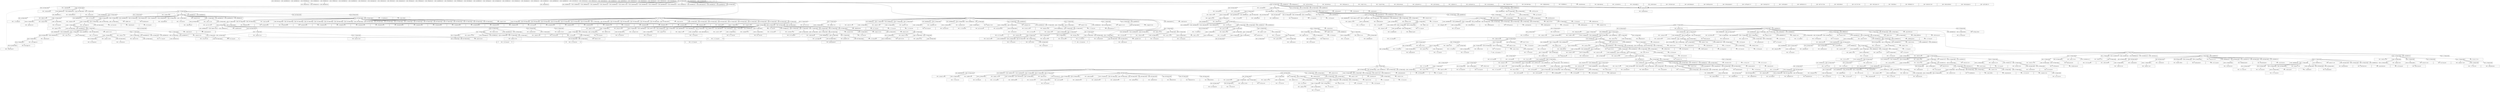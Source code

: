 digraph u {
"34527242092544" [id="34527242092544" label="evalu...s/derivation.nix'", shape=rectangle]
"34527242092545" [id="34527242092545" label="evalu...ment/default.nix'", shape=rectangle]
"34527242092546" [id="34527242092546" label="evalu...enix/default.nix'", shape=rectangle]
"34527242092548" [id="34527242092548" label="evalu...2/lib/minver.nix'", shape=rectangle]
"34527242092549" [id="34527242092549" label="evalu...level/impure.nix'", shape=rectangle]
"34527242092547" [id="34527242092547" label="evalu...0822/default.nix'", shape=rectangle]
"34527242092550" [id="34527242092550" label="evalu...evel/default.nix'", shape=rectangle]
"34527242092553" [id="34527242092553" label="evalu...fixed-points.nix'", shape=rectangle]
"34527242092552" [id="34527242092552" label="evalu.../lib/default.nix'", shape=rectangle]
"34527242092554" [id="34527242092554" label="evalu...22/lib/lists.nix'", shape=rectangle]
"34527242092555" [id="34527242092555" label="evalu...denv/default.nix'", shape=rectangle]
"34527242092556" [id="34527242092556" label="evalu...tems/default.nix'", shape=rectangle]
"34527242092557" [id="34527242092557" label="evalu...lib/attrsets.nix'", shape=rectangle]
"34527242092558" [id="34527242092558" label="evalu...tems/inspect.nix'", shape=rectangle]
"34527242092559" [id="34527242092559" label="evalu...rchitectures.nix'", shape=rectangle]
"34527242092560" [id="34527242092560" label="evalu.../lib/trivial.nix'", shape=rectangle]
"34527242092561" [id="34527242092561" label="evalu...ystems/parse.nix'", shape=rectangle]
"34527242092562" [id="34527242092562" label="evalu.../lib/strings.nix'", shape=rectangle]
"34527242092563" [id="34527242092563" label="evalu...22/lib/types.nix'", shape=rectangle]
"34527242092564" [id="34527242092564" label="evalu.../lib/options.nix'", shape=rectangle]
"34527242092565" [id="34527242092565" label="evalu...ms/platforms.nix'", shape=rectangle]
"34527242092566" [id="34527242092566" label="evalu.../lib/modules.nix'", shape=rectangle]
"34527242092567" [id="34527242092567" label="evalu...22/lib/debug.nix'", shape=rectangle]
"34527242092568" [id="34527242092568" label="evalu...level/config.nix'", shape=rectangle]
"34527242092569" [id="34527242092569" label="evalu...inux/default.nix'", shape=rectangle]
"34527242092570" [id="34527242092570" label="evalu...-level/stage.nix'", shape=rectangle]
"34527242092571" [id="34527242092571" label="evalu...env/adapters.nix'", shape=rectangle]
"34527242092572" [id="34527242092572" label="evalu...ial-builders.nix'", shape=rectangle]
"34527242092573" [id="34527242092573" label="evalu...level/splice.nix'", shape=rectangle]
"34527242092574" [id="34527242092574" label="evalu...all-packages.nix'", shape=rectangle]
"34527242092575" [id="34527242092575" label="evalu...evel/aliases.nix'", shape=rectangle]
"34527242092577" [id="34527242092577" label="evalu...ustomisation.nix'", shape=rectangle]
"34527242092576" [id="34527242092576" label="evalu...eric/default.nix'", shape=rectangle]
"34527242092578" [id="34527242092578" label="evalu...gawk/default.nix'", shape=rectangle]
"34527242092579" [id="34527242092579" label="evalu...xorg/default.nix'", shape=rectangle]
"34527242092580" [id="34527242092580" label="evalu...rg/overrides.nix'", shape=rectangle]
"34527242092581" [id="34527242092581" label="evalu...e-derivation.nix'", shape=rectangle]
"34527242092582" [id="34527242092582" label="evalu...ix/lib/extra.nix'", shape=rectangle]
"34527242092583" [id="34527242092583" label="evalu...yment/module.nix'", shape=rectangle]
"34527242092584" [id="34527242092584" label="evalu...ules/default.nix'", shape=rectangle]
"34527242092585" [id="34527242092585" label="evalu.../modules/k8s.nix'", shape=rectangle]
"34527242092586" [id="34527242092586" label="evalu...modules/base.nix'", shape=rectangle]
"34527242092587" [id="34527242092587" label="evalu...dules/docker.nix'", shape=rectangle]
"34527242092588" [id="34527242092588" label="evalu...ules/testing.nix'", shape=rectangle]
"34527242092589" [id="34527242092589" label="evalu...c/check-meta.nix'", shape=rectangle]
"34527242092590" [id="34527242092590" label="evalu...tems/doubles.nix'", shape=rectangle]
"34527242092592" [id="34527242092592" label="evalu...pper/default.nix'", shape=rectangle]
"34527242092593" [id="34527242092593" label="evalu...822/lib/meta.nix'", shape=rectangle]
"34527242092695" [id="34527242092695" label="deriv...007' being evaled", shape=rectangle]
"34527242092551" [id="34527242092551" label="evalu...tdenv/booter.nix'", shape=rectangle]
"34527242092591" [id="34527242092591" label="deriv...son' being evaled", shape=rectangle]
"34527242092594" [id="34527242092594" label="evalu...ools/default.nix'", shape=rectangle]
"34527242092595" [id="34527242092595" label="evalu...libc/default.nix'", shape=rectangle]
"34527242092596" [id="34527242092596" label="evalu...glibc/common.nix'", shape=rectangle]
"34527242092597" [id="34527242092597" label="evalu...ders/default.nix'", shape=rectangle]
"34527242092598" [id="34527242092598" label="evalu...pper/default.nix'", shape=rectangle]
"34527242092602" [id="34527242092602" label="evalu...p-files/i686.nix'", shape=rectangle]
"34527242092601" [id="34527242092601" label="evalu...files/x86_64.nix'", shape=rectangle]
"34527242092603" [id="34527242092603" label="evalu...kgs/fetchurl.nix'", shape=rectangle]
"34527242092604" [id="34527242092604" label="deriv...box' being evaled", shape=rectangle]
"34527242092605" [id="34527242092605" label="deriv....xz' being evaled", shape=rectangle]
"34527242092600" [id="34527242092600" label="deriv...ols' being evaled", shape=rectangle]
"34527242092606" [id="34527242092606" label="deriv...nux' being evaled", shape=rectangle]
"34527242092599" [id="34527242092599" label="deriv...ibc' being evaled", shape=rectangle]
"34527242092607" [id="34527242092607" label="evalu...tils/default.nix'", shape=rectangle]
"34527242092608" [id="34527242092608" label="evalu...lib/licenses.nix'", shape=rectangle]
"34527242092614" [id="34527242092614" label="evalu...zlib/default.nix'", shape=rectangle]
"34527242092616" [id="34527242092616" label="evalu...etchurl/boot.nix'", shape=rectangle]
"34527242092617" [id="34527242092617" label="deriv....gz' being evaled", shape=rectangle]
"34527242092621" [id="34527242092621" label="deriv...nux' being evaled", shape=rectangle]
"34527242092620" [id="34527242092620" label="deriv...er-' being evaled", shape=rectangle]
"34527242092619" [id="34527242092619" label="deriv...er-' being evaled", shape=rectangle]
"34527242092618" [id="34527242092618" label="deriv...nux' being evaled", shape=rectangle]
"34527242092615" [id="34527242092615" label="deriv....11' being evaled", shape=rectangle]
"34527242092622" [id="34527242092622" label="evalu...text/default.nix'", shape=rectangle]
"34527242092624" [id="34527242092624" label="evalu...n/xz/default.nix'", shape=rectangle]
"34527242092626" [id="34527242092626" label="deriv...bz2' being evaled", shape=rectangle]
"34527242092625" [id="34527242092625" label="deriv...2.5' being evaled", shape=rectangle]
"34527242092628" [id="34527242092628" label="evalu...hurl/mirrors.nix'", shape=rectangle]
"34527242092623" [id="34527242092623" label="deriv....21' being evaled", shape=rectangle]
"34527242092629" [id="34527242092629" label="evalu...ison/default.nix'", shape=rectangle]
"34527242092631" [id="34527242092631" label="evalu...num4/default.nix'", shape=rectangle]
"34527242092633" [id="34527242092633" label="deriv...tch' being evaled", shape=rectangle]
"34527242092634" [id="34527242092634" label="deriv...bz2' being evaled", shape=rectangle]
"34527242092632" [id="34527242092632" label="deriv....18' being evaled", shape=rectangle]
"34527242092728" [id="34527242092728" label="evalu...tils/default.nix'", shape=rectangle]
"34527242092729" [id="34527242092729" label="evalu.../acl/default.nix'", shape=rectangle]
"34527242092635" [id="34527242092635" label="evalu...perl/default.nix'", shape=rectangle]
"34527242092637" [id="34527242092637" label="deriv....gz' being evaled", shape=rectangle]
"34527242092636" [id="34527242092636" label="deriv...2.0' being evaled", shape=rectangle]
"34527242092638" [id="34527242092638" label="deriv....gz' being evaled", shape=rectangle]
"34527242092630" [id="34527242092630" label="deriv...7.1' being evaled", shape=rectangle]
"34527242092639" [id="34527242092639" label="deriv...bz2' being evaled", shape=rectangle]
"34527242092613" [id="34527242092613" label="deriv...1.1' being evaled", shape=rectangle]
"34527242092640" [id="34527242092640" label="evalu...rams/default.nix'", shape=rectangle]
"34527242092612" [id="34527242092612" label="deriv...1.1' being evaled", shape=rectangle]
"34527242092611" [id="34527242092611" label="deriv...er-' being evaled", shape=rectangle]
"34527242092610" [id="34527242092610" label="deriv...5.5' being evaled", shape=rectangle]
"34527242092609" [id="34527242092609" label="deriv....31' being evaled", shape=rectangle]
"34527242092627" [id="34527242092627" label="deriv....gz' being evaled", shape=rectangle]
"34527242092642" [id="34527242092642" label="deriv...nux' being evaled", shape=rectangle]
"34527242092643" [id="34527242092643" label="deriv...ams' being evaled", shape=rectangle]
"34527242092644" [id="34527242092644" label="deriv....xz' being evaled", shape=rectangle]
"34527242092645" [id="34527242092645" label="deriv...nux' being evaled", shape=rectangle]
"34527242092646" [id="34527242092646" label="evalu...thon/default.nix'", shape=rectangle]
"34527242092647" [id="34527242092647" label="evalu...thon/default.nix'", shape=rectangle]
"34527242092649" [id="34527242092649" label="evalu...zip2/default.nix'", shape=rectangle]
"34527242092650" [id="34527242092650" label="evalu...xpat/default.nix'", shape=rectangle]
"34527242092651" [id="34527242092651" label="evalu...bffi/default.nix'", shape=rectangle]
"34527242092653" [id="34527242092653" label="deriv....gz' being evaled", shape=rectangle]
"34527242092654" [id="34527242092654" label="deriv...nux' being evaled", shape=rectangle]
"34527242092652" [id="34527242092652" label="deriv....11' being evaled", shape=rectangle]
"34527242092657" [id="34527242092657" label="evalu...conf/default.nix'", shape=rectangle]
"34527242092659" [id="34527242092659" label="deriv....xz' being evaled", shape=rectangle]
"34527242092658" [id="34527242092658" label="deriv....69' being evaled", shape=rectangle]
"34527242092660" [id="34527242092660" label="evalu...omake-1.16.x.nix'", shape=rectangle]
"34527242092662" [id="34527242092662" label="deriv....xz' being evaled", shape=rectangle]
"34527242092661" [id="34527242092661" label="deriv...6.2' being evaled", shape=rectangle]
"34527242092665" [id="34527242092665" label="deriv...bz2' being evaled", shape=rectangle]
"34527242092664" [id="34527242092664" label="deriv...2.5' being evaled", shape=rectangle]
"34527242092666" [id="34527242092666" label="deriv....gz' being evaled", shape=rectangle]
"34527242092663" [id="34527242092663" label="deriv....21' being evaled", shape=rectangle]
"34527242092667" [id="34527242092667" label="evalu...ool/libtool2.nix'", shape=rectangle]
"34527242092669" [id="34527242092669" label="evalu...2man/default.nix'", shape=rectangle]
"34527242092671" [id="34527242092671" label="evalu...erl-packages.nix'", shape=rectangle]
"34527242092673" [id="34527242092673" label="deriv....gz' being evaled", shape=rectangle]
"34527242092672" [id="34527242092672" label="deriv...2.0' being evaled", shape=rectangle]
"34527242092674" [id="34527242092674" label="evalu...eric/default.nix'", shape=rectangle]
"34527242092676" [id="34527242092676" label="deriv....gz' being evaled", shape=rectangle]
"34527242092675" [id="34527242092675" label="deriv....07' being evaled", shape=rectangle]
"34527242092677" [id="34527242092677" label="deriv....xz' being evaled", shape=rectangle]
"34527242092670" [id="34527242092670" label="deriv....16' being evaled", shape=rectangle]
"34527242092678" [id="34527242092678" label="deriv....gz' being evaled", shape=rectangle]
"34527242092668" [id="34527242092668" label="deriv...4.6' being evaled", shape=rectangle]
"34527242092656" [id="34527242092656" label="deriv...ook' being evaled", shape=rectangle]
"34527242092679" [id="34527242092679" label="deriv....gz' being evaled", shape=rectangle]
"34527242092655" [id="34527242092655" label="deriv...0.1' being evaled", shape=rectangle]
"34527242092681" [id="34527242092681" label="deriv....xz' being evaled", shape=rectangle]
"34527242092680" [id="34527242092680" label="deriv...2.8' being evaled", shape=rectangle]
"34527242092683" [id="34527242092683" label="deriv....gz' being evaled", shape=rectangle]
"34527242092682" [id="34527242092682" label="deriv...3.3' being evaled", shape=rectangle]
"34527242092684" [id="34527242092684" label="evalu...nces/default.nix'", shape=rectangle]
"34527242092685" [id="34527242092685" label="deriv...ces' being evaled", shape=rectangle]
"34527242092686" [id="34527242092686" label="evalu...lls/bash/4.4.nix'", shape=rectangle]
"34527242092687" [id="34527242092687" label="evalu...-4.4-patches.nix'", shape=rectangle]
"34527242092689" [id="34527242092689" label="deriv...001' being evaled", shape=rectangle]
"34527242092690" [id="34527242092690" label="deriv...002' being evaled", shape=rectangle]
"34527242092691" [id="34527242092691" label="deriv...003' being evaled", shape=rectangle]
"34527242092692" [id="34527242092692" label="deriv...004' being evaled", shape=rectangle]
"34527242092693" [id="34527242092693" label="deriv...005' being evaled", shape=rectangle]
"34527242092694" [id="34527242092694" label="deriv...006' being evaled", shape=rectangle]
"34527242092688" [id="34527242092688" label="deriv...p23' being evaled", shape=rectangle]
"34527242092648" [id="34527242092648" label="deriv...8.5' being evaled", shape=rectangle]
"34527242092696" [id="34527242092696" label="deriv...008' being evaled", shape=rectangle]
"34527242092697" [id="34527242092697" label="deriv...009' being evaled", shape=rectangle]
"34527242092698" [id="34527242092698" label="deriv...010' being evaled", shape=rectangle]
"34527242092699" [id="34527242092699" label="deriv...011' being evaled", shape=rectangle]
"34527242092700" [id="34527242092700" label="deriv...012' being evaled", shape=rectangle]
"34527242092701" [id="34527242092701" label="deriv...013' being evaled", shape=rectangle]
"34527242092702" [id="34527242092702" label="deriv...014' being evaled", shape=rectangle]
"34527242092703" [id="34527242092703" label="deriv...015' being evaled", shape=rectangle]
"34527242092704" [id="34527242092704" label="deriv...016' being evaled", shape=rectangle]
"34527242092705" [id="34527242092705" label="deriv...017' being evaled", shape=rectangle]
"34527242092706" [id="34527242092706" label="deriv...018' being evaled", shape=rectangle]
"34527242092707" [id="34527242092707" label="deriv...019' being evaled", shape=rectangle]
"34527242092708" [id="34527242092708" label="deriv...020' being evaled", shape=rectangle]
"34527242092709" [id="34527242092709" label="deriv...021' being evaled", shape=rectangle]
"34527242092710" [id="34527242092710" label="deriv...022' being evaled", shape=rectangle]
"34527242092711" [id="34527242092711" label="deriv...023' being evaled", shape=rectangle]
"34527242092712" [id="34527242092712" label="deriv....gz' being evaled", shape=rectangle]
"34527242092713" [id="34527242092713" label="evalu...n/setup-hook.nix'", shape=rectangle]
"34527242092714" [id="34527242092714" label="deriv....sh' being evaled", shape=rectangle]
"34527242092715" [id="34527242092715" label="deriv....xz' being evaled", shape=rectangle]
"34527242092716" [id="34527242092716" label="deriv...eeb' being evaled", shape=rectangle]
"34527242092717" [id="34527242092717" label="deriv...iff' being evaled", shape=rectangle]
"34527242092718" [id="34527242092718" label="evalu...idn2/default.nix'", shape=rectangle]
"34527242092720" [id="34527242092720" label="evalu...ring/default.nix'", shape=rectangle]
"34527242092727" [id="34527242092727" label="evalu...belf/default.nix'", shape=rectangle]
"34527242092724" [id="34527242092724" label="deriv....gz' being evaled", shape=rectangle]
"34527242092719" [id="34527242092719" label="deriv...3.0' being evaled", shape=rectangle]
"34527242092725" [id="34527242092725" label="deriv....xz' being evaled", shape=rectangle]
"34527242092730" [id="34527242092730" label="evalu...grep/default.nix'", shape=rectangle]
"34527242092734" [id="34527242092734" label="deriv...ams' being evaled", shape=rectangle]
"34527242092733" [id="34527242092733" label="deriv...1.1' being evaled", shape=rectangle]
"34527242092737" [id="34527242092737" label="deriv....gz' being evaled", shape=rectangle]
"34527242092739" [id="34527242092739" label="evalu...helf/default.nix'", shape=rectangle]
"34527242092741" [id="34527242092741" label="deriv...bz2' being evaled", shape=rectangle]
"34527242092740" [id="34527242092740" label="deriv....12' being evaled", shape=rectangle]
"34527242092743" [id="34527242092743" label="deriv...ams' being evaled", shape=rectangle]
"34527242092742" [id="34527242092742" label="deriv...er-' being evaled", shape=rectangle]
"34527242092738" [id="34527242092738" label="deriv...nux' being evaled", shape=rectangle]
"34527242092736" [id="34527242092736" label="deriv....11' being evaled", shape=rectangle]
"34527242092744" [id="34527242092744" label="evalu...target-flags.nix'", shape=rectangle]
"34527242092745" [id="34527242092745" label="evalu...s/isl/0.17.1.nix'", shape=rectangle]
"34527242092872" [id="34527242092872" label="evalu.../lib/asserts.nix'", shape=rectangle]
"34527242092746" [id="34527242092746" label="evalu...ries/gmp/6.x.nix'", shape=rectangle]
"34527242092748" [id="34527242092748" label="deriv...bz2' being evaled", shape=rectangle]
"34527242092747" [id="34527242092747" label="deriv...2.0' being evaled", shape=rectangle]
"34527242092749" [id="34527242092749" label="evalu...mpfr/default.nix'", shape=rectangle]
"34527242092751" [id="34527242092751" label="deriv....xz' being evaled", shape=rectangle]
"34527242092750" [id="34527242092750" label="deriv...1.0' being evaled", shape=rectangle]
"34527242092752" [id="34527242092752" label="evalu...bmpc/default.nix'", shape=rectangle]
"34527242092753" [id="34527242092753" label="deriv...2.0' being evaled", shape=rectangle]
"34527242092735" [id="34527242092735" label="deriv...3.0' being evaled", shape=rectangle]
"34527242092732" [id="34527242092732" label="deriv...3.0' being evaled", shape=rectangle]
"34527242092731" [id="34527242092731" label="deriv...p23' being evaled", shape=rectangle]
"34527242092754" [id="34527242092754" label="deriv....gz' being evaled", shape=rectangle]
"34527242092758" [id="34527242092758" label="deriv...bz2' being evaled", shape=rectangle]
"34527242092757" [id="34527242092757" label="deriv...2.5' being evaled", shape=rectangle]
"34527242092759" [id="34527242092759" label="deriv....gz' being evaled", shape=rectangle]
"34527242092756" [id="34527242092756" label="deriv....21' being evaled", shape=rectangle]
"34527242092760" [id="34527242092760" label="deriv....gz' being evaled", shape=rectangle]
"34527242092755" [id="34527242092755" label="deriv....13' being evaled", shape=rectangle]
"34527242092762" [id="34527242092762" label="deriv....xz' being evaled", shape=rectangle]
"34527242092761" [id="34527242092761" label="deriv...7.1' being evaled", shape=rectangle]
"34527242092763" [id="34527242092763" label="evalu...figure-flags.nix'", shape=rectangle]
"34527242092764" [id="34527242092764" label="evalu...atform-flags.nix'", shape=rectangle]
"34527242092766" [id="34527242092766" label="evalu...xinfo/common.nix'", shape=rectangle]
"34527242092765" [id="34527242092765" label="evalu.../texinfo/6.7.nix'", shape=rectangle]
"34527242092768" [id="34527242092768" label="deriv....xz' being evaled", shape=rectangle]
"34527242092767" [id="34527242092767" label="deriv...6.7' being evaled", shape=rectangle]
"34527242092769" [id="34527242092769" label="evalu...hich/default.nix'", shape=rectangle]
"34527242092771" [id="34527242092771" label="deriv....gz' being evaled", shape=rectangle]
"34527242092770" [id="34527242092770" label="deriv....21' being evaled", shape=rectangle]
"34527242092772" [id="34527242092772" label="evalu...re-configure.nix'", shape=rectangle]
"34527242092773" [id="34527242092773" label="deriv....xz' being evaled", shape=rectangle]
"34527242092774" [id="34527242092774" label="deriv...ams' being evaled", shape=rectangle]
"34527242092775" [id="34527242092775" label="deriv...001' being evaled", shape=rectangle]
"34527242092776" [id="34527242092776" label="deriv...002' being evaled", shape=rectangle]
"34527242092777" [id="34527242092777" label="deriv...003' being evaled", shape=rectangle]
"34527242092778" [id="34527242092778" label="deriv...004' being evaled", shape=rectangle]
"34527242092780" [id="34527242092780" label="deriv...006' being evaled", shape=rectangle]
"34527242092781" [id="34527242092781" label="deriv...007' being evaled", shape=rectangle]
"34527242092782" [id="34527242092782" label="deriv...008' being evaled", shape=rectangle]
"34527242092783" [id="34527242092783" label="deriv...009' being evaled", shape=rectangle]
"34527242092784" [id="34527242092784" label="deriv...010' being evaled", shape=rectangle]
"34527242092785" [id="34527242092785" label="deriv...011' being evaled", shape=rectangle]
"34527242092786" [id="34527242092786" label="deriv...012' being evaled", shape=rectangle]
"34527242092787" [id="34527242092787" label="deriv...013' being evaled", shape=rectangle]
"34527242092788" [id="34527242092788" label="deriv...014' being evaled", shape=rectangle]
"34527242092789" [id="34527242092789" label="deriv...015' being evaled", shape=rectangle]
"34527242092790" [id="34527242092790" label="deriv...016' being evaled", shape=rectangle]
"34527242092791" [id="34527242092791" label="deriv...017' being evaled", shape=rectangle]
"34527242092792" [id="34527242092792" label="deriv...018' being evaled", shape=rectangle]
"34527242092793" [id="34527242092793" label="deriv...019' being evaled", shape=rectangle]
"34527242092794" [id="34527242092794" label="deriv...020' being evaled", shape=rectangle]
"34527242092795" [id="34527242092795" label="deriv...021' being evaled", shape=rectangle]
"34527242092796" [id="34527242092796" label="deriv...022' being evaled", shape=rectangle]
"34527242092797" [id="34527242092797" label="deriv...023' being evaled", shape=rectangle]
"34527242092798" [id="34527242092798" label="deriv....gz' being evaled", shape=rectangle]
"34527242092799" [id="34527242092799" label="deriv...nux' being evaled", shape=rectangle]
"34527242092801" [id="34527242092801" label="evalu...gzip/default.nix'", shape=rectangle]
"34527242092804" [id="34527242092804" label="deriv...bz2' being evaled", shape=rectangle]
"34527242092803" [id="34527242092803" label="deriv...2.5' being evaled", shape=rectangle]
"34527242092806" [id="34527242092806" label="deriv...nux' being evaled", shape=rectangle]
"34527242092805" [id="34527242092805" label="deriv...ook' being evaled", shape=rectangle]
"34527242092807" [id="34527242092807" label="deriv....xz' being evaled", shape=rectangle]
"34527242092802" [id="34527242092802" label="deriv....10' being evaled", shape=rectangle]
"34527242092811" [id="34527242092811" label="deriv....xz' being evaled", shape=rectangle]
"34527242092810" [id="34527242092810" label="deriv....69' being evaled", shape=rectangle]
"34527242092809" [id="34527242092809" label="deriv...ook' being evaled", shape=rectangle]
"34527242092808" [id="34527242092808" label="deriv...0.1' being evaled", shape=rectangle]
"34527242092800" [id="34527242092800" label="deriv...nux' being evaled", shape=rectangle]
"34527242092812" [id="34527242092812" label="deriv...6.2' being evaled", shape=rectangle]
"34527242092817" [id="34527242092817" label="deriv....gz' being evaled", shape=rectangle]
"34527242092816" [id="34527242092816" label="deriv...2.0' being evaled", shape=rectangle]
"34527242092819" [id="34527242092819" label="deriv....gz' being evaled", shape=rectangle]
"34527242092818" [id="34527242092818" label="deriv....07' being evaled", shape=rectangle]
"34527242092815" [id="34527242092815" label="deriv....16' being evaled", shape=rectangle]
"34527242092821" [id="34527242092821" label="deriv....gz' being evaled", shape=rectangle]
"34527242092814" [id="34527242092814" label="deriv...4.6' being evaled", shape=rectangle]
"34527242092822" [id="34527242092822" label="deriv....gz' being evaled", shape=rectangle]
"34527242092823" [id="34527242092823" label="deriv...1.1' being evaled", shape=rectangle]
"34527242092826" [id="34527242092826" label="evalu...attr/default.nix'", shape=rectangle]
"34527242092828" [id="34527242092828" label="deriv....gz' being evaled", shape=rectangle]
"34527242092827" [id="34527242092827" label="deriv....48' being evaled", shape=rectangle]
"34527242092829" [id="34527242092829" label="deriv....gz' being evaled", shape=rectangle]
"34527242092825" [id="34527242092825" label="deriv....53' being evaled", shape=rectangle]
"34527242092870" [id="34527242092870" label="evalu...enix/lib/k8s.nix'", shape=rectangle]
"34527242092830" [id="34527242092830" label="deriv....xz' being evaled", shape=rectangle]
"34527242092824" [id="34527242092824" label="deriv....31' being evaled", shape=rectangle]
"34527242092831" [id="34527242092831" label="evalu...tils/default.nix'", shape=rectangle]
"34527242092833" [id="34527242092833" label="deriv....xz' being evaled", shape=rectangle]
"34527242092832" [id="34527242092832" label="deriv...3.7' being evaled", shape=rectangle]
"34527242092834" [id="34527242092834" label="evalu...tils/default.nix'", shape=rectangle]
"34527242092836" [id="34527242092836" label="deriv....xz' being evaled", shape=rectangle]
"34527242092835" [id="34527242092835" label="deriv...7.0' being evaled", shape=rectangle]
"34527242092838" [id="34527242092838" label="deriv....xz' being evaled", shape=rectangle]
"34527242092837" [id="34527242092837" label="deriv...1.0' being evaled", shape=rectangle]
"34527242092839" [id="34527242092839" label="evalu...make/default.nix'", shape=rectangle]
"34527242092841" [id="34527242092841" label="deriv....gz' being evaled", shape=rectangle]
"34527242092840" [id="34527242092840" label="deriv...4.3' being evaled", shape=rectangle]
"34527242092842" [id="34527242092842" label="evalu...used/default.nix'", shape=rectangle]
"34527242092871" [id="34527242092871" label="evalu...erated/v1.15.nix'", shape=rectangle]
"34527242092843" [id="34527242092843" label="deriv...4.8' being evaled", shape=rectangle]
"34527242092845" [id="34527242092845" label="evalu...utar/default.nix'", shape=rectangle]
"34527242092847" [id="34527242092847" label="deriv....xz' being evaled", shape=rectangle]
"34527242092846" [id="34527242092846" label="deriv....32' being evaled", shape=rectangle]
"34527242092849" [id="34527242092849" label="evalu...pcre/default.nix'", shape=rectangle]
"34527242092851" [id="34527242092851" label="deriv...bz2' being evaled", shape=rectangle]
"34527242092850" [id="34527242092850" label="deriv....44' being evaled", shape=rectangle]
"34527242092852" [id="34527242092852" label="deriv....31' being evaled", shape=rectangle]
"34527242092853" [id="34527242092853" label="deriv....xz' being evaled", shape=rectangle]
"34527242092848" [id="34527242092848" label="deriv...3.4' being evaled", shape=rectangle]
"34527242092854" [id="34527242092854" label="evalu...atch/default.nix'", shape=rectangle]
"34527242092856" [id="34527242092856" label="evalu...s/ed/default.nix'", shape=rectangle]
"34527242092858" [id="34527242092858" label="evalu...lzip/default.nix'", shape=rectangle]
"34527242092860" [id="34527242092860" label="deriv....gz' being evaled", shape=rectangle]
"34527242092859" [id="34527242092859" label="deriv....21' being evaled", shape=rectangle]
"34527242092861" [id="34527242092861" label="deriv....lz' being evaled", shape=rectangle]
"34527242092857" [id="34527242092857" label="deriv....16' being evaled", shape=rectangle]
"34527242092862" [id="34527242092862" label="deriv....xz' being evaled", shape=rectangle]
"34527242092855" [id="34527242092855" label="deriv...7.6' being evaled", shape=rectangle]
"34527242092864" [id="34527242092864" label="deriv...bz2' being evaled", shape=rectangle]
"34527242092863" [id="34527242092863" label="deriv....12' being evaled", shape=rectangle]
"34527242092866" [id="34527242092866" label="deriv...ams' being evaled", shape=rectangle]
"34527242092865" [id="34527242092865" label="deriv...1.1' being evaled", shape=rectangle]
"34527242092867" [id="34527242092867" label="deriv...3.0' being evaled", shape=rectangle]
"34527242092868" [id="34527242092868" label="deriv...ams' being evaled", shape=rectangle]
"34527242092869" [id="34527242092869" label="evalu.../common-path.nix'", shape=rectangle]
"34527242092873" [id="34527242092873" label="evalu...oyment/image.nix'", shape=rectangle]
"34527242092874" [id="34527242092874" label="evalu...cker/default.nix'", shape=rectangle]
"34527242092877" [id="34527242092877" label="evalu...lers/go/1.15.nix'", shape=rectangle]
"34527242092876" [id="34527242092876" label="deriv...son' being evaled", shape=rectangle]
"34527242092880" [id="34527242092880" label="evalu...pper/default.nix'", shape=rectangle]
"34527242092881" [id="34527242092881" label="evalu...nfig/default.nix'", shape=rectangle]
"34527242092884" [id="34527242092884" label="evalu...hurl/default.nix'", shape=rectangle]
"34527242092887" [id="34527242092887" label="deriv...ist' being evaled", shape=rectangle]
"34527242092888" [id="34527242092888" label="evalu...curl/default.nix'", shape=rectangle]
"34527242092889" [id="34527242092889" label="evalu...ttp2/default.nix'", shape=rectangle]
"34527242092890" [id="34527242092890" label="evalu...nssl/default.nix'", shape=rectangle]
"34527242092891" [id="34527242092891" label="evalu...ssh2/default.nix'", shape=rectangle]
"34527242092892" [id="34527242092892" label="evalu...erberos/krb5.nix'", shape=rectangle]
"34527242092896" [id="34527242092896" label="deriv....gz' being evaled", shape=rectangle]
"34527242092897" [id="34527242092897" label="deriv...nux' being evaled", shape=rectangle]
"34527242092895" [id="34527242092895" label="deriv...2.0' being evaled", shape=rectangle]
"34527242092900" [id="34527242092900" label="deriv...bz2' being evaled", shape=rectangle]
"34527242092899" [id="34527242092899" label="deriv...2.5' being evaled", shape=rectangle]
"34527242092901" [id="34527242092901" label="deriv....xz' being evaled", shape=rectangle]
"34527242092898" [id="34527242092898" label="deriv....31' being evaled", shape=rectangle]
"34527242092894" [id="34527242092894" label="deriv....1g' being evaled", shape=rectangle]
"34527242092905" [id="34527242092905" label="deriv....gz' being evaled", shape=rectangle]
"34527242092904" [id="34527242092904" label="deriv....11' being evaled", shape=rectangle]
"34527242092906" [id="34527242092906" label="deriv....gz' being evaled", shape=rectangle]
"34527242092903" [id="34527242092903" label="deriv...9.0' being evaled", shape=rectangle]
"34527242092908" [id="34527242092908" label="evalu...tils/default.nix'", shape=rectangle]
"34527242092910" [id="34527242092910" label="deriv...tch' being evaled", shape=rectangle]
"34527242092911" [id="34527242092911" label="deriv....gz' being evaled", shape=rectangle]
"34527242092909" [id="34527242092909" label="deriv...6.1' being evaled", shape=rectangle]
"34527242092914" [id="34527242092914" label="deriv....gz' being evaled", shape=rectangle]
"34527242092913" [id="34527242092913" label="deriv...9.2' being evaled", shape=rectangle]
"34527242092912" [id="34527242092912" label="deriv...9.2' being evaled", shape=rectangle]
"34527242092915" [id="34527242092915" label="deriv....gz' being evaled", shape=rectangle]
"34527242092907" [id="34527242092907" label="deriv....18' being evaled", shape=rectangle]
"34527242092917" [id="34527242092917" label="evalu...ibev/default.nix'", shape=rectangle]
"34527242092919" [id="34527242092919" label="deriv....gz' being evaled", shape=rectangle]
"34527242092918" [id="34527242092918" label="deriv....33' being evaled", shape=rectangle]
"34527242092920" [id="34527242092920" label="evalu...ares/default.nix'", shape=rectangle]
"34527242092922" [id="34527242092922" label="deriv....gz' being evaled", shape=rectangle]
"34527242092921" [id="34527242092921" label="deriv...5.0' being evaled", shape=rectangle]
"34527242092923" [id="34527242092923" label="deriv...bz2' being evaled", shape=rectangle]
"34527242092916" [id="34527242092916" label="deriv...1.0' being evaled", shape=rectangle]
"34527242092893" [id="34527242092893" label="deriv...2.0' being evaled", shape=rectangle]
"34527242092883" [id="34527242092883" label="deriv...9.2' being evaled", shape=rectangle]
"34527242092925" [id="34527242092925" label="deriv...bz2' being evaled", shape=rectangle]
"34527242092879" [id="34527242092879" label="deriv...0.3' being evaled", shape=rectangle]
"34527242092886" [id="34527242092886" label="evalu...lib/fetchers.nix'", shape=rectangle]
"34527242092902" [id="34527242092902" label="deriv....gz' being evaled", shape=rectangle]
"34527242092882" [id="34527242092882" label="deriv...9.2' being evaled", shape=rectangle]
"34527242092878" [id="34527242092878" label="deriv...ers' being evaled", shape=rectangle]
"34527242092875" [id="34527242092875" label="deriv...son' being evaled", shape=rectangle]
"34527242092924" [id="34527242092924" label="deriv...bz2' being evaled", shape=rectangle]
"34527242092885" [id="34527242092885" label="deriv....gz' being evaled", shape=rectangle]
"34527242092926" [id="34527242092926" label="evalu...nginx/stable.nix'", shape=rectangle]
"34527242092927" [id="34527242092927" label="evalu...ginx/generic.nix'", shape=rectangle]
"34527242092929" [id="34527242092929" label="evalu...xml2/default.nix'", shape=rectangle]
"34527242092932" [id="34527242092932" label="evalu...gdbm/default.nix'", shape=rectangle]
"34527242092933" [id="34527242092933" label="evalu...lite/default.nix'", shape=rectangle]
"34527242092934" [id="34527242092934" label="evalu...readline/6.3.nix'", shape=rectangle]
"34527242092935" [id="34527242092935" label="evalu...rses/default.nix'", shape=rectangle]
"34527242092936" [id="34527242092936" label="deriv...2.8' being evaled", shape=rectangle]
"34527242092939" [id="34527242092939" label="deriv....gz' being evaled", shape=rectangle]
"34527242092938" [id="34527242092938" label="deriv...3.3' being evaled", shape=rectangle]
"34527242092941" [id="34527242092941" label="deriv....gz' being evaled", shape=rectangle]
"34527242092940" [id="34527242092940" label="deriv...8.1' being evaled", shape=rectangle]
"34527242092943" [id="34527242092943" label="evalu...hive-version.nix'", shape=rectangle]
"34527242092944" [id="34527242092944" label="evalu...lib/versions.nix'", shape=rectangle]
"34527242092945" [id="34527242092945" label="deriv....gz' being evaled", shape=rectangle]
"34527242092942" [id="34527242092942" label="deriv...3.0' being evaled", shape=rectangle]
"34527242092947" [id="34527242092947" label="evalu...-6.3-patches.nix'", shape=rectangle]
"34527242092948" [id="34527242092948" label="deriv...001' being evaled", shape=rectangle]
"34527242092949" [id="34527242092949" label="deriv...002' being evaled", shape=rectangle]
"34527242092950" [id="34527242092950" label="deriv...003' being evaled", shape=rectangle]
"34527242092951" [id="34527242092951" label="deriv...004' being evaled", shape=rectangle]
"34527242092952" [id="34527242092952" label="deriv...005' being evaled", shape=rectangle]
"34527242092953" [id="34527242092953" label="deriv...006' being evaled", shape=rectangle]
"34527242092954" [id="34527242092954" label="deriv...007' being evaled", shape=rectangle]
"34527242092955" [id="34527242092955" label="deriv...008' being evaled", shape=rectangle]
"34527242092957" [id="34527242092957" label="deriv....gz' being evaled", shape=rectangle]
"34527242092956" [id="34527242092956" label="deriv...6.2' being evaled", shape=rectangle]
"34527242092958" [id="34527242092958" label="deriv....gz' being evaled", shape=rectangle]
"34527242092946" [id="34527242092946" label="deriv...p08' being evaled", shape=rectangle]
"34527242092961" [id="34527242092961" label="deriv....gz' being evaled", shape=rectangle]
"34527242092960" [id="34527242092960" label="deriv...2.0' being evaled", shape=rectangle]
"34527242092962" [id="34527242092962" label="deriv....gz' being evaled", shape=rectangle]
"34527242092966" [id="34527242092966" label="deriv...tch' being evaled", shape=rectangle]
"34527242092967" [id="34527242092967" label="deriv...bz2' being evaled", shape=rectangle]
"34527242092965" [id="34527242092965" label="deriv....18' being evaled", shape=rectangle]
"34527242092968" [id="34527242092968" label="deriv....xz' being evaled", shape=rectangle]
"34527242092964" [id="34527242092964" label="deriv....69' being evaled", shape=rectangle]
"34527242092970" [id="34527242092970" label="deriv....xz' being evaled", shape=rectangle]
"34527242092969" [id="34527242092969" label="deriv...6.2' being evaled", shape=rectangle]
"34527242092972" [id="34527242092972" label="deriv....gz' being evaled", shape=rectangle]
"34527242092971" [id="34527242092971" label="deriv....21' being evaled", shape=rectangle]
"34527242092976" [id="34527242092976" label="deriv....gz' being evaled", shape=rectangle]
"34527242092975" [id="34527242092975" label="deriv....07' being evaled", shape=rectangle]
"34527242092974" [id="34527242092974" label="deriv....16' being evaled", shape=rectangle]
"34527242092978" [id="34527242092978" label="deriv....gz' being evaled", shape=rectangle]
"34527242092973" [id="34527242092973" label="deriv...4.6' being evaled", shape=rectangle]
"34527242092963" [id="34527242092963" label="deriv...ook' being evaled", shape=rectangle]
"34527242092979" [id="34527242092979" label="deriv...ces' being evaled", shape=rectangle]
"34527242092980" [id="34527242092980" label="deriv....sh' being evaled", shape=rectangle]
"34527242092981" [id="34527242092981" label="deriv....xz' being evaled", shape=rectangle]
"34527242092931" [id="34527242092931" label="deriv...8.5' being evaled", shape=rectangle]
"34527242092930" [id="34527242092930" label="deriv....10' being evaled", shape=rectangle]
"34527242092959" [id="34527242092959" label="deriv....1g' being evaled", shape=rectangle]
"34527242092928" [id="34527242092928" label="deriv...8.0' being evaled", shape=rectangle]
"34527242092982" [id="34527242092982" label="evalu...atch/default.nix'", shape=rectangle]
"34527242092984" [id="34527242092984" label="evalu...hutils/0.3.3.nix'", shape=rectangle]
"34527242092985" [id="34527242092985" label="evalu...tils/generic.nix'", shape=rectangle]
"34527242092987" [id="34527242092987" label="deriv....xz' being evaled", shape=rectangle]
"34527242092986" [id="34527242092986" label="deriv...3.3' being evaled", shape=rectangle]
"34527242092983" [id="34527242092983" label="deriv...tch' being evaled", shape=rectangle]
"34527242092989" [id="34527242092989" label="deriv...ook' being evaled", shape=rectangle]
"34527242092990" [id="34527242092990" label="deriv....gz' being evaled", shape=rectangle]
"34527242092991" [id="34527242092991" label="evalu...ginx/modules.nix'", shape=rectangle]
"34527242092992" [id="34527242092992" label="evalu...xslt/default.nix'", shape=rectangle]
"34527242092994" [id="34527242092994" label="deriv....gz' being evaled", shape=rectangle]
"34527242092995" [id="34527242092995" label="evalu...s/gd/default.nix'", shape=rectangle]
"34527242092997" [id="34527242092997" label="evalu...nfig/default.nix'", shape=rectangle]
"34527242092999" [id="34527242092999" label="evalu...onts/default.nix'", shape=rectangle]
"34527242093002" [id="34527242093002" label="evalu...orge/default.nix'", shape=rectangle]
"34527242093004" [id="34527242093004" label="evalu...hash/default.nix'", shape=rectangle]
"34527242093006" [id="34527242093006" label="deriv....gz' being evaled", shape=rectangle]
"34527242093005" [id="34527242093005" label="deriv...1.0' being evaled", shape=rectangle]
"34527242093007" [id="34527242093007" label="evalu...off2/default.nix'", shape=rectangle]
"34527242093009" [id="34527242093009" label="evalu...5.15/default.nix'", shape=rectangle]
"34527242093010" [id="34527242093010" label="evalu...make/default.nix'", shape=rectangle]
"34527242093014" [id="34527242093014" label="deriv....gz' being evaled", shape=rectangle]
"34527242093013" [id="34527242093013" label="deriv...9.0' being evaled", shape=rectangle]
"34527242093017" [id="34527242093017" label="deriv...tch' being evaled", shape=rectangle]
"34527242093018" [id="34527242093018" label="deriv....gz' being evaled", shape=rectangle]
"34527242093016" [id="34527242093016" label="deriv...6.1' being evaled", shape=rectangle]
"34527242093019" [id="34527242093019" label="deriv....gz' being evaled", shape=rectangle]
"34527242093015" [id="34527242093015" label="deriv....18' being evaled", shape=rectangle]
"34527242093022" [id="34527242093022" label="deriv....gz' being evaled", shape=rectangle]
"34527242093021" [id="34527242093021" label="deriv....33' being evaled", shape=rectangle]
"34527242093024" [id="34527242093024" label="deriv....gz' being evaled", shape=rectangle]
"34527242093023" [id="34527242093023" label="deriv...5.0' being evaled", shape=rectangle]
"34527242093025" [id="34527242093025" label="deriv...bz2' being evaled", shape=rectangle]
"34527242093020" [id="34527242093020" label="deriv...1.0' being evaled", shape=rectangle]
"34527242093026" [id="34527242093026" label="deriv...bz2' being evaled", shape=rectangle]
"34527242093012" [id="34527242093012" label="deriv...2.0' being evaled", shape=rectangle]
"34527242093027" [id="34527242093027" label="evalu...hive/default.nix'", shape=rectangle]
"34527242093029" [id="34527242093029" label="evalu...tils/default.nix'", shape=rectangle]
"34527242093031" [id="34527242093031" label="deriv...tch' being evaled", shape=rectangle]
"34527242093032" [id="34527242093032" label="deriv...tch' being evaled", shape=rectangle]
"34527242093033" [id="34527242093033" label="deriv....xz' being evaled", shape=rectangle]
"34527242093030" [id="34527242093030" label="deriv...5.2' being evaled", shape=rectangle]
"34527242093034" [id="34527242093034" label="evalu.../lzo/default.nix'", shape=rectangle]
"34527242093035" [id="34527242093035" label="deriv....10' being evaled", shape=rectangle]
"34527242093028" [id="34527242093028" label="deriv...4.3' being evaled", shape=rectangle]
"34527242093011" [id="34527242093011" label="deriv...8.2' being evaled", shape=rectangle]
"34527242093008" [id="34527242093008" label="deriv...0.2' being evaled", shape=rectangle]
"34527242093003" [id="34527242093003" label="deriv...314' being evaled", shape=rectangle]
"34527242093000" [id="34527242093000" label="deriv....37' being evaled", shape=rectangle]
"34527242092993" [id="34527242092993" label="deriv....34' being evaled", shape=rectangle]
"34527242092998" [id="34527242092998" label="deriv....92' being evaled", shape=rectangle]
"34527242092996" [id="34527242092996" label="deriv...3.0' being evaled", shape=rectangle]
"34527242093036" [id="34527242093036" label="deriv....gz' being evaled", shape=rectangle]
"34527242093037" [id="34527242093037" label="evalu...zstd/default.nix'", shape=rectangle]
"34527242093041" [id="34527242093041" label="evalu...rogs/default.nix'", shape=rectangle]
"34527242093043" [id="34527242093043" label="evalu...inux/default.nix'", shape=rectangle]
"34527242093045" [id="34527242093045" label="evalu.../pam/default.nix'", shape=rectangle]
"34527242093047" [id="34527242093047" label="evalu...klib/default.nix'", shape=rectangle]
"34527242093046" [id="34527242093046" label="deriv...3.1' being evaled", shape=rectangle]
"34527242093050" [id="34527242093050" label="deriv...bz2' being evaled", shape=rectangle]
"34527242093048" [id="34527242093048" label="deriv...9.7' being evaled", shape=rectangle]
"34527242093051" [id="34527242093051" label="evalu...es/db/db-4.8.nix'", shape=rectangle]
"34527242093052" [id="34527242093052" label="evalu...s/db/generic.nix'", shape=rectangle]
"34527242093054" [id="34527242093054" label="deriv....gz' being evaled", shape=rectangle]
"34527242093053" [id="34527242093053" label="deriv....30' being evaled", shape=rectangle]
"34527242093055" [id="34527242093055" label="evalu...flex/default.nix'", shape=rectangle]
"34527242093061" [id="34527242093061" label="deriv....xz' being evaled", shape=rectangle]
"34527242093062" [id="34527242093062" label="evalu...adow/default.nix'", shape=rectangle]
"34527242093064" [id="34527242093064" label="evalu.../docbook/4.5.nix'", shape=rectangle]
"34527242093065" [id="34527242093065" label="evalu...book/generic.nix'", shape=rectangle]
"34527242093067" [id="34527242093067" label="evalu...nzip/default.nix'", shape=rectangle]
"34527242093069" [id="34527242093069" label="deriv...tch' being evaled", shape=rectangle]
"34527242093070" [id="34527242093070" label="deriv...tch' being evaled", shape=rectangle]
"34527242093071" [id="34527242093071" label="deriv...tch' being evaled", shape=rectangle]
"34527242093072" [id="34527242093072" label="deriv....gz' being evaled", shape=rectangle]
"34527242093068" [id="34527242093068" label="deriv...6.0' being evaled", shape=rectangle]
"34527242093073" [id="34527242093073" label="deriv...zip' being evaled", shape=rectangle]
"34527242093066" [id="34527242093066" label="deriv...4.5' being evaled", shape=rectangle]
"34527242093074" [id="34527242093074" label="evalu...-xsl/default.nix'", shape=rectangle]
"34527242093076" [id="34527242093076" label="deriv...tch' being evaled", shape=rectangle]
"34527242093077" [id="34527242093077" label="deriv...tch' being evaled", shape=rectangle]
"34527242092641" [id="34527242092641" label="deriv...ams' being evaled", shape=rectangle]
"34527242092779" [id="34527242092779" label="deriv...005' being evaled", shape=rectangle]
"34527242092726" [id="34527242092726" label="evalu...cc/9/default.nix'", shape=rectangle]
"34527242092722" [id="34527242092722" label="deriv...nv-' being evaled", shape=rectangle]
"34527242092813" [id="34527242092813" label="deriv....xz' being evaled", shape=rectangle]
"34527242092820" [id="34527242092820" label="deriv....xz' being evaled", shape=rectangle]
"34527242093078" [id="34527242093078" label="evalu...bstitute-all.nix'", shape=rectangle]
"34527242093079" [id="34527242093079" label="deriv...tch' being evaled", shape=rectangle]
"34527242093080" [id="34527242093080" label="deriv...bz2' being evaled", shape=rectangle]
"34527242093075" [id="34527242093075" label="deriv...9.2' being evaled", shape=rectangle]
"34527242093081" [id="34527242093081" label="evalu...tool/default.nix'", shape=rectangle]
"34527242093083" [id="34527242093083" label="evalu...hon-packages.nix'", shape=rectangle]
"34527242093084" [id="34527242093084" label="deriv....10' being evaled", shape=rectangle]
"34527242093082" [id="34527242093082" label="deriv...0.6' being evaled", shape=rectangle]
"34527242093063" [id="34527242093063" label="deriv...4.8' being evaled", shape=rectangle]
"34527242093044" [id="34527242093044" label="deriv....36' being evaled", shape=rectangle]
"34527242093042" [id="34527242093042" label="deriv...5.5' being evaled", shape=rectangle]
"34527242093040" [id="34527242093040" label="deriv...4.3' being evaled", shape=rectangle]
"34527242093039" [id="34527242093039" label="deriv...8.2' being evaled", shape=rectangle]
"34527242093038" [id="34527242093038" label="deriv...4.5' being evaled", shape=rectangle]
"34527242092723" [id="34527242092723" label="deriv....gz' being evaled", shape=rectangle]
"34527242092721" [id="34527242092721" label="deriv....10' being evaled", shape=rectangle]
"34527242093085" [id="34527242093085" label="deriv...tch' being evaled", shape=rectangle]
"34527242093086" [id="34527242093086" label="deriv...tch' being evaled", shape=rectangle]
"34527242093087" [id="34527242093087" label="deriv....gz' being evaled", shape=rectangle]
"34527242093088" [id="34527242093088" label="evalu.../wrap-python.nix'", shape=rectangle]
"34527242093091" [id="34527242093091" label="deriv...ook' being evaled", shape=rectangle]
"34527242093090" [id="34527242093090" label="deriv...ook' being evaled", shape=rectangle]
"34527242093089" [id="34527242093089" label="deriv...ook' being evaled", shape=rectangle]
"34527242093092" [id="34527242093092" label="deriv...bz2' being evaled", shape=rectangle]
"34527242093093" [id="34527242093093" label="deriv...tch' being evaled", shape=rectangle]
"34527242093094" [id="34527242093094" label="evalu...thub/default.nix'", shape=rectangle]
"34527242093095" [id="34527242093095" label="evalu...hzip/default.nix'", shape=rectangle]
"34527242093096" [id="34527242093096" label="deriv...rce' being evaled", shape=rectangle]
"34527242093097" [id="34527242093097" label="deriv....xz' being evaled", shape=rectangle]
"34527242093099" [id="34527242093099" label="deriv....xz' being evaled", shape=rectangle]
"34527242093098" [id="34527242093098" label="deriv...6.7' being evaled", shape=rectangle]
"34527242093100" [id="34527242093100" label="deriv....gz' being evaled", shape=rectangle]
"34527242093101" [id="34527242093101" label="deriv...rce' being evaled", shape=rectangle]
"34527242093102" [id="34527242093102" label="evalu...ibuv/default.nix'", shape=rectangle]
"34527242093104" [id="34527242093104" label="deriv...rce' being evaled", shape=rectangle]
"34527242093103" [id="34527242093103" label="deriv...8.1' being evaled", shape=rectangle]
"34527242093105" [id="34527242093105" label="evalu...hash/default.nix'", shape=rectangle]
"34527242093108" [id="34527242093108" label="deriv....gz' being evaled", shape=rectangle]
"34527242093107" [id="34527242093107" label="deriv....21' being evaled", shape=rectangle]
"34527242093109" [id="34527242093109" label="deriv...rce' being evaled", shape=rectangle]
"34527242093106" [id="34527242093106" label="deriv...4.0' being evaled", shape=rectangle]
"34527242093110" [id="34527242093110" label="deriv....gz' being evaled", shape=rectangle]
"34527242093111" [id="34527242093111" label="evalu...file/default.nix'", shape=rectangle]
"34527242093113" [id="34527242093113" label="deriv....gz' being evaled", shape=rectangle]
"34527242093112" [id="34527242093112" label="deriv....39' being evaled", shape=rectangle]
"34527242093114" [id="34527242093114" label="deriv...tch' being evaled", shape=rectangle]
"34527242093115" [id="34527242093115" label="deriv...rce' being evaled", shape=rectangle]
"34527242093116" [id="34527242093116" label="deriv...rce' being evaled", shape=rectangle]
"34527242093117" [id="34527242093117" label="deriv....gz' being evaled", shape=rectangle]
"34527242093118" [id="34527242093118" label="evalu...otli/default.nix'", shape=rectangle]
"34527242093120" [id="34527242093120" label="deriv...rce' being evaled", shape=rectangle]
"34527242093119" [id="34527242093119" label="deriv...0.7' being evaled", shape=rectangle]
"34527242093121" [id="34527242093121" label="deriv...rce' being evaled", shape=rectangle]
"34527242093122" [id="34527242093122" label="evalu...s/zeromq/4.x.nix'", shape=rectangle]
"34527242093124" [id="34527242093124" label="evalu...idoc/default.nix'", shape=rectangle]
"34527242093126" [id="34527242093126" label="evalu.../2.7/default.nix'", shape=rectangle]
"34527242093128" [id="34527242093128" label="evalu...es/db/db-5.3.nix'", shape=rectangle]
"34527242093130" [id="34527242093130" label="deriv....gz' being evaled", shape=rectangle]
"34527242093129" [id="34527242093129" label="deriv....28' being evaled", shape=rectangle]
"34527242093131" [id="34527242093131" label="deriv...tch' being evaled", shape=rectangle]
"34527242093132" [id="34527242093132" label="deriv....sh' being evaled", shape=rectangle]
"34527242093133" [id="34527242093133" label="deriv....xz' being evaled", shape=rectangle]
"34527242093127" [id="34527242093127" label="deriv....18' being evaled", shape=rectangle]
"34527242093134" [id="34527242093134" label="deriv....gz' being evaled", shape=rectangle]
"34527242093125" [id="34527242093125" label="deriv...6.9' being evaled", shape=rectangle]
"34527242093135" [id="34527242093135" label="deriv...rce' being evaled", shape=rectangle]
"34527242093123" [id="34527242093123" label="deriv...3.2' being evaled", shape=rectangle]
"34527242093136" [id="34527242093136" label="evalu...list/default.nix'", shape=rectangle]
"34527242093138" [id="34527242093138" label="deriv...rce' being evaled", shape=rectangle]
"34527242093137" [id="34527242093137" label="deriv...413' being evaled", shape=rectangle]
"34527242093197" [id="34527242093197" label="deriv...0.1' being evaled", shape=rectangle]
"34527242093139" [id="34527242093139" label="evalu...type/default.nix'", shape=rectangle]
"34527242093141" [id="34527242093141" label="evalu...glib/default.nix'", shape=rectangle]
"34527242093142" [id="34527242093142" label="evalu...bpng/default.nix'", shape=rectangle]
"34527242093144" [id="34527242093144" label="deriv....gz' being evaled", shape=rectangle]
"34527242093145" [id="34527242093145" label="deriv....xz' being evaled", shape=rectangle]
"34527242093143" [id="34527242093143" label="deriv....37' being evaled", shape=rectangle]
"34527242093146" [id="34527242093146" label="deriv....xz' being evaled", shape=rectangle]
"34527242093140" [id="34527242093140" label="deriv...0.2' being evaled", shape=rectangle]
"34527242093149" [id="34527242093149" label="deriv....gz' being evaled", shape=rectangle]
"34527242093148" [id="34527242093148" label="deriv....13' being evaled", shape=rectangle]
"34527242093150" [id="34527242093150" label="evalu...inux/default.nix'", shape=rectangle]
"34527242093151" [id="34527242093151" label="evalu...isc/swig/3.x.nix'", shape=rectangle]
"34527242093152" [id="34527242093152" label="evalu...epol/default.nix'", shape=rectangle]
"34527242093155" [id="34527242093155" label="deriv....gz' being evaled", shape=rectangle]
"34527242093154" [id="34527242093154" label="deriv...2.9' being evaled", shape=rectangle]
"34527242093160" [id="34527242093160" label="deriv...rce' being evaled", shape=rectangle]
"34527242093159" [id="34527242093159" label="deriv....12' being evaled", shape=rectangle]
"34527242093161" [id="34527242093161" label="deriv....gz' being evaled", shape=rectangle]
"34527242093162" [id="34527242093162" label="evalu...eson/default.nix'", shape=rectangle]
"34527242093163" [id="34527242093163" label="evalu...n-derivation.nix'", shape=rectangle]
"34527242093165" [id="34527242093165" label="evalu...on/fetchpypi.nix'", shape=rectangle]
"34527242093167" [id="34527242093167" label="deriv....sh' being evaled", shape=rectangle]
"34527242093166" [id="34527242093166" label="deriv...ook' being evaled", shape=rectangle]
"34527242093168" [id="34527242093168" label="evalu...ooks/default.nix'", shape=rectangle]
"34527242093169" [id="34527242093169" label="deriv...ook' being evaled", shape=rectangle]
"34527242093170" [id="34527242093170" label="deriv...ook' being evaled", shape=rectangle]
"34527242093171" [id="34527242093171" label="evalu...ools/default.nix'", shape=rectangle]
"34527242093173" [id="34527242093173" label="deriv...ook' being evaled", shape=rectangle]
"34527242093174" [id="34527242093174" label="deriv....sh' being evaled", shape=rectangle]
"34527242093175" [id="34527242093175" label="deriv....sh' being evaled", shape=rectangle]
"34527242093176" [id="34527242093176" label="evalu...-pip/default.nix'", shape=rectangle]
"34527242093177" [id="34527242093177" label="evalu.../pip/default.nix'", shape=rectangle]
"34527242093186" [id="34527242093186" label="deriv...ook' being evaled", shape=rectangle]
"34527242093187" [id="34527242093187" label="deriv...ook' being evaled", shape=rectangle]
"34527242093172" [id="34527242093172" label="deriv...3.1' being evaled", shape=rectangle]
"34527242093188" [id="34527242093188" label="deriv...ook' being evaled", shape=rectangle]
"34527242093190" [id="34527242093190" label="deriv...4.2' being evaled", shape=rectangle]
"34527242093189" [id="34527242093189" label="deriv...ook' being evaled", shape=rectangle]
"34527242093192" [id="34527242093192" label="deriv...1.1' being evaled", shape=rectangle]
"34527242093191" [id="34527242093191" label="deriv...ook' being evaled", shape=rectangle]
"34527242093193" [id="34527242093193" label="deriv...iff' being evaled", shape=rectangle]
"34527242093194" [id="34527242093194" label="deriv...tch' being evaled", shape=rectangle]
"34527242093195" [id="34527242093195" label="deriv....gz' being evaled", shape=rectangle]
"34527242093164" [id="34527242093164" label="deriv...5.1' being evaled", shape=rectangle]
"34527242093196" [id="34527242093196" label="evalu...inja/default.nix'", shape=rectangle]
"34527242093147" [id="34527242093147" label="deriv...4.5' being evaled", shape=rectangle]
"34527242093264" [id="34527242093264" label="deriv....gz' being evaled", shape=rectangle]
"34527242093263" [id="34527242093263" label="deriv...1.4' being evaled", shape=rectangle]
"34527242093153" [id="34527242093153" label="deriv...2.9' being evaled", shape=rectangle]
"34527242093178" [id="34527242093178" label="evalu...heel/default.nix'", shape=rectangle]
"34527242093198" [id="34527242093198" label="evalu...re2c/default.nix'", shape=rectangle]
"34527242093200" [id="34527242093200" label="deriv...tch' being evaled", shape=rectangle]
"34527242093201" [id="34527242093201" label="deriv...rce' being evaled", shape=rectangle]
"34527242093199" [id="34527242093199" label="deriv...1.3' being evaled", shape=rectangle]
"34527242093202" [id="34527242093202" label="deriv...rce' being evaled", shape=rectangle]
"34527242093203" [id="34527242093203" label="evalu...-doc/default.nix'", shape=rectangle]
"34527242093205" [id="34527242093205" label="evalu.../docbook/4.3.nix'", shape=rectangle]
"34527242093207" [id="34527242093207" label="deriv...zip' being evaled", shape=rectangle]
"34527242093206" [id="34527242093206" label="deriv...4.3' being evaled", shape=rectangle]
"34527242093208" [id="34527242093208" label="evalu...ents/default.nix'", shape=rectangle]
"34527242093210" [id="34527242093210" label="evalu...tils/default.nix'", shape=rectangle]
"34527242093212" [id="34527242093212" label="deriv...ook' being evaled", shape=rectangle]
"34527242093213" [id="34527242093213" label="deriv....gz' being evaled", shape=rectangle]
"34527242093211" [id="34527242093211" label="deriv....16' being evaled", shape=rectangle]
"34527242093214" [id="34527242093214" label="deriv....gz' being evaled", shape=rectangle]
"34527242093209" [id="34527242093209" label="deriv...6.1' being evaled", shape=rectangle]
"34527242093215" [id="34527242093215" label="evalu...tree/default.nix'", shape=rectangle]
"34527242093217" [id="34527242093217" label="evalu.../six/default.nix'", shape=rectangle]
"34527242093219" [id="34527242093219" label="deriv....gz' being evaled", shape=rectangle]
"34527242093218" [id="34527242093218" label="deriv...5.0' being evaled", shape=rectangle]
"34527242093220" [id="34527242093220" label="deriv....gz' being evaled", shape=rectangle]
"34527242093216" [id="34527242093216" label="deriv...8.0' being evaled", shape=rectangle]
"34527242093221" [id="34527242093221" label="evalu...lxml/default.nix'", shape=rectangle]
"34527242093223" [id="34527242093223" label="evalu...thon/default.nix'", shape=rectangle]
"34527242093225" [id="34527242093225" label="evalu...libc/locales.nix'", shape=rectangle]
"34527242093228" [id="34527242093228" label="deriv....xz' being evaled", shape=rectangle]
"34527242093227" [id="34527242093227" label="deriv...5.5' being evaled", shape=rectangle]
"34527242093230" [id="34527242093230" label="deriv....sh' being evaled", shape=rectangle]
"34527242093231" [id="34527242093231" label="deriv....xz' being evaled", shape=rectangle]
"34527242093229" [id="34527242093229" label="deriv...8.5' being evaled", shape=rectangle]
"34527242093232" [id="34527242093232" label="deriv...eeb' being evaled", shape=rectangle]
"34527242093233" [id="34527242093233" label="deriv...iff' being evaled", shape=rectangle]
"34527242093234" [id="34527242093234" label="deriv....sh' being evaled", shape=rectangle]
"34527242093235" [id="34527242093235" label="deriv....xz' being evaled", shape=rectangle]
"34527242093226" [id="34527242093226" label="deriv....31' being evaled", shape=rectangle]
"34527242093236" [id="34527242093236" label="evalu.../gdb/default.nix'", shape=rectangle]
"34527242093238" [id="34527242093238" label="evalu...readline/8.0.nix'", shape=rectangle]
"34527242093239" [id="34527242093239" label="evalu...-8.0-patches.nix'", shape=rectangle]
"34527242093241" [id="34527242093241" label="deriv...001' being evaled", shape=rectangle]
"34527242093242" [id="34527242093242" label="deriv...002' being evaled", shape=rectangle]
"34527242093243" [id="34527242093243" label="deriv...003' being evaled", shape=rectangle]
"34527242093244" [id="34527242093244" label="deriv...004' being evaled", shape=rectangle]
"34527242093245" [id="34527242093245" label="deriv....gz' being evaled", shape=rectangle]
"34527242093240" [id="34527242093240" label="deriv...0p4' being evaled", shape=rectangle]
"34527242093247" [id="34527242093247" label="deriv...bz2' being evaled", shape=rectangle]
"34527242093246" [id="34527242093246" label="deriv...2.0' being evaled", shape=rectangle]
"34527242093249" [id="34527242093249" label="deriv....xz' being evaled", shape=rectangle]
"34527242093248" [id="34527242093248" label="deriv...1.0' being evaled", shape=rectangle]
"34527242093237" [id="34527242093237" label="deriv...9.2' being evaled", shape=rectangle]
"34527242093224" [id="34527242093224" label="deriv....21' being evaled", shape=rectangle]
"34527242093222" [id="34527242093222" label="deriv...5.2' being evaled", shape=rectangle]
"34527242093204" [id="34527242093204" label="deriv....32' being evaled", shape=rectangle]
"34527242093250" [id="34527242093250" label="evalu...bipt/default.nix'", shape=rectangle]
"34527242093252" [id="34527242093252" label="deriv...rce' being evaled", shape=rectangle]
"34527242093251" [id="34527242093251" label="deriv...0.2' being evaled", shape=rectangle]
"34527242093253" [id="34527242093253" label="deriv...ook' being evaled", shape=rectangle]
"34527242093254" [id="34527242093254" label="deriv....xz' being evaled", shape=rectangle]
"34527242093255" [id="34527242093255" label="deriv...tch' being evaled", shape=rectangle]
"34527242093256" [id="34527242093256" label="deriv....gz' being evaled", shape=rectangle]
"34527242093257" [id="34527242093257" label="deriv...rce' being evaled", shape=rectangle]
"34527242093258" [id="34527242093258" label="evalu...tlab/default.nix'", shape=rectangle]
"34527242093259" [id="34527242093259" label="deriv...rce' being evaled", shape=rectangle]
"34527242093260" [id="34527242093260" label="deriv....31' being evaled", shape=rectangle]
"34527242093261" [id="34527242093261" label="deriv....xz' being evaled", shape=rectangle]
"34527242093262" [id="34527242093262" label="evalu...lib/libungif.nix'", shape=rectangle]
"34527242093265" [id="34527242093265" label="evalu...urbo/default.nix'", shape=rectangle]
"34527242093267" [id="34527242093267" label="evalu...nasm/default.nix'", shape=rectangle]
"34527242093269" [id="34527242093269" label="evalu...mlto/default.nix'", shape=rectangle]
"34527242093271" [id="34527242093271" label="evalu...topt/default.nix'", shape=rectangle]
"34527242093273" [id="34527242093273" label="deriv....gz' being evaled", shape=rectangle]
"34527242093275" [id="34527242093275" label="evalu...lib2/default.nix'", shape=rectangle]
"34527242093276" [id="34527242093276" label="evalu.../gpm/default.nix'", shape=rectangle]
"34527242093278" [id="34527242093278" label="evalu...n-db/default.nix'", shape=rectangle]
"34527242093280" [id="34527242093280" label="evalu...line/default.nix'", shape=rectangle]
"34527242093282" [id="34527242093282" label="deriv....gz' being evaled", shape=rectangle]
"34527242093281" [id="34527242093281" label="deriv...5.3' being evaled", shape=rectangle]
"34527242093283" [id="34527242093283" label="evalu...roff/default.nix'", shape=rectangle]
"34527242093268" [id="34527242093268" label="deriv....02' being evaled", shape=rectangle]
"34527242093285" [id="34527242093285" label="deriv....gz' being evaled", shape=rectangle]
"34527242093284" [id="34527242093284" label="deriv...2.4' being evaled", shape=rectangle]
"34527242093286" [id="34527242093286" label="deriv....xz' being evaled", shape=rectangle]
"34527242093279" [id="34527242093279" label="deriv...9.3' being evaled", shape=rectangle]
"34527242093287" [id="34527242093287" label="evalu...m-gc/default.nix'", shape=rectangle]
"34527242093289" [id="34527242093289" label="deriv....gz' being evaled", shape=rectangle]
"34527242093288" [id="34527242093288" label="deriv...0.4' being evaled", shape=rectangle]
"34527242093290" [id="34527242093290" label="deriv...tch' being evaled", shape=rectangle]
"34527242093291" [id="34527242093291" label="deriv...rce' being evaled", shape=rectangle]
"34527242093277" [id="34527242093277" label="deriv...105' being evaled", shape=rectangle]
"34527242093292" [id="34527242093292" label="deriv...bz2' being evaled", shape=rectangle]
"34527242093270" [id="34527242093270" label="deriv....28' being evaled", shape=rectangle]
"34527242093293" [id="34527242093293" label="evalu...orcz/default.nix'", shape=rectangle]
"34527242093294" [id="34527242093294" label="deriv...rce' being evaled", shape=rectangle]
"34527242093295" [id="34527242093295" label="deriv...tch' being evaled", shape=rectangle]
"34527242093296" [id="34527242093296" label="deriv...tch' being evaled", shape=rectangle]
"34527242093297" [id="34527242093297" label="deriv....gz' being evaled", shape=rectangle]
"34527242093266" [id="34527242093266" label="deriv...0.4' being evaled", shape=rectangle]
"34527242093298" [id="34527242093298" label="evalu...tiff/default.nix'", shape=rectangle]
"34527242093300" [id="34527242093300" label="deriv....gz' being evaled", shape=rectangle]
"34527242093299" [id="34527242093299" label="deriv...1.0' being evaled", shape=rectangle]
"34527242093301" [id="34527242093301" label="deriv...FIX' being evaled", shape=rectangle]
"34527242093302" [id="34527242093302" label="deriv....xz' being evaled", shape=rectangle]
"34527242093304" [id="34527242093304" label="deriv....gz' being evaled", shape=rectangle]
"34527242093303" [id="34527242093303" label="deriv....08' being evaled", shape=rectangle]
"34527242093305" [id="34527242093305" label="deriv....06' being evaled", shape=rectangle]
"34527242093272" [id="34527242093272" label="deriv...1.6' being evaled", shape=rectangle]
"34527242093306" [id="34527242093306" label="deriv....gz' being evaled", shape=rectangle]
"34527242093307" [id="34527242093307" label="deriv...rce' being evaled", shape=rectangle]
"34527242093001" [id="34527242093001" label="deriv....37' being evaled", shape=rectangle]
"34527242093308" [id="34527242093308" label="evalu...perf/default.nix'", shape=rectangle]
"34527242093310" [id="34527242093310" label="deriv....gz' being evaled", shape=rectangle]
"34527242093309" [id="34527242093309" label="deriv...3.1' being evaled", shape=rectangle]
"34527242092844" [id="34527242092844" label="deriv....xz' being evaled", shape=rectangle]
"34527242092937" [id="34527242092937" label="deriv....xz' being evaled", shape=rectangle]
"34527242092977" [id="34527242092977" label="deriv....xz' being evaled", shape=rectangle]
"34527242092988" [id="34527242092988" label="deriv...tch' being evaled", shape=rectangle]
"34527242093049" [id="34527242093049" label="deriv....gz' being evaled", shape=rectangle]
"34527242093311" [id="34527242093311" label="deriv...tch' being evaled", shape=rectangle]
"34527242093312" [id="34527242093312" label="deriv...tch' being evaled", shape=rectangle]
"34527242093313" [id="34527242093313" label="deriv...tch' being evaled", shape=rectangle]
"34527242093314" [id="34527242093314" label="deriv...tch' being evaled", shape=rectangle]
"34527242093315" [id="34527242093315" label="deriv...tch' being evaled", shape=rectangle]
"34527242093317" [id="34527242093317" label="deriv....xz' being evaled", shape=rectangle]
"34527242093318" [id="34527242093318" label="evalu...omake-1.15.x.nix'", shape=rectangle]
"34527242093320" [id="34527242093320" label="deriv....xz' being evaled", shape=rectangle]
"34527242093319" [id="34527242093319" label="deriv...5.1' being evaled", shape=rectangle]
"34527242093321" [id="34527242093321" label="deriv...tch' being evaled", shape=rectangle]
"34527242093322" [id="34527242093322" label="evalu...webp/default.nix'", shape=rectangle]
"34527242093323" [id="34527242093323" label="evalu...flib/default.nix'", shape=rectangle]
"34527242093326" [id="34527242093326" label="evalu...ocbook/4.1.2.nix'", shape=rectangle]
"34527242093328" [id="34527242093328" label="deriv...xml' being evaled", shape=rectangle]
"34527242093329" [id="34527242093329" label="deriv...zip' being evaled", shape=rectangle]
"34527242093327" [id="34527242093327" label="deriv...1.2' being evaled", shape=rectangle]
"34527242093330" [id="34527242093330" label="deriv....gz' being evaled", shape=rectangle]
"34527242093324" [id="34527242093324" label="deriv...0.3' being evaled", shape=rectangle]
"34527242093332" [id="34527242093332" label="deriv....xz' being evaled", shape=rectangle]
"34527242093333" [id="34527242093333" label="evalu...eoip/default.nix'", shape=rectangle]
"34527242093335" [id="34527242093335" label="deriv...rce' being evaled", shape=rectangle]
"34527242093334" [id="34527242093334" label="deriv....12' being evaled", shape=rectangle]
"34527242093336" [id="34527242093336" label="deriv...tmp' being evaled", shape=rectangle]
"34527242093337" [id="34527242093337" label="deriv...dav' being evaled", shape=rectangle]
"34527242093338" [id="34527242093338" label="deriv...ers' being evaled", shape=rectangle]
"34527242093339" [id="34527242093339" label="deriv...tch' being evaled", shape=rectangle]
"34527242093340" [id="34527242093340" label="deriv....gz' being evaled", shape=rectangle]
"34527242093341" [id="34527242093341" label="deriv...ure' being evaled", shape=rectangle]
"34527242093342" [id="34527242093342" label="deriv...yer' being evaled", shape=rectangle]
"34527242093343" [id="34527242093343" label="evalu...s/jq/default.nix'", shape=rectangle]
"34527242093345" [id="34527242093345" label="evalu...ruma/default.nix'", shape=rectangle]
"34527242093347" [id="34527242093347" label="deriv...rce' being evaled", shape=rectangle]
"34527242093346" [id="34527242093346" label="deriv...ev1' being evaled", shape=rectangle]
"34527242093348" [id="34527242093348" label="deriv....gz' being evaled", shape=rectangle]
"34527242093344" [id="34527242093344" label="deriv...1.6' being evaled", shape=rectangle]
"34527242093349" [id="34527242093349" label="evalu...rity/default.nix'", shape=rectangle]
"34527242093350" [id="34527242093350" label="deriv...ths' being evaled", shape=rectangle]
"21255793147907" [id="21255793147907" label="query...out missing paths", shape=rectangle]
"21255793147906" [id="21255793147906" label="", shape=rectangle]
"21255793147905" [id="21255793147905" label="", shape=rectangle]
"21255793147904" [id="21255793147904" label="", shape=rectangle]
"34527242093056" [id="34527242093056" label="deriv...6.4' being evaled", shape=rectangle]
"34527242093156" [id="34527242093156" label="deriv...7.9' being evaled", shape=rectangle]
"34527242093316" [id="34527242093316" label="deriv...tch' being evaled", shape=rectangle]
"34527242093325" [id="34527242093325" label="deriv...2.1' being evaled", shape=rectangle]
"21255793147908" [id="21255793147908" label="build...nerated.json.drv'", shape=rectangle]
"34527242093059" [id="34527242093059" label="deriv...tch' being evaled", shape=rectangle]
"34527242093060" [id="34527242093060" label="deriv....gz' being evaled", shape=rectangle]
"34527242093158" [id="34527242093158" label="deriv....xz' being evaled", shape=rectangle]
"34527242093181" [id="34527242093181" label="deriv...ook' being evaled", shape=rectangle]
"34527242093179" [id="34527242093179" label="deriv...1.1' being evaled", shape=rectangle]
"34527242093274" [id="34527242093274" label="evalu.../w3m/default.nix'", shape=rectangle]
"34527242093058" [id="34527242093058" label="deriv....gz' being evaled", shape=rectangle]
"34527242093057" [id="34527242093057" label="deriv...7.1' being evaled", shape=rectangle]
"34527242093331" [id="34527242093331" label="deriv....gz' being evaled", shape=rectangle]
"34527242093183" [id="34527242093183" label="deriv...rce' being evaled", shape=rectangle]
"34527242093157" [id="34527242093157" label="deriv....sh' being evaled", shape=rectangle]
"34527242093180" [id="34527242093180" label="deriv...ook' being evaled", shape=rectangle]
"34527242093182" [id="34527242093182" label="deriv...rce' being evaled", shape=rectangle]
"34527242093185" [id="34527242093185" label="deriv...rce' being evaled", shape=rectangle]
"34527242093184" [id="34527242093184" label="deriv....gz' being evaled", shape=rectangle]
subgraph "cluster_e:///nix/store/b7irlwi2wjlx5aj1dghx4c8k3ax6m56q-busybox.drv" {
"i:///nix/store/b7irlwi2wjlx5aj1dghx4c8k3ax6m56q-busybox.drv";
}
subgraph "cluster_e:///nix/store/bzq60ip2z5xgi7jk6jgdw8cngfiwjrcm-bootstrap-tools.tar.xz.drv" {
"i:///nix/store/bzq60ip2z5xgi7jk6jgdw8cngfiwjrcm-bootstrap-tools.tar.xz.drv";
}
subgraph "cluster_e:///nix/store/0zhkga32apid60mm7nh92z2970im5837-bootstrap-tools.drv" {
"i:///nix/store/0zhkga32apid60mm7nh92z2970im5837-bootstrap-tools.drv";
}
subgraph "cluster_e:///nix/store/g5434hfif9s5wmnmqgzdsmf9x8bl3c7y-bootstrap-stage0-stdenv-linux.drv" {
"i:///nix/store/g5434hfif9s5wmnmqgzdsmf9x8bl3c7y-bootstrap-stage0-stdenv-linux.drv";
}
subgraph "cluster_e:///nix/store/zc3vwz5xkpzf2qr8r2s5p9dxf5w8k5pb-bootstrap-stage0-glibc.drv" {
"i:///nix/store/zc3vwz5xkpzf2qr8r2s5p9dxf5w8k5pb-bootstrap-stage0-glibc.drv";
}
subgraph "cluster_e:///nix/store/y87babk8jipsdynhb9sd9jbqlkyp670g-zlib-1.2.11.tar.gz.drv" {
"i:///nix/store/y87babk8jipsdynhb9sd9jbqlkyp670g-zlib-1.2.11.tar.gz.drv";
}
subgraph "cluster_e:///nix/store/bf4y53704aszziwzhz5ifjq2f9q7jzfh-bootstrap-stage0-binutils-wrapper-.drv" {
"i:///nix/store/bf4y53704aszziwzhz5ifjq2f9q7jzfh-bootstrap-stage0-binutils-wrapper-.drv";
}
subgraph "cluster_e:///nix/store/vc3vlyrz7nqyygd7kc96yc9ns7i29kx6-bootstrap-stage1-gcc-wrapper-.drv" {
"i:///nix/store/vc3vlyrz7nqyygd7kc96yc9ns7i29kx6-bootstrap-stage1-gcc-wrapper-.drv";
}
subgraph "cluster_e:///nix/store/ffw0zd5zxkvk682g91zhyvz0ajcgrr03-bootstrap-stage1-stdenv-linux.drv" {
"i:///nix/store/ffw0zd5zxkvk682g91zhyvz0ajcgrr03-bootstrap-stage1-stdenv-linux.drv";
}
subgraph "cluster_e:///nix/store/4dym6a6r13vbjjnvpyxsnb9dyp2s0aav-zlib-1.2.11.drv" {
"i:///nix/store/4dym6a6r13vbjjnvpyxsnb9dyp2s0aav-zlib-1.2.11.drv";
}
subgraph "cluster_e:///nix/store/8mg6zjhc5fbms6nm3snd41galx63ijhw-xz-5.2.5.tar.bz2.drv" {
"i:///nix/store/8mg6zjhc5fbms6nm3snd41galx63ijhw-xz-5.2.5.tar.bz2.drv";
}
subgraph "cluster_e:///nix/store/6j10fvfwvwny6c2na1ig8mv1db6rii7x-xz-5.2.5.drv" {
"i:///nix/store/6j10fvfwvwny6c2na1ig8mv1db6rii7x-xz-5.2.5.drv";
}
subgraph "cluster_e:///nix/store/34vpnpik7b1fb91gwv8pfw7s7v8yir01-gettext-0.21.tar.gz.drv" {
"i:///nix/store/34vpnpik7b1fb91gwv8pfw7s7v8yir01-gettext-0.21.tar.gz.drv";
}
subgraph "cluster_e:///nix/store/6lwjd4s214cfy4n0imr4mya9gz2397k2-gettext-0.21.drv" {
"i:///nix/store/6lwjd4s214cfy4n0imr4mya9gz2397k2-gettext-0.21.drv";
}
subgraph "cluster_e:///nix/store/7x9q5qdd27aljvvrnrvabb6h6b0sh082-01-fix-ftbfs-with-glibc-2.28.patch.drv" {
"i:///nix/store/7x9q5qdd27aljvvrnrvabb6h6b0sh082-01-fix-ftbfs-with-glibc-2.28.patch.drv";
}
subgraph "cluster_e:///nix/store/w82bmsq3lbczpnvqr82dhj50igar0k6g-m4-1.4.18.tar.bz2.drv" {
"i:///nix/store/w82bmsq3lbczpnvqr82dhj50igar0k6g-m4-1.4.18.tar.bz2.drv";
}
subgraph "cluster_e:///nix/store/b2p8vmdic9rc5gfm4fc28d2k3q0hbclk-gnum4-1.4.18.drv" {
"i:///nix/store/b2p8vmdic9rc5gfm4fc28d2k3q0hbclk-gnum4-1.4.18.drv";
}
subgraph "cluster_e:///nix/store/mpfmglm0nfssjdj43bgmfczyzzvd1rd9-perl-5.32.0.tar.gz.drv" {
"i:///nix/store/mpfmglm0nfssjdj43bgmfczyzzvd1rd9-perl-5.32.0.tar.gz.drv";
}
subgraph "cluster_e:///nix/store/n976dhz7b1xy7lws5bs84sccxahgm06f-perl-5.32.0.drv" {
"i:///nix/store/n976dhz7b1xy7lws5bs84sccxahgm06f-perl-5.32.0.drv";
}
subgraph "cluster_e:///nix/store/p4szwaqfh0d5dysmgqi2i6ls8cspvy8a-bison-3.7.1.tar.gz.drv" {
"i:///nix/store/p4szwaqfh0d5dysmgqi2i6ls8cspvy8a-bison-3.7.1.tar.gz.drv";
}
subgraph "cluster_e:///nix/store/sc4fh44nairvsnvca93r8yj07ns70rr5-bison-3.7.1.drv" {
"i:///nix/store/sc4fh44nairvsnvca93r8yj07ns70rr5-bison-3.7.1.drv";
}
subgraph "cluster_e:///nix/store/z5x1p3p59d5v0xsx5plpp2f28sl47gbd-binutils-2.31.1.tar.bz2.drv" {
"i:///nix/store/z5x1p3p59d5v0xsx5plpp2f28sl47gbd-binutils-2.31.1.tar.bz2.drv";
}
subgraph "cluster_e:///nix/store/5ijpf0qnnlg796lv48waamz1s8zdpjl0-binutils-2.31.1.drv" {
"i:///nix/store/5ijpf0qnnlg796lv48waamz1s8zdpjl0-binutils-2.31.1.drv";
}
subgraph "cluster_e:///nix/store/scvm492i6d5wyahc2bf6mpc0lkp1aygf-expand-response-params.drv" {
"i:///nix/store/scvm492i6d5wyahc2bf6mpc0lkp1aygf-expand-response-params.drv";
}
subgraph "cluster_e:///nix/store/md5yl6h90pq9sj8al1j2hz7c0dql6sap-bootstrap-stage1-stdenv-linux.drv" {
"i:///nix/store/md5yl6h90pq9sj8al1j2hz7c0dql6sap-bootstrap-stage1-stdenv-linux.drv";
}
subgraph "cluster_e:///nix/store/zig0n3amdln9939svsycr22iqa6brxxg-binutils-wrapper-2.31.1.drv" {
"i:///nix/store/zig0n3amdln9939svsycr22iqa6brxxg-binutils-wrapper-2.31.1.drv";
}
subgraph "cluster_e:///nix/store/dq9c9751wdhqjl5n5gimrdyxjmcm5ipw-bootstrap-stage2-gcc-wrapper-.drv" {
"i:///nix/store/dq9c9751wdhqjl5n5gimrdyxjmcm5ipw-bootstrap-stage2-gcc-wrapper-.drv";
}
subgraph "cluster_e:///nix/store/z4164na8b4gz84gb2dy2iz50z8v9vqjs-linux-5.5.tar.xz.drv" {
"i:///nix/store/z4164na8b4gz84gb2dy2iz50z8v9vqjs-linux-5.5.tar.xz.drv";
}
subgraph "cluster_e:///nix/store/q5pm7fda9d4bpjfhimj5dq9qvh3a5xh4-bootstrap-stage2-stdenv-linux.drv" {
"i:///nix/store/q5pm7fda9d4bpjfhimj5dq9qvh3a5xh4-bootstrap-stage2-stdenv-linux.drv";
}
subgraph "cluster_e:///nix/store/2mrxzp1q52x5hvrzr9kc5nhv5sklqaks-linux-headers-5.5.drv" {
"i:///nix/store/2mrxzp1q52x5hvrzr9kc5nhv5sklqaks-linux-headers-5.5.drv";
}
subgraph "cluster_e:///nix/store/whgy65vklwc2xkkh73ii69zqcaqm1qw5-bootstrap-stage2-stdenv-linux.drv" {
"i:///nix/store/whgy65vklwc2xkkh73ii69zqcaqm1qw5-bootstrap-stage2-stdenv-linux.drv";
}
subgraph "cluster_e:///nix/store/al6ff9rb1y02l0k69y0sc3ww93a1mwqv-zlib-1.2.11.drv" {
"i:///nix/store/al6ff9rb1y02l0k69y0sc3ww93a1mwqv-zlib-1.2.11.drv";
}
subgraph "cluster_e:///nix/store/6kxn0zj4ipzpg2p4csxzy64njknwydy6-autoconf-2.69.tar.xz.drv" {
"i:///nix/store/6kxn0zj4ipzpg2p4csxzy64njknwydy6-autoconf-2.69.tar.xz.drv";
}
subgraph "cluster_e:///nix/store/8vzhs6av6rgx3kw73ps4i7r5wm5szhlf-autoconf-2.69.drv" {
"i:///nix/store/8vzhs6av6rgx3kw73ps4i7r5wm5szhlf-autoconf-2.69.drv";
}
subgraph "cluster_e:///nix/store/1cfiqf7wlkvfrm9m26hgsrlwqlvnmrw1-automake-1.16.2.tar.xz.drv" {
"i:///nix/store/1cfiqf7wlkvfrm9m26hgsrlwqlvnmrw1-automake-1.16.2.tar.xz.drv";
}
subgraph "cluster_e:///nix/store/llwq3zppc4v1p531hzdf7pvf1sssl7zn-automake-1.16.2.drv" {
"i:///nix/store/llwq3zppc4v1p531hzdf7pvf1sssl7zn-automake-1.16.2.drv";
}
subgraph "cluster_e:///nix/store/gjvgwpm39f8c79zxshqzwn68bm2y2jss-xz-5.2.5.drv" {
"i:///nix/store/gjvgwpm39f8c79zxshqzwn68bm2y2jss-xz-5.2.5.drv";
}
subgraph "cluster_e:///nix/store/yqv4nnkmzjpsxg219q9mja8ns04vhlp1-gettext-0.21.drv" {
"i:///nix/store/yqv4nnkmzjpsxg219q9mja8ns04vhlp1-gettext-0.21.drv";
}
subgraph "cluster_e:///nix/store/q8cbfwm4i21jw418z9nviypa1s9l4lxf-perl-5.32.0.drv" {
"i:///nix/store/q8cbfwm4i21jw418z9nviypa1s9l4lxf-perl-5.32.0.drv";
}
subgraph "cluster_e:///nix/store/kf2lcp7fx5s8qsk7ls2ci8gp0m1nqnxj-gettext-1.07.tar.gz.drv" {
"i:///nix/store/kf2lcp7fx5s8qsk7ls2ci8gp0m1nqnxj-gettext-1.07.tar.gz.drv";
}
subgraph "cluster_e:///nix/store/5anpwpc4sfj99dcqqn2m0jhlg3kk3cyw-perl5.32.0-gettext-1.07.drv" {
"i:///nix/store/5anpwpc4sfj99dcqqn2m0jhlg3kk3cyw-perl5.32.0-gettext-1.07.drv";
}
subgraph "cluster_e:///nix/store/qf88413j4i0mddpxcjfnvw9y7hxs29wy-help2man-1.47.16.tar.xz.drv" {
"i:///nix/store/qf88413j4i0mddpxcjfnvw9y7hxs29wy-help2man-1.47.16.tar.xz.drv";
}
subgraph "cluster_e:///nix/store/z3a6mbj5d2bqfxwhni825979z5r1w0h2-help2man-1.47.16.drv" {
"i:///nix/store/z3a6mbj5d2bqfxwhni825979z5r1w0h2-help2man-1.47.16.drv";
}
subgraph "cluster_e:///nix/store/0pc18b91az604bmggly2891hgrjd9qbf-libtool-2.4.6.tar.gz.drv" {
"i:///nix/store/0pc18b91az604bmggly2891hgrjd9qbf-libtool-2.4.6.tar.gz.drv";
}
subgraph "cluster_e:///nix/store/z1ckjf234ivh0wjsw5lc2lfk67mpmvy5-libtool-2.4.6.drv" {
"i:///nix/store/z1ckjf234ivh0wjsw5lc2lfk67mpmvy5-libtool-2.4.6.drv";
}
subgraph "cluster_e:///nix/store/fbb15bqgr3pd90pdk8k219mrwgrhdf3i-hook.drv" {
"i:///nix/store/fbb15bqgr3pd90pdk8k219mrwgrhdf3i-hook.drv";
}
subgraph "cluster_e:///nix/store/w4lch504bmsyisr3j22s7mj6v66s793z-bzip2-1.0.6.0.1.tar.gz.drv" {
"i:///nix/store/w4lch504bmsyisr3j22s7mj6v66s793z-bzip2-1.0.6.0.1.tar.gz.drv";
}
subgraph "cluster_e:///nix/store/cr3scpgncsy49r84shps1kfzhslfkppg-bzip2-1.0.6.0.1.drv" {
"i:///nix/store/cr3scpgncsy49r84shps1kfzhslfkppg-bzip2-1.0.6.0.1.drv";
}
subgraph "cluster_e:///nix/store/gyfjb3yzyvl772grc2mryr8nrw2lkmpw-expat-2.2.8.tar.xz.drv" {
"i:///nix/store/gyfjb3yzyvl772grc2mryr8nrw2lkmpw-expat-2.2.8.tar.xz.drv";
}
subgraph "cluster_e:///nix/store/m2bnk9gz2cw8ngqr7j0i68h7nnb0dllk-expat-2.2.8.drv" {
"i:///nix/store/m2bnk9gz2cw8ngqr7j0i68h7nnb0dllk-expat-2.2.8.drv";
}
subgraph "cluster_e:///nix/store/vd1qyrzvbchgflbgrf3y588k5af0d7mj-libffi-3.3.tar.gz.drv" {
"i:///nix/store/vd1qyrzvbchgflbgrf3y588k5af0d7mj-libffi-3.3.tar.gz.drv";
}
subgraph "cluster_e:///nix/store/1jfipicbpp2kzc341hfhj0ab89z8xzcf-libffi-3.3.drv" {
"i:///nix/store/1jfipicbpp2kzc341hfhj0ab89z8xzcf-libffi-3.3.drv";
}
subgraph "cluster_e:///nix/store/ra2gffply88mw7w5xwvkyh6b6cli85z9-nuke-references.drv" {
"i:///nix/store/ra2gffply88mw7w5xwvkyh6b6cli85z9-nuke-references.drv";
}
subgraph "cluster_e:///nix/store/c8svmxmwjkzvwszy8ga7x2fwx0qbmm10-bash44-001.drv" {
"i:///nix/store/c8svmxmwjkzvwszy8ga7x2fwx0qbmm10-bash44-001.drv";
}
subgraph "cluster_e:///nix/store/f30binazxhx8g0xkiav6lglp29h4a164-bash44-002.drv" {
"i:///nix/store/f30binazxhx8g0xkiav6lglp29h4a164-bash44-002.drv";
}
subgraph "cluster_e:///nix/store/q8hxz4f402ps0vwhj3sgfyp6x0ss35sv-bash44-003.drv" {
"i:///nix/store/q8hxz4f402ps0vwhj3sgfyp6x0ss35sv-bash44-003.drv";
}
subgraph "cluster_e:///nix/store/djmmx28jvbngp9wa15z4xasllaaqd1z0-bash44-004.drv" {
"i:///nix/store/djmmx28jvbngp9wa15z4xasllaaqd1z0-bash44-004.drv";
}
subgraph "cluster_e:///nix/store/kpr5qx791p55y7kgbypw230nqp673fya-bash44-005.drv" {
"i:///nix/store/kpr5qx791p55y7kgbypw230nqp673fya-bash44-005.drv";
}
subgraph "cluster_e:///nix/store/ghyy9947nssi1vn8m6h0giik5sxgbvww-bash44-006.drv" {
"i:///nix/store/ghyy9947nssi1vn8m6h0giik5sxgbvww-bash44-006.drv";
}
subgraph "cluster_e:///nix/store/fgg03wqpa11paihmbxc3dfqxhqgf10bi-bash44-007.drv" {
"i:///nix/store/fgg03wqpa11paihmbxc3dfqxhqgf10bi-bash44-007.drv";
}
subgraph "cluster_e:///nix/store/lx3frlxywbvvr9823sxqp07jlfniib9p-bash44-008.drv" {
"i:///nix/store/lx3frlxywbvvr9823sxqp07jlfniib9p-bash44-008.drv";
}
subgraph "cluster_e:///nix/store/ip70l59j1w6lfmi0fx02lmzjr2rahlgv-bash44-009.drv" {
"i:///nix/store/ip70l59j1w6lfmi0fx02lmzjr2rahlgv-bash44-009.drv";
}
subgraph "cluster_e:///nix/store/r4lwjq1nvwpaqabaaj5bv001xxfj4ziq-bash44-010.drv" {
"i:///nix/store/r4lwjq1nvwpaqabaaj5bv001xxfj4ziq-bash44-010.drv";
}
subgraph "cluster_e:///nix/store/l42vs1awqpx8pf681fql357s3pa8qqk3-bash44-011.drv" {
"i:///nix/store/l42vs1awqpx8pf681fql357s3pa8qqk3-bash44-011.drv";
}
subgraph "cluster_e:///nix/store/pxjkwfqmn0hmzjqgbsh5j31wrqflhxbf-bash44-012.drv" {
"i:///nix/store/pxjkwfqmn0hmzjqgbsh5j31wrqflhxbf-bash44-012.drv";
}
subgraph "cluster_e:///nix/store/58y89v7rl254dc2cygcfd5wzhv0kjm4m-bash44-013.drv" {
"i:///nix/store/58y89v7rl254dc2cygcfd5wzhv0kjm4m-bash44-013.drv";
}
subgraph "cluster_e:///nix/store/xs5c12bzf9vrrniscd53p2j9vkmvww2p-bash44-014.drv" {
"i:///nix/store/xs5c12bzf9vrrniscd53p2j9vkmvww2p-bash44-014.drv";
}
subgraph "cluster_e:///nix/store/n3g29b5ha33ssq0v79gsf4vd198vj5r3-bash44-015.drv" {
"i:///nix/store/n3g29b5ha33ssq0v79gsf4vd198vj5r3-bash44-015.drv";
}
subgraph "cluster_e:///nix/store/n1qz6fhb4fkz0i5f9sl6f1vqyrlnaiqv-bash44-016.drv" {
"i:///nix/store/n1qz6fhb4fkz0i5f9sl6f1vqyrlnaiqv-bash44-016.drv";
}
subgraph "cluster_e:///nix/store/gk0dvdga6634xw6sy9ajyb381qaczdrd-bash44-017.drv" {
"i:///nix/store/gk0dvdga6634xw6sy9ajyb381qaczdrd-bash44-017.drv";
}
subgraph "cluster_e:///nix/store/bkhp2l6yxbziq265a77v60v0s68494ba-bash44-018.drv" {
"i:///nix/store/bkhp2l6yxbziq265a77v60v0s68494ba-bash44-018.drv";
}
subgraph "cluster_e:///nix/store/bwpr6g17bq0j17r5d4isxahhxn52cnnr-bash44-019.drv" {
"i:///nix/store/bwpr6g17bq0j17r5d4isxahhxn52cnnr-bash44-019.drv";
}
subgraph "cluster_e:///nix/store/xadh3b1m14451ky8c8a297063nzrf1zn-bash44-020.drv" {
"i:///nix/store/xadh3b1m14451ky8c8a297063nzrf1zn-bash44-020.drv";
}
subgraph "cluster_e:///nix/store/zr7jikfinzgh6k2b10zp9jmfg4gv7za0-bash44-021.drv" {
"i:///nix/store/zr7jikfinzgh6k2b10zp9jmfg4gv7za0-bash44-021.drv";
}
subgraph "cluster_e:///nix/store/z4ym1w4ssi236w2i6nsf7ba0s5ji9hd9-bash44-022.drv" {
"i:///nix/store/z4ym1w4ssi236w2i6nsf7ba0s5ji9hd9-bash44-022.drv";
}
subgraph "cluster_e:///nix/store/m5j1yp47lw1psd9n6bzina1167abbprr-bash44-023.drv" {
"i:///nix/store/m5j1yp47lw1psd9n6bzina1167abbprr-bash44-023.drv";
}
subgraph "cluster_e:///nix/store/myfzvw3m2fzg7r3xkzr15c0flbc9mxiq-bash-4.4.tar.gz.drv" {
"i:///nix/store/myfzvw3m2fzg7r3xkzr15c0flbc9mxiq-bash-4.4.tar.gz.drv";
}
subgraph "cluster_e:///nix/store/jjsjckqahv4gf8ldksjqh11sd97xgfby-bash-4.4-p23.drv" {
"i:///nix/store/jjsjckqahv4gf8ldksjqh11sd97xgfby-bash-4.4-p23.drv";
}
subgraph "cluster_e:///nix/store/g56y4ywr68c68v7icb684ayvs5nsh3gf-python-setup-hook.sh.drv" {
"i:///nix/store/g56y4ywr68c68v7icb684ayvs5nsh3gf-python-setup-hook.sh.drv";
}
subgraph "cluster_e:///nix/store/5y4v27j2pgi9lcwv15z0bj7vaz1k9k16-Python-3.8.5.tar.xz.drv" {
"i:///nix/store/5y4v27j2pgi9lcwv15z0bj7vaz1k9k16-Python-3.8.5.tar.xz.drv";
}
subgraph "cluster_e:///nix/store/rs5rhjc6d9qbqr9s8rw642nnn6rdjnzf-python3-minimal-3.8.5.drv" {
"i:///nix/store/rs5rhjc6d9qbqr9s8rw642nnn6rdjnzf-python3-minimal-3.8.5.drv";
}
subgraph "cluster_e:///nix/store/l5zr5m1agvvnic49fg6qc44g5fgj3la1-glibc-reinstate-prlimit64-fallback.patch?id=eab07e78b691ae7866267fc04d31c7c3ad6b0eeb.drv" {
"i:///nix/store/l5zr5m1agvvnic49fg6qc44g5fgj3la1-glibc-reinstate-prlimit64-fallback.patch?id=eab07e78b691ae7866267fc04d31c7c3ad6b0eeb.drv";
}
subgraph "cluster_e:///nix/store/1zi0k7y01rhqr2gfqb42if0icswg65sj-locale-C.diff.drv" {
"i:///nix/store/1zi0k7y01rhqr2gfqb42if0icswg65sj-locale-C.diff.drv";
}
subgraph "cluster_e:///nix/store/23vwwg48wr0zmc0iw5ppbv3lxmhnnmlv-libidn2-2.3.0.tar.gz.drv" {
"i:///nix/store/23vwwg48wr0zmc0iw5ppbv3lxmhnnmlv-libidn2-2.3.0.tar.gz.drv";
}
subgraph "cluster_e:///nix/store/99h50pnm1zwhxmfxy0my46hi5349h44f-libidn2-2.3.0.drv" {
"i:///nix/store/99h50pnm1zwhxmfxy0my46hi5349h44f-libidn2-2.3.0.drv";
}
subgraph "cluster_e:///nix/store/kwhpc93japs65g7xm71h8r8yagv56zi5-glibc-2.31.tar.xz.drv" {
"i:///nix/store/kwhpc93japs65g7xm71h8r8yagv56zi5-glibc-2.31.tar.xz.drv";
}
subgraph "cluster_e:///nix/store/djzqwadfbv770dx6wfbw4by7aqn4mwvr-glibc-2.31.drv" {
"i:///nix/store/djzqwadfbv770dx6wfbw4by7aqn4mwvr-glibc-2.31.drv";
}
subgraph "cluster_e:///nix/store/2g2kqzbh0q9aj63jc3zxpab1sb1wnkw8-binutils-wrapper-2.31.1.drv" {
"i:///nix/store/2g2kqzbh0q9aj63jc3zxpab1sb1wnkw8-binutils-wrapper-2.31.1.drv";
}
subgraph "cluster_e:///nix/store/b550kvx7kg32hkxxf826bsl0nikhxr01-patchelf-0.12.tar.bz2.drv" {
"i:///nix/store/b550kvx7kg32hkxxf826bsl0nikhxr01-patchelf-0.12.tar.bz2.drv";
}
subgraph "cluster_e:///nix/store/1gs41xnz5cr9k57kkw42r4crl82lkahz-patchelf-0.12.drv" {
"i:///nix/store/1gs41xnz5cr9k57kkw42r4crl82lkahz-patchelf-0.12.drv";
}
subgraph "cluster_e:///nix/store/9rdy1c77f2c4v7x1dxayqnqpf8dli02l-expand-response-params.drv" {
"i:///nix/store/9rdy1c77f2c4v7x1dxayqnqpf8dli02l-expand-response-params.drv";
}
subgraph "cluster_e:///nix/store/zgbwwh4mw1qhlfc1q9679ah9yq4fdzbd-bootstrap-stage3-gcc-wrapper-.drv" {
"i:///nix/store/zgbwwh4mw1qhlfc1q9679ah9yq4fdzbd-bootstrap-stage3-gcc-wrapper-.drv";
}
subgraph "cluster_e:///nix/store/fs87hi6pl2p4vriflbnpsnpv05ki4a58-bootstrap-stage3-stdenv-linux.drv" {
"i:///nix/store/fs87hi6pl2p4vriflbnpsnpv05ki4a58-bootstrap-stage3-stdenv-linux.drv";
}
subgraph "cluster_e:///nix/store/ja8rby976wn7qgbqn4k9mkgdc42m6wi2-zlib-1.2.11.drv" {
"i:///nix/store/ja8rby976wn7qgbqn4k9mkgdc42m6wi2-zlib-1.2.11.drv";
}
subgraph "cluster_e:///nix/store/pg06sapvblkmmff11jw7wydgc9szc641-gmp-6.2.0.tar.bz2.drv" {
"i:///nix/store/pg06sapvblkmmff11jw7wydgc9szc641-gmp-6.2.0.tar.bz2.drv";
}
subgraph "cluster_e:///nix/store/g23kx6a8b6wps3qisnr4z6z249449yr1-gmp-6.2.0.drv" {
"i:///nix/store/g23kx6a8b6wps3qisnr4z6z249449yr1-gmp-6.2.0.drv";
}
subgraph "cluster_e:///nix/store/lv1hwcmry75256awiysfa7mb93a0c49c-mpfr-4.1.0.tar.xz.drv" {
"i:///nix/store/lv1hwcmry75256awiysfa7mb93a0c49c-mpfr-4.1.0.tar.xz.drv";
}
subgraph "cluster_e:///nix/store/24bpb9lybl4aqnm113rjni0bnhvs12sz-mpfr-4.1.0.drv" {
"i:///nix/store/24bpb9lybl4aqnm113rjni0bnhvs12sz-mpfr-4.1.0.drv";
}
subgraph "cluster_e:///nix/store/l9b8lmsw6h22ccrk819wz08a31r83mpa-mpc-1.2.0.tar.gz.drv" {
"i:///nix/store/l9b8lmsw6h22ccrk819wz08a31r83mpa-mpc-1.2.0.tar.gz.drv";
}
subgraph "cluster_e:///nix/store/y0aniyh59z10y8xldszfsi3d44yfv2g1-libmpc-1.2.0.drv" {
"i:///nix/store/y0aniyh59z10y8xldszfsi3d44yfv2g1-libmpc-1.2.0.drv";
}
subgraph "cluster_e:///nix/store/s4c7qh7lh568nlfy3xi1y409p6pwick6-xz-5.2.5.drv" {
"i:///nix/store/s4c7qh7lh568nlfy3xi1y409p6pwick6-xz-5.2.5.drv";
}
subgraph "cluster_e:///nix/store/31frvsgl3sgmfiih8bazm3xk2jcpa13m-gettext-0.21.drv" {
"i:///nix/store/31frvsgl3sgmfiih8bazm3xk2jcpa13m-gettext-0.21.drv";
}
subgraph "cluster_e:///nix/store/5s87b3i5xfdd1mrl2haavfjrzfp4w4zf-libelf-0.8.13.tar.gz.drv" {
"i:///nix/store/5s87b3i5xfdd1mrl2haavfjrzfp4w4zf-libelf-0.8.13.tar.gz.drv";
}
subgraph "cluster_e:///nix/store/va6z1qm2mjrssn053f7w9mz3hwf824ik-libelf-0.8.13.drv" {
"i:///nix/store/va6z1qm2mjrssn053f7w9mz3hwf824ik-libelf-0.8.13.drv";
}
subgraph "cluster_e:///nix/store/g2ag62lgniwh7gisv3qk721l93wrhm71-isl-0.17.1.tar.xz.drv" {
"i:///nix/store/g2ag62lgniwh7gisv3qk721l93wrhm71-isl-0.17.1.tar.xz.drv";
}
subgraph "cluster_e:///nix/store/k8xkqb56yhxy6zf9s00y6klmx8i87gyv-isl-0.17.1.drv" {
"i:///nix/store/k8xkqb56yhxy6zf9s00y6klmx8i87gyv-isl-0.17.1.drv";
}
subgraph "cluster_e:///nix/store/5bz70pp9hwhmlmiya3r49fgzmnrs4xqj-texinfo-6.7.tar.xz.drv" {
"i:///nix/store/5bz70pp9hwhmlmiya3r49fgzmnrs4xqj-texinfo-6.7.tar.xz.drv";
}
subgraph "cluster_e:///nix/store/ahjjhcy9bifhkx4af9d4zk6schrafskh-texinfo-6.7.drv" {
"i:///nix/store/ahjjhcy9bifhkx4af9d4zk6schrafskh-texinfo-6.7.drv";
}
subgraph "cluster_e:///nix/store/01n3wxxw29wj2pkjqimmmjzv7pihzmd7-which-2.21.tar.gz.drv" {
"i:///nix/store/01n3wxxw29wj2pkjqimmmjzv7pihzmd7-which-2.21.tar.gz.drv";
}
subgraph "cluster_e:///nix/store/lnh8sq0c43qc9bkv1m3a0p667gzqibw4-which-2.21.drv" {
"i:///nix/store/lnh8sq0c43qc9bkv1m3a0p667gzqibw4-which-2.21.drv";
}
subgraph "cluster_e:///nix/store/yl784ij7vi17zhygv5rh9q1ihbqvcr6s-gcc-9.3.0.tar.xz.drv" {
"i:///nix/store/yl784ij7vi17zhygv5rh9q1ihbqvcr6s-gcc-9.3.0.tar.xz.drv";
}
subgraph "cluster_e:///nix/store/c1fi19kg85hhq9sbdh7lnxhifsqhrpb3-gcc-9.3.0.drv" {
"i:///nix/store/c1fi19kg85hhq9sbdh7lnxhifsqhrpb3-gcc-9.3.0.drv";
}
subgraph "cluster_e:///nix/store/272db6qgrgkpbfjqx45qnqk5qv130kyj-expand-response-params.drv" {
"i:///nix/store/272db6qgrgkpbfjqx45qnqk5qv130kyj-expand-response-params.drv";
}
subgraph "cluster_e:///nix/store/3ivzr860jfas89qd3ijgf5bff6bd00ys-bootstrap-stage4-gcc-wrapper-9.3.0.drv" {
"i:///nix/store/3ivzr860jfas89qd3ijgf5bff6bd00ys-bootstrap-stage4-gcc-wrapper-9.3.0.drv";
}
subgraph "cluster_e:///nix/store/gcgjh49dykmj7pghgka20n1qf4ri1a71-bootstrap-stage4-stdenv-linux.drv" {
"i:///nix/store/gcgjh49dykmj7pghgka20n1qf4ri1a71-bootstrap-stage4-stdenv-linux.drv";
}
subgraph "cluster_e:///nix/store/4qry96ap0kpkjwjlsyc8p3m3hh6pg5pv-bash-4.4-p23.drv" {
"i:///nix/store/4qry96ap0kpkjwjlsyc8p3m3hh6pg5pv-bash-4.4-p23.drv";
}
subgraph "cluster_e:///nix/store/9kgcsrmnkshwarksh650gv10p3xdd2ih-xz-5.2.5.drv" {
"i:///nix/store/9kgcsrmnkshwarksh650gv10p3xdd2ih-xz-5.2.5.drv";
}
subgraph "cluster_e:///nix/store/fybvcg1qz56kla9crwqmsrfcw9wrb5v7-bootstrap-stage4-stdenv-linux.drv" {
"i:///nix/store/fybvcg1qz56kla9crwqmsrfcw9wrb5v7-bootstrap-stage4-stdenv-linux.drv";
}
subgraph "cluster_e:///nix/store/r4rkmarw6apbl695xgwcpya2j1a8mjwx-setup-hook.drv" {
"i:///nix/store/r4rkmarw6apbl695xgwcpya2j1a8mjwx-setup-hook.drv";
}
subgraph "cluster_e:///nix/store/310735bj7rnfhy1vyrddalz2cfa9f4kl-gzip-1.10.tar.xz.drv" {
"i:///nix/store/310735bj7rnfhy1vyrddalz2cfa9f4kl-gzip-1.10.tar.xz.drv";
}
subgraph "cluster_e:///nix/store/qhn2qys3bsicxjv2qfwvl7zy920v3d81-gzip-1.10.drv" {
"i:///nix/store/qhn2qys3bsicxjv2qfwvl7zy920v3d81-gzip-1.10.drv";
}
subgraph "cluster_e:///nix/store/jdvw2lf2li4jqk3dbr15vvwq27kk4b9a-autoconf-2.69.drv" {
"i:///nix/store/jdvw2lf2li4jqk3dbr15vvwq27kk4b9a-autoconf-2.69.drv";
}
subgraph "cluster_e:///nix/store/1j5cqgb1y5mb8d03kk5js9x5mjma27fa-automake-1.16.2.drv" {
"i:///nix/store/1j5cqgb1y5mb8d03kk5js9x5mjma27fa-automake-1.16.2.drv";
}
subgraph "cluster_e:///nix/store/x698wmkwli20x945f29aahahkbb0m66a-perl-5.32.0.drv" {
"i:///nix/store/x698wmkwli20x945f29aahahkbb0m66a-perl-5.32.0.drv";
}
subgraph "cluster_e:///nix/store/w3lh15skqrayyjgmwzairi7jrl9qpxir-perl5.32.0-gettext-1.07.drv" {
"i:///nix/store/w3lh15skqrayyjgmwzairi7jrl9qpxir-perl5.32.0-gettext-1.07.drv";
}
subgraph "cluster_e:///nix/store/8fmad43jb7kgisgri5p170hhd2pxg913-help2man-1.47.16.drv" {
"i:///nix/store/8fmad43jb7kgisgri5p170hhd2pxg913-help2man-1.47.16.drv";
}
subgraph "cluster_e:///nix/store/7fq0hz0g68r6lsld2wcr6wrv351k49k7-libtool-2.4.6.drv" {
"i:///nix/store/7fq0hz0g68r6lsld2wcr6wrv351k49k7-libtool-2.4.6.drv";
}
subgraph "cluster_e:///nix/store/nzqf3161f0gm3j3bfz9zqj2x2flkx3fn-hook.drv" {
"i:///nix/store/nzqf3161f0gm3j3bfz9zqj2x2flkx3fn-hook.drv";
}
subgraph "cluster_e:///nix/store/jjisk81d6c1f5yz3x767lxagz0w7abwv-bzip2-1.0.6.0.1.drv" {
"i:///nix/store/jjisk81d6c1f5yz3x767lxagz0w7abwv-bzip2-1.0.6.0.1.drv";
}
subgraph "cluster_e:///nix/store/fhzjb693ady66hjz4agryzwgmy50iwzz-binutils-2.31.1.drv" {
"i:///nix/store/fhzjb693ady66hjz4agryzwgmy50iwzz-binutils-2.31.1.drv";
}
subgraph "cluster_e:///nix/store/2adm9mf4gs34vbn1js65v90yq6v9i12p-attr-2.4.48.tar.gz.drv" {
"i:///nix/store/2adm9mf4gs34vbn1js65v90yq6v9i12p-attr-2.4.48.tar.gz.drv";
}
subgraph "cluster_e:///nix/store/k7pqzq5npgav0z3k1kxfkcq4dkca9fq5-attr-2.4.48.drv" {
"i:///nix/store/k7pqzq5npgav0z3k1kxfkcq4dkca9fq5-attr-2.4.48.drv";
}
subgraph "cluster_e:///nix/store/63bc0mn98ckc5wj739zkpb7h3m7hhci6-acl-2.2.53.tar.gz.drv" {
"i:///nix/store/63bc0mn98ckc5wj739zkpb7h3m7hhci6-acl-2.2.53.tar.gz.drv";
}
subgraph "cluster_e:///nix/store/lm5nmw7570wgnyh7c6z60kn23ci0cf28-acl-2.2.53.drv" {
"i:///nix/store/lm5nmw7570wgnyh7c6z60kn23ci0cf28-acl-2.2.53.drv";
}
subgraph "cluster_e:///nix/store/8982zgzz7ccmx8hb8fby7apx1fslqcpp-coreutils-8.31.tar.xz.drv" {
"i:///nix/store/8982zgzz7ccmx8hb8fby7apx1fslqcpp-coreutils-8.31.tar.xz.drv";
}
subgraph "cluster_e:///nix/store/2xwl0cp7vz8x6wfyi09f9dcpdaj033vr-coreutils-8.31.drv" {
"i:///nix/store/2xwl0cp7vz8x6wfyi09f9dcpdaj033vr-coreutils-8.31.drv";
}
subgraph "cluster_e:///nix/store/ns2lgxa4f77pzylam18b31p5pk8qp8r2-diffutils-3.7.tar.xz.drv" {
"i:///nix/store/ns2lgxa4f77pzylam18b31p5pk8qp8r2-diffutils-3.7.tar.xz.drv";
}
subgraph "cluster_e:///nix/store/n92r75xjhlb147wmnzi3wcnkik07bykk-diffutils-3.7.drv" {
"i:///nix/store/n92r75xjhlb147wmnzi3wcnkik07bykk-diffutils-3.7.drv";
}
subgraph "cluster_e:///nix/store/q5rskzwkacpbxzzzsz781iam4h5hp4c9-findutils-4.7.0.tar.xz.drv" {
"i:///nix/store/q5rskzwkacpbxzzzsz781iam4h5hp4c9-findutils-4.7.0.tar.xz.drv";
}
subgraph "cluster_e:///nix/store/1y6wcwffwgazd4nfcfxzxc1iix331jck-findutils-4.7.0.drv" {
"i:///nix/store/1y6wcwffwgazd4nfcfxzxc1iix331jck-findutils-4.7.0.drv";
}
subgraph "cluster_e:///nix/store/ar36yc5fjkw282biprp46xizbpg102dy-gawk-5.1.0.tar.xz.drv" {
"i:///nix/store/ar36yc5fjkw282biprp46xizbpg102dy-gawk-5.1.0.tar.xz.drv";
}
subgraph "cluster_e:///nix/store/pkng525aq6p1ccrk9nbakflkc5k6xpqi-gawk-5.1.0.drv" {
"i:///nix/store/pkng525aq6p1ccrk9nbakflkc5k6xpqi-gawk-5.1.0.drv";
}
subgraph "cluster_e:///nix/store/jrxmi74200w7l24h0a6i99h2ck3f4r7m-make-4.3.tar.gz.drv" {
"i:///nix/store/jrxmi74200w7l24h0a6i99h2ck3f4r7m-make-4.3.tar.gz.drv";
}
subgraph "cluster_e:///nix/store/jg96nngpqyd6ajcqm5jfjz6gv3gfcdq2-gnumake-4.3.drv" {
"i:///nix/store/jg96nngpqyd6ajcqm5jfjz6gv3gfcdq2-gnumake-4.3.drv";
}
subgraph "cluster_e:///nix/store/hb0fkv62q09ws5zbfy0kdw4shndafzws-gnused-4.8.drv" {
"i:///nix/store/hb0fkv62q09ws5zbfy0kdw4shndafzws-gnused-4.8.drv";
}
subgraph "cluster_e:///nix/store/zv80wp4gr71apm0vxyy7r7r6hq9xq8d1-tar-1.32.tar.xz.drv" {
"i:///nix/store/zv80wp4gr71apm0vxyy7r7r6hq9xq8d1-tar-1.32.tar.xz.drv";
}
subgraph "cluster_e:///nix/store/5r1fd7jiy5z16mf12dbjxrgbqi6lfz36-gnutar-1.32.drv" {
"i:///nix/store/5r1fd7jiy5z16mf12dbjxrgbqi6lfz36-gnutar-1.32.drv";
}
subgraph "cluster_e:///nix/store/9r1fr9jyn27yay12gmrck93wk33qw30l-pcre-8.44.tar.bz2.drv" {
"i:///nix/store/9r1fr9jyn27yay12gmrck93wk33qw30l-pcre-8.44.tar.bz2.drv";
}
subgraph "cluster_e:///nix/store/3y44lxjywg4fabw0yp90h2zwzqv1mmg7-pcre-8.44.drv" {
"i:///nix/store/3y44lxjywg4fabw0yp90h2zwzqv1mmg7-pcre-8.44.drv";
}
subgraph "cluster_e:///nix/store/rspk1mi7nh5zhsbl277ybvnc86p31pbw-glibc-iconv-2.31.drv" {
"i:///nix/store/rspk1mi7nh5zhsbl277ybvnc86p31pbw-glibc-iconv-2.31.drv";
}
subgraph "cluster_e:///nix/store/xqrx38rn116pi4smks033qph34r8w10y-grep-3.4.tar.xz.drv" {
"i:///nix/store/xqrx38rn116pi4smks033qph34r8w10y-grep-3.4.tar.xz.drv";
}
subgraph "cluster_e:///nix/store/54xnxxrwwbcj3k5winvrm7idy1nzb1gs-gnugrep-3.4.drv" {
"i:///nix/store/54xnxxrwwbcj3k5winvrm7idy1nzb1gs-gnugrep-3.4.drv";
}
subgraph "cluster_e:///nix/store/d4xp3rk8q142r2x0r7ms1s8420yqmrrw-lzip-1.21.tar.gz.drv" {
"i:///nix/store/d4xp3rk8q142r2x0r7ms1s8420yqmrrw-lzip-1.21.tar.gz.drv";
}
subgraph "cluster_e:///nix/store/90js82lq77fn6mijqwhj2w8db686n2sj-lzip-1.21.drv" {
"i:///nix/store/90js82lq77fn6mijqwhj2w8db686n2sj-lzip-1.21.drv";
}
subgraph "cluster_e:///nix/store/vph3qn0hb95d8x03ghvpva1wjyjp94m6-ed-1.16.tar.lz.drv" {
"i:///nix/store/vph3qn0hb95d8x03ghvpva1wjyjp94m6-ed-1.16.tar.lz.drv";
}
subgraph "cluster_e:///nix/store/zb9z8r4fj4869aa40qsbh86im940q3s8-ed-1.16.drv" {
"i:///nix/store/zb9z8r4fj4869aa40qsbh86im940q3s8-ed-1.16.drv";
}
subgraph "cluster_e:///nix/store/angvcbhbr5p8viv4zphsxxx5nl4zr1hi-patch-2.7.6.tar.xz.drv" {
"i:///nix/store/angvcbhbr5p8viv4zphsxxx5nl4zr1hi-patch-2.7.6.tar.xz.drv";
}
subgraph "cluster_e:///nix/store/55ygxsphf3lfin6658hibr7crrmw08c8-patch-2.7.6.drv" {
"i:///nix/store/55ygxsphf3lfin6658hibr7crrmw08c8-patch-2.7.6.drv";
}
subgraph "cluster_e:///nix/store/d6ri1isvzkr6rflmg443dpap8yzqnzsa-patchelf-0.12.drv" {
"i:///nix/store/d6ri1isvzkr6rflmg443dpap8yzqnzsa-patchelf-0.12.drv";
}
subgraph "cluster_e:///nix/store/ixj2lbxy9mhjw9l554cczl36m4k7af0v-binutils-wrapper-2.31.1.drv" {
"i:///nix/store/ixj2lbxy9mhjw9l554cczl36m4k7af0v-binutils-wrapper-2.31.1.drv";
}
subgraph "cluster_e:///nix/store/p3d0li4iw9yn317lz9n5gsafabij3rib-gcc-wrapper-9.3.0.drv" {
"i:///nix/store/p3d0li4iw9yn317lz9n5gsafabij3rib-gcc-wrapper-9.3.0.drv";
}
subgraph "cluster_e:///nix/store/6ik4ci6d5cy0rymrnqypq4xkl6ls9h6q-stdenv-linux.drv" {
"i:///nix/store/6ik4ci6d5cy0rymrnqypq4xkl6ls9h6q-stdenv-linux.drv";
}
subgraph "cluster_e:///nix/store/sk36rbq54qp3vpsiwc0167hs9yhpky0i-nginx-base.json.drv" {
"i:///nix/store/sk36rbq54qp3vpsiwc0167hs9yhpky0i-nginx-base.json.drv";
}
subgraph "cluster_e:///nix/store/ikdspq26y2kmdv6qnx9flq1kxpq5zalc-mirrors-list.drv" {
"i:///nix/store/ikdspq26y2kmdv6qnx9flq1kxpq5zalc-mirrors-list.drv";
}
subgraph "cluster_e:///nix/store/nizihiiy8gcwn61sfd538vq0bf3ll5ll-stdenv-linux.drv" {
"i:///nix/store/nizihiiy8gcwn61sfd538vq0bf3ll5ll-stdenv-linux.drv";
}
subgraph "cluster_e:///nix/store/6iikizr4jdfl71pbz2hcb4wp7ga6sjas-perl-5.32.0.drv" {
"i:///nix/store/6iikizr4jdfl71pbz2hcb4wp7ga6sjas-perl-5.32.0.drv";
}
subgraph "cluster_e:///nix/store/cc2kx2yfpzljn5x6994x5dp5sv6iva91-coreutils-8.31.drv" {
"i:///nix/store/cc2kx2yfpzljn5x6994x5dp5sv6iva91-coreutils-8.31.drv";
}
subgraph "cluster_e:///nix/store/zqpfr58s46hp8wbdsvnzr3khimnvp0kv-openssl-1.1.1g.tar.gz.drv" {
"i:///nix/store/zqpfr58s46hp8wbdsvnzr3khimnvp0kv-openssl-1.1.1g.tar.gz.drv";
}
subgraph "cluster_e:///nix/store/kma638gsyvv61zyhl3cbj69d0kzjwpry-openssl-1.1.1g.drv" {
"i:///nix/store/kma638gsyvv61zyhl3cbj69d0kzjwpry-openssl-1.1.1g.drv";
}
subgraph "cluster_e:///nix/store/z8wclr7lf6jxxw9909bmsam5pq0ryqpg-libssh2-1.9.0.tar.gz.drv" {
"i:///nix/store/z8wclr7lf6jxxw9909bmsam5pq0ryqpg-libssh2-1.9.0.tar.gz.drv";
}
subgraph "cluster_e:///nix/store/crsqpssxvz5qg5wjdrj293ygv2ml20xb-libssh2-1.9.0.drv" {
"i:///nix/store/crsqpssxvz5qg5wjdrj293ygv2ml20xb-libssh2-1.9.0.drv";
}
subgraph "cluster_e:///nix/store/f450ks5xaq790h43nc5r78x69cr4721q-Make-build-reproducible.patch.drv" {
"i:///nix/store/f450ks5xaq790h43nc5r78x69cr4721q-Make-build-reproducible.patch.drv";
}
subgraph "cluster_e:///nix/store/g767akzwihq04k3frbvijvx2l5gdn0sk-keyutils-1.6.1.tar.gz.drv" {
"i:///nix/store/g767akzwihq04k3frbvijvx2l5gdn0sk-keyutils-1.6.1.tar.gz.drv";
}
subgraph "cluster_e:///nix/store/83zpzqnzqqnw5cjdvwv6dy40g2wzppqm-keyutils-1.6.1.drv" {
"i:///nix/store/83zpzqnzqqnw5cjdvwv6dy40g2wzppqm-keyutils-1.6.1.drv";
}
subgraph "cluster_e:///nix/store/fgp9gyvfhilynn2yjwcc6cnp3f2zylpy-pkg-config-0.29.2.tar.gz.drv" {
"i:///nix/store/fgp9gyvfhilynn2yjwcc6cnp3f2zylpy-pkg-config-0.29.2.tar.gz.drv";
}
subgraph "cluster_e:///nix/store/wmgaafdasjbj425x6rw5z11g5zn91l67-pkg-config-0.29.2.drv" {
"i:///nix/store/wmgaafdasjbj425x6rw5z11g5zn91l67-pkg-config-0.29.2.drv";
}
subgraph "cluster_e:///nix/store/p536pwawc1r6ayaw18v4zh90mhjcswks-pkg-config-wrapper-0.29.2.drv" {
"i:///nix/store/p536pwawc1r6ayaw18v4zh90mhjcswks-pkg-config-wrapper-0.29.2.drv";
}
subgraph "cluster_e:///nix/store/sb0c68gmrd26pksk4rz8c81ay27n4q05-krb5-1.18.tar.gz.drv" {
"i:///nix/store/sb0c68gmrd26pksk4rz8c81ay27n4q05-krb5-1.18.tar.gz.drv";
}
subgraph "cluster_e:///nix/store/ak1bimcr99mbs3hn3mvwz4r4a08w4fha-libkrb5-1.18.drv" {
"i:///nix/store/ak1bimcr99mbs3hn3mvwz4r4a08w4fha-libkrb5-1.18.drv";
}
subgraph "cluster_e:///nix/store/g9m1g9agw4b9minpw647w28xnvnx2n4c-libev-4.33.tar.gz.drv" {
"i:///nix/store/g9m1g9agw4b9minpw647w28xnvnx2n4c-libev-4.33.tar.gz.drv";
}
subgraph "cluster_e:///nix/store/jc8fi3f8jwx3xxw6qrf5y1q9bi6v3070-libev-4.33.drv" {
"i:///nix/store/jc8fi3f8jwx3xxw6qrf5y1q9bi6v3070-libev-4.33.drv";
}
subgraph "cluster_e:///nix/store/0gzlabxdx5xhf75wrsgcq1awikvcrn6y-c-ares-1.15.0.tar.gz.drv" {
"i:///nix/store/0gzlabxdx5xhf75wrsgcq1awikvcrn6y-c-ares-1.15.0.tar.gz.drv";
}
subgraph "cluster_e:///nix/store/q7y43s9009vn1hi1f9si6i17a722a5zx-c-ares-1.15.0.drv" {
"i:///nix/store/q7y43s9009vn1hi1f9si6i17a722a5zx-c-ares-1.15.0.drv";
}
subgraph "cluster_e:///nix/store/5sl0l883539zbc8wygi20va0lsj5djgf-nghttp2-1.41.0.tar.bz2.drv" {
"i:///nix/store/5sl0l883539zbc8wygi20va0lsj5djgf-nghttp2-1.41.0.tar.bz2.drv";
}
subgraph "cluster_e:///nix/store/al4pnb5xxwqnrb8hk0aw144bs82y6div-nghttp2-1.41.0.drv" {
"i:///nix/store/al4pnb5xxwqnrb8hk0aw144bs82y6div-nghttp2-1.41.0.drv";
}
subgraph "cluster_e:///nix/store/8yp3ya20m7v0zv2ljl2v85d825mmdi4a-curl-7.72.0.tar.bz2.drv" {
"i:///nix/store/8yp3ya20m7v0zv2ljl2v85d825mmdi4a-curl-7.72.0.tar.bz2.drv";
}
subgraph "cluster_e:///nix/store/5qdfkhfw78mik49gcznmhar9ds1sjnsq-curl-7.72.0.drv" {
"i:///nix/store/5qdfkhfw78mik49gcznmhar9ds1sjnsq-curl-7.72.0.drv";
}
subgraph "cluster_e:///nix/store/z8ds70hbizycmkvz6w9ipnlfsnd2nccb-pkg-config-0.29.2.tar.gz.drv" {
"i:///nix/store/z8ds70hbizycmkvz6w9ipnlfsnd2nccb-pkg-config-0.29.2.tar.gz.drv";
}
subgraph "cluster_e:///nix/store/ipvhflgmjxaf8928998qzrkcfyi3vci0-pkg-config-0.29.2.drv" {
"i:///nix/store/ipvhflgmjxaf8928998qzrkcfyi3vci0-pkg-config-0.29.2.drv";
}
subgraph "cluster_e:///nix/store/r80z731phckd2bbiank9qr6s9vpfilza-pkg-config-wrapper-0.29.2.drv" {
"i:///nix/store/r80z731phckd2bbiank9qr6s9vpfilza-pkg-config-wrapper-0.29.2.drv";
}
subgraph "cluster_e:///nix/store/j7j3l4kz7cynq908sr5vw75hdigyhjiy-lndir-1.0.3.tar.bz2.drv" {
"i:///nix/store/j7j3l4kz7cynq908sr5vw75hdigyhjiy-lndir-1.0.3.tar.bz2.drv";
}
subgraph "cluster_e:///nix/store/zhhss658ryki2gvp6c334nzbz76alrd6-lndir-1.0.3.drv" {
"i:///nix/store/zhhss658ryki2gvp6c334nzbz76alrd6-lndir-1.0.3.drv";
}
subgraph "cluster_e:///nix/store/ffa1p7n5agj49aa5c17w5c6i6nmbd6wm-expat-2.2.8.drv" {
"i:///nix/store/ffa1p7n5agj49aa5c17w5c6i6nmbd6wm-expat-2.2.8.drv";
}
subgraph "cluster_e:///nix/store/r2ls4195qw9qz60p06xkgqrr4shbvvnk-libffi-3.3.tar.gz.drv" {
"i:///nix/store/r2ls4195qw9qz60p06xkgqrr4shbvvnk-libffi-3.3.tar.gz.drv";
}
subgraph "cluster_e:///nix/store/xjmqhx19ffm3vap88k9lcni1m2kq91fg-libffi-3.3.drv" {
"i:///nix/store/xjmqhx19ffm3vap88k9lcni1m2kq91fg-libffi-3.3.drv";
}
subgraph "cluster_e:///nix/store/xnc33cjxz2f6w0m5alin3aakzdxh040b-gdbm-1.18.1.tar.gz.drv" {
"i:///nix/store/xnc33cjxz2f6w0m5alin3aakzdxh040b-gdbm-1.18.1.tar.gz.drv";
}
subgraph "cluster_e:///nix/store/bd4sy2pgik9f0zlbw7gxvn43vr210yqk-gdbm-1.18.1.drv" {
"i:///nix/store/bd4sy2pgik9f0zlbw7gxvn43vr210yqk-gdbm-1.18.1.drv";
}
subgraph "cluster_e:///nix/store/djfsdxvpg9v9j21227rhbbg4hib2nf8n-sqlite-autoconf-3330000.tar.gz.drv" {
"i:///nix/store/djfsdxvpg9v9j21227rhbbg4hib2nf8n-sqlite-autoconf-3330000.tar.gz.drv";
}
subgraph "cluster_e:///nix/store/p738csj8dpv576dvcq5z7a4fwkwpb6hv-sqlite-3.33.0.drv" {
"i:///nix/store/p738csj8dpv576dvcq5z7a4fwkwpb6hv-sqlite-3.33.0.drv";
}
subgraph "cluster_e:///nix/store/smskcvkylg04jx0hn5nf8gdhxzxra256-readline63-001.drv" {
"i:///nix/store/smskcvkylg04jx0hn5nf8gdhxzxra256-readline63-001.drv";
}
subgraph "cluster_e:///nix/store/xm18xgrgk21fvvcz8ci47l42416in2jc-readline63-002.drv" {
"i:///nix/store/xm18xgrgk21fvvcz8ci47l42416in2jc-readline63-002.drv";
}
subgraph "cluster_e:///nix/store/pg5csc7iwdlhwg0v3k3i7h970ays5wh8-readline63-003.drv" {
"i:///nix/store/pg5csc7iwdlhwg0v3k3i7h970ays5wh8-readline63-003.drv";
}
subgraph "cluster_e:///nix/store/06fzr50x3g02wkc5f6q781x1jzaz6pbz-readline63-004.drv" {
"i:///nix/store/06fzr50x3g02wkc5f6q781x1jzaz6pbz-readline63-004.drv";
}
subgraph "cluster_e:///nix/store/bii2cdplsxjidcry9nz17wbi27p4qcj3-readline63-005.drv" {
"i:///nix/store/bii2cdplsxjidcry9nz17wbi27p4qcj3-readline63-005.drv";
}
subgraph "cluster_e:///nix/store/y3s4nw7shd94l8gmdr3nagv0nnys6lwg-readline63-006.drv" {
"i:///nix/store/y3s4nw7shd94l8gmdr3nagv0nnys6lwg-readline63-006.drv";
}
subgraph "cluster_e:///nix/store/q6xvxrij4hgnhh0j1r79z2q251wribrv-readline63-007.drv" {
"i:///nix/store/q6xvxrij4hgnhh0j1r79z2q251wribrv-readline63-007.drv";
}
subgraph "cluster_e:///nix/store/r8pmmv7hk7631x1yy8fwanzmh9xi4dik-readline63-008.drv" {
"i:///nix/store/r8pmmv7hk7631x1yy8fwanzmh9xi4dik-readline63-008.drv";
}
subgraph "cluster_e:///nix/store/cz8pd9c4g09iw4jblih19g141jm1rbab-v6.2.tar.gz.drv" {
"i:///nix/store/cz8pd9c4g09iw4jblih19g141jm1rbab-v6.2.tar.gz.drv";
}
subgraph "cluster_e:///nix/store/0b9bj6ch7qi0z6fmlzrp741ibq9k6c90-ncurses-6.2.drv" {
"i:///nix/store/0b9bj6ch7qi0z6fmlzrp741ibq9k6c90-ncurses-6.2.drv";
}
subgraph "cluster_e:///nix/store/ql85iy91c01x1v9lpnlf42f5f6gzinnx-readline-6.3.tar.gz.drv" {
"i:///nix/store/ql85iy91c01x1v9lpnlf42f5f6gzinnx-readline-6.3.tar.gz.drv";
}
subgraph "cluster_e:///nix/store/8m5x7q4s1lsar4p61zzir7hc2910bsym-readline-6.3p08.drv" {
"i:///nix/store/8m5x7q4s1lsar4p61zzir7hc2910bsym-readline-6.3p08.drv";
}
subgraph "cluster_e:///nix/store/sh66sz9x15187cpk8fb1q252jxyjckp4-perl-5.32.0.tar.gz.drv" {
"i:///nix/store/sh66sz9x15187cpk8fb1q252jxyjckp4-perl-5.32.0.tar.gz.drv";
}
subgraph "cluster_e:///nix/store/qsldb0vqrrs53grknrjkzq5v366ipcn9-perl-5.32.0.drv" {
"i:///nix/store/qsldb0vqrrs53grknrjkzq5v366ipcn9-perl-5.32.0.drv";
}
subgraph "cluster_e:///nix/store/55hghwmhx4r1svqwaz6cpg4w6zqw9cd2-openssl-1.1.1g.tar.gz.drv" {
"i:///nix/store/55hghwmhx4r1svqwaz6cpg4w6zqw9cd2-openssl-1.1.1g.tar.gz.drv";
}
subgraph "cluster_e:///nix/store/phdgi399an7jn8x2lb3bqx21spgdllp9-openssl-1.1.1g.drv" {
"i:///nix/store/phdgi399an7jn8x2lb3bqx21spgdllp9-openssl-1.1.1g.drv";
}
subgraph "cluster_e:///nix/store/fk80w8psrs83ja6vbiy0lcw7lmljph02-01-fix-ftbfs-with-glibc-2.28.patch.drv" {
"i:///nix/store/fk80w8psrs83ja6vbiy0lcw7lmljph02-01-fix-ftbfs-with-glibc-2.28.patch.drv";
}
subgraph "cluster_e:///nix/store/1bq7af90q7x082plgaczwx2ab6hr3l0j-m4-1.4.18.tar.bz2.drv" {
"i:///nix/store/1bq7af90q7x082plgaczwx2ab6hr3l0j-m4-1.4.18.tar.bz2.drv";
}
subgraph "cluster_e:///nix/store/z1j38ww3jqlkjarbcb9gcz0h02bl122h-gnum4-1.4.18.drv" {
"i:///nix/store/z1j38ww3jqlkjarbcb9gcz0h02bl122h-gnum4-1.4.18.drv";
}
subgraph "cluster_e:///nix/store/98qq3qs06ni8l8f8ylygrgfn2vzgp1vw-autoconf-2.69.tar.xz.drv" {
"i:///nix/store/98qq3qs06ni8l8f8ylygrgfn2vzgp1vw-autoconf-2.69.tar.xz.drv";
}
subgraph "cluster_e:///nix/store/k129q00axd7iagacv5m5p9c6wg9a250x-autoconf-2.69.drv" {
"i:///nix/store/k129q00axd7iagacv5m5p9c6wg9a250x-autoconf-2.69.drv";
}
subgraph "cluster_e:///nix/store/8q637sf48z3113c0r66szbq61lcinqdl-automake-1.16.2.tar.xz.drv" {
"i:///nix/store/8q637sf48z3113c0r66szbq61lcinqdl-automake-1.16.2.tar.xz.drv";
}
subgraph "cluster_e:///nix/store/yxcd6qamp57pj2n5gjrg3zlczljccvpv-automake-1.16.2.drv" {
"i:///nix/store/yxcd6qamp57pj2n5gjrg3zlczljccvpv-automake-1.16.2.drv";
}
subgraph "cluster_e:///nix/store/8nm9jxi0q5kamma8ryaz56z286v1rnsj-gettext-0.21.tar.gz.drv" {
"i:///nix/store/8nm9jxi0q5kamma8ryaz56z286v1rnsj-gettext-0.21.tar.gz.drv";
}
subgraph "cluster_e:///nix/store/7mzv3zqkb882yryyjdi420vkcnjimln9-gettext-0.21.drv" {
"i:///nix/store/7mzv3zqkb882yryyjdi420vkcnjimln9-gettext-0.21.drv";
}
subgraph "cluster_e:///nix/store/i7inaqyskapksb22saj32a50j5782hs1-gettext-1.07.tar.gz.drv" {
"i:///nix/store/i7inaqyskapksb22saj32a50j5782hs1-gettext-1.07.tar.gz.drv";
}
subgraph "cluster_e:///nix/store/6zx621xiqjyqv4p1fmvj3z7vg9v2r96y-perl5.32.0-gettext-1.07.drv" {
"i:///nix/store/6zx621xiqjyqv4p1fmvj3z7vg9v2r96y-perl5.32.0-gettext-1.07.drv";
}
subgraph "cluster_e:///nix/store/1d7w38g78wxadlyjbcn71nr01cik7j0j-help2man-1.47.16.drv" {
"i:///nix/store/1d7w38g78wxadlyjbcn71nr01cik7j0j-help2man-1.47.16.drv";
}
subgraph "cluster_e:///nix/store/dzsariyw5pfrqbfsa7rpz4jxbbjw0g6k-libtool-2.4.6.tar.gz.drv" {
"i:///nix/store/dzsariyw5pfrqbfsa7rpz4jxbbjw0g6k-libtool-2.4.6.tar.gz.drv";
}
subgraph "cluster_e:///nix/store/5j7q4lk8y1b5zl9m4yzpz13s7xv2wn4f-libtool-2.4.6.drv" {
"i:///nix/store/5j7q4lk8y1b5zl9m4yzpz13s7xv2wn4f-libtool-2.4.6.drv";
}
subgraph "cluster_e:///nix/store/ch194z24bhyr6wky12vzz7a6889c8raa-hook.drv" {
"i:///nix/store/ch194z24bhyr6wky12vzz7a6889c8raa-hook.drv";
}
subgraph "cluster_e:///nix/store/swblwdc7dwkhxab1wks9r2ajd95vk06w-nuke-references.drv" {
"i:///nix/store/swblwdc7dwkhxab1wks9r2ajd95vk06w-nuke-references.drv";
}
subgraph "cluster_e:///nix/store/wdalrc2giqwmpvlf28r0p2c4jszj93ik-python-setup-hook.sh.drv" {
"i:///nix/store/wdalrc2giqwmpvlf28r0p2c4jszj93ik-python-setup-hook.sh.drv";
}
subgraph "cluster_e:///nix/store/41l466z2shgg5y3gq89dy4j4sg14fvwb-Python-3.8.5.tar.xz.drv" {
"i:///nix/store/41l466z2shgg5y3gq89dy4j4sg14fvwb-Python-3.8.5.tar.xz.drv";
}
subgraph "cluster_e:///nix/store/q1q5dsc3pcx10clb38gyrbrgivl47kl8-python3-3.8.5.drv" {
"i:///nix/store/q1q5dsc3pcx10clb38gyrbrgivl47kl8-python3-3.8.5.drv";
}
subgraph "cluster_e:///nix/store/0akablkznqz703mdq8288ccb8w1afvbm-patchutils-0.3.3.tar.xz.drv" {
"i:///nix/store/0akablkznqz703mdq8288ccb8w1afvbm-patchutils-0.3.3.tar.xz.drv";
}
subgraph "cluster_e:///nix/store/i224y43vjn1rl5gva7m6w8m88ygdw9s4-patchutils-0.3.3.drv" {
"i:///nix/store/i224y43vjn1rl5gva7m6w8m88ygdw9s4-patchutils-0.3.3.drv";
}
subgraph "cluster_e:///nix/store/mx7b4i5gz4bj0g5q4md73i7rrx4jsmv8-CVE-2020-7595.patch.drv" {
"i:///nix/store/mx7b4i5gz4bj0g5q4md73i7rrx4jsmv8-CVE-2020-7595.patch.drv";
}
subgraph "cluster_e:///nix/store/5xafjb62xc54467fvaa6ajmpmh3mrq3q-hook.drv" {
"i:///nix/store/5xafjb62xc54467fvaa6ajmpmh3mrq3q-hook.drv";
}
subgraph "cluster_e:///nix/store/pmkjlicx977blyrvpqzkpph9k3a9cq99-libxml2-2.9.10.tar.gz.drv" {
"i:///nix/store/pmkjlicx977blyrvpqzkpph9k3a9cq99-libxml2-2.9.10.tar.gz.drv";
}
subgraph "cluster_e:///nix/store/24sqxl1l5ams3vjngadxxihh394j72g5-libxml2-2.9.10.drv" {
"i:///nix/store/24sqxl1l5ams3vjngadxxihh394j72g5-libxml2-2.9.10.drv";
}
subgraph "cluster_e:///nix/store/5xbfkfxsjywdsbx8hxfzcx750birjfsn-libxslt-1.1.34.tar.gz.drv" {
"i:///nix/store/5xbfkfxsjywdsbx8hxfzcx750birjfsn-libxslt-1.1.34.tar.gz.drv";
}
subgraph "cluster_e:///nix/store/a2qa03wlbzdfimld6bj06h25s3c6b9b0-libxslt-1.1.34.drv" {
"i:///nix/store/a2qa03wlbzdfimld6bj06h25s3c6b9b0-libxslt-1.1.34.drv";
}
subgraph "cluster_e:///nix/store/z4rzvh10nhrc0c1rz5r8zz83i74aiwpw-v2.1.0.tar.gz.drv" {
"i:///nix/store/z4rzvh10nhrc0c1rz5r8zz83i74aiwpw-v2.1.0.tar.gz.drv";
}
subgraph "cluster_e:///nix/store/8yi0k4w0806lk0vg1dg5mswk4spmwjy8-uthash-2.1.0.drv" {
"i:///nix/store/8yi0k4w0806lk0vg1dg5mswk4spmwjy8-uthash-2.1.0.drv";
}
subgraph "cluster_e:///nix/store/bfmzblcph2pcblz07vh7h11bjhwm8npj-libssh2-1.9.0.tar.gz.drv" {
"i:///nix/store/bfmzblcph2pcblz07vh7h11bjhwm8npj-libssh2-1.9.0.tar.gz.drv";
}
subgraph "cluster_e:///nix/store/vifpdjby68vkcb80cl5m1yib3mhiirk7-libssh2-1.9.0.drv" {
"i:///nix/store/vifpdjby68vkcb80cl5m1yib3mhiirk7-libssh2-1.9.0.drv";
}
subgraph "cluster_e:///nix/store/crx2871sr47x17vv4ajj1wfrv48dzl7v-Make-build-reproducible.patch.drv" {
"i:///nix/store/crx2871sr47x17vv4ajj1wfrv48dzl7v-Make-build-reproducible.patch.drv";
}
subgraph "cluster_e:///nix/store/6gxpph1i656yaridqfjy37pxlgym0hn8-keyutils-1.6.1.tar.gz.drv" {
"i:///nix/store/6gxpph1i656yaridqfjy37pxlgym0hn8-keyutils-1.6.1.tar.gz.drv";
}
subgraph "cluster_e:///nix/store/4hciq3wm01d0hqi6ckphc5xzy1zz5rmk-keyutils-1.6.1.drv" {
"i:///nix/store/4hciq3wm01d0hqi6ckphc5xzy1zz5rmk-keyutils-1.6.1.drv";
}
subgraph "cluster_e:///nix/store/ix3wn97jhir43db8za2576f6ya7f14m6-krb5-1.18.tar.gz.drv" {
"i:///nix/store/ix3wn97jhir43db8za2576f6ya7f14m6-krb5-1.18.tar.gz.drv";
}
subgraph "cluster_e:///nix/store/l9ycy6zacmpvs9xzwmsh05m8a0rjacqb-libkrb5-1.18.drv" {
"i:///nix/store/l9ycy6zacmpvs9xzwmsh05m8a0rjacqb-libkrb5-1.18.drv";
}
subgraph "cluster_e:///nix/store/2c9nr146w7il3vz6ksiahbamsj343dg9-libev-4.33.tar.gz.drv" {
"i:///nix/store/2c9nr146w7il3vz6ksiahbamsj343dg9-libev-4.33.tar.gz.drv";
}
subgraph "cluster_e:///nix/store/hib5vrj6qsrh8jc1h02ab062rcfnfsc6-libev-4.33.drv" {
"i:///nix/store/hib5vrj6qsrh8jc1h02ab062rcfnfsc6-libev-4.33.drv";
}
subgraph "cluster_e:///nix/store/s3j1bwvnxqsimrm0czr79n50hlq6d77v-c-ares-1.15.0.tar.gz.drv" {
"i:///nix/store/s3j1bwvnxqsimrm0czr79n50hlq6d77v-c-ares-1.15.0.tar.gz.drv";
}
subgraph "cluster_e:///nix/store/x7s3vip78lqr426n8lswav1mfm15ypl4-c-ares-1.15.0.drv" {
"i:///nix/store/x7s3vip78lqr426n8lswav1mfm15ypl4-c-ares-1.15.0.drv";
}
subgraph "cluster_e:///nix/store/adsszp6mxmnrf5717qb76qgn97syfabh-nghttp2-1.41.0.tar.bz2.drv" {
"i:///nix/store/adsszp6mxmnrf5717qb76qgn97syfabh-nghttp2-1.41.0.tar.bz2.drv";
}
subgraph "cluster_e:///nix/store/3zvfsv2fhwgm6xwl0jy8y2p8imga29cc-nghttp2-1.41.0.drv" {
"i:///nix/store/3zvfsv2fhwgm6xwl0jy8y2p8imga29cc-nghttp2-1.41.0.drv";
}
subgraph "cluster_e:///nix/store/5gzbv1w5g1gppiwmzcfjhil4gai548va-curl-7.72.0.tar.bz2.drv" {
"i:///nix/store/5gzbv1w5g1gppiwmzcfjhil4gai548va-curl-7.72.0.tar.bz2.drv";
}
subgraph "cluster_e:///nix/store/5dg1w5y7lhjz3bqkxms18f29xpqd85w8-curl-7.72.0.drv" {
"i:///nix/store/5dg1w5y7lhjz3bqkxms18f29xpqd85w8-curl-7.72.0.drv";
}
subgraph "cluster_e:///nix/store/wvca3gnhgpfrbsk16gi8pjhqpfriqgfi-01-fix-heap-buffer-overflow-cve-2018-1000097.patch.drv" {
"i:///nix/store/wvca3gnhgpfrbsk16gi8pjhqpfriqgfi-01-fix-heap-buffer-overflow-cve-2018-1000097.patch.drv";
}
subgraph "cluster_e:///nix/store/cgldmnm5lf0bfjdjjm7p66v7aaxkj948-diffutils-3.7" {
"i:///nix/store/cgldmnm5lf0bfjdjjm7p66v7aaxkj948-diffutils-3.7";
}
subgraph "cluster_e:///nix/store/99axkicrx7ymb2bpm9dbgl3770wxskyr-02-fix-ftbfs-with-glibc-2.28.patch.drv" {
"i:///nix/store/99axkicrx7ymb2bpm9dbgl3770wxskyr-02-fix-ftbfs-with-glibc-2.28.patch.drv";
}
subgraph "cluster_e:///nix/store/wam6gvsa3kjs1a87x1nc45sfg486lcr5-sharutils-4.15.2.tar.xz.drv" {
"i:///nix/store/wam6gvsa3kjs1a87x1nc45sfg486lcr5-sharutils-4.15.2.tar.xz.drv";
}
subgraph "cluster_e:///nix/store/511qbk7yjbsqj2vnzcxx6q3fywsg8h07-sharutils-4.15.2.drv" {
"i:///nix/store/511qbk7yjbsqj2vnzcxx6q3fywsg8h07-sharutils-4.15.2.drv";
}
subgraph "cluster_e:///nix/store/qcwajx1ajv8p93hax849l6c2lsapjvcs-lzo-2.10.tar.gz.drv" {
"i:///nix/store/qcwajx1ajv8p93hax849l6c2lsapjvcs-lzo-2.10.tar.gz.drv";
}
subgraph "cluster_e:///nix/store/n3zsi4cr6gz8j7vz5gqvq0wkqii0d4fg-lzo-2.10.drv" {
"i:///nix/store/n3zsi4cr6gz8j7vz5gqvq0wkqii0d4fg-lzo-2.10.drv";
}
subgraph "cluster_e:///nix/store/s5ljg7asp3lnbfhg2059gsm9b0g9rl5y-cracklib-2.9.7.tar.bz2.drv" {
"i:///nix/store/s5ljg7asp3lnbfhg2059gsm9b0g9rl5y-cracklib-2.9.7.tar.bz2.drv";
}
subgraph "cluster_e:///nix/store/jcygjq0qcp1ysbgws3v22ww84p38msgy-cracklib-2.9.7.drv" {
"i:///nix/store/jcygjq0qcp1ysbgws3v22ww84p38msgy-cracklib-2.9.7.drv";
}
subgraph "cluster_e:///nix/store/5zkl7ky86mlkxz20nlgzf7cnxz2yp0v7-db-4.8.30.tar.gz.drv" {
"i:///nix/store/5zkl7ky86mlkxz20nlgzf7cnxz2yp0v7-db-4.8.30.tar.gz.drv";
}
subgraph "cluster_e:///nix/store/78x2q6szxqhwh42ippb93b2023zpg4az-db-4.8.30.drv" {
"i:///nix/store/78x2q6szxqhwh42ippb93b2023zpg4az-db-4.8.30.drv";
}
subgraph "cluster_e:///nix/store/pc9vixcisln39lf3p53h5gxc263bzlgc-Linux-PAM-1.3.1.tar.xz.drv" {
"i:///nix/store/pc9vixcisln39lf3p53h5gxc263bzlgc-Linux-PAM-1.3.1.tar.xz.drv";
}
subgraph "cluster_e:///nix/store/v02xv2mmq23w5427qgmyr1p9nq4jv11b-linux-pam-1.3.1.drv" {
"i:///nix/store/v02xv2mmq23w5427qgmyr1p9nq4jv11b-linux-pam-1.3.1.drv";
}
subgraph "cluster_e:///nix/store/v30hhxs6mlxgflimfb2xsvgpix0bh76m-CVE-2019-13232-1.patch.drv" {
"i:///nix/store/v30hhxs6mlxgflimfb2xsvgpix0bh76m-CVE-2019-13232-1.patch.drv";
}
subgraph "cluster_e:///nix/store/dhqiw6xhnlk4xlm4w8vrf3zwd58dxzvb-CVE-2019-13232-2.patch.drv" {
"i:///nix/store/dhqiw6xhnlk4xlm4w8vrf3zwd58dxzvb-CVE-2019-13232-2.patch.drv";
}
subgraph "cluster_e:///nix/store/2flb3gv84flbajw9imwcpy6w0l70hp5b-CVE-2019-13232-3.patch.drv" {
"i:///nix/store/2flb3gv84flbajw9imwcpy6w0l70hp5b-CVE-2019-13232-3.patch.drv";
}
subgraph "cluster_e:///nix/store/66352s7d39mzf1wjzc8svi6sdf97p7cb-unzip60.tar.gz.drv" {
"i:///nix/store/66352s7d39mzf1wjzc8svi6sdf97p7cb-unzip60.tar.gz.drv";
}
subgraph "cluster_e:///nix/store/k84k3zf3rmbwn1rc312m0xwsxhpq0nav-unzip-6.0.drv" {
"i:///nix/store/k84k3zf3rmbwn1rc312m0xwsxhpq0nav-unzip-6.0.drv";
}
subgraph "cluster_e:///nix/store/790p4nyss1hg33pbi3dwk6hhk9c1xhar-docbook-xml-4.5.zip.drv" {
"i:///nix/store/790p4nyss1hg33pbi3dwk6hhk9c1xhar-docbook-xml-4.5.zip.drv";
}
subgraph "cluster_e:///nix/store/r6z536mxdm1wwyzxgpwx4xbw7yfw6d2q-docbook-xml-4.5.drv" {
"i:///nix/store/r6z536mxdm1wwyzxgpwx4xbw7yfw6d2q-docbook-xml-4.5.drv";
}
subgraph "cluster_e:///nix/store/ikp08p108i1gwqlz9qv15p545vak4x5x-docbook-style-xsl-non-recursive-string-subst.patch.drv" {
"i:///nix/store/ikp08p108i1gwqlz9qv15p545vak4x5x-docbook-style-xsl-non-recursive-string-subst.patch.drv";
}
subgraph "cluster_e:///nix/store/d6f440v152ik8s24lyg7rv37pnd52x7y-07631601e6602bc49b8eac3aab9d2b35968d3e7a.patch.drv" {
"i:///nix/store/d6f440v152ik8s24lyg7rv37pnd52x7y-07631601e6602bc49b8eac3aab9d2b35968d3e7a.patch.drv";
}
subgraph "cluster_e:///nix/store/f5nyf443jcnrs5n6x7sncphwqv0vxd09-bootstrap-stage0-glibc-iconv-.drv" {
"i:///nix/store/f5nyf443jcnrs5n6x7sncphwqv0vxd09-bootstrap-stage0-glibc-iconv-.drv";
}
subgraph "cluster_e:///nix/store/n4qrpxzfmqih6c7xsv6iq40fk338l1b6-catalog-legacy-uris.patch.drv" {
"i:///nix/store/n4qrpxzfmqih6c7xsv6iq40fk338l1b6-catalog-legacy-uris.patch.drv";
}
subgraph "cluster_e:///nix/store/9qi53m6k3vg6cb11gzymjs3ad32jggbb-docbook-xsl-nons-1.79.2.tar.bz2.drv" {
"i:///nix/store/9qi53m6k3vg6cb11gzymjs3ad32jggbb-docbook-xsl-nons-1.79.2.tar.bz2.drv";
}
subgraph "cluster_e:///nix/store/knvvz8qpwjlpr0s57ma0mys7k4mkc7xw-docbook-xsl-nons-1.79.2.drv" {
"i:///nix/store/knvvz8qpwjlpr0s57ma0mys7k4mkc7xw-docbook-xsl-nons-1.79.2.drv";
}
subgraph "cluster_e:///nix/store/ylvpd1wwbz16q9zm9hgx6vhyjgdxqvnb-CVE-2019-20388.patch.drv" {
"i:///nix/store/ylvpd1wwbz16q9zm9hgx6vhyjgdxqvnb-CVE-2019-20388.patch.drv";
}
subgraph "cluster_e:///nix/store/w5vpvk73hmsdqgf221kmd55kyq0xz2iw-hook.drv" {
"i:///nix/store/w5vpvk73hmsdqgf221kmd55kyq0xz2iw-hook.drv";
}
subgraph "cluster_e:///nix/store/f3fqq9wwslbkb3xks7bchn56869ibkkb-hook.drv" {
"i:///nix/store/f3fqq9wwslbkb3xks7bchn56869ibkkb-hook.drv";
}
subgraph "cluster_e:///nix/store/377gwr2f2il0mi2kmq0yah2knhsyhsd5-hook.drv" {
"i:///nix/store/377gwr2f2il0mi2kmq0yah2knhsyhsd5-hook.drv";
}
subgraph "cluster_e:///nix/store/g3v309wx24iki8kl5vzgbpxq6ppq5zsl-itstool-2.0.6.tar.bz2.drv" {
"i:///nix/store/g3v309wx24iki8kl5vzgbpxq6ppq5zsl-itstool-2.0.6.tar.bz2.drv";
}
subgraph "cluster_e:///nix/store/6pbx44z3v72qz4vq132yda09bgs5i86z-itstool-2.0.6.drv" {
"i:///nix/store/6pbx44z3v72qz4vq132yda09bgs5i86z-itstool-2.0.6.drv";
}
subgraph "cluster_e:///nix/store/vhwhfcnr2786anqa25xpsc00am9avjgr-shadow-4.1.3-dots-in-usernames.patch.drv" {
"i:///nix/store/vhwhfcnr2786anqa25xpsc00am9avjgr-shadow-4.1.3-dots-in-usernames.patch.drv";
}
subgraph "cluster_e:///nix/store/331m1vg09g3fawy1svy60iwsrl5qciaj-source.drv" {
"i:///nix/store/331m1vg09g3fawy1svy60iwsrl5qciaj-source.drv";
}
subgraph "cluster_e:///nix/store/2352zkccjfba7d41hkpm7f0vbdkpcshk-shadow-4.8.drv" {
"i:///nix/store/2352zkccjfba7d41hkpm7f0vbdkpcshk-shadow-4.8.drv";
}
subgraph "cluster_e:///nix/store/3k97nplw7kwssn0zbi4677gzw004h3as-util-linux-2.36.tar.xz.drv" {
"i:///nix/store/3k97nplw7kwssn0zbi4677gzw004h3as-util-linux-2.36.tar.xz.drv";
}
subgraph "cluster_e:///nix/store/08apca19vd5lqyrl2p1wfq8gszgdvkzw-util-linux-2.36.drv" {
"i:///nix/store/08apca19vd5lqyrl2p1wfq8gszgdvkzw-util-linux-2.36.drv";
}
subgraph "cluster_e:///nix/store/nhhfyb5hb909yxkf0zvwmfdh3nri82fk-texinfo-6.7.tar.xz.drv" {
"i:///nix/store/nhhfyb5hb909yxkf0zvwmfdh3nri82fk-texinfo-6.7.tar.xz.drv";
}
subgraph "cluster_e:///nix/store/w3k1m1hi60wwjcvr3ayrsk0r9x9d0v6h-texinfo-6.7.drv" {
"i:///nix/store/w3k1m1hi60wwjcvr3ayrsk0r9x9d0v6h-texinfo-6.7.drv";
}
subgraph "cluster_e:///nix/store/dcpalmqv6djj6sxdabn087dyqypwdv78-e2fsprogs-1.45.5.tar.gz.drv" {
"i:///nix/store/dcpalmqv6djj6sxdabn087dyqypwdv78-e2fsprogs-1.45.5.tar.gz.drv";
}
subgraph "cluster_e:///nix/store/88nj1j4isi9hml51f1imv7avp8qr6n6k-e2fsprogs-1.45.5.drv" {
"i:///nix/store/88nj1j4isi9hml51f1imv7avp8qr6n6k-e2fsprogs-1.45.5.drv";
}
subgraph "cluster_e:///nix/store/8z3m1ffr7cjf54xffya0z3ap502d2qqx-source.drv" {
"i:///nix/store/8z3m1ffr7cjf54xffya0z3ap502d2qqx-source.drv";
}
subgraph "cluster_e:///nix/store/7wblz40yzq53ajsynbmzbgamss7a83s1-libarchive-3.4.3.drv" {
"i:///nix/store/7wblz40yzq53ajsynbmzbgamss7a83s1-libarchive-3.4.3.drv";
}
subgraph "cluster_e:///nix/store/xsb8f1sb29crmxa0r6nvagfgq04i42ri-source.drv" {
"i:///nix/store/xsb8f1sb29crmxa0r6nvagfgq04i42ri-source.drv";
}
subgraph "cluster_e:///nix/store/lqbgv4ssmw73ncpchwj8iv686iqrqxc1-libuv-1.38.1.drv" {
"i:///nix/store/lqbgv4ssmw73ncpchwj8iv686iqrqxc1-libuv-1.38.1.drv";
}
subgraph "cluster_e:///nix/store/lbbihkqlckpc7xp25jn3xkpfaw8cfsdl-which-2.21.tar.gz.drv" {
"i:///nix/store/lbbihkqlckpc7xp25jn3xkpfaw8cfsdl-which-2.21.tar.gz.drv";
}
subgraph "cluster_e:///nix/store/q9cf6i49sj639bsrgm505rdk9hqpfcyf-which-2.21.drv" {
"i:///nix/store/q9cf6i49sj639bsrgm505rdk9hqpfcyf-which-2.21.drv";
}
subgraph "cluster_e:///nix/store/zprk8jdd3dgwxamc2m9w1g0c8p56w0jz-source.drv" {
"i:///nix/store/zprk8jdd3dgwxamc2m9w1g0c8p56w0jz-source.drv";
}
subgraph "cluster_e:///nix/store/hh1d1m2qi0slqn3gkigm9n2pnczm9h0d-rhash-1.4.0.drv" {
"i:///nix/store/hh1d1m2qi0slqn3gkigm9n2pnczm9h0d-rhash-1.4.0.drv";
}
subgraph "cluster_e:///nix/store/grz3j5x4wj5giypzq2rdh8mzykvksmz0-cmake-3.18.2.tar.gz.drv" {
"i:///nix/store/grz3j5x4wj5giypzq2rdh8mzykvksmz0-cmake-3.18.2.tar.gz.drv";
}
subgraph "cluster_e:///nix/store/g88pj7pn7rvqp5p1jwgszvp1w7gxcm0k-cmake-3.18.2.drv" {
"i:///nix/store/g88pj7pn7rvqp5p1jwgszvp1w7gxcm0k-cmake-3.18.2.drv";
}
subgraph "cluster_e:///nix/store/3drby6bmmwvzp1gagp2rxp1hhfckpqvj-file-5.39.tar.gz.drv" {
"i:///nix/store/3drby6bmmwvzp1gagp2rxp1hhfckpqvj-file-5.39.tar.gz.drv";
}
subgraph "cluster_e:///nix/store/khg1s5nd6x8w8jblc7da2l9alsl34i69-file-5.39.drv" {
"i:///nix/store/khg1s5nd6x8w8jblc7da2l9alsl34i69-file-5.39.drv";
}
subgraph "cluster_e:///nix/store/y1v1bdrdg928p5sa2mw5mbkw4w3b9h3h-2163.patch.drv" {
"i:///nix/store/y1v1bdrdg928p5sa2mw5mbkw4w3b9h3h-2163.patch.drv";
}
subgraph "cluster_e:///nix/store/dib9mkdzhwh17klccn6sw97j5g70d9j7-source.drv" {
"i:///nix/store/dib9mkdzhwh17klccn6sw97j5g70d9j7-source.drv";
}
subgraph "cluster_e:///nix/store/nbjrrvyaay34wqf9jmp96ahnpds12iwk-zstd-1.4.5.drv" {
"i:///nix/store/nbjrrvyaay34wqf9jmp96ahnpds12iwk-zstd-1.4.5.drv";
}
subgraph "cluster_e:///nix/store/w346qvz5vlz519zxzf4n2q89fcsdgk7l-libarchive-3.4.3.drv" {
"i:///nix/store/w346qvz5vlz519zxzf4n2q89fcsdgk7l-libarchive-3.4.3.drv";
}
subgraph "cluster_e:///nix/store/5p4lh26b6f5wm92v4gpsblfy682z8qw9-cmake-3.18.2.drv" {
"i:///nix/store/5p4lh26b6f5wm92v4gpsblfy682z8qw9-cmake-3.18.2.drv";
}
subgraph "cluster_e:///nix/store/dlr0v2lq6lmc52dlprdz5yw8gwnl1brq-source.drv" {
"i:///nix/store/dlr0v2lq6lmc52dlprdz5yw8gwnl1brq-source.drv";
}
subgraph "cluster_e:///nix/store/4mlyblyz59w9k0zribdl39hsdwisiq3a-brotli-1.0.7.drv" {
"i:///nix/store/4mlyblyz59w9k0zribdl39hsdwisiq3a-brotli-1.0.7.drv";
}
subgraph "cluster_e:///nix/store/dq155i7blf30zc9z43k3lpxnqkkf5slq-source.drv" {
"i:///nix/store/dq155i7blf30zc9z43k3lpxnqkkf5slq-source.drv";
}
subgraph "cluster_e:///nix/store/d4hhlcmyxfb2wkn9bd1ccfmdw4cp9xd3-woff2-1.0.2.drv" {
"i:///nix/store/d4hhlcmyxfb2wkn9bd1ccfmdw4cp9xd3-woff2-1.0.2.drv";
}
subgraph "cluster_e:///nix/store/kwnnj5lq9afdvd990rasniyg4qashaij-db-5.3.28.tar.gz.drv" {
"i:///nix/store/kwnnj5lq9afdvd990rasniyg4qashaij-db-5.3.28.tar.gz.drv";
}
subgraph "cluster_e:///nix/store/h3qkwr5nxfcmlmzkpi557n90hlf4z090-db-5.3.28.drv" {
"i:///nix/store/h3qkwr5nxfcmlmzkpi557n90hlf4z090-db-5.3.28.drv";
}
subgraph "cluster_e:///nix/store/rvy5n29m77i63gw4vsi9b2q46asi3awm-re_match_index.patch.drv" {
"i:///nix/store/rvy5n29m77i63gw4vsi9b2q46asi3awm-re_match_index.patch.drv";
}
subgraph "cluster_e:///nix/store/hqqcg2idczi4dsqyh6bxva9vlmz3n6bw-python-setup-hook.sh.drv" {
"i:///nix/store/hqqcg2idczi4dsqyh6bxva9vlmz3n6bw-python-setup-hook.sh.drv";
}
subgraph "cluster_e:///nix/store/mk730h68igqrayglssa2mkpvwr1spbx2-Python-2.7.18.tar.xz.drv" {
"i:///nix/store/mk730h68igqrayglssa2mkpvwr1spbx2-Python-2.7.18.tar.xz.drv";
}
subgraph "cluster_e:///nix/store/g6114kja8gvza7qhhfv81s891nfqlxlx-python-2.7.18.drv" {
"i:///nix/store/g6114kja8gvza7qhhfv81s891nfqlxlx-python-2.7.18.drv";
}
subgraph "cluster_e:///nix/store/876f0v19xl24gw87aihgkwhwipkqh17s-asciidoc-8.6.9.tar.gz.drv" {
"i:///nix/store/876f0v19xl24gw87aihgkwhwipkqh17s-asciidoc-8.6.9.tar.gz.drv";
}
subgraph "cluster_e:///nix/store/y5qg0qwrxckaishvp68sbcwgmc81xka3-asciidoc-8.6.9.drv" {
"i:///nix/store/y5qg0qwrxckaishvp68sbcwgmc81xka3-asciidoc-8.6.9.drv";
}
subgraph "cluster_e:///nix/store/ja0jykvcmrrb693z500lal8akg7r80wy-source.drv" {
"i:///nix/store/ja0jykvcmrrb693z500lal8akg7r80wy-source.drv";
}
subgraph "cluster_e:///nix/store/6mqp3hrdfkcd6zz9axp4wg1y69yq4qki-zeromq-4.3.2.drv" {
"i:///nix/store/6mqp3hrdfkcd6zz9axp4wg1y69yq4qki-zeromq-4.3.2.drv";
}
subgraph "cluster_e:///nix/store/g33rzz1gbsf5l1qckckpwaf4x0kg13g0-source.drv" {
"i:///nix/store/g33rzz1gbsf5l1qckckpwaf4x0kg13g0-source.drv";
}
subgraph "cluster_e:///nix/store/al3khfp1gk3qcl3pi5xinfpjj72q8glz-libuninameslist-20200413.drv" {
"i:///nix/store/al3khfp1gk3qcl3pi5xinfpjj72q8glz-libuninameslist-20200413.drv";
}
subgraph "cluster_e:///nix/store/xli4zh8zfl051a1fg33i3qmmrrnxp7y5-libpng-1.6.37-apng.patch.gz.drv" {
"i:///nix/store/xli4zh8zfl051a1fg33i3qmmrrnxp7y5-libpng-1.6.37-apng.patch.gz.drv";
}
subgraph "cluster_e:///nix/store/rplmdpswf14g8gczqq3fcy1zgdn2xqr4-libpng-1.6.37.tar.xz.drv" {
"i:///nix/store/rplmdpswf14g8gczqq3fcy1zgdn2xqr4-libpng-1.6.37.tar.xz.drv";
}
subgraph "cluster_e:///nix/store/04wwyvx91lmwmh6zlqdxi8g61630dpjj-libpng-apng-1.6.37.drv" {
"i:///nix/store/04wwyvx91lmwmh6zlqdxi8g61630dpjj-libpng-apng-1.6.37.drv";
}
subgraph "cluster_e:///nix/store/74vj1pj1j4z5fjw756qxc562wddm1nk8-freetype-2.10.2.tar.xz.drv" {
"i:///nix/store/74vj1pj1j4z5fjw756qxc562wddm1nk8-freetype-2.10.2.tar.xz.drv";
}
subgraph "cluster_e:///nix/store/521n3dj8vfr4xkmc193pcssnbn5nmxd3-freetype-2.10.2.drv" {
"i:///nix/store/521n3dj8vfr4xkmc193pcssnbn5nmxd3-freetype-2.10.2.drv";
}
subgraph "cluster_e:///nix/store/la76i24ddx3b61wpccrr85p9z8z9r8jv-libelf-0.8.13.tar.gz.drv" {
"i:///nix/store/la76i24ddx3b61wpccrr85p9z8z9r8jv-libelf-0.8.13.tar.gz.drv";
}
subgraph "cluster_e:///nix/store/gf4n2xga4cry3nq5cpk0kba9lvha910q-libelf-0.8.13.drv" {
"i:///nix/store/gf4n2xga4cry3nq5cpk0kba9lvha910q-libelf-0.8.13.drv";
}
subgraph "cluster_e:///nix/store/m1y5rv40nrs7w5xpczbq39k6xkxs4gxh-libsepol-2.9.tar.gz.drv" {
"i:///nix/store/m1y5rv40nrs7w5xpczbq39k6xkxs4gxh-libsepol-2.9.tar.gz.drv";
}
subgraph "cluster_e:///nix/store/7230wn30a18s0ar4dgxfqic6v229b59b-libsepol-2.9.drv" {
"i:///nix/store/7230wn30a18s0ar4dgxfqic6v229b59b-libsepol-2.9.drv";
}
subgraph "cluster_e:///nix/store/d88imc9pc6fbz6ccvgvdkjnz1hffz5k1-source.drv" {
"i:///nix/store/d88imc9pc6fbz6ccvgvdkjnz1hffz5k1-source.drv";
}
subgraph "cluster_e:///nix/store/fkgpha8ii98q7ma9fw91rrd9z4nsshj6-swig-3.0.12.drv" {
"i:///nix/store/fkgpha8ii98q7ma9fw91rrd9z4nsshj6-swig-3.0.12.drv";
}
subgraph "cluster_e:///nix/store/pgl6dwq22crz4c62iafnpvalhsk8mp12-libselinux-2.9.tar.gz.drv" {
"i:///nix/store/pgl6dwq22crz4c62iafnpvalhsk8mp12-libselinux-2.9.tar.gz.drv";
}
subgraph "cluster_e:///nix/store/0c1c2xkvwicxjdwg8lq6y1bmj4wld6c8-libselinux-2.9.drv" {
"i:///nix/store/0c1c2xkvwicxjdwg8lq6y1bmj4wld6c8-libselinux-2.9.drv";
}
subgraph "cluster_e:///nix/store/czq21csxxy41wcv52fccrxf6vyfajj78-ensure-newer-sources-hook.sh.drv" {
"i:///nix/store/czq21csxxy41wcv52fccrxf6vyfajj78-ensure-newer-sources-hook.sh.drv";
}
subgraph "cluster_e:///nix/store/rhl55hlw72qc7a8qz82xp28xs1kq69qm-hook.drv" {
"i:///nix/store/rhl55hlw72qc7a8qz82xp28xs1kq69qm-hook.drv";
}
subgraph "cluster_e:///nix/store/n0w17xq75lr9vx6qiw28097ymrifvkl0-python-recompile-bytecode-hook.drv" {
"i:///nix/store/n0w17xq75lr9vx6qiw28097ymrifvkl0-python-recompile-bytecode-hook.drv";
}
subgraph "cluster_e:///nix/store/0fl8gz98vq7k0xpphn0ayx36illf7v8c-python-remove-tests-dir-hook.drv" {
"i:///nix/store/0fl8gz98vq7k0xpphn0ayx36illf7v8c-python-remove-tests-dir-hook.drv";
}
subgraph "cluster_e:///nix/store/czk62c3arggf1w17nmxcgnxjslx9qxz6-python-remove-bin-bytecode-hook.drv" {
"i:///nix/store/czk62c3arggf1w17nmxcgnxjslx9qxz6-python-remove-bin-bytecode-hook.drv";
}
subgraph "cluster_e:///nix/store/1a661nb0dli97gw6qy50msp85ll680rz-python-imports-check-hook.sh.drv" {
"i:///nix/store/1a661nb0dli97gw6qy50msp85ll680rz-python-imports-check-hook.sh.drv";
}
subgraph "cluster_e:///nix/store/vfrswqlwnpz9shla74fv6irdncngj8h5-python-namespaces-hook.sh.drv" {
"i:///nix/store/vfrswqlwnpz9shla74fv6irdncngj8h5-python-namespaces-hook.sh.drv";
}
subgraph "cluster_e:///nix/store/dp6wjmmk96sn7nrkk01n203c0hiffhdk-pip-install-hook.drv" {
"i:///nix/store/dp6wjmmk96sn7nrkk01n203c0hiffhdk-pip-install-hook.drv";
}
subgraph "cluster_e:///nix/store/8143kc9gws8djx4dwqdp50dmphpv1nsy-setuptools-setup-hook.drv" {
"i:///nix/store/8143kc9gws8djx4dwqdp50dmphpv1nsy-setuptools-setup-hook.drv";
}
subgraph "cluster_e:///nix/store/3vgc68qbg9c5qhb18xc41ihaqw0bng6l-python3.8-setuptools-47.3.1.drv" {
"i:///nix/store/3vgc68qbg9c5qhb18xc41ihaqw0bng6l-python3.8-setuptools-47.3.1.drv";
}
subgraph "cluster_e:///nix/store/caad1plf2ddqrjrmhvmraaksdcmhcn0q-python-catch-conflicts-hook.drv" {
"i:///nix/store/caad1plf2ddqrjrmhvmraaksdcmhcn0q-python-catch-conflicts-hook.drv";
}
subgraph "cluster_e:///nix/store/p2m3915nlqps5f63ja1gljh3sglk91d9-python3.8-wheel-0.34.2.drv" {
"i:///nix/store/p2m3915nlqps5f63ja1gljh3sglk91d9-python3.8-wheel-0.34.2.drv";
}
subgraph "cluster_e:///nix/store/vk9rkwnkmgn9knnwbvxwjbzrxi45s965-setuptools-setup-hook.drv" {
"i:///nix/store/vk9rkwnkmgn9knnwbvxwjbzrxi45s965-setuptools-setup-hook.drv";
}
subgraph "cluster_e:///nix/store/6kz82m58jbd2fjfyxmmkl9cmkmzmii8w-python3.8-pip-20.1.1.drv" {
"i:///nix/store/6kz82m58jbd2fjfyxmmkl9cmkmzmii8w-python3.8-pip-20.1.1.drv";
}
subgraph "cluster_e:///nix/store/3h7k0zvr8psgmz4nyh17z1isjsj7px72-pip-install-hook.drv" {
"i:///nix/store/3h7k0zvr8psgmz4nyh17z1isjsj7px72-pip-install-hook.drv";
}
subgraph "cluster_e:///nix/store/a8sy1sy3hahms3z32gmyscl7kwjdwg7f-7db49db67d4aa7582cf46feb7157235e66aa95b1.diff.drv" {
"i:///nix/store/a8sy1sy3hahms3z32gmyscl7kwjdwg7f-7db49db67d4aa7582cf46feb7157235e66aa95b1.diff.drv";
}
subgraph "cluster_e:///nix/store/rsvcnviywhfakca92va5x0shiw929a48-fix-rpath.patch.drv" {
"i:///nix/store/rsvcnviywhfakca92va5x0shiw929a48-fix-rpath.patch.drv";
}
subgraph "cluster_e:///nix/store/f3r1484dd4nillwcn7kbmbk2d28w9q82-meson-0.55.1.tar.gz.drv" {
"i:///nix/store/f3r1484dd4nillwcn7kbmbk2d28w9q82-meson-0.55.1.tar.gz.drv";
}
subgraph "cluster_e:///nix/store/hzjzy89csz99mq8p8cyy5qga80s0s42c-meson-0.55.1.drv" {
"i:///nix/store/hzjzy89csz99mq8p8cyy5qga80s0s42c-meson-0.55.1.drv";
}
subgraph "cluster_e:///nix/store/5aj23ai6rlp3c0ji57c4by0hrk9ay7mx-CVE-2020-11958.patch.drv" {
"i:///nix/store/5aj23ai6rlp3c0ji57c4by0hrk9ay7mx-CVE-2020-11958.patch.drv";
}
subgraph "cluster_e:///nix/store/lzay5iw5q91cfs640majdhx05c8v2pk3-source.drv" {
"i:///nix/store/lzay5iw5q91cfs640majdhx05c8v2pk3-source.drv";
}
subgraph "cluster_e:///nix/store/madjfwal73qx6bb5bpbrq0rilfr52fw9-re2c-1.3.drv" {
"i:///nix/store/madjfwal73qx6bb5bpbrq0rilfr52fw9-re2c-1.3.drv";
}
subgraph "cluster_e:///nix/store/76d0g00hm2j5nj4vhh42dh6rnypljm5g-source.drv" {
"i:///nix/store/76d0g00hm2j5nj4vhh42dh6rnypljm5g-source.drv";
}
subgraph "cluster_e:///nix/store/dm8xjvadvg7g9x6lkb9k67p6wr5m808i-ninja-1.10.1.drv" {
"i:///nix/store/dm8xjvadvg7g9x6lkb9k67p6wr5m808i-ninja-1.10.1.drv";
}
subgraph "cluster_e:///nix/store/4vqhg354ckq8bf64dhp8k2x3bp4w3kpi-docbook-xml-4.3.zip.drv" {
"i:///nix/store/4vqhg354ckq8bf64dhp8k2x3bp4w3kpi-docbook-xml-4.3.zip.drv";
}
subgraph "cluster_e:///nix/store/v1a8b1xapf1xbwv0nc08fdpyvnqx7m55-docbook-xml-4.3.drv" {
"i:///nix/store/v1a8b1xapf1xbwv0nc08fdpyvnqx7m55-docbook-xml-4.3.drv";
}
subgraph "cluster_e:///nix/store/7r9z46n4rccnzdr3l3nxz1qvnsc6gcbz-setuptools-check-hook.drv" {
"i:///nix/store/7r9z46n4rccnzdr3l3nxz1qvnsc6gcbz-setuptools-check-hook.drv";
}
subgraph "cluster_e:///nix/store/cvfd5vmc95rfblqvrkp58c46rwwcdra0-docutils-0.16.tar.gz.drv" {
"i:///nix/store/cvfd5vmc95rfblqvrkp58c46rwwcdra0-docutils-0.16.tar.gz.drv";
}
subgraph "cluster_e:///nix/store/sbbpvl8vmp2rzizl2fcd4h0m9qvhih48-python3.8-docutils-0.16.drv" {
"i:///nix/store/sbbpvl8vmp2rzizl2fcd4h0m9qvhih48-python3.8-docutils-0.16.drv";
}
subgraph "cluster_e:///nix/store/kyj7711r4gsa816ajznlsy9p0mgk9aky-Pygments-2.6.1.tar.gz.drv" {
"i:///nix/store/kyj7711r4gsa816ajznlsy9p0mgk9aky-Pygments-2.6.1.tar.gz.drv";
}
subgraph "cluster_e:///nix/store/j5pqp7jdl17acbc36ziyr5ky5fan022f-python3.8-Pygments-2.6.1.drv" {
"i:///nix/store/j5pqp7jdl17acbc36ziyr5ky5fan022f-python3.8-Pygments-2.6.1.drv";
}
subgraph "cluster_e:///nix/store/hayrx2j0dzxslvl1c79xn5s7wj4hxlj4-six-1.15.0.tar.gz.drv" {
"i:///nix/store/hayrx2j0dzxslvl1c79xn5s7wj4hxlj4-six-1.15.0.tar.gz.drv";
}
subgraph "cluster_e:///nix/store/c4ypmfjyvkn4f4wc3k9d3rdbph4qg5hg-python3.8-six-1.15.0.drv" {
"i:///nix/store/c4ypmfjyvkn4f4wc3k9d3rdbph4qg5hg-python3.8-six-1.15.0.drv";
}
subgraph "cluster_e:///nix/store/rw404s0c2fs5b1hp28b11a7x3ccw830i-anytree-2.8.0.tar.gz.drv" {
"i:///nix/store/rw404s0c2fs5b1hp28b11a7x3ccw830i-anytree-2.8.0.tar.gz.drv";
}
subgraph "cluster_e:///nix/store/3dap0lmyb471lif1nvmkpivr2zrnbqiq-python3.8-anytree-2.8.0.drv" {
"i:///nix/store/3dap0lmyb471lif1nvmkpivr2zrnbqiq-python3.8-anytree-2.8.0.drv";
}
subgraph "cluster_e:///nix/store/b3vqb0xfkffa7478cmvrd8m1in2k0c2s-linux-5.5.tar.xz.drv" {
"i:///nix/store/b3vqb0xfkffa7478cmvrd8m1in2k0c2s-linux-5.5.tar.xz.drv";
}
subgraph "cluster_e:///nix/store/qpz35n04kpzy889jbzp35vb8lk6q9k2g-linux-headers-5.5.drv" {
"i:///nix/store/qpz35n04kpzy889jbzp35vb8lk6q9k2g-linux-headers-5.5.drv";
}
subgraph "cluster_e:///nix/store/yn2zh9ashhc08ps3c6daw351rfhp5kbq-python3-minimal-3.8.5.drv" {
"i:///nix/store/yn2zh9ashhc08ps3c6daw351rfhp5kbq-python3-minimal-3.8.5.drv";
}
subgraph "cluster_e:///nix/store/n9qpaga7arv1mfmpwng8xxkj00195dy9-glibc-reinstate-prlimit64-fallback.patch?id=eab07e78b691ae7866267fc04d31c7c3ad6b0eeb.drv" {
"i:///nix/store/n9qpaga7arv1mfmpwng8xxkj00195dy9-glibc-reinstate-prlimit64-fallback.patch?id=eab07e78b691ae7866267fc04d31c7c3ad6b0eeb.drv";
}
subgraph "cluster_e:///nix/store/0gxgz5gkkmycxn2w237klzg1225rd0kj-locale-C.diff.drv" {
"i:///nix/store/0gxgz5gkkmycxn2w237klzg1225rd0kj-locale-C.diff.drv";
}
subgraph "cluster_e:///nix/store/61r821n6cn1xjmsqapnnia03f3n0sxcd-locales-setup-hook.sh.drv" {
"i:///nix/store/61r821n6cn1xjmsqapnnia03f3n0sxcd-locales-setup-hook.sh.drv";
}
subgraph "cluster_e:///nix/store/jnlcmsj5wplbry2xyjxsx1bwrh78vjjf-glibc-2.31.tar.xz.drv" {
"i:///nix/store/jnlcmsj5wplbry2xyjxsx1bwrh78vjjf-glibc-2.31.tar.xz.drv";
}
subgraph "cluster_e:///nix/store/7pcjkv7lvzh3n48gb4f81lms0vdbjc39-glibc-locales-2.31.drv" {
"i:///nix/store/7pcjkv7lvzh3n48gb4f81lms0vdbjc39-glibc-locales-2.31.drv";
}
subgraph "cluster_e:///nix/store/zrs4lxql90j6vw17z6xwl7h52yld9sas-readline80-001.drv" {
"i:///nix/store/zrs4lxql90j6vw17z6xwl7h52yld9sas-readline80-001.drv";
}
subgraph "cluster_e:///nix/store/0zp5qcw2f5yzv72kv2f8pyd6h1vnvji4-readline80-002.drv" {
"i:///nix/store/0zp5qcw2f5yzv72kv2f8pyd6h1vnvji4-readline80-002.drv";
}
subgraph "cluster_e:///nix/store/34k1rdwd06hvk0z9faajakfb1szd7f4a-readline80-003.drv" {
"i:///nix/store/34k1rdwd06hvk0z9faajakfb1szd7f4a-readline80-003.drv";
}
subgraph "cluster_e:///nix/store/i4d3xszz8bwgj57n4p3qzh5brj2729ya-readline80-004.drv" {
"i:///nix/store/i4d3xszz8bwgj57n4p3qzh5brj2729ya-readline80-004.drv";
}
subgraph "cluster_e:///nix/store/g0m6ijca6w251694ly815szif9dsxqq7-readline-8.0.tar.gz.drv" {
"i:///nix/store/g0m6ijca6w251694ly815szif9dsxqq7-readline-8.0.tar.gz.drv";
}
subgraph "cluster_e:///nix/store/dm8aif99dl2abcmn2w6jjmjwyqjjrhjx-readline-8.0p4.drv" {
"i:///nix/store/dm8aif99dl2abcmn2w6jjmjwyqjjrhjx-readline-8.0p4.drv";
}
subgraph "cluster_e:///nix/store/qxg9yga7h91nvdhjrz38bmf6s1cgxsh5-gmp-6.2.0.tar.bz2.drv" {
"i:///nix/store/qxg9yga7h91nvdhjrz38bmf6s1cgxsh5-gmp-6.2.0.tar.bz2.drv";
}
subgraph "cluster_e:///nix/store/riiqawizc0sx82y2vjpnpyxk9q1ia5dm-gmp-6.2.0.drv" {
"i:///nix/store/riiqawizc0sx82y2vjpnpyxk9q1ia5dm-gmp-6.2.0.drv";
}
subgraph "cluster_e:///nix/store/n61br29z9knmlq3j4b0vhfvsqpaj423s-mpfr-4.1.0.tar.xz.drv" {
"i:///nix/store/n61br29z9knmlq3j4b0vhfvsqpaj423s-mpfr-4.1.0.tar.xz.drv";
}
subgraph "cluster_e:///nix/store/k215cnzwh2xkxzlk0n3xfs09jjnv6kgb-mpfr-4.1.0.drv" {
"i:///nix/store/k215cnzwh2xkxzlk0n3xfs09jjnv6kgb-mpfr-4.1.0.drv";
}
subgraph "cluster_e:///nix/store/69dx47z43xjia8mqawq0qx99sjvhybvg-source.drv" {
"i:///nix/store/69dx47z43xjia8mqawq0qx99sjvhybvg-source.drv";
}
subgraph "cluster_e:///nix/store/1gyjqkdld99v1rnfgnd1rd1yxk1m2b0g-libipt-2.0.2.drv" {
"i:///nix/store/1gyjqkdld99v1rnfgnd1rd1yxk1m2b0g-libipt-2.0.2.drv";
}
subgraph "cluster_e:///nix/store/zl6vjr9gfig9ivkwy75bizwspiiqlbd0-hook.drv" {
"i:///nix/store/zl6vjr9gfig9ivkwy75bizwspiiqlbd0-hook.drv";
}
subgraph "cluster_e:///nix/store/dzy5bg116v80xv4w2acclb59nx6v1la3-gdb-9.2.tar.xz.drv" {
"i:///nix/store/dzy5bg116v80xv4w2acclb59nx6v1la3-gdb-9.2.tar.xz.drv";
}
subgraph "cluster_e:///nix/store/azigygx8sb3djm7ji8n4mnhnwdilbxzg-gdb-9.2.drv" {
"i:///nix/store/azigygx8sb3djm7ji8n4mnhnwdilbxzg-gdb-9.2.drv";
}
subgraph "cluster_e:///nix/store/jcal8ay7wh9fpfbcw0adrmc7m9bs7n0a-non-int-conversion-to-pyhash.patch.drv" {
"i:///nix/store/jcal8ay7wh9fpfbcw0adrmc7m9bs7n0a-non-int-conversion-to-pyhash.patch.drv";
}
subgraph "cluster_e:///nix/store/qrlz54vplira6hw37rp5cmd68xqqpqx3-Cython-0.29.21.tar.gz.drv" {
"i:///nix/store/qrlz54vplira6hw37rp5cmd68xqqpqx3-Cython-0.29.21.tar.gz.drv";
}
subgraph "cluster_e:///nix/store/spksvmsx539j42cb20mjz6x87yyqzr2z-python3.8-Cython-0.29.21.drv" {
"i:///nix/store/spksvmsx539j42cb20mjz6x87yyqzr2z-python3.8-Cython-0.29.21.drv";
}
subgraph "cluster_e:///nix/store/jvavg8z97zdj4p9c0fnvk9i6njilw8qr-source.drv" {
"i:///nix/store/jvavg8z97zdj4p9c0fnvk9i6njilw8qr-source.drv";
}
subgraph "cluster_e:///nix/store/79i1pnazvvh4xsq77v9x5p2n7y1nd6hw-python3.8-lxml-4.5.2.drv" {
"i:///nix/store/79i1pnazvvh4xsq77v9x5p2n7y1nd6hw-python3.8-lxml-4.5.2.drv";
}
subgraph "cluster_e:///nix/store/05ybz907nc96z4nkrpvcj3havcrwf1wk-source.drv" {
"i:///nix/store/05ybz907nc96z4nkrpvcj3havcrwf1wk-source.drv";
}
subgraph "cluster_e:///nix/store/d01241d1mf9clrbq09q98bhry1icvyzn-gtk-doc-1.32.drv" {
"i:///nix/store/d01241d1mf9clrbq09q98bhry1icvyzn-gtk-doc-1.32.drv";
}
subgraph "cluster_e:///nix/store/1mjrc7n2lh4628fwr10c0j8qksy7qqmv-glibc-iconv-2.31.drv" {
"i:///nix/store/1mjrc7n2lh4628fwr10c0j8qksy7qqmv-glibc-iconv-2.31.drv";
}
subgraph "cluster_e:///nix/store/mmcyrw777ws5in94crhpcgm6x4f7c21l-glib-2.64.5.tar.xz.drv" {
"i:///nix/store/mmcyrw777ws5in94crhpcgm6x4f7c21l-glib-2.64.5.tar.xz.drv";
}
subgraph "cluster_e:///nix/store/pcvmiihy7p1i1r77ddy24agvc79l45zd-glib-2.64.5.drv" {
"i:///nix/store/pcvmiihy7p1i1r77ddy24agvc79l45zd-glib-2.64.5.drv";
}
subgraph "cluster_e:///nix/store/nfm1j4vd26749x2ffyfqhbw9ljkgly9c-libungif-4.1.4.tar.gz.drv" {
"i:///nix/store/nfm1j4vd26749x2ffyfqhbw9ljkgly9c-libungif-4.1.4.tar.gz.drv";
}
subgraph "cluster_e:///nix/store/rhmn08cqnnvlxmhsryl5an64wh6g6pkk-libungif-4.1.4.drv" {
"i:///nix/store/rhmn08cqnnvlxmhsryl5an64wh6g6pkk-libungif-4.1.4.drv";
}
subgraph "cluster_e:///nix/store/810nh5h56phlakvh4k79c1qzqqjhdwk3-getopt-1.1.6.tar.gz.drv" {
"i:///nix/store/810nh5h56phlakvh4k79c1qzqqjhdwk3-getopt-1.1.6.tar.gz.drv";
}
subgraph "cluster_e:///nix/store/6zisvzri7kkdcgqxlh9qckq11fl2h9ji-getopt-1.1.6.drv" {
"i:///nix/store/6zisvzri7kkdcgqxlh9qckq11fl2h9ji-getopt-1.1.6.drv";
}
subgraph "cluster_e:///nix/store/m9sibcr9vshchz8q48l34s8c3dmfmhsb-libpipeline-1.5.3.tar.gz.drv" {
"i:///nix/store/m9sibcr9vshchz8q48l34s8c3dmfmhsb-libpipeline-1.5.3.tar.gz.drv";
}
subgraph "cluster_e:///nix/store/cwcqg01r18lahir0qsqpd5bnfajdbcdk-libpipeline-1.5.3.drv" {
"i:///nix/store/cwcqg01r18lahir0qsqpd5bnfajdbcdk-libpipeline-1.5.3.drv";
}
subgraph "cluster_e:///nix/store/q8887d84337j9jipy5glgczjkkffycaz-groff-1.22.4.tar.gz.drv" {
"i:///nix/store/q8887d84337j9jipy5glgczjkkffycaz-groff-1.22.4.tar.gz.drv";
}
subgraph "cluster_e:///nix/store/xhsyjb5bqzvik493m18dridss48bd87a-groff-1.22.4.drv" {
"i:///nix/store/xhsyjb5bqzvik493m18dridss48bd87a-groff-1.22.4.drv";
}
subgraph "cluster_e:///nix/store/vxywv98apd2vwfxdqmg3nn8xw6k7vvpc-man-db-2.9.3.tar.xz.drv" {
"i:///nix/store/vxywv98apd2vwfxdqmg3nn8xw6k7vvpc-man-db-2.9.3.tar.xz.drv";
}
subgraph "cluster_e:///nix/store/5lc7i76h3956qp0bxmqwnfyllsgcs08v-man-db-2.9.3.drv" {
"i:///nix/store/5lc7i76h3956qp0bxmqwnfyllsgcs08v-man-db-2.9.3.drv";
}
subgraph "cluster_e:///nix/store/qh25ls4kgaglwivssjsakmbncixxpy7w-gc-8.0.4.tar.gz.drv" {
"i:///nix/store/qh25ls4kgaglwivssjsakmbncixxpy7w-gc-8.0.4.tar.gz.drv";
}
subgraph "cluster_e:///nix/store/vz32hqxc7svckb37h8gjsii52rsj4vyn-boehm-gc-8.0.4.drv" {
"i:///nix/store/vz32hqxc7svckb37h8gjsii52rsj4vyn-boehm-gc-8.0.4.drv";
}
subgraph "cluster_e:///nix/store/hy5kgzng0ls9zp8mz27d486nmldd5jzj-https.patch.drv" {
"i:///nix/store/hy5kgzng0ls9zp8mz27d486nmldd5jzj-https.patch.drv";
}
subgraph "cluster_e:///nix/store/cjqvrb6wk4i1idbfqrgbjf41z83pvhhi-source.drv" {
"i:///nix/store/cjqvrb6wk4i1idbfqrgbjf41z83pvhhi-source.drv";
}
subgraph "cluster_e:///nix/store/dqypa56126zdq50bni9b4ag5w23s262b-w3m-0.5.3+git20190105.drv" {
"i:///nix/store/dqypa56126zdq50bni9b4ag5w23s262b-w3m-0.5.3+git20190105.drv";
}
subgraph "cluster_e:///nix/store/j6g5iphv5amdbmggsmbhrzq97la5z38v-xmlto-0.0.28.tar.bz2.drv" {
"i:///nix/store/j6g5iphv5amdbmggsmbhrzq97la5z38v-xmlto-0.0.28.tar.bz2.drv";
}
subgraph "cluster_e:///nix/store/7cc4ifsy535ksgb9ky4c40xg757sx8ai-xmlto-0.0.28.drv" {
"i:///nix/store/7cc4ifsy535ksgb9ky4c40xg757sx8ai-xmlto-0.0.28.drv";
}
subgraph "cluster_e:///nix/store/hkg8vjnbqj49dd3jl6j5gzpl3kw8glc3-source.drv" {
"i:///nix/store/hkg8vjnbqj49dd3jl6j5gzpl3kw8glc3-source.drv";
}
subgraph "cluster_e:///nix/store/90ihzjzpr0q1rkhdyam6bp1ln3ifg9q3-nasm-2.14.02.drv" {
"i:///nix/store/90ihzjzpr0q1rkhdyam6bp1ln3ifg9q3-nasm-2.14.02.drv";
}
subgraph "cluster_e:///nix/store/in5wi5kdf38zs290vxsfj7v9ai5w4dgk-a2291b252de1413a13db61b21863ae7aea0946f3.patch.drv" {
"i:///nix/store/in5wi5kdf38zs290vxsfj7v9ai5w4dgk-a2291b252de1413a13db61b21863ae7aea0946f3.patch.drv";
}
subgraph "cluster_e:///nix/store/50rl0w24s2w7mpv8g6bivjdh93lg9vd4-cve-2020-13790.patch.drv" {
"i:///nix/store/50rl0w24s2w7mpv8g6bivjdh93lg9vd4-cve-2020-13790.patch.drv";
}
subgraph "cluster_e:///nix/store/wkvqljvpyjfaa1qdlyaz6hqzblbcy6af-libjpeg-turbo-2.0.4.tar.gz.drv" {
"i:///nix/store/wkvqljvpyjfaa1qdlyaz6hqzblbcy6af-libjpeg-turbo-2.0.4.tar.gz.drv";
}
subgraph "cluster_e:///nix/store/b2mwmzqg9zw9abckn0irk6cq9b02jnmm-libjpeg-turbo-2.0.4.drv" {
"i:///nix/store/b2mwmzqg9zw9abckn0irk6cq9b02jnmm-libjpeg-turbo-2.0.4.drv";
}
subgraph "cluster_e:///nix/store/3mqhv5l883annrl1a5bfbv6v1nz13vqq-tiff-4.1.0.tar.gz.drv" {
"i:///nix/store/3mqhv5l883annrl1a5bfbv6v1nz13vqq-tiff-4.1.0.tar.gz.drv";
}
subgraph "cluster_e:///nix/store/8nar0zkp0g0n7h68i664mmh6l6qr94xa-libtiff-4.1.0.drv" {
"i:///nix/store/8nar0zkp0g0n7h68i664mmh6l6qr94xa-libtiff-4.1.0.drv";
}
subgraph "cluster_e:///nix/store/agw396wpa3l9bxdzxd0wn0s5f69b0kkc-fontforge-cmake-set-rpath-to-the-configure-time-CMAKE_INSTALL_PREFIX.drv" {
"i:///nix/store/agw396wpa3l9bxdzxd0wn0s5f69b0kkc-fontforge-cmake-set-rpath-to-the-configure-time-CMAKE_INSTALL_PREFIX.drv";
}
subgraph "cluster_e:///nix/store/vzf7vnypb30sd5maiwhv7rqsad0rlzkz-fontforge-20200314.tar.xz.drv" {
"i:///nix/store/vzf7vnypb30sd5maiwhv7rqsad0rlzkz-fontforge-20200314.tar.xz.drv";
}
subgraph "cluster_e:///nix/store/1a04q0ww3di4ys840axld85z3p992k75-fontforge-20200314.drv" {
"i:///nix/store/1a04q0ww3di4ys840axld85z3p992k75-fontforge-20200314.drv";
}
subgraph "cluster_e:///nix/store/bmsd7bnsh001md7krqafrrwh4h4yh8y9-IO-String-1.08.tar.gz.drv" {
"i:///nix/store/bmsd7bnsh001md7krqafrrwh4h4yh8y9-IO-String-1.08.tar.gz.drv";
}
subgraph "cluster_e:///nix/store/pk6m7xy5k638mxm42aqc9wby78siv5bp-perl5.32.0-IO-String-1.08.drv" {
"i:///nix/store/pk6m7xy5k638mxm42aqc9wby78siv5bp-perl5.32.0-IO-String-1.08.drv";
}
subgraph "cluster_e:///nix/store/wky7qbzcj5lyphamhdxs23v59m9wkgby-Font-TTF-1.06.tar.gz.drv" {
"i:///nix/store/wky7qbzcj5lyphamhdxs23v59m9wkgby-Font-TTF-1.06.tar.gz.drv";
}
subgraph "cluster_e:///nix/store/p0ww9bqa2xblb9pyxnyn7lssg1gz1laa-perl5.32.0-Font-TTF-1.06.drv" {
"i:///nix/store/p0ww9bqa2xblb9pyxnyn7lssg1gz1laa-perl5.32.0-Font-TTF-1.06.drv";
}
subgraph "cluster_e:///nix/store/g1vb6vzr4rsd9nqd2b7i0w7pwz56gmzp-source.drv" {
"i:///nix/store/g1vb6vzr4rsd9nqd2b7i0w7pwz56gmzp-source.drv";
}
subgraph "cluster_e:///nix/store/px5mpmfz8b7i7yagn5fa5ys3h1y2fib6-dejavu-fonts-full-2.37.drv" {
"i:///nix/store/px5mpmfz8b7i7yagn5fa5ys3h1y2fib6-dejavu-fonts-full-2.37.drv";
}
subgraph "cluster_e:///nix/store/n2zbpzyvdyx9d1aydx37ysrh36nh4c8w-dejavu-fonts-minimal-2.37.drv" {
"i:///nix/store/n2zbpzyvdyx9d1aydx37ysrh36nh4c8w-dejavu-fonts-minimal-2.37.drv";
}
subgraph "cluster_e:///nix/store/zfsw6cmmsa07ab18q9ldnil41b3rqqgz-gperf-3.1.tar.gz.drv" {
"i:///nix/store/zfsw6cmmsa07ab18q9ldnil41b3rqqgz-gperf-3.1.tar.gz.drv";
}
subgraph "cluster_e:///nix/store/wr28afzy9m6i527h8aqn2scmxman4k88-gperf-3.1.drv" {
"i:///nix/store/wr28afzy9m6i527h8aqn2scmxman4k88-gperf-3.1.drv";
}
subgraph "cluster_e:///nix/store/cnh3rigjsk9vfismiz6cjx3qf6g0pipz-sed-4.8.tar.xz.drv" {
"i:///nix/store/cnh3rigjsk9vfismiz6cjx3qf6g0pipz-sed-4.8.tar.xz.drv";
}
subgraph "cluster_e:///nix/store/47dlf6gf555cknfym0qd7wx8a2q84vxg-fcada522913e5e07efa6367eff87ace9f06d24c8.patch.drv" {
"i:///nix/store/47dlf6gf555cknfym0qd7wx8a2q84vxg-fcada522913e5e07efa6367eff87ace9f06d24c8.patch.drv";
}
subgraph "cluster_e:///nix/store/d3c59vk39vnn3ws2fmv60as889imsr74-65087ac7ce4cc5f2109967c1380b474955dcb590.patch.drv" {
"i:///nix/store/d3c59vk39vnn3ws2fmv60as889imsr74-65087ac7ce4cc5f2109967c1380b474955dcb590.patch.drv";
}
subgraph "cluster_e:///nix/store/8f9xfaan5ihfsk8aflfqirh221k01006-a4aa66a858f1ecd375c5efe5916398281f73f794.patch.drv" {
"i:///nix/store/8f9xfaan5ihfsk8aflfqirh221k01006-a4aa66a858f1ecd375c5efe5916398281f73f794.patch.drv";
}
subgraph "cluster_e:///nix/store/d9ryfsvdlx5b3kaky402m1i9dbsp38as-528b17b2837c3b102acd90cc7548d07bacaccb1f.patch.drv" {
"i:///nix/store/d9ryfsvdlx5b3kaky402m1i9dbsp38as-528b17b2837c3b102acd90cc7548d07bacaccb1f.patch.drv";
}
subgraph "cluster_e:///nix/store/jdb56z1bckqyzzkzrwyhf789b8ayp22l-37c7c748740bf6f2468d59e67951902710240b34.patch.drv" {
"i:///nix/store/jdb56z1bckqyzzkzrwyhf789b8ayp22l-37c7c748740bf6f2468d59e67951902710240b34.patch.drv";
}
subgraph "cluster_e:///nix/store/0xbjzhhif0n03fqd9jivvvy4agy3rk9a-409b37c62780728755c908991c912a6b16f2389c.patch.drv" {
"i:///nix/store/0xbjzhhif0n03fqd9jivvvy4agy3rk9a-409b37c62780728755c908991c912a6b16f2389c.patch.drv";
}
subgraph "cluster_e:///nix/store/51nbk366w9im3yxzrg2d6l5xzs33fpw5-fontconfig-2.13.92.tar.xz.drv" {
"i:///nix/store/51nbk366w9im3yxzrg2d6l5xzs33fpw5-fontconfig-2.13.92.tar.xz.drv";
}
subgraph "cluster_e:///nix/store/037cxdn0ndh3gnj0wz79kyx60lskldmx-fontconfig-2.13.92.drv" {
"i:///nix/store/037cxdn0ndh3gnj0wz79kyx60lskldmx-fontconfig-2.13.92.drv";
}
subgraph "cluster_e:///nix/store/4yajxmrx2ca8rcy48zfnj34kp60qqhdp-automake-1.15.1.tar.xz.drv" {
"i:///nix/store/4yajxmrx2ca8rcy48zfnj34kp60qqhdp-automake-1.15.1.tar.xz.drv";
}
subgraph "cluster_e:///nix/store/2l0cm0fjqxs18j23laa1hf1q3dx1qivj-automake-1.15.1.drv" {
"i:///nix/store/2l0cm0fjqxs18j23laa1hf1q3dx1qivj-automake-1.15.1.drv";
}
subgraph "cluster_e:///nix/store/jxh020ay36xn5y08nlsgfb8jw4yn5is3-3dd0e308cbd2c24fde2fc9e9b707181252a2de95.patch.drv" {
"i:///nix/store/jxh020ay36xn5y08nlsgfb8jw4yn5is3-3dd0e308cbd2c24fde2fc9e9b707181252a2de95.patch.drv";
}
subgraph "cluster_e:///nix/store/fh8pwp4sv3sqc8207d8a5i08nr62bpkh-catalog.xml.drv" {
"i:///nix/store/fh8pwp4sv3sqc8207d8a5i08nr62bpkh-catalog.xml.drv";
}
subgraph "cluster_e:///nix/store/iqm9xqgbvrkw47q2k3y2ihp08pp5vnwx-docbkx412.zip.drv" {
"i:///nix/store/iqm9xqgbvrkw47q2k3y2ihp08pp5vnwx-docbkx412.zip.drv";
}
subgraph "cluster_e:///nix/store/kaplibfhbz5166hpyibp183jyr099aky-docbook-xml-4.1.2.drv" {
"i:///nix/store/kaplibfhbz5166hpyibp183jyr099aky-docbook-xml-4.1.2.drv";
}
subgraph "cluster_e:///nix/store/anidz88w6qacbdni6nhjbbfvvbp2zlr2-giflib-5.2.1.tar.gz.drv" {
"i:///nix/store/anidz88w6qacbdni6nhjbbfvvbp2zlr2-giflib-5.2.1.tar.gz.drv";
}
subgraph "cluster_e:///nix/store/k6nw8zzx4igcfckl87kjmr23hqs3d543-giflib-5.2.1.drv" {
"i:///nix/store/k6nw8zzx4igcfckl87kjmr23hqs3d543-giflib-5.2.1.drv";
}
subgraph "cluster_e:///nix/store/r03y18rhad37cifsrid5xsxhnqb86vka-libwebp-1.0.3.drv" {
"i:///nix/store/r03y18rhad37cifsrid5xsxhnqb86vka-libwebp-1.0.3.drv";
}
subgraph "cluster_e:///nix/store/bshsg7cpsv4vhjwxl8qk3i533mm5nnqb-libgd-2.3.0.tar.xz.drv" {
"i:///nix/store/bshsg7cpsv4vhjwxl8qk3i533mm5nnqb-libgd-2.3.0.tar.xz.drv";
}
subgraph "cluster_e:///nix/store/gd062kh5s4g7h6j6x4lk11g63wb7zx0s-gd-2.3.0.drv" {
"i:///nix/store/gd062kh5s4g7h6j6x4lk11g63wb7zx0s-gd-2.3.0.drv";
}
subgraph "cluster_e:///nix/store/d9220i897l0531g5bmgbahwxw0br9hxf-source.drv" {
"i:///nix/store/d9220i897l0531g5bmgbahwxw0br9hxf-source.drv";
}
subgraph "cluster_e:///nix/store/30fn5w9z7cc71yvaq7sdw3f1fdqdkvl6-geoip-1.6.12.drv" {
"i:///nix/store/30fn5w9z7cc71yvaq7sdw3f1fdqdkvl6-geoip-1.6.12.drv";
}
subgraph "cluster_e:///nix/store/qjj557qrc133br37bljnq1f54la1ffql-rtmp.drv" {
"i:///nix/store/qjj557qrc133br37bljnq1f54la1ffql-rtmp.drv";
}
subgraph "cluster_e:///nix/store/fmz9kn20r8snb5yrg5cnx9y4s9hxx6v9-dav.drv" {
"i:///nix/store/fmz9kn20r8snb5yrg5cnx9y4s9hxx6v9-dav.drv";
}
subgraph "cluster_e:///nix/store/k2yqy431gy910n88whryzk4vqf3smmzr-moreheaders.drv" {
"i:///nix/store/k2yqy431gy910n88whryzk4vqf3smmzr-moreheaders.drv";
}
subgraph "cluster_e:///nix/store/08x2ad4n01nfh38l7plwaasagr2fp16q-nix-etag-1.15.4.patch.drv" {
"i:///nix/store/08x2ad4n01nfh38l7plwaasagr2fp16q-nix-etag-1.15.4.patch.drv";
}
subgraph "cluster_e:///nix/store/sly1cgzg8gw73jzx8421kfr33srmih21-nginx-1.18.0.tar.gz.drv" {
"i:///nix/store/sly1cgzg8gw73jzx8421kfr33srmih21-nginx-1.18.0.tar.gz.drv";
}
subgraph "cluster_e:///nix/store/26wnjsqchxcm9j93bkqd1m8lqps07kih-nginx-1.18.0.drv" {
"i:///nix/store/26wnjsqchxcm9j93bkqd1m8lqps07kih-nginx-1.18.0.drv";
}
subgraph "cluster_e:///nix/store/s2d7rbsc7r656hifh40cad1x3qf6i0jz-nginx-bulk-layers.drv" {
"i:///nix/store/s2d7rbsc7r656hifh40cad1x3qf6i0jz-nginx-bulk-layers.drv";
}
subgraph "cluster_e:///nix/store/wscyld5576hic3j415d2b7vs8dzvc3is-closure.drv" {
"i:///nix/store/wscyld5576hic3j415d2b7vs8dzvc3is-closure.drv";
}
subgraph "cluster_e:///nix/store/p9jxm619b728sx6ar8l55bbfbzz5q3kq-nginx-customisation-layer.drv" {
"i:///nix/store/p9jxm619b728sx6ar8l55bbfbzz5q3kq-nginx-customisation-layer.drv";
}
subgraph "cluster_e:///nix/store/gnrc2l5c0fl73c8ffw60h10zwidr2w9d-source.drv" {
"i:///nix/store/gnrc2l5c0fl73c8ffw60h10zwidr2w9d-source.drv";
}
subgraph "cluster_e:///nix/store/qszmwm33v4bq4zzcl3z3qaa3vghnv251-onig-6.9.5_rev1.drv" {
"i:///nix/store/qszmwm33v4bq4zzcl3z3qaa3vghnv251-onig-6.9.5_rev1.drv";
}
subgraph "cluster_e:///nix/store/8cc49cw51xkldfdd3k37a667c1y8fq61-jq-1.6.tar.gz.drv" {
"i:///nix/store/8cc49cw51xkldfdd3k37a667c1y8fq61-jq-1.6.tar.gz.drv";
}
subgraph "cluster_e:///nix/store/6myxcvypb9yyy55ma07iq80nnyz5j7h7-jq-1.6.drv" {
"i:///nix/store/6myxcvypb9yyy55ma07iq80nnyz5j7h7-jq-1.6.drv";
}
subgraph "cluster_e:///nix/store/2ivnyslczd0nwnd08mhp5fb48darjni7-closure-paths.drv" {
"i:///nix/store/2ivnyslczd0nwnd08mhp5fb48darjni7-closure-paths.drv";
}
subgraph "cluster_e:///nix/store/ryvdjcnb2b1qyzh4fa9nfyp4h1r3063c-nginx-conf.json.drv" {
"i:///nix/store/ryvdjcnb2b1qyzh4fa9nfyp4h1r3063c-nginx-conf.json.drv";
}
subgraph "cluster_e:///nix/store/r9c18j47kccqwkfnpdap757glxz3ks2y-kubenix-generated.json.drv" {
"i:///nix/store/r9c18j47kccqwkfnpdap757glxz3ks2y-kubenix-generated.json.drv";
}
subgraph "cluster_e:///nix/store/1i5y55x4b4m9qkx5dqbmr1r6bvrqbanw-multiple-outputs.sh" {
"i:///nix/store/1i5y55x4b4m9qkx5dqbmr1r6bvrqbanw-multiple-outputs.sh";
}
subgraph "cluster_e:///nix/store/2f6zzvixj3wsj81flbdcpc6fdscgx4ai-coreutils-8.31" {
"i:///nix/store/2f6zzvixj3wsj81flbdcpc6fdscgx4ai-coreutils-8.31";
}
subgraph "cluster_e:///nix/store/4g7jg3j6m465k114l3vwxb5wchswspvk-patchelf-0.12" {
"i:///nix/store/4g7jg3j6m465k114l3vwxb5wchswspvk-patchelf-0.12";
}
subgraph "cluster_e:///nix/store/4ygqr4w06zwcd2kcxa6w3441jijv0pvx-strip.sh" {
"i:///nix/store/4ygqr4w06zwcd2kcxa6w3441jijv0pvx-strip.sh";
}
subgraph "cluster_e:///nix/store/6ffp6xbr6j2ryqw2dafbbvv55ggq16iv-bash-4.4-p23" {
"i:///nix/store/6ffp6xbr6j2ryqw2dafbbvv55ggq16iv-bash-4.4-p23";
}
subgraph "cluster_e:///nix/store/6k829xz9v508ncxfcf2p1b8g1wq54946-patch-shebangs.sh" {
"i:///nix/store/6k829xz9v508ncxfcf2p1b8g1wq54946-patch-shebangs.sh";
}
subgraph "cluster_e:///nix/store/78hlxpng1g6hqg064mdq4rk9cfcp30da-pcre-8.44" {
"i:///nix/store/78hlxpng1g6hqg064mdq4rk9cfcp30da-pcre-8.44";
}
subgraph "cluster_e:///nix/store/7mc844h3g1wj03si5c9x3llkc7mb03nx-gnumake-4.3" {
"i:///nix/store/7mc844h3g1wj03si5c9x3llkc7mb03nx-gnumake-4.3";
}
subgraph "cluster_e:///nix/store/866is80gnngm7q5fiaqvl4d6z1agc79h-patch-2.7.6" {
"i:///nix/store/866is80gnngm7q5fiaqvl4d6z1agc79h-patch-2.7.6";
}
subgraph "cluster_e:///nix/store/87alzvyjwdf2w1k6i6aj87pn4r0sdm6c-libunistring-0.9.10" {
"i:///nix/store/87alzvyjwdf2w1k6i6aj87pn4r0sdm6c-libunistring-0.9.10";
}
subgraph "cluster_e:///nix/store/8zxndz5ag0p6s526c2xyllhk1nrn4c3i-audit-tmpdir.sh" {
"i:///nix/store/8zxndz5ag0p6s526c2xyllhk1nrn4c3i-audit-tmpdir.sh";
}
subgraph "cluster_e:///nix/store/98qzp0pnpdl5wxnf67yvqrf3qdzd43mb-xz-5.2.5" {
"i:///nix/store/98qzp0pnpdl5wxnf67yvqrf3qdzd43mb-xz-5.2.5";
}
subgraph "cluster_e:///nix/store/9h4b6pkgpqawq764752fq5kgaqxcg8c7-xz-5.2.5-bin" {
"i:///nix/store/9h4b6pkgpqawq764752fq5kgaqxcg8c7-xz-5.2.5-bin";
}
subgraph "cluster_e:///nix/store/9krlzvny65gdc8s7kpb6lkx8cd02c25b-default-builder.sh" {
"i:///nix/store/9krlzvny65gdc8s7kpb6lkx8cd02c25b-default-builder.sh";
}
subgraph "cluster_e:///nix/store/ba05xi32q6zjcn6niad1zs1adqylwcr7-bzip2-1.0.6.0.1-bin" {
"i:///nix/store/ba05xi32q6zjcn6niad1zs1adqylwcr7-bzip2-1.0.6.0.1-bin";
}
subgraph "cluster_e:///nix/store/ca3s86mhhwmjs5ksry8s3arzaf9s3dcw-gnutar-1.32" {
"i:///nix/store/ca3s86mhhwmjs5ksry8s3arzaf9s3dcw-gnutar-1.32";
}
subgraph "cluster_e:///nix/store/cickvswrvann041nqxb0rxilc46svw1n-prune-libtool-files.sh" {
"i:///nix/store/cickvswrvann041nqxb0rxilc46svw1n-prune-libtool-files.sh";
}
subgraph "cluster_e:///nix/store/dd3prkmzh7wjfz5cxnlym54vlh7ni89k-libidn2-2.3.0" {
"i:///nix/store/dd3prkmzh7wjfz5cxnlym54vlh7ni89k-libidn2-2.3.0";
}
subgraph "cluster_e:///nix/store/fby8klnixr66d81cldxffq38x0q4bxa9-attr-2.4.48" {
"i:///nix/store/fby8klnixr66d81cldxffq38x0q4bxa9-attr-2.4.48";
}
subgraph "cluster_e:///nix/store/fyaryjvghbkpfnsyw97hb3lyb37s1pd6-move-lib64.sh" {
"i:///nix/store/fyaryjvghbkpfnsyw97hb3lyb37s1pd6-move-lib64.sh";
}
subgraph "cluster_e:///nix/store/jpss6g3cqc9gwih8jflbbc883xc0mbcx-gnugrep-3.4" {
"i:///nix/store/jpss6g3cqc9gwih8jflbbc883xc0mbcx-gnugrep-3.4";
}
subgraph "cluster_e:///nix/store/jvjchabdmcxlwjhbiii5sy6d2hcg6z7r-glibc-2.31" {
"i:///nix/store/jvjchabdmcxlwjhbiii5sy6d2hcg6z7r-glibc-2.31";
}
subgraph "cluster_e:///nix/store/kd4xwxjpjxi71jkm6ka0np72if9rm3y0-move-sbin.sh" {
"i:///nix/store/kd4xwxjpjxi71jkm6ka0np72if9rm3y0-move-sbin.sh";
}
subgraph "cluster_e:///nix/store/kxw6q8v6isaqjm702d71n2421cxamq68-make-symlinks-relative.sh" {
"i:///nix/store/kxw6q8v6isaqjm702d71n2421cxamq68-make-symlinks-relative.sh";
}
subgraph "cluster_e:///nix/store/l11x0vclh1a7wadc2545i6lxlb49vqii-gzip-1.10" {
"i:///nix/store/l11x0vclh1a7wadc2545i6lxlb49vqii-gzip-1.10";
}
subgraph "cluster_e:///nix/store/lgf91sh6j7pv2fm500vld1cy336jn8xc-bzip2-1.0.6.0.1" {
"i:///nix/store/lgf91sh6j7pv2fm500vld1cy336jn8xc-bzip2-1.0.6.0.1";
}
subgraph "cluster_e:///nix/store/mijx85pw9jn3bhzii3jl0kv5m2sjq7zq-gcc-9.3.0-lib" {
"i:///nix/store/mijx85pw9jn3bhzii3jl0kv5m2sjq7zq-gcc-9.3.0-lib";
}
subgraph "cluster_e:///nix/store/mjjy30kxz775bhhi6j9phw81qh6dsbrf-move-docs.sh" {
"i:///nix/store/mjjy30kxz775bhhi6j9phw81qh6dsbrf-move-docs.sh";
}
subgraph "cluster_e:///nix/store/n2r2i8rz2a2mhpay12y4p177shpvislx-gawk-5.1.0" {
"i:///nix/store/n2r2i8rz2a2mhpay12y4p177shpvislx-gawk-5.1.0";
}
subgraph "cluster_e:///nix/store/ngg1cv31c8c7bcm2n8ww4g06nq7s4zhm-set-source-date-epoch-to-latest.sh" {
"i:///nix/store/ngg1cv31c8c7bcm2n8ww4g06nq7s4zhm-set-source-date-epoch-to-latest.sh";
}
subgraph "cluster_e:///nix/store/ql9k257fsgjsrc2dq2cbhhsayis7q66a-findutils-4.7.0" {
"i:///nix/store/ql9k257fsgjsrc2dq2cbhhsayis7q66a-findutils-4.7.0";
}
subgraph "cluster_e:///nix/store/rgq5nvs1p96yaap9c9yayymjjrx3a2xp-ed-1.16" {
"i:///nix/store/rgq5nvs1p96yaap9c9yayymjjrx3a2xp-ed-1.16";
}
subgraph "cluster_e:///nix/store/rvg5a5nwa7cihpmbzlwzh931w3g4q108-compress-man-pages.sh" {
"i:///nix/store/rvg5a5nwa7cihpmbzlwzh931w3g4q108-compress-man-pages.sh";
}
subgraph "cluster_e:///nix/store/xhb1hfzw71vkd7bdr5vjczlw0k78q1ni-acl-2.2.53" {
"i:///nix/store/xhb1hfzw71vkd7bdr5vjczlw0k78q1ni-acl-2.2.53";
}
subgraph "cluster_e:///nix/store/yzpn99zj5sr6i4y1zgwkzd8d0yjnkn0v-stdenv-linux" {
"i:///nix/store/yzpn99zj5sr6i4y1zgwkzd8d0yjnkn0v-stdenv-linux";
}
subgraph "cluster_e:///nix/store/z4sfs9inv6jvjswqc1xh0fymw2s3jbpf-gnused-4.8" {
"i:///nix/store/z4sfs9inv6jvjswqc1xh0fymw2s3jbpf-gnused-4.8";
}
subgraph "cluster_e:///nix/store/kky1d8g9a4n2nkngbrm1vnjy1yzmg6h5-kubenix-generated.json" {
"i:///nix/store/kky1d8g9a4n2nkngbrm1vnjy1yzmg6h5-kubenix-generated.json";
}
subgraph "cluster_e:///nix/store/9kzbwkcshl9kirgi06b3i69qsi4y937c-expat-2.2.8.tar.xz.drv" {
"i:///nix/store/9kzbwkcshl9kirgi06b3i69qsi4y937c-expat-2.2.8.tar.xz.drv";
}
subgraph "cluster_e:///nix/store/jwm4hlwy1b1jbdzbxc7w4vqj6aw6aqg0-help2man-1.47.16.tar.xz.drv" {
"i:///nix/store/jwm4hlwy1b1jbdzbxc7w4vqj6aw6aqg0-help2man-1.47.16.tar.xz.drv";
}
subgraph "cluster_e:///nix/store/nz1w09p3ndf4p5migx2m4givlpnycch1-libunistring-0.9.10.tar.gz.drv" {
"i:///nix/store/nz1w09p3ndf4p5migx2m4givlpnycch1-libunistring-0.9.10.tar.gz.drv";
}
subgraph "cluster_e:///nix/store/l5wg5lipvyy9lcraizrfyl062f04y794-cracklib-words-2.9.7.gz.drv" {
"i:///nix/store/l5wg5lipvyy9lcraizrfyl062f04y794-cracklib-words-2.9.7.gz.drv";
}
subgraph "cluster_e:///nix/store/34153ccjjb2shfswb8fbmfyy75r40x88-libunistring-0.9.10.drv" {
"i:///nix/store/34153ccjjb2shfswb8fbmfyy75r40x88-libunistring-0.9.10.drv";
}
subgraph "cluster_e:///nix/store/kl8klp9b62d9511c7jzizqhsnfr1kkcg-glibc-2.26.patch.drv" {
"i:///nix/store/kl8klp9b62d9511c7jzizqhsnfr1kkcg-glibc-2.26.patch.drv";
}
subgraph "cluster_e:///nix/store/fqhlxkflxnrkzllyw58h8z51bvd0rxws-flex-2.6.4.tar.gz.drv" {
"i:///nix/store/fqhlxkflxnrkzllyw58h8z51bvd0rxws-flex-2.6.4.tar.gz.drv";
}
subgraph "cluster_e:///nix/store/c07kjarpxn9hp4g2z98c7djx0p91nh53-flex-2.6.4.drv" {
"i:///nix/store/c07kjarpxn9hp4g2z98c7djx0p91nh53-flex-2.6.4.drv";
}
subgraph "cluster_e:///nix/store/4qwi0ahgg3p09ly2b7v20mj7g6s3n2gj-python3-3.7.9.drv" {
"i:///nix/store/4qwi0ahgg3p09ly2b7v20mj7g6s3n2gj-python3-3.7.9.drv";
}
subgraph "cluster_e:///nix/store/qap8q92x8mnlw319s0fysl85lnrc40wb-python-setup-hook.sh.drv" {
"i:///nix/store/qap8q92x8mnlw319s0fysl85lnrc40wb-python-setup-hook.sh.drv";
}
subgraph "cluster_e:///nix/store/x6ykmx94bx0m7v33n1givjahbk24jrr6-Python-3.7.9.tar.xz.drv" {
"i:///nix/store/x6ykmx94bx0m7v33n1givjahbk24jrr6-Python-3.7.9.tar.xz.drv";
}
subgraph "cluster_e:///nix/store/q28grv882c7qq7a9292d11188cxs50bc-bison-3.7.1.drv" {
"i:///nix/store/q28grv882c7qq7a9292d11188cxs50bc-bison-3.7.1.drv";
}
subgraph "cluster_e:///nix/store/nw9ygg0x72vj2jq0jdkbzc9pjwgappzg-libwebp-1.0.3.tar.gz.drv" {
"i:///nix/store/nw9ygg0x72vj2jq0jdkbzc9pjwgappzg-libwebp-1.0.3.tar.gz.drv";
}
subgraph "cluster_e:///nix/store/fy5w48gzdd8pdb7dk6kpk3llianbzikf-wheel-0.34.2-source.drv" {
"i:///nix/store/fy5w48gzdd8pdb7dk6kpk3llianbzikf-wheel-0.34.2-source.drv";
}
subgraph "cluster_e:///nix/store/slh8dz25drc1kyyfszqzcfp9ngdf56jw-pip-20.1.1-source.drv" {
"i:///nix/store/slh8dz25drc1kyyfszqzcfp9ngdf56jw-pip-20.1.1-source.drv";
}
subgraph "cluster_e:///nix/store/mvh9mj6gs2bm3zw2agjwz6hqsyhadqj8-setuptools-47.3.1-source.drv" {
"i:///nix/store/mvh9mj6gs2bm3zw2agjwz6hqsyhadqj8-setuptools-47.3.1-source.drv";
}
subgraph "cluster_e:///nix/store/0y0x5ccn4gy89phvvywf7pdribcy6lkj-setuptools-47.3.1-sdist.tar.gz.drv" {
"i:///nix/store/0y0x5ccn4gy89phvvywf7pdribcy6lkj-setuptools-47.3.1-sdist.tar.gz.drv";
}
subgraph "cluster_e:///nix/store/x1j90bdnxwhkqp1lh9ffhd6nx5mh6mb3-python3.8-bootstrapped-pip-20.1.1.drv" {
"i:///nix/store/x1j90bdnxwhkqp1lh9ffhd6nx5mh6mb3-python3.8-bootstrapped-pip-20.1.1.drv";
}
subgraph "cluster_e:///nix/store/7h6kil4py3kdwvnpsivbbr3mvqmxnjmr-bison-3.7.1.tar.gz.drv" {
"i:///nix/store/7h6kil4py3kdwvnpsivbbr3mvqmxnjmr-bison-3.7.1.tar.gz.drv";
}
"i:///nix/store/b7irlwi2wjlx5aj1dghx4c8k3ax6m56q-busybox.drv" [id="i:///nix/store/b7irlwi2wjlx5aj1dghx4c8k3ax6m56q-busybox.drv" label="NSO /...6m56q-busybox.drv" style=dotted shape=diamond]
"i:///nix/store/bzq60ip2z5xgi7jk6jgdw8cngfiwjrcm-bootstrap-tools.tar.xz.drv" [id="i:///nix/store/bzq60ip2z5xgi7jk6jgdw8cngfiwjrcm-bootstrap-tools.tar.xz.drv" label="NSO /...-tools.tar.xz.drv" style=dotted shape=diamond]
"i:///nix/store/0zhkga32apid60mm7nh92z2970im5837-bootstrap-tools.drv" [id="i:///nix/store/0zhkga32apid60mm7nh92z2970im5837-bootstrap-tools.drv" label="NSO /...otstrap-tools.drv" style=dotted shape=diamond]
"i:///nix/store/zc3vwz5xkpzf2qr8r2s5p9dxf5w8k5pb-bootstrap-stage0-glibc.drv" [id="i:///nix/store/zc3vwz5xkpzf2qr8r2s5p9dxf5w8k5pb-bootstrap-stage0-glibc.drv" label="NSO /...-stage0-glibc.drv" style=dotted shape=diamond]
"i:///nix/store/g5434hfif9s5wmnmqgzdsmf9x8bl3c7y-bootstrap-stage0-stdenv-linux.drv" [id="i:///nix/store/g5434hfif9s5wmnmqgzdsmf9x8bl3c7y-bootstrap-stage0-stdenv-linux.drv" label="NSO /...-stdenv-linux.drv" style=dotted shape=diamond]
"i:///nix/store/bf4y53704aszziwzhz5ifjq2f9q7jzfh-bootstrap-stage0-binutils-wrapper-.drv" [id="i:///nix/store/bf4y53704aszziwzhz5ifjq2f9q7jzfh-bootstrap-stage0-binutils-wrapper-.drv" label="NSO /...tils-wrapper-.drv" style=dotted shape=diamond]
"i:///nix/store/vc3vlyrz7nqyygd7kc96yc9ns7i29kx6-bootstrap-stage1-gcc-wrapper-.drv" [id="i:///nix/store/vc3vlyrz7nqyygd7kc96yc9ns7i29kx6-bootstrap-stage1-gcc-wrapper-.drv" label="NSO /...-gcc-wrapper-.drv" style=dotted shape=diamond]
"i:///nix/store/ffw0zd5zxkvk682g91zhyvz0ajcgrr03-bootstrap-stage1-stdenv-linux.drv" [id="i:///nix/store/ffw0zd5zxkvk682g91zhyvz0ajcgrr03-bootstrap-stage1-stdenv-linux.drv" label="NSO /...-stdenv-linux.drv" style=dotted shape=diamond]
"i:///nix/store/4dym6a6r13vbjjnvpyxsnb9dyp2s0aav-zlib-1.2.11.drv" [id="i:///nix/store/4dym6a6r13vbjjnvpyxsnb9dyp2s0aav-zlib-1.2.11.drv" label="NSO /...v-zlib-1.2.11.drv" style=dotted shape=diamond]
"i:///nix/store/6j10fvfwvwny6c2na1ig8mv1db6rii7x-xz-5.2.5.drv" [id="i:///nix/store/6j10fvfwvwny6c2na1ig8mv1db6rii7x-xz-5.2.5.drv" label="NSO /...ii7x-xz-5.2.5.drv" style=dotted shape=diamond]
"i:///nix/store/6lwjd4s214cfy4n0imr4mya9gz2397k2-gettext-0.21.drv" [id="i:///nix/store/6lwjd4s214cfy4n0imr4mya9gz2397k2-gettext-0.21.drv" label="NSO /...-gettext-0.21.drv" style=dotted shape=diamond]
"i:///nix/store/7x9q5qdd27aljvvrnrvabb6h6b0sh082-01-fix-ftbfs-with-glibc-2.28.patch.drv" [id="i:///nix/store/7x9q5qdd27aljvvrnrvabb6h6b0sh082-01-fix-ftbfs-with-glibc-2.28.patch.drv" label="NSO /...bc-2.28.patch.drv" style=dotted shape=diamond]
"i:///nix/store/w82bmsq3lbczpnvqr82dhj50igar0k6g-m4-1.4.18.tar.bz2.drv" [id="i:///nix/store/w82bmsq3lbczpnvqr82dhj50igar0k6g-m4-1.4.18.tar.bz2.drv" label="NSO /....4.18.tar.bz2.drv" style=dotted shape=diamond]
"i:///nix/store/b2p8vmdic9rc5gfm4fc28d2k3q0hbclk-gnum4-1.4.18.drv" [id="i:///nix/store/b2p8vmdic9rc5gfm4fc28d2k3q0hbclk-gnum4-1.4.18.drv" label="NSO /...-gnum4-1.4.18.drv" style=dotted shape=diamond]
"i:///nix/store/n976dhz7b1xy7lws5bs84sccxahgm06f-perl-5.32.0.drv" [id="i:///nix/store/n976dhz7b1xy7lws5bs84sccxahgm06f-perl-5.32.0.drv" label="NSO /...f-perl-5.32.0.drv" style=dotted shape=diamond]
"i:///nix/store/p4szwaqfh0d5dysmgqi2i6ls8cspvy8a-bison-3.7.1.tar.gz.drv" [id="i:///nix/store/p4szwaqfh0d5dysmgqi2i6ls8cspvy8a-bison-3.7.1.tar.gz.drv" label="NSO /...-3.7.1.tar.gz.drv" style=dotted shape=diamond]
"i:///nix/store/sc4fh44nairvsnvca93r8yj07ns70rr5-bison-3.7.1.drv" [id="i:///nix/store/sc4fh44nairvsnvca93r8yj07ns70rr5-bison-3.7.1.drv" label="NSO /...5-bison-3.7.1.drv" style=dotted shape=diamond]
"i:///nix/store/z5x1p3p59d5v0xsx5plpp2f28sl47gbd-binutils-2.31.1.tar.bz2.drv" [id="i:///nix/store/z5x1p3p59d5v0xsx5plpp2f28sl47gbd-binutils-2.31.1.tar.bz2.drv" label="NSO /....31.1.tar.bz2.drv" style=dotted shape=diamond]
"i:///nix/store/5ijpf0qnnlg796lv48waamz1s8zdpjl0-binutils-2.31.1.drv" [id="i:///nix/store/5ijpf0qnnlg796lv48waamz1s8zdpjl0-binutils-2.31.1.drv" label="NSO /...nutils-2.31.1.drv" style=dotted shape=diamond]
"i:///nix/store/md5yl6h90pq9sj8al1j2hz7c0dql6sap-bootstrap-stage1-stdenv-linux.drv" [id="i:///nix/store/md5yl6h90pq9sj8al1j2hz7c0dql6sap-bootstrap-stage1-stdenv-linux.drv" label="NSO /...-stdenv-linux.drv" style=dotted shape=diamond]
"i:///nix/store/zig0n3amdln9939svsycr22iqa6brxxg-binutils-wrapper-2.31.1.drv" [id="i:///nix/store/zig0n3amdln9939svsycr22iqa6brxxg-binutils-wrapper-2.31.1.drv" label="NSO /...rapper-2.31.1.drv" style=dotted shape=diamond]
"i:///nix/store/8mg6zjhc5fbms6nm3snd41galx63ijhw-xz-5.2.5.tar.bz2.drv" [id="i:///nix/store/8mg6zjhc5fbms6nm3snd41galx63ijhw-xz-5.2.5.tar.bz2.drv" label="NSO /...5.2.5.tar.bz2.drv" style=dotted shape=diamond]
"i:///nix/store/dq9c9751wdhqjl5n5gimrdyxjmcm5ipw-bootstrap-stage2-gcc-wrapper-.drv" [id="i:///nix/store/dq9c9751wdhqjl5n5gimrdyxjmcm5ipw-bootstrap-stage2-gcc-wrapper-.drv" label="NSO /...-gcc-wrapper-.drv" style=dotted shape=diamond]
"i:///nix/store/z4164na8b4gz84gb2dy2iz50z8v9vqjs-linux-5.5.tar.xz.drv" [id="i:///nix/store/z4164na8b4gz84gb2dy2iz50z8v9vqjs-linux-5.5.tar.xz.drv" label="NSO /...ux-5.5.tar.xz.drv" style=dotted shape=diamond]
"i:///nix/store/q5pm7fda9d4bpjfhimj5dq9qvh3a5xh4-bootstrap-stage2-stdenv-linux.drv" [id="i:///nix/store/q5pm7fda9d4bpjfhimj5dq9qvh3a5xh4-bootstrap-stage2-stdenv-linux.drv" label="NSO /...-stdenv-linux.drv" style=dotted shape=diamond]
"i:///nix/store/34vpnpik7b1fb91gwv8pfw7s7v8yir01-gettext-0.21.tar.gz.drv" [id="i:///nix/store/34vpnpik7b1fb91gwv8pfw7s7v8yir01-gettext-0.21.tar.gz.drv" label="NSO /...t-0.21.tar.gz.drv" style=dotted shape=diamond]
"i:///nix/store/mpfmglm0nfssjdj43bgmfczyzzvd1rd9-perl-5.32.0.tar.gz.drv" [id="i:///nix/store/mpfmglm0nfssjdj43bgmfczyzzvd1rd9-perl-5.32.0.tar.gz.drv" label="NSO /...5.32.0.tar.gz.drv" style=dotted shape=diamond]
"i:///nix/store/scvm492i6d5wyahc2bf6mpc0lkp1aygf-expand-response-params.drv" [id="i:///nix/store/scvm492i6d5wyahc2bf6mpc0lkp1aygf-expand-response-params.drv" label="NSO /...sponse-params.drv" style=dotted shape=diamond]
"i:///nix/store/2mrxzp1q52x5hvrzr9kc5nhv5sklqaks-linux-headers-5.5.drv" [id="i:///nix/store/2mrxzp1q52x5hvrzr9kc5nhv5sklqaks-linux-headers-5.5.drv" label="NSO /...x-headers-5.5.drv" style=dotted shape=diamond]
"i:///nix/store/whgy65vklwc2xkkh73ii69zqcaqm1qw5-bootstrap-stage2-stdenv-linux.drv" [id="i:///nix/store/whgy65vklwc2xkkh73ii69zqcaqm1qw5-bootstrap-stage2-stdenv-linux.drv" label="NSO /...-stdenv-linux.drv" style=dotted shape=diamond]
"i:///nix/store/al6ff9rb1y02l0k69y0sc3ww93a1mwqv-zlib-1.2.11.drv" [id="i:///nix/store/al6ff9rb1y02l0k69y0sc3ww93a1mwqv-zlib-1.2.11.drv" label="NSO /...v-zlib-1.2.11.drv" style=dotted shape=diamond]
"i:///nix/store/8vzhs6av6rgx3kw73ps4i7r5wm5szhlf-autoconf-2.69.drv" [id="i:///nix/store/8vzhs6av6rgx3kw73ps4i7r5wm5szhlf-autoconf-2.69.drv" label="NSO /...autoconf-2.69.drv" style=dotted shape=diamond]
"i:///nix/store/llwq3zppc4v1p531hzdf7pvf1sssl7zn-automake-1.16.2.drv" [id="i:///nix/store/llwq3zppc4v1p531hzdf7pvf1sssl7zn-automake-1.16.2.drv" label="NSO /...tomake-1.16.2.drv" style=dotted shape=diamond]
"i:///nix/store/gjvgwpm39f8c79zxshqzwn68bm2y2jss-xz-5.2.5.drv" [id="i:///nix/store/gjvgwpm39f8c79zxshqzwn68bm2y2jss-xz-5.2.5.drv" label="NSO /...2jss-xz-5.2.5.drv" style=dotted shape=diamond]
"i:///nix/store/yqv4nnkmzjpsxg219q9mja8ns04vhlp1-gettext-0.21.drv" [id="i:///nix/store/yqv4nnkmzjpsxg219q9mja8ns04vhlp1-gettext-0.21.drv" label="NSO /...-gettext-0.21.drv" style=dotted shape=diamond]
"i:///nix/store/q8cbfwm4i21jw418z9nviypa1s9l4lxf-perl-5.32.0.drv" [id="i:///nix/store/q8cbfwm4i21jw418z9nviypa1s9l4lxf-perl-5.32.0.drv" label="NSO /...f-perl-5.32.0.drv" style=dotted shape=diamond]
"i:///nix/store/5anpwpc4sfj99dcqqn2m0jhlg3kk3cyw-perl5.32.0-gettext-1.07.drv" [id="i:///nix/store/5anpwpc4sfj99dcqqn2m0jhlg3kk3cyw-perl5.32.0-gettext-1.07.drv" label="NSO /...-gettext-1.07.drv" style=dotted shape=diamond]
"i:///nix/store/z3a6mbj5d2bqfxwhni825979z5r1w0h2-help2man-1.47.16.drv" [id="i:///nix/store/z3a6mbj5d2bqfxwhni825979z5r1w0h2-help2man-1.47.16.drv" label="NSO /...p2man-1.47.16.drv" style=dotted shape=diamond]
"i:///nix/store/z1ckjf234ivh0wjsw5lc2lfk67mpmvy5-libtool-2.4.6.drv" [id="i:///nix/store/z1ckjf234ivh0wjsw5lc2lfk67mpmvy5-libtool-2.4.6.drv" label="NSO /...libtool-2.4.6.drv" style=dotted shape=diamond]
"i:///nix/store/fbb15bqgr3pd90pdk8k219mrwgrhdf3i-hook.drv" [id="i:///nix/store/fbb15bqgr3pd90pdk8k219mrwgrhdf3i-hook.drv" label="NSO /...wgrhdf3i-hook.drv" style=dotted shape=diamond]
"i:///nix/store/cr3scpgncsy49r84shps1kfzhslfkppg-bzip2-1.0.6.0.1.drv" [id="i:///nix/store/cr3scpgncsy49r84shps1kfzhslfkppg-bzip2-1.0.6.0.1.drv" label="NSO /...ip2-1.0.6.0.1.drv" style=dotted shape=diamond]
"i:///nix/store/gyfjb3yzyvl772grc2mryr8nrw2lkmpw-expat-2.2.8.tar.xz.drv" [id="i:///nix/store/gyfjb3yzyvl772grc2mryr8nrw2lkmpw-expat-2.2.8.tar.xz.drv" label="NSO /...-2.2.8.tar.xz.drv" style=dotted shape=diamond]
"i:///nix/store/m2bnk9gz2cw8ngqr7j0i68h7nnb0dllk-expat-2.2.8.drv" [id="i:///nix/store/m2bnk9gz2cw8ngqr7j0i68h7nnb0dllk-expat-2.2.8.drv" label="NSO /...k-expat-2.2.8.drv" style=dotted shape=diamond]
"i:///nix/store/vd1qyrzvbchgflbgrf3y588k5af0d7mj-libffi-3.3.tar.gz.drv" [id="i:///nix/store/vd1qyrzvbchgflbgrf3y588k5af0d7mj-libffi-3.3.tar.gz.drv" label="NSO /...fi-3.3.tar.gz.drv" style=dotted shape=diamond]
"i:///nix/store/1jfipicbpp2kzc341hfhj0ab89z8xzcf-libffi-3.3.drv" [id="i:///nix/store/1jfipicbpp2kzc341hfhj0ab89z8xzcf-libffi-3.3.drv" label="NSO /...cf-libffi-3.3.drv" style=dotted shape=diamond]
"i:///nix/store/ra2gffply88mw7w5xwvkyh6b6cli85z9-nuke-references.drv" [id="i:///nix/store/ra2gffply88mw7w5xwvkyh6b6cli85z9-nuke-references.drv" label="NSO /...ke-references.drv" style=dotted shape=diamond]
"i:///nix/store/c8svmxmwjkzvwszy8ga7x2fwx0qbmm10-bash44-001.drv" [id="i:///nix/store/c8svmxmwjkzvwszy8ga7x2fwx0qbmm10-bash44-001.drv" label="NSO /...10-bash44-001.drv" style=dotted shape=diamond]
"i:///nix/store/f30binazxhx8g0xkiav6lglp29h4a164-bash44-002.drv" [id="i:///nix/store/f30binazxhx8g0xkiav6lglp29h4a164-bash44-002.drv" label="NSO /...64-bash44-002.drv" style=dotted shape=diamond]
"i:///nix/store/q8hxz4f402ps0vwhj3sgfyp6x0ss35sv-bash44-003.drv" [id="i:///nix/store/q8hxz4f402ps0vwhj3sgfyp6x0ss35sv-bash44-003.drv" label="NSO /...sv-bash44-003.drv" style=dotted shape=diamond]
"i:///nix/store/djmmx28jvbngp9wa15z4xasllaaqd1z0-bash44-004.drv" [id="i:///nix/store/djmmx28jvbngp9wa15z4xasllaaqd1z0-bash44-004.drv" label="NSO /...z0-bash44-004.drv" style=dotted shape=diamond]
"i:///nix/store/kpr5qx791p55y7kgbypw230nqp673fya-bash44-005.drv" [id="i:///nix/store/kpr5qx791p55y7kgbypw230nqp673fya-bash44-005.drv" label="NSO /...ya-bash44-005.drv" style=dotted shape=diamond]
"i:///nix/store/ghyy9947nssi1vn8m6h0giik5sxgbvww-bash44-006.drv" [id="i:///nix/store/ghyy9947nssi1vn8m6h0giik5sxgbvww-bash44-006.drv" label="NSO /...ww-bash44-006.drv" style=dotted shape=diamond]
"i:///nix/store/6kxn0zj4ipzpg2p4csxzy64njknwydy6-autoconf-2.69.tar.xz.drv" [id="i:///nix/store/6kxn0zj4ipzpg2p4csxzy64njknwydy6-autoconf-2.69.tar.xz.drv" label="NSO /...f-2.69.tar.xz.drv" style=dotted shape=diamond]
"i:///nix/store/kf2lcp7fx5s8qsk7ls2ci8gp0m1nqnxj-gettext-1.07.tar.gz.drv" [id="i:///nix/store/kf2lcp7fx5s8qsk7ls2ci8gp0m1nqnxj-gettext-1.07.tar.gz.drv" label="NSO /...t-1.07.tar.gz.drv" style=dotted shape=diamond]
"i:///nix/store/0pc18b91az604bmggly2891hgrjd9qbf-libtool-2.4.6.tar.gz.drv" [id="i:///nix/store/0pc18b91az604bmggly2891hgrjd9qbf-libtool-2.4.6.tar.gz.drv" label="NSO /...-2.4.6.tar.gz.drv" style=dotted shape=diamond]
"i:///nix/store/w4lch504bmsyisr3j22s7mj6v66s793z-bzip2-1.0.6.0.1.tar.gz.drv" [id="i:///nix/store/w4lch504bmsyisr3j22s7mj6v66s793z-bzip2-1.0.6.0.1.tar.gz.drv" label="NSO /....6.0.1.tar.gz.drv" style=dotted shape=diamond]
"i:///nix/store/1cfiqf7wlkvfrm9m26hgsrlwqlvnmrw1-automake-1.16.2.tar.xz.drv" [id="i:///nix/store/1cfiqf7wlkvfrm9m26hgsrlwqlvnmrw1-automake-1.16.2.tar.xz.drv" label="NSO /...1.16.2.tar.xz.drv" style=dotted shape=diamond]
"i:///nix/store/qf88413j4i0mddpxcjfnvw9y7hxs29wy-help2man-1.47.16.tar.xz.drv" [id="i:///nix/store/qf88413j4i0mddpxcjfnvw9y7hxs29wy-help2man-1.47.16.tar.xz.drv" label="NSO /....47.16.tar.xz.drv" style=dotted shape=diamond]
"i:///nix/store/jjsjckqahv4gf8ldksjqh11sd97xgfby-bash-4.4-p23.drv" [id="i:///nix/store/jjsjckqahv4gf8ldksjqh11sd97xgfby-bash-4.4-p23.drv" label="NSO /...-bash-4.4-p23.drv" style=dotted shape=diamond]
"i:///nix/store/g56y4ywr68c68v7icb684ayvs5nsh3gf-python-setup-hook.sh.drv" [id="i:///nix/store/g56y4ywr68c68v7icb684ayvs5nsh3gf-python-setup-hook.sh.drv" label="NSO /...setup-hook.sh.drv" style=dotted shape=diamond]
"i:///nix/store/5y4v27j2pgi9lcwv15z0bj7vaz1k9k16-Python-3.8.5.tar.xz.drv" [id="i:///nix/store/5y4v27j2pgi9lcwv15z0bj7vaz1k9k16-Python-3.8.5.tar.xz.drv" label="NSO /...-3.8.5.tar.xz.drv" style=dotted shape=diamond]
"i:///nix/store/rs5rhjc6d9qbqr9s8rw642nnn6rdjnzf-python3-minimal-3.8.5.drv" [id="i:///nix/store/rs5rhjc6d9qbqr9s8rw642nnn6rdjnzf-python3-minimal-3.8.5.drv" label="NSO /...minimal-3.8.5.drv" style=dotted shape=diamond]
"i:///nix/store/l5zr5m1agvvnic49fg6qc44g5fgj3la1-glibc-reinstate-prlimit64-fallback.patch?id=eab07e78b691ae7866267fc04d31c7c3ad6b0eeb.drv" [id="i:///nix/store/l5zr5m1agvvnic49fg6qc44g5fgj3la1-glibc-reinstate-prlimit64-fallback.patch?id=eab07e78b691ae7866267fc04d31c7c3ad6b0eeb.drv" label="NSO /...1c7c3ad6b0eeb.drv" style=dotted shape=diamond]
"i:///nix/store/1zi0k7y01rhqr2gfqb42if0icswg65sj-locale-C.diff.drv" [id="i:///nix/store/1zi0k7y01rhqr2gfqb42if0icswg65sj-locale-C.diff.drv" label="NSO /...locale-C.diff.drv" style=dotted shape=diamond]
"i:///nix/store/23vwwg48wr0zmc0iw5ppbv3lxmhnnmlv-libidn2-2.3.0.tar.gz.drv" [id="i:///nix/store/23vwwg48wr0zmc0iw5ppbv3lxmhnnmlv-libidn2-2.3.0.tar.gz.drv" label="NSO /...-2.3.0.tar.gz.drv" style=dotted shape=diamond]
"i:///nix/store/99h50pnm1zwhxmfxy0my46hi5349h44f-libidn2-2.3.0.drv" [id="i:///nix/store/99h50pnm1zwhxmfxy0my46hi5349h44f-libidn2-2.3.0.drv" label="NSO /...libidn2-2.3.0.drv" style=dotted shape=diamond]
"i:///nix/store/kwhpc93japs65g7xm71h8r8yagv56zi5-glibc-2.31.tar.xz.drv" [id="i:///nix/store/kwhpc93japs65g7xm71h8r8yagv56zi5-glibc-2.31.tar.xz.drv" label="NSO /...c-2.31.tar.xz.drv" style=dotted shape=diamond]
"i:///nix/store/djzqwadfbv770dx6wfbw4by7aqn4mwvr-glibc-2.31.drv" [id="i:///nix/store/djzqwadfbv770dx6wfbw4by7aqn4mwvr-glibc-2.31.drv" label="NSO /...vr-glibc-2.31.drv" style=dotted shape=diamond]
"i:///nix/store/lx3frlxywbvvr9823sxqp07jlfniib9p-bash44-008.drv" [id="i:///nix/store/lx3frlxywbvvr9823sxqp07jlfniib9p-bash44-008.drv" label="NSO /...9p-bash44-008.drv" style=dotted shape=diamond]
"i:///nix/store/ip70l59j1w6lfmi0fx02lmzjr2rahlgv-bash44-009.drv" [id="i:///nix/store/ip70l59j1w6lfmi0fx02lmzjr2rahlgv-bash44-009.drv" label="NSO /...gv-bash44-009.drv" style=dotted shape=diamond]
"i:///nix/store/r4lwjq1nvwpaqabaaj5bv001xxfj4ziq-bash44-010.drv" [id="i:///nix/store/r4lwjq1nvwpaqabaaj5bv001xxfj4ziq-bash44-010.drv" label="NSO /...iq-bash44-010.drv" style=dotted shape=diamond]
"i:///nix/store/l42vs1awqpx8pf681fql357s3pa8qqk3-bash44-011.drv" [id="i:///nix/store/l42vs1awqpx8pf681fql357s3pa8qqk3-bash44-011.drv" label="NSO /...k3-bash44-011.drv" style=dotted shape=diamond]
"i:///nix/store/pxjkwfqmn0hmzjqgbsh5j31wrqflhxbf-bash44-012.drv" [id="i:///nix/store/pxjkwfqmn0hmzjqgbsh5j31wrqflhxbf-bash44-012.drv" label="NSO /...bf-bash44-012.drv" style=dotted shape=diamond]
"i:///nix/store/58y89v7rl254dc2cygcfd5wzhv0kjm4m-bash44-013.drv" [id="i:///nix/store/58y89v7rl254dc2cygcfd5wzhv0kjm4m-bash44-013.drv" label="NSO /...4m-bash44-013.drv" style=dotted shape=diamond]
"i:///nix/store/xs5c12bzf9vrrniscd53p2j9vkmvww2p-bash44-014.drv" [id="i:///nix/store/xs5c12bzf9vrrniscd53p2j9vkmvww2p-bash44-014.drv" label="NSO /...2p-bash44-014.drv" style=dotted shape=diamond]
"i:///nix/store/n3g29b5ha33ssq0v79gsf4vd198vj5r3-bash44-015.drv" [id="i:///nix/store/n3g29b5ha33ssq0v79gsf4vd198vj5r3-bash44-015.drv" label="NSO /...r3-bash44-015.drv" style=dotted shape=diamond]
"i:///nix/store/n1qz6fhb4fkz0i5f9sl6f1vqyrlnaiqv-bash44-016.drv" [id="i:///nix/store/n1qz6fhb4fkz0i5f9sl6f1vqyrlnaiqv-bash44-016.drv" label="NSO /...qv-bash44-016.drv" style=dotted shape=diamond]
"i:///nix/store/gk0dvdga6634xw6sy9ajyb381qaczdrd-bash44-017.drv" [id="i:///nix/store/gk0dvdga6634xw6sy9ajyb381qaczdrd-bash44-017.drv" label="NSO /...rd-bash44-017.drv" style=dotted shape=diamond]
"i:///nix/store/bkhp2l6yxbziq265a77v60v0s68494ba-bash44-018.drv" [id="i:///nix/store/bkhp2l6yxbziq265a77v60v0s68494ba-bash44-018.drv" label="NSO /...ba-bash44-018.drv" style=dotted shape=diamond]
"i:///nix/store/bwpr6g17bq0j17r5d4isxahhxn52cnnr-bash44-019.drv" [id="i:///nix/store/bwpr6g17bq0j17r5d4isxahhxn52cnnr-bash44-019.drv" label="NSO /...nr-bash44-019.drv" style=dotted shape=diamond]
"i:///nix/store/xadh3b1m14451ky8c8a297063nzrf1zn-bash44-020.drv" [id="i:///nix/store/xadh3b1m14451ky8c8a297063nzrf1zn-bash44-020.drv" label="NSO /...zn-bash44-020.drv" style=dotted shape=diamond]
"i:///nix/store/zr7jikfinzgh6k2b10zp9jmfg4gv7za0-bash44-021.drv" [id="i:///nix/store/zr7jikfinzgh6k2b10zp9jmfg4gv7za0-bash44-021.drv" label="NSO /...a0-bash44-021.drv" style=dotted shape=diamond]
"i:///nix/store/z4ym1w4ssi236w2i6nsf7ba0s5ji9hd9-bash44-022.drv" [id="i:///nix/store/z4ym1w4ssi236w2i6nsf7ba0s5ji9hd9-bash44-022.drv" label="NSO /...d9-bash44-022.drv" style=dotted shape=diamond]
"i:///nix/store/m5j1yp47lw1psd9n6bzina1167abbprr-bash44-023.drv" [id="i:///nix/store/m5j1yp47lw1psd9n6bzina1167abbprr-bash44-023.drv" label="NSO /...rr-bash44-023.drv" style=dotted shape=diamond]
"i:///nix/store/myfzvw3m2fzg7r3xkzr15c0flbc9mxiq-bash-4.4.tar.gz.drv" [id="i:///nix/store/myfzvw3m2fzg7r3xkzr15c0flbc9mxiq-bash-4.4.tar.gz.drv" label="NSO /...sh-4.4.tar.gz.drv" style=dotted shape=diamond]
"i:///nix/store/2g2kqzbh0q9aj63jc3zxpab1sb1wnkw8-binutils-wrapper-2.31.1.drv" [id="i:///nix/store/2g2kqzbh0q9aj63jc3zxpab1sb1wnkw8-binutils-wrapper-2.31.1.drv" label="NSO /...rapper-2.31.1.drv" style=dotted shape=diamond]
"i:///nix/store/1gs41xnz5cr9k57kkw42r4crl82lkahz-patchelf-0.12.drv" [id="i:///nix/store/1gs41xnz5cr9k57kkw42r4crl82lkahz-patchelf-0.12.drv" label="NSO /...patchelf-0.12.drv" style=dotted shape=diamond]
"i:///nix/store/9rdy1c77f2c4v7x1dxayqnqpf8dli02l-expand-response-params.drv" [id="i:///nix/store/9rdy1c77f2c4v7x1dxayqnqpf8dli02l-expand-response-params.drv" label="NSO /...sponse-params.drv" style=dotted shape=diamond]
"i:///nix/store/zgbwwh4mw1qhlfc1q9679ah9yq4fdzbd-bootstrap-stage3-gcc-wrapper-.drv" [id="i:///nix/store/zgbwwh4mw1qhlfc1q9679ah9yq4fdzbd-bootstrap-stage3-gcc-wrapper-.drv" label="NSO /...-gcc-wrapper-.drv" style=dotted shape=diamond]
"i:///nix/store/fs87hi6pl2p4vriflbnpsnpv05ki4a58-bootstrap-stage3-stdenv-linux.drv" [id="i:///nix/store/fs87hi6pl2p4vriflbnpsnpv05ki4a58-bootstrap-stage3-stdenv-linux.drv" label="NSO /...-stdenv-linux.drv" style=dotted shape=diamond]
"i:///nix/store/pg06sapvblkmmff11jw7wydgc9szc641-gmp-6.2.0.tar.bz2.drv" [id="i:///nix/store/pg06sapvblkmmff11jw7wydgc9szc641-gmp-6.2.0.tar.bz2.drv" label="NSO /...6.2.0.tar.bz2.drv" style=dotted shape=diamond]
"i:///nix/store/g23kx6a8b6wps3qisnr4z6z249449yr1-gmp-6.2.0.drv" [id="i:///nix/store/g23kx6a8b6wps3qisnr4z6z249449yr1-gmp-6.2.0.drv" label="NSO /...yr1-gmp-6.2.0.drv" style=dotted shape=diamond]
"i:///nix/store/lv1hwcmry75256awiysfa7mb93a0c49c-mpfr-4.1.0.tar.xz.drv" [id="i:///nix/store/lv1hwcmry75256awiysfa7mb93a0c49c-mpfr-4.1.0.tar.xz.drv" label="NSO /...-4.1.0.tar.xz.drv" style=dotted shape=diamond]
"i:///nix/store/24bpb9lybl4aqnm113rjni0bnhvs12sz-mpfr-4.1.0.drv" [id="i:///nix/store/24bpb9lybl4aqnm113rjni0bnhvs12sz-mpfr-4.1.0.drv" label="NSO /...sz-mpfr-4.1.0.drv" style=dotted shape=diamond]
"i:///nix/store/l9b8lmsw6h22ccrk819wz08a31r83mpa-mpc-1.2.0.tar.gz.drv" [id="i:///nix/store/l9b8lmsw6h22ccrk819wz08a31r83mpa-mpc-1.2.0.tar.gz.drv" label="NSO /...-1.2.0.tar.gz.drv" style=dotted shape=diamond]
"i:///nix/store/y0aniyh59z10y8xldszfsi3d44yfv2g1-libmpc-1.2.0.drv" [id="i:///nix/store/y0aniyh59z10y8xldszfsi3d44yfv2g1-libmpc-1.2.0.drv" label="NSO /...-libmpc-1.2.0.drv" style=dotted shape=diamond]
"i:///nix/store/s4c7qh7lh568nlfy3xi1y409p6pwick6-xz-5.2.5.drv" [id="i:///nix/store/s4c7qh7lh568nlfy3xi1y409p6pwick6-xz-5.2.5.drv" label="NSO /...ick6-xz-5.2.5.drv" style=dotted shape=diamond]
"i:///nix/store/31frvsgl3sgmfiih8bazm3xk2jcpa13m-gettext-0.21.drv" [id="i:///nix/store/31frvsgl3sgmfiih8bazm3xk2jcpa13m-gettext-0.21.drv" label="NSO /...-gettext-0.21.drv" style=dotted shape=diamond]
"i:///nix/store/5s87b3i5xfdd1mrl2haavfjrzfp4w4zf-libelf-0.8.13.tar.gz.drv" [id="i:///nix/store/5s87b3i5xfdd1mrl2haavfjrzfp4w4zf-libelf-0.8.13.tar.gz.drv" label="NSO /...0.8.13.tar.gz.drv" style=dotted shape=diamond]
"i:///nix/store/va6z1qm2mjrssn053f7w9mz3hwf824ik-libelf-0.8.13.drv" [id="i:///nix/store/va6z1qm2mjrssn053f7w9mz3hwf824ik-libelf-0.8.13.drv" label="NSO /...libelf-0.8.13.drv" style=dotted shape=diamond]
"i:///nix/store/g2ag62lgniwh7gisv3qk721l93wrhm71-isl-0.17.1.tar.xz.drv" [id="i:///nix/store/g2ag62lgniwh7gisv3qk721l93wrhm71-isl-0.17.1.tar.xz.drv" label="NSO /...0.17.1.tar.xz.drv" style=dotted shape=diamond]
"i:///nix/store/k8xkqb56yhxy6zf9s00y6klmx8i87gyv-isl-0.17.1.drv" [id="i:///nix/store/k8xkqb56yhxy6zf9s00y6klmx8i87gyv-isl-0.17.1.drv" label="NSO /...yv-isl-0.17.1.drv" style=dotted shape=diamond]
"i:///nix/store/5bz70pp9hwhmlmiya3r49fgzmnrs4xqj-texinfo-6.7.tar.xz.drv" [id="i:///nix/store/5bz70pp9hwhmlmiya3r49fgzmnrs4xqj-texinfo-6.7.tar.xz.drv" label="NSO /...fo-6.7.tar.xz.drv" style=dotted shape=diamond]
"i:///nix/store/ahjjhcy9bifhkx4af9d4zk6schrafskh-texinfo-6.7.drv" [id="i:///nix/store/ahjjhcy9bifhkx4af9d4zk6schrafskh-texinfo-6.7.drv" label="NSO /...h-texinfo-6.7.drv" style=dotted shape=diamond]
"i:///nix/store/01n3wxxw29wj2pkjqimmmjzv7pihzmd7-which-2.21.tar.gz.drv" [id="i:///nix/store/01n3wxxw29wj2pkjqimmmjzv7pihzmd7-which-2.21.tar.gz.drv" label="NSO /...h-2.21.tar.gz.drv" style=dotted shape=diamond]
"i:///nix/store/lnh8sq0c43qc9bkv1m3a0p667gzqibw4-which-2.21.drv" [id="i:///nix/store/lnh8sq0c43qc9bkv1m3a0p667gzqibw4-which-2.21.drv" label="NSO /...w4-which-2.21.drv" style=dotted shape=diamond]
"i:///nix/store/yl784ij7vi17zhygv5rh9q1ihbqvcr6s-gcc-9.3.0.tar.xz.drv" [id="i:///nix/store/yl784ij7vi17zhygv5rh9q1ihbqvcr6s-gcc-9.3.0.tar.xz.drv" label="NSO /...-9.3.0.tar.xz.drv" style=dotted shape=diamond]
"i:///nix/store/c1fi19kg85hhq9sbdh7lnxhifsqhrpb3-gcc-9.3.0.drv" [id="i:///nix/store/c1fi19kg85hhq9sbdh7lnxhifsqhrpb3-gcc-9.3.0.drv" label="NSO /...pb3-gcc-9.3.0.drv" style=dotted shape=diamond]
"i:///nix/store/3ivzr860jfas89qd3ijgf5bff6bd00ys-bootstrap-stage4-gcc-wrapper-9.3.0.drv" [id="i:///nix/store/3ivzr860jfas89qd3ijgf5bff6bd00ys-bootstrap-stage4-gcc-wrapper-9.3.0.drv" label="NSO /...wrapper-9.3.0.drv" style=dotted shape=diamond]
"i:///nix/store/fgg03wqpa11paihmbxc3dfqxhqgf10bi-bash44-007.drv" [id="i:///nix/store/fgg03wqpa11paihmbxc3dfqxhqgf10bi-bash44-007.drv" label="NSO /...bi-bash44-007.drv" style=dotted shape=diamond]
"i:///nix/store/gcgjh49dykmj7pghgka20n1qf4ri1a71-bootstrap-stage4-stdenv-linux.drv" [id="i:///nix/store/gcgjh49dykmj7pghgka20n1qf4ri1a71-bootstrap-stage4-stdenv-linux.drv" label="NSO /...-stdenv-linux.drv" style=dotted shape=diamond]
"i:///nix/store/y87babk8jipsdynhb9sd9jbqlkyp670g-zlib-1.2.11.tar.gz.drv" [id="i:///nix/store/y87babk8jipsdynhb9sd9jbqlkyp670g-zlib-1.2.11.tar.gz.drv" label="NSO /...1.2.11.tar.gz.drv" style=dotted shape=diamond]
"i:///nix/store/272db6qgrgkpbfjqx45qnqk5qv130kyj-expand-response-params.drv" [id="i:///nix/store/272db6qgrgkpbfjqx45qnqk5qv130kyj-expand-response-params.drv" label="NSO /...sponse-params.drv" style=dotted shape=diamond]
"i:///nix/store/ja8rby976wn7qgbqn4k9mkgdc42m6wi2-zlib-1.2.11.drv" [id="i:///nix/store/ja8rby976wn7qgbqn4k9mkgdc42m6wi2-zlib-1.2.11.drv" label="NSO /...2-zlib-1.2.11.drv" style=dotted shape=diamond]
"i:///nix/store/4qry96ap0kpkjwjlsyc8p3m3hh6pg5pv-bash-4.4-p23.drv" [id="i:///nix/store/4qry96ap0kpkjwjlsyc8p3m3hh6pg5pv-bash-4.4-p23.drv" label="NSO /...-bash-4.4-p23.drv" style=dotted shape=diamond]
"i:///nix/store/fybvcg1qz56kla9crwqmsrfcw9wrb5v7-bootstrap-stage4-stdenv-linux.drv" [id="i:///nix/store/fybvcg1qz56kla9crwqmsrfcw9wrb5v7-bootstrap-stage4-stdenv-linux.drv" label="NSO /...-stdenv-linux.drv" style=dotted shape=diamond]
"i:///nix/store/r4rkmarw6apbl695xgwcpya2j1a8mjwx-setup-hook.drv" [id="i:///nix/store/r4rkmarw6apbl695xgwcpya2j1a8mjwx-setup-hook.drv" label="NSO /...wx-setup-hook.drv" style=dotted shape=diamond]
"i:///nix/store/310735bj7rnfhy1vyrddalz2cfa9f4kl-gzip-1.10.tar.xz.drv" [id="i:///nix/store/310735bj7rnfhy1vyrddalz2cfa9f4kl-gzip-1.10.tar.xz.drv" label="NSO /...p-1.10.tar.xz.drv" style=dotted shape=diamond]
"i:///nix/store/qhn2qys3bsicxjv2qfwvl7zy920v3d81-gzip-1.10.drv" [id="i:///nix/store/qhn2qys3bsicxjv2qfwvl7zy920v3d81-gzip-1.10.drv" label="NSO /...d81-gzip-1.10.drv" style=dotted shape=diamond]
"i:///nix/store/jdvw2lf2li4jqk3dbr15vvwq27kk4b9a-autoconf-2.69.drv" [id="i:///nix/store/jdvw2lf2li4jqk3dbr15vvwq27kk4b9a-autoconf-2.69.drv" label="NSO /...autoconf-2.69.drv" style=dotted shape=diamond]
"i:///nix/store/1j5cqgb1y5mb8d03kk5js9x5mjma27fa-automake-1.16.2.drv" [id="i:///nix/store/1j5cqgb1y5mb8d03kk5js9x5mjma27fa-automake-1.16.2.drv" label="NSO /...tomake-1.16.2.drv" style=dotted shape=diamond]
"i:///nix/store/x698wmkwli20x945f29aahahkbb0m66a-perl-5.32.0.drv" [id="i:///nix/store/x698wmkwli20x945f29aahahkbb0m66a-perl-5.32.0.drv" label="NSO /...a-perl-5.32.0.drv" style=dotted shape=diamond]
"i:///nix/store/w3lh15skqrayyjgmwzairi7jrl9qpxir-perl5.32.0-gettext-1.07.drv" [id="i:///nix/store/w3lh15skqrayyjgmwzairi7jrl9qpxir-perl5.32.0-gettext-1.07.drv" label="NSO /...-gettext-1.07.drv" style=dotted shape=diamond]
"i:///nix/store/8fmad43jb7kgisgri5p170hhd2pxg913-help2man-1.47.16.drv" [id="i:///nix/store/8fmad43jb7kgisgri5p170hhd2pxg913-help2man-1.47.16.drv" label="NSO /...p2man-1.47.16.drv" style=dotted shape=diamond]
"i:///nix/store/7fq0hz0g68r6lsld2wcr6wrv351k49k7-libtool-2.4.6.drv" [id="i:///nix/store/7fq0hz0g68r6lsld2wcr6wrv351k49k7-libtool-2.4.6.drv" label="NSO /...libtool-2.4.6.drv" style=dotted shape=diamond]
"i:///nix/store/nzqf3161f0gm3j3bfz9zqj2x2flkx3fn-hook.drv" [id="i:///nix/store/nzqf3161f0gm3j3bfz9zqj2x2flkx3fn-hook.drv" label="NSO /...2flkx3fn-hook.drv" style=dotted shape=diamond]
"i:///nix/store/jjisk81d6c1f5yz3x767lxagz0w7abwv-bzip2-1.0.6.0.1.drv" [id="i:///nix/store/jjisk81d6c1f5yz3x767lxagz0w7abwv-bzip2-1.0.6.0.1.drv" label="NSO /...ip2-1.0.6.0.1.drv" style=dotted shape=diamond]
"i:///nix/store/fhzjb693ady66hjz4agryzwgmy50iwzz-binutils-2.31.1.drv" [id="i:///nix/store/fhzjb693ady66hjz4agryzwgmy50iwzz-binutils-2.31.1.drv" label="NSO /...nutils-2.31.1.drv" style=dotted shape=diamond]
"i:///nix/store/2adm9mf4gs34vbn1js65v90yq6v9i12p-attr-2.4.48.tar.gz.drv" [id="i:///nix/store/2adm9mf4gs34vbn1js65v90yq6v9i12p-attr-2.4.48.tar.gz.drv" label="NSO /...2.4.48.tar.gz.drv" style=dotted shape=diamond]
"i:///nix/store/k7pqzq5npgav0z3k1kxfkcq4dkca9fq5-attr-2.4.48.drv" [id="i:///nix/store/k7pqzq5npgav0z3k1kxfkcq4dkca9fq5-attr-2.4.48.drv" label="NSO /...5-attr-2.4.48.drv" style=dotted shape=diamond]
"i:///nix/store/63bc0mn98ckc5wj739zkpb7h3m7hhci6-acl-2.2.53.tar.gz.drv" [id="i:///nix/store/63bc0mn98ckc5wj739zkpb7h3m7hhci6-acl-2.2.53.tar.gz.drv" label="NSO /...2.2.53.tar.gz.drv" style=dotted shape=diamond]
"i:///nix/store/lm5nmw7570wgnyh7c6z60kn23ci0cf28-acl-2.2.53.drv" [id="i:///nix/store/lm5nmw7570wgnyh7c6z60kn23ci0cf28-acl-2.2.53.drv" label="NSO /...28-acl-2.2.53.drv" style=dotted shape=diamond]
"i:///nix/store/2xwl0cp7vz8x6wfyi09f9dcpdaj033vr-coreutils-8.31.drv" [id="i:///nix/store/2xwl0cp7vz8x6wfyi09f9dcpdaj033vr-coreutils-8.31.drv" label="NSO /...oreutils-8.31.drv" style=dotted shape=diamond]
"i:///nix/store/ns2lgxa4f77pzylam18b31p5pk8qp8r2-diffutils-3.7.tar.xz.drv" [id="i:///nix/store/ns2lgxa4f77pzylam18b31p5pk8qp8r2-diffutils-3.7.tar.xz.drv" label="NSO /...ls-3.7.tar.xz.drv" style=dotted shape=diamond]
"i:///nix/store/n92r75xjhlb147wmnzi3wcnkik07bykk-diffutils-3.7.drv" [id="i:///nix/store/n92r75xjhlb147wmnzi3wcnkik07bykk-diffutils-3.7.drv" label="NSO /...diffutils-3.7.drv" style=dotted shape=diamond]
"i:///nix/store/q5rskzwkacpbxzzzsz781iam4h5hp4c9-findutils-4.7.0.tar.xz.drv" [id="i:///nix/store/q5rskzwkacpbxzzzsz781iam4h5hp4c9-findutils-4.7.0.tar.xz.drv" label="NSO /...-4.7.0.tar.xz.drv" style=dotted shape=diamond]
"i:///nix/store/1y6wcwffwgazd4nfcfxzxc1iix331jck-findutils-4.7.0.drv" [id="i:///nix/store/1y6wcwffwgazd4nfcfxzxc1iix331jck-findutils-4.7.0.drv" label="NSO /...ndutils-4.7.0.drv" style=dotted shape=diamond]
"i:///nix/store/ar36yc5fjkw282biprp46xizbpg102dy-gawk-5.1.0.tar.xz.drv" [id="i:///nix/store/ar36yc5fjkw282biprp46xizbpg102dy-gawk-5.1.0.tar.xz.drv" label="NSO /...-5.1.0.tar.xz.drv" style=dotted shape=diamond]
"i:///nix/store/pkng525aq6p1ccrk9nbakflkc5k6xpqi-gawk-5.1.0.drv" [id="i:///nix/store/pkng525aq6p1ccrk9nbakflkc5k6xpqi-gawk-5.1.0.drv" label="NSO /...qi-gawk-5.1.0.drv" style=dotted shape=diamond]
"i:///nix/store/jrxmi74200w7l24h0a6i99h2ck3f4r7m-make-4.3.tar.gz.drv" [id="i:///nix/store/jrxmi74200w7l24h0a6i99h2ck3f4r7m-make-4.3.tar.gz.drv" label="NSO /...ke-4.3.tar.gz.drv" style=dotted shape=diamond]
"i:///nix/store/jg96nngpqyd6ajcqm5jfjz6gv3gfcdq2-gnumake-4.3.drv" [id="i:///nix/store/jg96nngpqyd6ajcqm5jfjz6gv3gfcdq2-gnumake-4.3.drv" label="NSO /...2-gnumake-4.3.drv" style=dotted shape=diamond]
"i:///nix/store/hb0fkv62q09ws5zbfy0kdw4shndafzws-gnused-4.8.drv" [id="i:///nix/store/hb0fkv62q09ws5zbfy0kdw4shndafzws-gnused-4.8.drv" label="NSO /...ws-gnused-4.8.drv" style=dotted shape=diamond]
"i:///nix/store/8982zgzz7ccmx8hb8fby7apx1fslqcpp-coreutils-8.31.tar.xz.drv" [id="i:///nix/store/8982zgzz7ccmx8hb8fby7apx1fslqcpp-coreutils-8.31.tar.xz.drv" label="NSO /...s-8.31.tar.xz.drv" style=dotted shape=diamond]
"i:///nix/store/zv80wp4gr71apm0vxyy7r7r6hq9xq8d1-tar-1.32.tar.xz.drv" [id="i:///nix/store/zv80wp4gr71apm0vxyy7r7r6hq9xq8d1-tar-1.32.tar.xz.drv" label="NSO /...r-1.32.tar.xz.drv" style=dotted shape=diamond]
"i:///nix/store/5r1fd7jiy5z16mf12dbjxrgbqi6lfz36-gnutar-1.32.drv" [id="i:///nix/store/5r1fd7jiy5z16mf12dbjxrgbqi6lfz36-gnutar-1.32.drv" label="NSO /...6-gnutar-1.32.drv" style=dotted shape=diamond]
"i:///nix/store/9r1fr9jyn27yay12gmrck93wk33qw30l-pcre-8.44.tar.bz2.drv" [id="i:///nix/store/9r1fr9jyn27yay12gmrck93wk33qw30l-pcre-8.44.tar.bz2.drv" label="NSO /...-8.44.tar.bz2.drv" style=dotted shape=diamond]
"i:///nix/store/3y44lxjywg4fabw0yp90h2zwzqv1mmg7-pcre-8.44.drv" [id="i:///nix/store/3y44lxjywg4fabw0yp90h2zwzqv1mmg7-pcre-8.44.drv" label="NSO /...mg7-pcre-8.44.drv" style=dotted shape=diamond]
"i:///nix/store/rspk1mi7nh5zhsbl277ybvnc86p31pbw-glibc-iconv-2.31.drv" [id="i:///nix/store/rspk1mi7nh5zhsbl277ybvnc86p31pbw-glibc-iconv-2.31.drv" label="NSO /...bc-iconv-2.31.drv" style=dotted shape=diamond]
"i:///nix/store/xqrx38rn116pi4smks033qph34r8w10y-grep-3.4.tar.xz.drv" [id="i:///nix/store/xqrx38rn116pi4smks033qph34r8w10y-grep-3.4.tar.xz.drv" label="NSO /...ep-3.4.tar.xz.drv" style=dotted shape=diamond]
"i:///nix/store/54xnxxrwwbcj3k5winvrm7idy1nzb1gs-gnugrep-3.4.drv" [id="i:///nix/store/54xnxxrwwbcj3k5winvrm7idy1nzb1gs-gnugrep-3.4.drv" label="NSO /...s-gnugrep-3.4.drv" style=dotted shape=diamond]
"i:///nix/store/d4xp3rk8q142r2x0r7ms1s8420yqmrrw-lzip-1.21.tar.gz.drv" [id="i:///nix/store/d4xp3rk8q142r2x0r7ms1s8420yqmrrw-lzip-1.21.tar.gz.drv" label="NSO /...p-1.21.tar.gz.drv" style=dotted shape=diamond]
"i:///nix/store/90js82lq77fn6mijqwhj2w8db686n2sj-lzip-1.21.drv" [id="i:///nix/store/90js82lq77fn6mijqwhj2w8db686n2sj-lzip-1.21.drv" label="NSO /...2sj-lzip-1.21.drv" style=dotted shape=diamond]
"i:///nix/store/vph3qn0hb95d8x03ghvpva1wjyjp94m6-ed-1.16.tar.lz.drv" [id="i:///nix/store/vph3qn0hb95d8x03ghvpva1wjyjp94m6-ed-1.16.tar.lz.drv" label="NSO /...d-1.16.tar.lz.drv" style=dotted shape=diamond]
"i:///nix/store/zb9z8r4fj4869aa40qsbh86im940q3s8-ed-1.16.drv" [id="i:///nix/store/zb9z8r4fj4869aa40qsbh86im940q3s8-ed-1.16.drv" label="NSO /...0q3s8-ed-1.16.drv" style=dotted shape=diamond]
"i:///nix/store/angvcbhbr5p8viv4zphsxxx5nl4zr1hi-patch-2.7.6.tar.xz.drv" [id="i:///nix/store/angvcbhbr5p8viv4zphsxxx5nl4zr1hi-patch-2.7.6.tar.xz.drv" label="NSO /...-2.7.6.tar.xz.drv" style=dotted shape=diamond]
"i:///nix/store/55ygxsphf3lfin6658hibr7crrmw08c8-patch-2.7.6.drv" [id="i:///nix/store/55ygxsphf3lfin6658hibr7crrmw08c8-patch-2.7.6.drv" label="NSO /...8-patch-2.7.6.drv" style=dotted shape=diamond]
"i:///nix/store/b550kvx7kg32hkxxf826bsl0nikhxr01-patchelf-0.12.tar.bz2.drv" [id="i:///nix/store/b550kvx7kg32hkxxf826bsl0nikhxr01-patchelf-0.12.tar.bz2.drv" label="NSO /...-0.12.tar.bz2.drv" style=dotted shape=diamond]
"i:///nix/store/d6ri1isvzkr6rflmg443dpap8yzqnzsa-patchelf-0.12.drv" [id="i:///nix/store/d6ri1isvzkr6rflmg443dpap8yzqnzsa-patchelf-0.12.drv" label="NSO /...patchelf-0.12.drv" style=dotted shape=diamond]
"i:///nix/store/ixj2lbxy9mhjw9l554cczl36m4k7af0v-binutils-wrapper-2.31.1.drv" [id="i:///nix/store/ixj2lbxy9mhjw9l554cczl36m4k7af0v-binutils-wrapper-2.31.1.drv" label="NSO /...rapper-2.31.1.drv" style=dotted shape=diamond]
"i:///nix/store/p3d0li4iw9yn317lz9n5gsafabij3rib-gcc-wrapper-9.3.0.drv" [id="i:///nix/store/p3d0li4iw9yn317lz9n5gsafabij3rib-gcc-wrapper-9.3.0.drv" label="NSO /...wrapper-9.3.0.drv" style=dotted shape=diamond]
"i:///nix/store/6ik4ci6d5cy0rymrnqypq4xkl6ls9h6q-stdenv-linux.drv" [id="i:///nix/store/6ik4ci6d5cy0rymrnqypq4xkl6ls9h6q-stdenv-linux.drv" label="NSO /...-stdenv-linux.drv" style=dotted shape=diamond]
"i:///nix/store/sk36rbq54qp3vpsiwc0167hs9yhpky0i-nginx-base.json.drv" [id="i:///nix/store/sk36rbq54qp3vpsiwc0167hs9yhpky0i-nginx-base.json.drv" label="NSO /...inx-base.json.drv" style=dotted shape=diamond]
"i:///nix/store/ikdspq26y2kmdv6qnx9flq1kxpq5zalc-mirrors-list.drv" [id="i:///nix/store/ikdspq26y2kmdv6qnx9flq1kxpq5zalc-mirrors-list.drv" label="NSO /...-mirrors-list.drv" style=dotted shape=diamond]
"i:///nix/store/nizihiiy8gcwn61sfd538vq0bf3ll5ll-stdenv-linux.drv" [id="i:///nix/store/nizihiiy8gcwn61sfd538vq0bf3ll5ll-stdenv-linux.drv" label="NSO /...-stdenv-linux.drv" style=dotted shape=diamond]
"i:///nix/store/6iikizr4jdfl71pbz2hcb4wp7ga6sjas-perl-5.32.0.drv" [id="i:///nix/store/6iikizr4jdfl71pbz2hcb4wp7ga6sjas-perl-5.32.0.drv" label="NSO /...s-perl-5.32.0.drv" style=dotted shape=diamond]
"i:///nix/store/9kgcsrmnkshwarksh650gv10p3xdd2ih-xz-5.2.5.drv" [id="i:///nix/store/9kgcsrmnkshwarksh650gv10p3xdd2ih-xz-5.2.5.drv" label="NSO /...d2ih-xz-5.2.5.drv" style=dotted shape=diamond]
"i:///nix/store/cc2kx2yfpzljn5x6994x5dp5sv6iva91-coreutils-8.31.drv" [id="i:///nix/store/cc2kx2yfpzljn5x6994x5dp5sv6iva91-coreutils-8.31.drv" label="NSO /...oreutils-8.31.drv" style=dotted shape=diamond]
"i:///nix/store/zqpfr58s46hp8wbdsvnzr3khimnvp0kv-openssl-1.1.1g.tar.gz.drv" [id="i:///nix/store/zqpfr58s46hp8wbdsvnzr3khimnvp0kv-openssl-1.1.1g.tar.gz.drv" label="NSO /...1.1.1g.tar.gz.drv" style=dotted shape=diamond]
"i:///nix/store/kma638gsyvv61zyhl3cbj69d0kzjwpry-openssl-1.1.1g.drv" [id="i:///nix/store/kma638gsyvv61zyhl3cbj69d0kzjwpry-openssl-1.1.1g.drv" label="NSO /...penssl-1.1.1g.drv" style=dotted shape=diamond]
"i:///nix/store/z8wclr7lf6jxxw9909bmsam5pq0ryqpg-libssh2-1.9.0.tar.gz.drv" [id="i:///nix/store/z8wclr7lf6jxxw9909bmsam5pq0ryqpg-libssh2-1.9.0.tar.gz.drv" label="NSO /...-1.9.0.tar.gz.drv" style=dotted shape=diamond]
"i:///nix/store/crsqpssxvz5qg5wjdrj293ygv2ml20xb-libssh2-1.9.0.drv" [id="i:///nix/store/crsqpssxvz5qg5wjdrj293ygv2ml20xb-libssh2-1.9.0.drv" label="NSO /...libssh2-1.9.0.drv" style=dotted shape=diamond]
"i:///nix/store/f450ks5xaq790h43nc5r78x69cr4721q-Make-build-reproducible.patch.drv" [id="i:///nix/store/f450ks5xaq790h43nc5r78x69cr4721q-Make-build-reproducible.patch.drv" label="NSO /...ducible.patch.drv" style=dotted shape=diamond]
"i:///nix/store/g767akzwihq04k3frbvijvx2l5gdn0sk-keyutils-1.6.1.tar.gz.drv" [id="i:///nix/store/g767akzwihq04k3frbvijvx2l5gdn0sk-keyutils-1.6.1.tar.gz.drv" label="NSO /...-1.6.1.tar.gz.drv" style=dotted shape=diamond]
"i:///nix/store/83zpzqnzqqnw5cjdvwv6dy40g2wzppqm-keyutils-1.6.1.drv" [id="i:///nix/store/83zpzqnzqqnw5cjdvwv6dy40g2wzppqm-keyutils-1.6.1.drv" label="NSO /...eyutils-1.6.1.drv" style=dotted shape=diamond]
"i:///nix/store/fgp9gyvfhilynn2yjwcc6cnp3f2zylpy-pkg-config-0.29.2.tar.gz.drv" [id="i:///nix/store/fgp9gyvfhilynn2yjwcc6cnp3f2zylpy-pkg-config-0.29.2.tar.gz.drv" label="NSO /...0.29.2.tar.gz.drv" style=dotted shape=diamond]
"i:///nix/store/wmgaafdasjbj425x6rw5z11g5zn91l67-pkg-config-0.29.2.drv" [id="i:///nix/store/wmgaafdasjbj425x6rw5z11g5zn91l67-pkg-config-0.29.2.drv" label="NSO /...config-0.29.2.drv" style=dotted shape=diamond]
"i:///nix/store/p536pwawc1r6ayaw18v4zh90mhjcswks-pkg-config-wrapper-0.29.2.drv" [id="i:///nix/store/p536pwawc1r6ayaw18v4zh90mhjcswks-pkg-config-wrapper-0.29.2.drv" label="NSO /...rapper-0.29.2.drv" style=dotted shape=diamond]
"i:///nix/store/sb0c68gmrd26pksk4rz8c81ay27n4q05-krb5-1.18.tar.gz.drv" [id="i:///nix/store/sb0c68gmrd26pksk4rz8c81ay27n4q05-krb5-1.18.tar.gz.drv" label="NSO /...5-1.18.tar.gz.drv" style=dotted shape=diamond]
"i:///nix/store/ak1bimcr99mbs3hn3mvwz4r4a08w4fha-libkrb5-1.18.drv" [id="i:///nix/store/ak1bimcr99mbs3hn3mvwz4r4a08w4fha-libkrb5-1.18.drv" label="NSO /...-libkrb5-1.18.drv" style=dotted shape=diamond]
"i:///nix/store/g9m1g9agw4b9minpw647w28xnvnx2n4c-libev-4.33.tar.gz.drv" [id="i:///nix/store/g9m1g9agw4b9minpw647w28xnvnx2n4c-libev-4.33.tar.gz.drv" label="NSO /...v-4.33.tar.gz.drv" style=dotted shape=diamond]
"i:///nix/store/jc8fi3f8jwx3xxw6qrf5y1q9bi6v3070-libev-4.33.drv" [id="i:///nix/store/jc8fi3f8jwx3xxw6qrf5y1q9bi6v3070-libev-4.33.drv" label="NSO /...70-libev-4.33.drv" style=dotted shape=diamond]
"i:///nix/store/0gzlabxdx5xhf75wrsgcq1awikvcrn6y-c-ares-1.15.0.tar.gz.drv" [id="i:///nix/store/0gzlabxdx5xhf75wrsgcq1awikvcrn6y-c-ares-1.15.0.tar.gz.drv" label="NSO /...1.15.0.tar.gz.drv" style=dotted shape=diamond]
"i:///nix/store/q7y43s9009vn1hi1f9si6i17a722a5zx-c-ares-1.15.0.drv" [id="i:///nix/store/q7y43s9009vn1hi1f9si6i17a722a5zx-c-ares-1.15.0.drv" label="NSO /...c-ares-1.15.0.drv" style=dotted shape=diamond]
"i:///nix/store/5sl0l883539zbc8wygi20va0lsj5djgf-nghttp2-1.41.0.tar.bz2.drv" [id="i:///nix/store/5sl0l883539zbc8wygi20va0lsj5djgf-nghttp2-1.41.0.tar.bz2.drv" label="NSO /....41.0.tar.bz2.drv" style=dotted shape=diamond]
"i:///nix/store/al4pnb5xxwqnrb8hk0aw144bs82y6div-nghttp2-1.41.0.drv" [id="i:///nix/store/al4pnb5xxwqnrb8hk0aw144bs82y6div-nghttp2-1.41.0.drv" label="NSO /...ghttp2-1.41.0.drv" style=dotted shape=diamond]
"i:///nix/store/8yp3ya20m7v0zv2ljl2v85d825mmdi4a-curl-7.72.0.tar.bz2.drv" [id="i:///nix/store/8yp3ya20m7v0zv2ljl2v85d825mmdi4a-curl-7.72.0.tar.bz2.drv" label="NSO /....72.0.tar.bz2.drv" style=dotted shape=diamond]
"i:///nix/store/5qdfkhfw78mik49gcznmhar9ds1sjnsq-curl-7.72.0.drv" [id="i:///nix/store/5qdfkhfw78mik49gcznmhar9ds1sjnsq-curl-7.72.0.drv" label="NSO /...q-curl-7.72.0.drv" style=dotted shape=diamond]
"i:///nix/store/z8ds70hbizycmkvz6w9ipnlfsnd2nccb-pkg-config-0.29.2.tar.gz.drv" [id="i:///nix/store/z8ds70hbizycmkvz6w9ipnlfsnd2nccb-pkg-config-0.29.2.tar.gz.drv" label="NSO /...0.29.2.tar.gz.drv" style=dotted shape=diamond]
"i:///nix/store/ipvhflgmjxaf8928998qzrkcfyi3vci0-pkg-config-0.29.2.drv" [id="i:///nix/store/ipvhflgmjxaf8928998qzrkcfyi3vci0-pkg-config-0.29.2.drv" label="NSO /...config-0.29.2.drv" style=dotted shape=diamond]
"i:///nix/store/r80z731phckd2bbiank9qr6s9vpfilza-pkg-config-wrapper-0.29.2.drv" [id="i:///nix/store/r80z731phckd2bbiank9qr6s9vpfilza-pkg-config-wrapper-0.29.2.drv" label="NSO /...rapper-0.29.2.drv" style=dotted shape=diamond]
"i:///nix/store/j7j3l4kz7cynq908sr5vw75hdigyhjiy-lndir-1.0.3.tar.bz2.drv" [id="i:///nix/store/j7j3l4kz7cynq908sr5vw75hdigyhjiy-lndir-1.0.3.tar.bz2.drv" label="NSO /...1.0.3.tar.bz2.drv" style=dotted shape=diamond]
"i:///nix/store/zhhss658ryki2gvp6c334nzbz76alrd6-lndir-1.0.3.drv" [id="i:///nix/store/zhhss658ryki2gvp6c334nzbz76alrd6-lndir-1.0.3.drv" label="NSO /...6-lndir-1.0.3.drv" style=dotted shape=diamond]
"i:///nix/store/ffa1p7n5agj49aa5c17w5c6i6nmbd6wm-expat-2.2.8.drv" [id="i:///nix/store/ffa1p7n5agj49aa5c17w5c6i6nmbd6wm-expat-2.2.8.drv" label="NSO /...m-expat-2.2.8.drv" style=dotted shape=diamond]
"i:///nix/store/r2ls4195qw9qz60p06xkgqrr4shbvvnk-libffi-3.3.tar.gz.drv" [id="i:///nix/store/r2ls4195qw9qz60p06xkgqrr4shbvvnk-libffi-3.3.tar.gz.drv" label="NSO /...fi-3.3.tar.gz.drv" style=dotted shape=diamond]
"i:///nix/store/xjmqhx19ffm3vap88k9lcni1m2kq91fg-libffi-3.3.drv" [id="i:///nix/store/xjmqhx19ffm3vap88k9lcni1m2kq91fg-libffi-3.3.drv" label="NSO /...fg-libffi-3.3.drv" style=dotted shape=diamond]
"i:///nix/store/xnc33cjxz2f6w0m5alin3aakzdxh040b-gdbm-1.18.1.tar.gz.drv" [id="i:///nix/store/xnc33cjxz2f6w0m5alin3aakzdxh040b-gdbm-1.18.1.tar.gz.drv" label="NSO /...1.18.1.tar.gz.drv" style=dotted shape=diamond]
"i:///nix/store/bd4sy2pgik9f0zlbw7gxvn43vr210yqk-gdbm-1.18.1.drv" [id="i:///nix/store/bd4sy2pgik9f0zlbw7gxvn43vr210yqk-gdbm-1.18.1.drv" label="NSO /...k-gdbm-1.18.1.drv" style=dotted shape=diamond]
"i:///nix/store/djfsdxvpg9v9j21227rhbbg4hib2nf8n-sqlite-autoconf-3330000.tar.gz.drv" [id="i:///nix/store/djfsdxvpg9v9j21227rhbbg4hib2nf8n-sqlite-autoconf-3330000.tar.gz.drv" label="NSO /...330000.tar.gz.drv" style=dotted shape=diamond]
"i:///nix/store/p738csj8dpv576dvcq5z7a4fwkwpb6hv-sqlite-3.33.0.drv" [id="i:///nix/store/p738csj8dpv576dvcq5z7a4fwkwpb6hv-sqlite-3.33.0.drv" label="NSO /...sqlite-3.33.0.drv" style=dotted shape=diamond]
"i:///nix/store/smskcvkylg04jx0hn5nf8gdhxzxra256-readline63-001.drv" [id="i:///nix/store/smskcvkylg04jx0hn5nf8gdhxzxra256-readline63-001.drv" label="NSO /...eadline63-001.drv" style=dotted shape=diamond]
"i:///nix/store/xm18xgrgk21fvvcz8ci47l42416in2jc-readline63-002.drv" [id="i:///nix/store/xm18xgrgk21fvvcz8ci47l42416in2jc-readline63-002.drv" label="NSO /...eadline63-002.drv" style=dotted shape=diamond]
"i:///nix/store/pg5csc7iwdlhwg0v3k3i7h970ays5wh8-readline63-003.drv" [id="i:///nix/store/pg5csc7iwdlhwg0v3k3i7h970ays5wh8-readline63-003.drv" label="NSO /...eadline63-003.drv" style=dotted shape=diamond]
"i:///nix/store/06fzr50x3g02wkc5f6q781x1jzaz6pbz-readline63-004.drv" [id="i:///nix/store/06fzr50x3g02wkc5f6q781x1jzaz6pbz-readline63-004.drv" label="NSO /...eadline63-004.drv" style=dotted shape=diamond]
"i:///nix/store/bii2cdplsxjidcry9nz17wbi27p4qcj3-readline63-005.drv" [id="i:///nix/store/bii2cdplsxjidcry9nz17wbi27p4qcj3-readline63-005.drv" label="NSO /...eadline63-005.drv" style=dotted shape=diamond]
"i:///nix/store/y3s4nw7shd94l8gmdr3nagv0nnys6lwg-readline63-006.drv" [id="i:///nix/store/y3s4nw7shd94l8gmdr3nagv0nnys6lwg-readline63-006.drv" label="NSO /...eadline63-006.drv" style=dotted shape=diamond]
"i:///nix/store/q6xvxrij4hgnhh0j1r79z2q251wribrv-readline63-007.drv" [id="i:///nix/store/q6xvxrij4hgnhh0j1r79z2q251wribrv-readline63-007.drv" label="NSO /...eadline63-007.drv" style=dotted shape=diamond]
"i:///nix/store/r8pmmv7hk7631x1yy8fwanzmh9xi4dik-readline63-008.drv" [id="i:///nix/store/r8pmmv7hk7631x1yy8fwanzmh9xi4dik-readline63-008.drv" label="NSO /...eadline63-008.drv" style=dotted shape=diamond]
"i:///nix/store/cz8pd9c4g09iw4jblih19g141jm1rbab-v6.2.tar.gz.drv" [id="i:///nix/store/cz8pd9c4g09iw4jblih19g141jm1rbab-v6.2.tar.gz.drv" label="NSO /...b-v6.2.tar.gz.drv" style=dotted shape=diamond]
"i:///nix/store/0b9bj6ch7qi0z6fmlzrp741ibq9k6c90-ncurses-6.2.drv" [id="i:///nix/store/0b9bj6ch7qi0z6fmlzrp741ibq9k6c90-ncurses-6.2.drv" label="NSO /...0-ncurses-6.2.drv" style=dotted shape=diamond]
"i:///nix/store/ql85iy91c01x1v9lpnlf42f5f6gzinnx-readline-6.3.tar.gz.drv" [id="i:///nix/store/ql85iy91c01x1v9lpnlf42f5f6gzinnx-readline-6.3.tar.gz.drv" label="NSO /...ne-6.3.tar.gz.drv" style=dotted shape=diamond]
"i:///nix/store/8m5x7q4s1lsar4p61zzir7hc2910bsym-readline-6.3p08.drv" [id="i:///nix/store/8m5x7q4s1lsar4p61zzir7hc2910bsym-readline-6.3p08.drv" label="NSO /...adline-6.3p08.drv" style=dotted shape=diamond]
"i:///nix/store/sh66sz9x15187cpk8fb1q252jxyjckp4-perl-5.32.0.tar.gz.drv" [id="i:///nix/store/sh66sz9x15187cpk8fb1q252jxyjckp4-perl-5.32.0.tar.gz.drv" label="NSO /...5.32.0.tar.gz.drv" style=dotted shape=diamond]
"i:///nix/store/qsldb0vqrrs53grknrjkzq5v366ipcn9-perl-5.32.0.drv" [id="i:///nix/store/qsldb0vqrrs53grknrjkzq5v366ipcn9-perl-5.32.0.drv" label="NSO /...9-perl-5.32.0.drv" style=dotted shape=diamond]
"i:///nix/store/55hghwmhx4r1svqwaz6cpg4w6zqw9cd2-openssl-1.1.1g.tar.gz.drv" [id="i:///nix/store/55hghwmhx4r1svqwaz6cpg4w6zqw9cd2-openssl-1.1.1g.tar.gz.drv" label="NSO /...1.1.1g.tar.gz.drv" style=dotted shape=diamond]
"i:///nix/store/phdgi399an7jn8x2lb3bqx21spgdllp9-openssl-1.1.1g.drv" [id="i:///nix/store/phdgi399an7jn8x2lb3bqx21spgdllp9-openssl-1.1.1g.drv" label="NSO /...penssl-1.1.1g.drv" style=dotted shape=diamond]
"i:///nix/store/fk80w8psrs83ja6vbiy0lcw7lmljph02-01-fix-ftbfs-with-glibc-2.28.patch.drv" [id="i:///nix/store/fk80w8psrs83ja6vbiy0lcw7lmljph02-01-fix-ftbfs-with-glibc-2.28.patch.drv" label="NSO /...bc-2.28.patch.drv" style=dotted shape=diamond]
"i:///nix/store/1bq7af90q7x082plgaczwx2ab6hr3l0j-m4-1.4.18.tar.bz2.drv" [id="i:///nix/store/1bq7af90q7x082plgaczwx2ab6hr3l0j-m4-1.4.18.tar.bz2.drv" label="NSO /....4.18.tar.bz2.drv" style=dotted shape=diamond]
"i:///nix/store/z1j38ww3jqlkjarbcb9gcz0h02bl122h-gnum4-1.4.18.drv" [id="i:///nix/store/z1j38ww3jqlkjarbcb9gcz0h02bl122h-gnum4-1.4.18.drv" label="NSO /...-gnum4-1.4.18.drv" style=dotted shape=diamond]
"i:///nix/store/98qq3qs06ni8l8f8ylygrgfn2vzgp1vw-autoconf-2.69.tar.xz.drv" [id="i:///nix/store/98qq3qs06ni8l8f8ylygrgfn2vzgp1vw-autoconf-2.69.tar.xz.drv" label="NSO /...f-2.69.tar.xz.drv" style=dotted shape=diamond]
"i:///nix/store/k129q00axd7iagacv5m5p9c6wg9a250x-autoconf-2.69.drv" [id="i:///nix/store/k129q00axd7iagacv5m5p9c6wg9a250x-autoconf-2.69.drv" label="NSO /...autoconf-2.69.drv" style=dotted shape=diamond]
"i:///nix/store/8q637sf48z3113c0r66szbq61lcinqdl-automake-1.16.2.tar.xz.drv" [id="i:///nix/store/8q637sf48z3113c0r66szbq61lcinqdl-automake-1.16.2.tar.xz.drv" label="NSO /...1.16.2.tar.xz.drv" style=dotted shape=diamond]
"i:///nix/store/yxcd6qamp57pj2n5gjrg3zlczljccvpv-automake-1.16.2.drv" [id="i:///nix/store/yxcd6qamp57pj2n5gjrg3zlczljccvpv-automake-1.16.2.drv" label="NSO /...tomake-1.16.2.drv" style=dotted shape=diamond]
"i:///nix/store/8nm9jxi0q5kamma8ryaz56z286v1rnsj-gettext-0.21.tar.gz.drv" [id="i:///nix/store/8nm9jxi0q5kamma8ryaz56z286v1rnsj-gettext-0.21.tar.gz.drv" label="NSO /...t-0.21.tar.gz.drv" style=dotted shape=diamond]
"i:///nix/store/7mzv3zqkb882yryyjdi420vkcnjimln9-gettext-0.21.drv" [id="i:///nix/store/7mzv3zqkb882yryyjdi420vkcnjimln9-gettext-0.21.drv" label="NSO /...-gettext-0.21.drv" style=dotted shape=diamond]
"i:///nix/store/i7inaqyskapksb22saj32a50j5782hs1-gettext-1.07.tar.gz.drv" [id="i:///nix/store/i7inaqyskapksb22saj32a50j5782hs1-gettext-1.07.tar.gz.drv" label="NSO /...t-1.07.tar.gz.drv" style=dotted shape=diamond]
"i:///nix/store/6zx621xiqjyqv4p1fmvj3z7vg9v2r96y-perl5.32.0-gettext-1.07.drv" [id="i:///nix/store/6zx621xiqjyqv4p1fmvj3z7vg9v2r96y-perl5.32.0-gettext-1.07.drv" label="NSO /...-gettext-1.07.drv" style=dotted shape=diamond]
"i:///nix/store/1d7w38g78wxadlyjbcn71nr01cik7j0j-help2man-1.47.16.drv" [id="i:///nix/store/1d7w38g78wxadlyjbcn71nr01cik7j0j-help2man-1.47.16.drv" label="NSO /...p2man-1.47.16.drv" style=dotted shape=diamond]
"i:///nix/store/dzsariyw5pfrqbfsa7rpz4jxbbjw0g6k-libtool-2.4.6.tar.gz.drv" [id="i:///nix/store/dzsariyw5pfrqbfsa7rpz4jxbbjw0g6k-libtool-2.4.6.tar.gz.drv" label="NSO /...-2.4.6.tar.gz.drv" style=dotted shape=diamond]
"i:///nix/store/5j7q4lk8y1b5zl9m4yzpz13s7xv2wn4f-libtool-2.4.6.drv" [id="i:///nix/store/5j7q4lk8y1b5zl9m4yzpz13s7xv2wn4f-libtool-2.4.6.drv" label="NSO /...libtool-2.4.6.drv" style=dotted shape=diamond]
"i:///nix/store/ch194z24bhyr6wky12vzz7a6889c8raa-hook.drv" [id="i:///nix/store/ch194z24bhyr6wky12vzz7a6889c8raa-hook.drv" label="NSO /...889c8raa-hook.drv" style=dotted shape=diamond]
"i:///nix/store/swblwdc7dwkhxab1wks9r2ajd95vk06w-nuke-references.drv" [id="i:///nix/store/swblwdc7dwkhxab1wks9r2ajd95vk06w-nuke-references.drv" label="NSO /...ke-references.drv" style=dotted shape=diamond]
"i:///nix/store/q1q5dsc3pcx10clb38gyrbrgivl47kl8-python3-3.8.5.drv" [id="i:///nix/store/q1q5dsc3pcx10clb38gyrbrgivl47kl8-python3-3.8.5.drv" label="NSO /...python3-3.8.5.drv" style=dotted shape=diamond]
"i:///nix/store/0akablkznqz703mdq8288ccb8w1afvbm-patchutils-0.3.3.tar.xz.drv" [id="i:///nix/store/0akablkznqz703mdq8288ccb8w1afvbm-patchutils-0.3.3.tar.xz.drv" label="NSO /...-0.3.3.tar.xz.drv" style=dotted shape=diamond]
"i:///nix/store/i224y43vjn1rl5gva7m6w8m88ygdw9s4-patchutils-0.3.3.drv" [id="i:///nix/store/i224y43vjn1rl5gva7m6w8m88ygdw9s4-patchutils-0.3.3.drv" label="NSO /...chutils-0.3.3.drv" style=dotted shape=diamond]
"i:///nix/store/5xafjb62xc54467fvaa6ajmpmh3mrq3q-hook.drv" [id="i:///nix/store/5xafjb62xc54467fvaa6ajmpmh3mrq3q-hook.drv" label="NSO /...mh3mrq3q-hook.drv" style=dotted shape=diamond]
"i:///nix/store/5xbfkfxsjywdsbx8hxfzcx750birjfsn-libxslt-1.1.34.tar.gz.drv" [id="i:///nix/store/5xbfkfxsjywdsbx8hxfzcx750birjfsn-libxslt-1.1.34.tar.gz.drv" label="NSO /...1.1.34.tar.gz.drv" style=dotted shape=diamond]
"i:///nix/store/a2qa03wlbzdfimld6bj06h25s3c6b9b0-libxslt-1.1.34.drv" [id="i:///nix/store/a2qa03wlbzdfimld6bj06h25s3c6b9b0-libxslt-1.1.34.drv" label="NSO /...ibxslt-1.1.34.drv" style=dotted shape=diamond]
"i:///nix/store/z4rzvh10nhrc0c1rz5r8zz83i74aiwpw-v2.1.0.tar.gz.drv" [id="i:///nix/store/z4rzvh10nhrc0c1rz5r8zz83i74aiwpw-v2.1.0.tar.gz.drv" label="NSO /...v2.1.0.tar.gz.drv" style=dotted shape=diamond]
"i:///nix/store/8yi0k4w0806lk0vg1dg5mswk4spmwjy8-uthash-2.1.0.drv" [id="i:///nix/store/8yi0k4w0806lk0vg1dg5mswk4spmwjy8-uthash-2.1.0.drv" label="NSO /...-uthash-2.1.0.drv" style=dotted shape=diamond]
"i:///nix/store/bfmzblcph2pcblz07vh7h11bjhwm8npj-libssh2-1.9.0.tar.gz.drv" [id="i:///nix/store/bfmzblcph2pcblz07vh7h11bjhwm8npj-libssh2-1.9.0.tar.gz.drv" label="NSO /...-1.9.0.tar.gz.drv" style=dotted shape=diamond]
"i:///nix/store/vifpdjby68vkcb80cl5m1yib3mhiirk7-libssh2-1.9.0.drv" [id="i:///nix/store/vifpdjby68vkcb80cl5m1yib3mhiirk7-libssh2-1.9.0.drv" label="NSO /...libssh2-1.9.0.drv" style=dotted shape=diamond]
"i:///nix/store/crx2871sr47x17vv4ajj1wfrv48dzl7v-Make-build-reproducible.patch.drv" [id="i:///nix/store/crx2871sr47x17vv4ajj1wfrv48dzl7v-Make-build-reproducible.patch.drv" label="NSO /...ducible.patch.drv" style=dotted shape=diamond]
"i:///nix/store/6gxpph1i656yaridqfjy37pxlgym0hn8-keyutils-1.6.1.tar.gz.drv" [id="i:///nix/store/6gxpph1i656yaridqfjy37pxlgym0hn8-keyutils-1.6.1.tar.gz.drv" label="NSO /...-1.6.1.tar.gz.drv" style=dotted shape=diamond]
"i:///nix/store/4hciq3wm01d0hqi6ckphc5xzy1zz5rmk-keyutils-1.6.1.drv" [id="i:///nix/store/4hciq3wm01d0hqi6ckphc5xzy1zz5rmk-keyutils-1.6.1.drv" label="NSO /...eyutils-1.6.1.drv" style=dotted shape=diamond]
"i:///nix/store/ix3wn97jhir43db8za2576f6ya7f14m6-krb5-1.18.tar.gz.drv" [id="i:///nix/store/ix3wn97jhir43db8za2576f6ya7f14m6-krb5-1.18.tar.gz.drv" label="NSO /...5-1.18.tar.gz.drv" style=dotted shape=diamond]
"i:///nix/store/l9ycy6zacmpvs9xzwmsh05m8a0rjacqb-libkrb5-1.18.drv" [id="i:///nix/store/l9ycy6zacmpvs9xzwmsh05m8a0rjacqb-libkrb5-1.18.drv" label="NSO /...-libkrb5-1.18.drv" style=dotted shape=diamond]
"i:///nix/store/2c9nr146w7il3vz6ksiahbamsj343dg9-libev-4.33.tar.gz.drv" [id="i:///nix/store/2c9nr146w7il3vz6ksiahbamsj343dg9-libev-4.33.tar.gz.drv" label="NSO /...v-4.33.tar.gz.drv" style=dotted shape=diamond]
"i:///nix/store/hib5vrj6qsrh8jc1h02ab062rcfnfsc6-libev-4.33.drv" [id="i:///nix/store/hib5vrj6qsrh8jc1h02ab062rcfnfsc6-libev-4.33.drv" label="NSO /...c6-libev-4.33.drv" style=dotted shape=diamond]
"i:///nix/store/s3j1bwvnxqsimrm0czr79n50hlq6d77v-c-ares-1.15.0.tar.gz.drv" [id="i:///nix/store/s3j1bwvnxqsimrm0czr79n50hlq6d77v-c-ares-1.15.0.tar.gz.drv" label="NSO /...1.15.0.tar.gz.drv" style=dotted shape=diamond]
"i:///nix/store/x7s3vip78lqr426n8lswav1mfm15ypl4-c-ares-1.15.0.drv" [id="i:///nix/store/x7s3vip78lqr426n8lswav1mfm15ypl4-c-ares-1.15.0.drv" label="NSO /...c-ares-1.15.0.drv" style=dotted shape=diamond]
"i:///nix/store/adsszp6mxmnrf5717qb76qgn97syfabh-nghttp2-1.41.0.tar.bz2.drv" [id="i:///nix/store/adsszp6mxmnrf5717qb76qgn97syfabh-nghttp2-1.41.0.tar.bz2.drv" label="NSO /....41.0.tar.bz2.drv" style=dotted shape=diamond]
"i:///nix/store/3zvfsv2fhwgm6xwl0jy8y2p8imga29cc-nghttp2-1.41.0.drv" [id="i:///nix/store/3zvfsv2fhwgm6xwl0jy8y2p8imga29cc-nghttp2-1.41.0.drv" label="NSO /...ghttp2-1.41.0.drv" style=dotted shape=diamond]
"i:///nix/store/5gzbv1w5g1gppiwmzcfjhil4gai548va-curl-7.72.0.tar.bz2.drv" [id="i:///nix/store/5gzbv1w5g1gppiwmzcfjhil4gai548va-curl-7.72.0.tar.bz2.drv" label="NSO /....72.0.tar.bz2.drv" style=dotted shape=diamond]
"i:///nix/store/5dg1w5y7lhjz3bqkxms18f29xpqd85w8-curl-7.72.0.drv" [id="i:///nix/store/5dg1w5y7lhjz3bqkxms18f29xpqd85w8-curl-7.72.0.drv" label="NSO /...8-curl-7.72.0.drv" style=dotted shape=diamond]
"i:///nix/store/wvca3gnhgpfrbsk16gi8pjhqpfriqgfi-01-fix-heap-buffer-overflow-cve-2018-1000097.patch.drv" [id="i:///nix/store/wvca3gnhgpfrbsk16gi8pjhqpfriqgfi-01-fix-heap-buffer-overflow-cve-2018-1000097.patch.drv" label="NSO /...1000097.patch.drv" style=dotted shape=diamond]
"i:///nix/store/pmkjlicx977blyrvpqzkpph9k3a9cq99-libxml2-2.9.10.tar.gz.drv" [id="i:///nix/store/pmkjlicx977blyrvpqzkpph9k3a9cq99-libxml2-2.9.10.tar.gz.drv" label="NSO /...2.9.10.tar.gz.drv" style=dotted shape=diamond]
"i:///nix/store/24sqxl1l5ams3vjngadxxihh394j72g5-libxml2-2.9.10.drv" [id="i:///nix/store/24sqxl1l5ams3vjngadxxihh394j72g5-libxml2-2.9.10.drv" label="NSO /...ibxml2-2.9.10.drv" style=dotted shape=diamond]
"i:///nix/store/41l466z2shgg5y3gq89dy4j4sg14fvwb-Python-3.8.5.tar.xz.drv" [id="i:///nix/store/41l466z2shgg5y3gq89dy4j4sg14fvwb-Python-3.8.5.tar.xz.drv" label="NSO /...-3.8.5.tar.xz.drv" style=dotted shape=diamond]
"i:///nix/store/mx7b4i5gz4bj0g5q4md73i7rrx4jsmv8-CVE-2020-7595.patch.drv" [id="i:///nix/store/mx7b4i5gz4bj0g5q4md73i7rrx4jsmv8-CVE-2020-7595.patch.drv" label="NSO /...20-7595.patch.drv" style=dotted shape=diamond]
"i:///nix/store/99axkicrx7ymb2bpm9dbgl3770wxskyr-02-fix-ftbfs-with-glibc-2.28.patch.drv" [id="i:///nix/store/99axkicrx7ymb2bpm9dbgl3770wxskyr-02-fix-ftbfs-with-glibc-2.28.patch.drv" label="NSO /...bc-2.28.patch.drv" style=dotted shape=diamond]
"i:///nix/store/wam6gvsa3kjs1a87x1nc45sfg486lcr5-sharutils-4.15.2.tar.xz.drv" [id="i:///nix/store/wam6gvsa3kjs1a87x1nc45sfg486lcr5-sharutils-4.15.2.tar.xz.drv" label="NSO /...4.15.2.tar.xz.drv" style=dotted shape=diamond]
"i:///nix/store/511qbk7yjbsqj2vnzcxx6q3fywsg8h07-sharutils-4.15.2.drv" [id="i:///nix/store/511qbk7yjbsqj2vnzcxx6q3fywsg8h07-sharutils-4.15.2.drv" label="NSO /...rutils-4.15.2.drv" style=dotted shape=diamond]
"i:///nix/store/qcwajx1ajv8p93hax849l6c2lsapjvcs-lzo-2.10.tar.gz.drv" [id="i:///nix/store/qcwajx1ajv8p93hax849l6c2lsapjvcs-lzo-2.10.tar.gz.drv" label="NSO /...o-2.10.tar.gz.drv" style=dotted shape=diamond]
"i:///nix/store/n3zsi4cr6gz8j7vz5gqvq0wkqii0d4fg-lzo-2.10.drv" [id="i:///nix/store/n3zsi4cr6gz8j7vz5gqvq0wkqii0d4fg-lzo-2.10.drv" label="NSO /...d4fg-lzo-2.10.drv" style=dotted shape=diamond]
"i:///nix/store/s5ljg7asp3lnbfhg2059gsm9b0g9rl5y-cracklib-2.9.7.tar.bz2.drv" [id="i:///nix/store/s5ljg7asp3lnbfhg2059gsm9b0g9rl5y-cracklib-2.9.7.tar.bz2.drv" label="NSO /...2.9.7.tar.bz2.drv" style=dotted shape=diamond]
"i:///nix/store/jcygjq0qcp1ysbgws3v22ww84p38msgy-cracklib-2.9.7.drv" [id="i:///nix/store/jcygjq0qcp1ysbgws3v22ww84p38msgy-cracklib-2.9.7.drv" label="NSO /...racklib-2.9.7.drv" style=dotted shape=diamond]
"i:///nix/store/5zkl7ky86mlkxz20nlgzf7cnxz2yp0v7-db-4.8.30.tar.gz.drv" [id="i:///nix/store/5zkl7ky86mlkxz20nlgzf7cnxz2yp0v7-db-4.8.30.tar.gz.drv" label="NSO /...4.8.30.tar.gz.drv" style=dotted shape=diamond]
"i:///nix/store/78x2q6szxqhwh42ippb93b2023zpg4az-db-4.8.30.drv" [id="i:///nix/store/78x2q6szxqhwh42ippb93b2023zpg4az-db-4.8.30.drv" label="NSO /...4az-db-4.8.30.drv" style=dotted shape=diamond]
"i:///nix/store/pc9vixcisln39lf3p53h5gxc263bzlgc-Linux-PAM-1.3.1.tar.xz.drv" [id="i:///nix/store/pc9vixcisln39lf3p53h5gxc263bzlgc-Linux-PAM-1.3.1.tar.xz.drv" label="NSO /...-1.3.1.tar.xz.drv" style=dotted shape=diamond]
"i:///nix/store/v02xv2mmq23w5427qgmyr1p9nq4jv11b-linux-pam-1.3.1.drv" [id="i:///nix/store/v02xv2mmq23w5427qgmyr1p9nq4jv11b-linux-pam-1.3.1.drv" label="NSO /...nux-pam-1.3.1.drv" style=dotted shape=diamond]
"i:///nix/store/v30hhxs6mlxgflimfb2xsvgpix0bh76m-CVE-2019-13232-1.patch.drv" [id="i:///nix/store/v30hhxs6mlxgflimfb2xsvgpix0bh76m-CVE-2019-13232-1.patch.drv" label="NSO /...13232-1.patch.drv" style=dotted shape=diamond]
"i:///nix/store/dhqiw6xhnlk4xlm4w8vrf3zwd58dxzvb-CVE-2019-13232-2.patch.drv" [id="i:///nix/store/dhqiw6xhnlk4xlm4w8vrf3zwd58dxzvb-CVE-2019-13232-2.patch.drv" label="NSO /...13232-2.patch.drv" style=dotted shape=diamond]
"i:///nix/store/2flb3gv84flbajw9imwcpy6w0l70hp5b-CVE-2019-13232-3.patch.drv" [id="i:///nix/store/2flb3gv84flbajw9imwcpy6w0l70hp5b-CVE-2019-13232-3.patch.drv" label="NSO /...13232-3.patch.drv" style=dotted shape=diamond]
"i:///nix/store/66352s7d39mzf1wjzc8svi6sdf97p7cb-unzip60.tar.gz.drv" [id="i:///nix/store/66352s7d39mzf1wjzc8svi6sdf97p7cb-unzip60.tar.gz.drv" label="NSO /...nzip60.tar.gz.drv" style=dotted shape=diamond]
"i:///nix/store/k84k3zf3rmbwn1rc312m0xwsxhpq0nav-unzip-6.0.drv" [id="i:///nix/store/k84k3zf3rmbwn1rc312m0xwsxhpq0nav-unzip-6.0.drv" label="NSO /...nav-unzip-6.0.drv" style=dotted shape=diamond]
"i:///nix/store/790p4nyss1hg33pbi3dwk6hhk9c1xhar-docbook-xml-4.5.zip.drv" [id="i:///nix/store/790p4nyss1hg33pbi3dwk6hhk9c1xhar-docbook-xml-4.5.zip.drv" label="NSO /...k-xml-4.5.zip.drv" style=dotted shape=diamond]
"i:///nix/store/r6z536mxdm1wwyzxgpwx4xbw7yfw6d2q-docbook-xml-4.5.drv" [id="i:///nix/store/r6z536mxdm1wwyzxgpwx4xbw7yfw6d2q-docbook-xml-4.5.drv" label="NSO /...cbook-xml-4.5.drv" style=dotted shape=diamond]
"i:///nix/store/ikp08p108i1gwqlz9qv15p545vak4x5x-docbook-style-xsl-non-recursive-string-subst.patch.drv" [id="i:///nix/store/ikp08p108i1gwqlz9qv15p545vak4x5x-docbook-style-xsl-non-recursive-string-subst.patch.drv" label="NSO /...g-subst.patch.drv" style=dotted shape=diamond]
"i:///nix/store/d6f440v152ik8s24lyg7rv37pnd52x7y-07631601e6602bc49b8eac3aab9d2b35968d3e7a.patch.drv" [id="i:///nix/store/d6f440v152ik8s24lyg7rv37pnd52x7y-07631601e6602bc49b8eac3aab9d2b35968d3e7a.patch.drv" label="NSO /...68d3e7a.patch.drv" style=dotted shape=diamond]
"i:///nix/store/f5nyf443jcnrs5n6x7sncphwqv0vxd09-bootstrap-stage0-glibc-iconv-.drv" [id="i:///nix/store/f5nyf443jcnrs5n6x7sncphwqv0vxd09-bootstrap-stage0-glibc-iconv-.drv" label="NSO /...-glibc-iconv-.drv" style=dotted shape=diamond]
"i:///nix/store/n4qrpxzfmqih6c7xsv6iq40fk338l1b6-catalog-legacy-uris.patch.drv" [id="i:///nix/store/n4qrpxzfmqih6c7xsv6iq40fk338l1b6-catalog-legacy-uris.patch.drv" label="NSO /...cy-uris.patch.drv" style=dotted shape=diamond]
"i:///nix/store/9qi53m6k3vg6cb11gzymjs3ad32jggbb-docbook-xsl-nons-1.79.2.tar.bz2.drv" [id="i:///nix/store/9qi53m6k3vg6cb11gzymjs3ad32jggbb-docbook-xsl-nons-1.79.2.tar.bz2.drv" label="NSO /....79.2.tar.bz2.drv" style=dotted shape=diamond]
"i:///nix/store/knvvz8qpwjlpr0s57ma0mys7k4mkc7xw-docbook-xsl-nons-1.79.2.drv" [id="i:///nix/store/knvvz8qpwjlpr0s57ma0mys7k4mkc7xw-docbook-xsl-nons-1.79.2.drv" label="NSO /...l-nons-1.79.2.drv" style=dotted shape=diamond]
"i:///nix/store/w5vpvk73hmsdqgf221kmd55kyq0xz2iw-hook.drv" [id="i:///nix/store/w5vpvk73hmsdqgf221kmd55kyq0xz2iw-hook.drv" label="NSO /...yq0xz2iw-hook.drv" style=dotted shape=diamond]
"i:///nix/store/f3fqq9wwslbkb3xks7bchn56869ibkkb-hook.drv" [id="i:///nix/store/f3fqq9wwslbkb3xks7bchn56869ibkkb-hook.drv" label="NSO /...869ibkkb-hook.drv" style=dotted shape=diamond]
"i:///nix/store/377gwr2f2il0mi2kmq0yah2knhsyhsd5-hook.drv" [id="i:///nix/store/377gwr2f2il0mi2kmq0yah2knhsyhsd5-hook.drv" label="NSO /...nhsyhsd5-hook.drv" style=dotted shape=diamond]
"i:///nix/store/g3v309wx24iki8kl5vzgbpxq6ppq5zsl-itstool-2.0.6.tar.bz2.drv" [id="i:///nix/store/g3v309wx24iki8kl5vzgbpxq6ppq5zsl-itstool-2.0.6.tar.bz2.drv" label="NSO /...2.0.6.tar.bz2.drv" style=dotted shape=diamond]
"i:///nix/store/6pbx44z3v72qz4vq132yda09bgs5i86z-itstool-2.0.6.drv" [id="i:///nix/store/6pbx44z3v72qz4vq132yda09bgs5i86z-itstool-2.0.6.drv" label="NSO /...itstool-2.0.6.drv" style=dotted shape=diamond]
"i:///nix/store/vhwhfcnr2786anqa25xpsc00am9avjgr-shadow-4.1.3-dots-in-usernames.patch.drv" [id="i:///nix/store/vhwhfcnr2786anqa25xpsc00am9avjgr-shadow-4.1.3-dots-in-usernames.patch.drv" label="NSO /...ernames.patch.drv" style=dotted shape=diamond]
"i:///nix/store/331m1vg09g3fawy1svy60iwsrl5qciaj-source.drv" [id="i:///nix/store/331m1vg09g3fawy1svy60iwsrl5qciaj-source.drv" label="NSO /...5qciaj-source.drv" style=dotted shape=diamond]
"i:///nix/store/2352zkccjfba7d41hkpm7f0vbdkpcshk-shadow-4.8.drv" [id="i:///nix/store/2352zkccjfba7d41hkpm7f0vbdkpcshk-shadow-4.8.drv" label="NSO /...hk-shadow-4.8.drv" style=dotted shape=diamond]
"i:///nix/store/3k97nplw7kwssn0zbi4677gzw004h3as-util-linux-2.36.tar.xz.drv" [id="i:///nix/store/3k97nplw7kwssn0zbi4677gzw004h3as-util-linux-2.36.tar.xz.drv" label="NSO /...x-2.36.tar.xz.drv" style=dotted shape=diamond]
"i:///nix/store/08apca19vd5lqyrl2p1wfq8gszgdvkzw-util-linux-2.36.drv" [id="i:///nix/store/08apca19vd5lqyrl2p1wfq8gszgdvkzw-util-linux-2.36.drv" label="NSO /...il-linux-2.36.drv" style=dotted shape=diamond]
"i:///nix/store/nhhfyb5hb909yxkf0zvwmfdh3nri82fk-texinfo-6.7.tar.xz.drv" [id="i:///nix/store/nhhfyb5hb909yxkf0zvwmfdh3nri82fk-texinfo-6.7.tar.xz.drv" label="NSO /...fo-6.7.tar.xz.drv" style=dotted shape=diamond]
"i:///nix/store/w3k1m1hi60wwjcvr3ayrsk0r9x9d0v6h-texinfo-6.7.drv" [id="i:///nix/store/w3k1m1hi60wwjcvr3ayrsk0r9x9d0v6h-texinfo-6.7.drv" label="NSO /...h-texinfo-6.7.drv" style=dotted shape=diamond]
"i:///nix/store/dcpalmqv6djj6sxdabn087dyqypwdv78-e2fsprogs-1.45.5.tar.gz.drv" [id="i:///nix/store/dcpalmqv6djj6sxdabn087dyqypwdv78-e2fsprogs-1.45.5.tar.gz.drv" label="NSO /...1.45.5.tar.gz.drv" style=dotted shape=diamond]
"i:///nix/store/88nj1j4isi9hml51f1imv7avp8qr6n6k-e2fsprogs-1.45.5.drv" [id="i:///nix/store/88nj1j4isi9hml51f1imv7avp8qr6n6k-e2fsprogs-1.45.5.drv" label="NSO /...sprogs-1.45.5.drv" style=dotted shape=diamond]
"i:///nix/store/7wblz40yzq53ajsynbmzbgamss7a83s1-libarchive-3.4.3.drv" [id="i:///nix/store/7wblz40yzq53ajsynbmzbgamss7a83s1-libarchive-3.4.3.drv" label="NSO /...archive-3.4.3.drv" style=dotted shape=diamond]
"i:///nix/store/xsb8f1sb29crmxa0r6nvagfgq04i42ri-source.drv" [id="i:///nix/store/xsb8f1sb29crmxa0r6nvagfgq04i42ri-source.drv" label="NSO /...4i42ri-source.drv" style=dotted shape=diamond]
"i:///nix/store/lqbgv4ssmw73ncpchwj8iv686iqrqxc1-libuv-1.38.1.drv" [id="i:///nix/store/lqbgv4ssmw73ncpchwj8iv686iqrqxc1-libuv-1.38.1.drv" label="NSO /...-libuv-1.38.1.drv" style=dotted shape=diamond]
"i:///nix/store/lbbihkqlckpc7xp25jn3xkpfaw8cfsdl-which-2.21.tar.gz.drv" [id="i:///nix/store/lbbihkqlckpc7xp25jn3xkpfaw8cfsdl-which-2.21.tar.gz.drv" label="NSO /...h-2.21.tar.gz.drv" style=dotted shape=diamond]
"i:///nix/store/q9cf6i49sj639bsrgm505rdk9hqpfcyf-which-2.21.drv" [id="i:///nix/store/q9cf6i49sj639bsrgm505rdk9hqpfcyf-which-2.21.drv" label="NSO /...yf-which-2.21.drv" style=dotted shape=diamond]
"i:///nix/store/zprk8jdd3dgwxamc2m9w1g0c8p56w0jz-source.drv" [id="i:///nix/store/zprk8jdd3dgwxamc2m9w1g0c8p56w0jz-source.drv" label="NSO /...56w0jz-source.drv" style=dotted shape=diamond]
"i:///nix/store/hh1d1m2qi0slqn3gkigm9n2pnczm9h0d-rhash-1.4.0.drv" [id="i:///nix/store/hh1d1m2qi0slqn3gkigm9n2pnczm9h0d-rhash-1.4.0.drv" label="NSO /...d-rhash-1.4.0.drv" style=dotted shape=diamond]
"i:///nix/store/g88pj7pn7rvqp5p1jwgszvp1w7gxcm0k-cmake-3.18.2.drv" [id="i:///nix/store/g88pj7pn7rvqp5p1jwgszvp1w7gxcm0k-cmake-3.18.2.drv" label="NSO /...-cmake-3.18.2.drv" style=dotted shape=diamond]
"i:///nix/store/3drby6bmmwvzp1gagp2rxp1hhfckpqvj-file-5.39.tar.gz.drv" [id="i:///nix/store/3drby6bmmwvzp1gagp2rxp1hhfckpqvj-file-5.39.tar.gz.drv" label="NSO /...e-5.39.tar.gz.drv" style=dotted shape=diamond]
"i:///nix/store/khg1s5nd6x8w8jblc7da2l9alsl34i69-file-5.39.drv" [id="i:///nix/store/khg1s5nd6x8w8jblc7da2l9alsl34i69-file-5.39.drv" label="NSO /...i69-file-5.39.drv" style=dotted shape=diamond]
"i:///nix/store/y1v1bdrdg928p5sa2mw5mbkw4w3b9h3h-2163.patch.drv" [id="i:///nix/store/y1v1bdrdg928p5sa2mw5mbkw4w3b9h3h-2163.patch.drv" label="NSO /...3h-2163.patch.drv" style=dotted shape=diamond]
"i:///nix/store/dib9mkdzhwh17klccn6sw97j5g70d9j7-source.drv" [id="i:///nix/store/dib9mkdzhwh17klccn6sw97j5g70d9j7-source.drv" label="NSO /...70d9j7-source.drv" style=dotted shape=diamond]
"i:///nix/store/nbjrrvyaay34wqf9jmp96ahnpds12iwk-zstd-1.4.5.drv" [id="i:///nix/store/nbjrrvyaay34wqf9jmp96ahnpds12iwk-zstd-1.4.5.drv" label="NSO /...wk-zstd-1.4.5.drv" style=dotted shape=diamond]
"i:///nix/store/grz3j5x4wj5giypzq2rdh8mzykvksmz0-cmake-3.18.2.tar.gz.drv" [id="i:///nix/store/grz3j5x4wj5giypzq2rdh8mzykvksmz0-cmake-3.18.2.tar.gz.drv" label="NSO /...3.18.2.tar.gz.drv" style=dotted shape=diamond]
"i:///nix/store/ylvpd1wwbz16q9zm9hgx6vhyjgdxqvnb-CVE-2019-20388.patch.drv" [id="i:///nix/store/ylvpd1wwbz16q9zm9hgx6vhyjgdxqvnb-CVE-2019-20388.patch.drv" label="NSO /...9-20388.patch.drv" style=dotted shape=diamond]
"i:///nix/store/8z3m1ffr7cjf54xffya0z3ap502d2qqx-source.drv" [id="i:///nix/store/8z3m1ffr7cjf54xffya0z3ap502d2qqx-source.drv" label="NSO /...2d2qqx-source.drv" style=dotted shape=diamond]
"i:///nix/store/w346qvz5vlz519zxzf4n2q89fcsdgk7l-libarchive-3.4.3.drv" [id="i:///nix/store/w346qvz5vlz519zxzf4n2q89fcsdgk7l-libarchive-3.4.3.drv" label="NSO /...archive-3.4.3.drv" style=dotted shape=diamond]
"i:///nix/store/5p4lh26b6f5wm92v4gpsblfy682z8qw9-cmake-3.18.2.drv" [id="i:///nix/store/5p4lh26b6f5wm92v4gpsblfy682z8qw9-cmake-3.18.2.drv" label="NSO /...-cmake-3.18.2.drv" style=dotted shape=diamond]
"i:///nix/store/dlr0v2lq6lmc52dlprdz5yw8gwnl1brq-source.drv" [id="i:///nix/store/dlr0v2lq6lmc52dlprdz5yw8gwnl1brq-source.drv" label="NSO /...nl1brq-source.drv" style=dotted shape=diamond]
"i:///nix/store/4mlyblyz59w9k0zribdl39hsdwisiq3a-brotli-1.0.7.drv" [id="i:///nix/store/4mlyblyz59w9k0zribdl39hsdwisiq3a-brotli-1.0.7.drv" label="NSO /...-brotli-1.0.7.drv" style=dotted shape=diamond]
"i:///nix/store/dq155i7blf30zc9z43k3lpxnqkkf5slq-source.drv" [id="i:///nix/store/dq155i7blf30zc9z43k3lpxnqkkf5slq-source.drv" label="NSO /...kf5slq-source.drv" style=dotted shape=diamond]
"i:///nix/store/d4hhlcmyxfb2wkn9bd1ccfmdw4cp9xd3-woff2-1.0.2.drv" [id="i:///nix/store/d4hhlcmyxfb2wkn9bd1ccfmdw4cp9xd3-woff2-1.0.2.drv" label="NSO /...3-woff2-1.0.2.drv" style=dotted shape=diamond]
"i:///nix/store/kwnnj5lq9afdvd990rasniyg4qashaij-db-5.3.28.tar.gz.drv" [id="i:///nix/store/kwnnj5lq9afdvd990rasniyg4qashaij-db-5.3.28.tar.gz.drv" label="NSO /...5.3.28.tar.gz.drv" style=dotted shape=diamond]
"i:///nix/store/h3qkwr5nxfcmlmzkpi557n90hlf4z090-db-5.3.28.drv" [id="i:///nix/store/h3qkwr5nxfcmlmzkpi557n90hlf4z090-db-5.3.28.drv" label="NSO /...090-db-5.3.28.drv" style=dotted shape=diamond]
"i:///nix/store/rvy5n29m77i63gw4vsi9b2q46asi3awm-re_match_index.patch.drv" [id="i:///nix/store/rvy5n29m77i63gw4vsi9b2q46asi3awm-re_match_index.patch.drv" label="NSO /...h_index.patch.drv" style=dotted shape=diamond]
"i:///nix/store/hqqcg2idczi4dsqyh6bxva9vlmz3n6bw-python-setup-hook.sh.drv" [id="i:///nix/store/hqqcg2idczi4dsqyh6bxva9vlmz3n6bw-python-setup-hook.sh.drv" label="NSO /...setup-hook.sh.drv" style=dotted shape=diamond]
"i:///nix/store/mk730h68igqrayglssa2mkpvwr1spbx2-Python-2.7.18.tar.xz.drv" [id="i:///nix/store/mk730h68igqrayglssa2mkpvwr1spbx2-Python-2.7.18.tar.xz.drv" label="NSO /...2.7.18.tar.xz.drv" style=dotted shape=diamond]
"i:///nix/store/g6114kja8gvza7qhhfv81s891nfqlxlx-python-2.7.18.drv" [id="i:///nix/store/g6114kja8gvza7qhhfv81s891nfqlxlx-python-2.7.18.drv" label="NSO /...python-2.7.18.drv" style=dotted shape=diamond]
"i:///nix/store/876f0v19xl24gw87aihgkwhwipkqh17s-asciidoc-8.6.9.tar.gz.drv" [id="i:///nix/store/876f0v19xl24gw87aihgkwhwipkqh17s-asciidoc-8.6.9.tar.gz.drv" label="NSO /...-8.6.9.tar.gz.drv" style=dotted shape=diamond]
"i:///nix/store/y5qg0qwrxckaishvp68sbcwgmc81xka3-asciidoc-8.6.9.drv" [id="i:///nix/store/y5qg0qwrxckaishvp68sbcwgmc81xka3-asciidoc-8.6.9.drv" label="NSO /...sciidoc-8.6.9.drv" style=dotted shape=diamond]
"i:///nix/store/ja0jykvcmrrb693z500lal8akg7r80wy-source.drv" [id="i:///nix/store/ja0jykvcmrrb693z500lal8akg7r80wy-source.drv" label="NSO /...7r80wy-source.drv" style=dotted shape=diamond]
"i:///nix/store/6mqp3hrdfkcd6zz9axp4wg1y69yq4qki-zeromq-4.3.2.drv" [id="i:///nix/store/6mqp3hrdfkcd6zz9axp4wg1y69yq4qki-zeromq-4.3.2.drv" label="NSO /...-zeromq-4.3.2.drv" style=dotted shape=diamond]
"i:///nix/store/g33rzz1gbsf5l1qckckpwaf4x0kg13g0-source.drv" [id="i:///nix/store/g33rzz1gbsf5l1qckckpwaf4x0kg13g0-source.drv" label="NSO /...kg13g0-source.drv" style=dotted shape=diamond]
"i:///nix/store/al3khfp1gk3qcl3pi5xinfpjj72q8glz-libuninameslist-20200413.drv" [id="i:///nix/store/al3khfp1gk3qcl3pi5xinfpjj72q8glz-libuninameslist-20200413.drv" label="NSO /...list-20200413.drv" style=dotted shape=diamond]
"i:///nix/store/xli4zh8zfl051a1fg33i3qmmrrnxp7y5-libpng-1.6.37-apng.patch.gz.drv" [id="i:///nix/store/xli4zh8zfl051a1fg33i3qmmrrnxp7y5-libpng-1.6.37-apng.patch.gz.drv" label="NSO /...apng.patch.gz.drv" style=dotted shape=diamond]
"i:///nix/store/rplmdpswf14g8gczqq3fcy1zgdn2xqr4-libpng-1.6.37.tar.xz.drv" [id="i:///nix/store/rplmdpswf14g8gczqq3fcy1zgdn2xqr4-libpng-1.6.37.tar.xz.drv" label="NSO /...1.6.37.tar.xz.drv" style=dotted shape=diamond]
"i:///nix/store/04wwyvx91lmwmh6zlqdxi8g61630dpjj-libpng-apng-1.6.37.drv" [id="i:///nix/store/04wwyvx91lmwmh6zlqdxi8g61630dpjj-libpng-apng-1.6.37.drv" label="NSO /...g-apng-1.6.37.drv" style=dotted shape=diamond]
"i:///nix/store/74vj1pj1j4z5fjw756qxc562wddm1nk8-freetype-2.10.2.tar.xz.drv" [id="i:///nix/store/74vj1pj1j4z5fjw756qxc562wddm1nk8-freetype-2.10.2.tar.xz.drv" label="NSO /...2.10.2.tar.xz.drv" style=dotted shape=diamond]
"i:///nix/store/521n3dj8vfr4xkmc193pcssnbn5nmxd3-freetype-2.10.2.drv" [id="i:///nix/store/521n3dj8vfr4xkmc193pcssnbn5nmxd3-freetype-2.10.2.drv" label="NSO /...eetype-2.10.2.drv" style=dotted shape=diamond]
"i:///nix/store/la76i24ddx3b61wpccrr85p9z8z9r8jv-libelf-0.8.13.tar.gz.drv" [id="i:///nix/store/la76i24ddx3b61wpccrr85p9z8z9r8jv-libelf-0.8.13.tar.gz.drv" label="NSO /...0.8.13.tar.gz.drv" style=dotted shape=diamond]
"i:///nix/store/gf4n2xga4cry3nq5cpk0kba9lvha910q-libelf-0.8.13.drv" [id="i:///nix/store/gf4n2xga4cry3nq5cpk0kba9lvha910q-libelf-0.8.13.drv" label="NSO /...libelf-0.8.13.drv" style=dotted shape=diamond]
"i:///nix/store/m1y5rv40nrs7w5xpczbq39k6xkxs4gxh-libsepol-2.9.tar.gz.drv" [id="i:///nix/store/m1y5rv40nrs7w5xpczbq39k6xkxs4gxh-libsepol-2.9.tar.gz.drv" label="NSO /...ol-2.9.tar.gz.drv" style=dotted shape=diamond]
"i:///nix/store/7230wn30a18s0ar4dgxfqic6v229b59b-libsepol-2.9.drv" [id="i:///nix/store/7230wn30a18s0ar4dgxfqic6v229b59b-libsepol-2.9.drv" label="NSO /...-libsepol-2.9.drv" style=dotted shape=diamond]
"i:///nix/store/d88imc9pc6fbz6ccvgvdkjnz1hffz5k1-source.drv" [id="i:///nix/store/d88imc9pc6fbz6ccvgvdkjnz1hffz5k1-source.drv" label="NSO /...ffz5k1-source.drv" style=dotted shape=diamond]
"i:///nix/store/fkgpha8ii98q7ma9fw91rrd9z4nsshj6-swig-3.0.12.drv" [id="i:///nix/store/fkgpha8ii98q7ma9fw91rrd9z4nsshj6-swig-3.0.12.drv" label="NSO /...6-swig-3.0.12.drv" style=dotted shape=diamond]
"i:///nix/store/pgl6dwq22crz4c62iafnpvalhsk8mp12-libselinux-2.9.tar.gz.drv" [id="i:///nix/store/pgl6dwq22crz4c62iafnpvalhsk8mp12-libselinux-2.9.tar.gz.drv" label="NSO /...ux-2.9.tar.gz.drv" style=dotted shape=diamond]
"i:///nix/store/0c1c2xkvwicxjdwg8lq6y1bmj4wld6c8-libselinux-2.9.drv" [id="i:///nix/store/0c1c2xkvwicxjdwg8lq6y1bmj4wld6c8-libselinux-2.9.drv" label="NSO /...ibselinux-2.9.drv" style=dotted shape=diamond]
"i:///nix/store/czq21csxxy41wcv52fccrxf6vyfajj78-ensure-newer-sources-hook.sh.drv" [id="i:///nix/store/czq21csxxy41wcv52fccrxf6vyfajj78-ensure-newer-sources-hook.sh.drv" label="NSO /...urces-hook.sh.drv" style=dotted shape=diamond]
"i:///nix/store/rhl55hlw72qc7a8qz82xp28xs1kq69qm-hook.drv" [id="i:///nix/store/rhl55hlw72qc7a8qz82xp28xs1kq69qm-hook.drv" label="NSO /...s1kq69qm-hook.drv" style=dotted shape=diamond]
"i:///nix/store/n0w17xq75lr9vx6qiw28097ymrifvkl0-python-recompile-bytecode-hook.drv" [id="i:///nix/store/n0w17xq75lr9vx6qiw28097ymrifvkl0-python-recompile-bytecode-hook.drv" label="NSO /...bytecode-hook.drv" style=dotted shape=diamond]
"i:///nix/store/0fl8gz98vq7k0xpphn0ayx36illf7v8c-python-remove-tests-dir-hook.drv" [id="i:///nix/store/0fl8gz98vq7k0xpphn0ayx36illf7v8c-python-remove-tests-dir-hook.drv" label="NSO /...ests-dir-hook.drv" style=dotted shape=diamond]
"i:///nix/store/czk62c3arggf1w17nmxcgnxjslx9qxz6-python-remove-bin-bytecode-hook.drv" [id="i:///nix/store/czk62c3arggf1w17nmxcgnxjslx9qxz6-python-remove-bin-bytecode-hook.drv" label="NSO /...bytecode-hook.drv" style=dotted shape=diamond]
"i:///nix/store/1a661nb0dli97gw6qy50msp85ll680rz-python-imports-check-hook.sh.drv" [id="i:///nix/store/1a661nb0dli97gw6qy50msp85ll680rz-python-imports-check-hook.sh.drv" label="NSO /...check-hook.sh.drv" style=dotted shape=diamond]
"i:///nix/store/vfrswqlwnpz9shla74fv6irdncngj8h5-python-namespaces-hook.sh.drv" [id="i:///nix/store/vfrswqlwnpz9shla74fv6irdncngj8h5-python-namespaces-hook.sh.drv" label="NSO /...paces-hook.sh.drv" style=dotted shape=diamond]
"i:///nix/store/3vgc68qbg9c5qhb18xc41ihaqw0bng6l-python3.8-setuptools-47.3.1.drv" [id="i:///nix/store/3vgc68qbg9c5qhb18xc41ihaqw0bng6l-python3.8-setuptools-47.3.1.drv" label="NSO /...ptools-47.3.1.drv" style=dotted shape=diamond]
"i:///nix/store/caad1plf2ddqrjrmhvmraaksdcmhcn0q-python-catch-conflicts-hook.drv" [id="i:///nix/store/caad1plf2ddqrjrmhvmraaksdcmhcn0q-python-catch-conflicts-hook.drv" label="NSO /...onflicts-hook.drv" style=dotted shape=diamond]
"i:///nix/store/p2m3915nlqps5f63ja1gljh3sglk91d9-python3.8-wheel-0.34.2.drv" [id="i:///nix/store/p2m3915nlqps5f63ja1gljh3sglk91d9-python3.8-wheel-0.34.2.drv" label="NSO /...-wheel-0.34.2.drv" style=dotted shape=diamond]
"i:///nix/store/vk9rkwnkmgn9knnwbvxwjbzrxi45s965-setuptools-setup-hook.drv" [id="i:///nix/store/vk9rkwnkmgn9knnwbvxwjbzrxi45s965-setuptools-setup-hook.drv" label="NSO /...ls-setup-hook.drv" style=dotted shape=diamond]
"i:///nix/store/6kz82m58jbd2fjfyxmmkl9cmkmzmii8w-python3.8-pip-20.1.1.drv" [id="i:///nix/store/6kz82m58jbd2fjfyxmmkl9cmkmzmii8w-python3.8-pip-20.1.1.drv" label="NSO /....8-pip-20.1.1.drv" style=dotted shape=diamond]
"i:///nix/store/3h7k0zvr8psgmz4nyh17z1isjsj7px72-pip-install-hook.drv" [id="i:///nix/store/3h7k0zvr8psgmz4nyh17z1isjsj7px72-pip-install-hook.drv" label="NSO /...-install-hook.drv" style=dotted shape=diamond]
"i:///nix/store/a8sy1sy3hahms3z32gmyscl7kwjdwg7f-7db49db67d4aa7582cf46feb7157235e66aa95b1.diff.drv" [id="i:///nix/store/a8sy1sy3hahms3z32gmyscl7kwjdwg7f-7db49db67d4aa7582cf46feb7157235e66aa95b1.diff.drv" label="NSO /...66aa95b1.diff.drv" style=dotted shape=diamond]
"i:///nix/store/dp6wjmmk96sn7nrkk01n203c0hiffhdk-pip-install-hook.drv" [id="i:///nix/store/dp6wjmmk96sn7nrkk01n203c0hiffhdk-pip-install-hook.drv" label="NSO /...-install-hook.drv" style=dotted shape=diamond]
"i:///nix/store/8143kc9gws8djx4dwqdp50dmphpv1nsy-setuptools-setup-hook.drv" [id="i:///nix/store/8143kc9gws8djx4dwqdp50dmphpv1nsy-setuptools-setup-hook.drv" label="NSO /...ls-setup-hook.drv" style=dotted shape=diamond]
"i:///nix/store/rsvcnviywhfakca92va5x0shiw929a48-fix-rpath.patch.drv" [id="i:///nix/store/rsvcnviywhfakca92va5x0shiw929a48-fix-rpath.patch.drv" label="NSO /...x-rpath.patch.drv" style=dotted shape=diamond]
"i:///nix/store/f3r1484dd4nillwcn7kbmbk2d28w9q82-meson-0.55.1.tar.gz.drv" [id="i:///nix/store/f3r1484dd4nillwcn7kbmbk2d28w9q82-meson-0.55.1.tar.gz.drv" label="NSO /...0.55.1.tar.gz.drv" style=dotted shape=diamond]
"i:///nix/store/hzjzy89csz99mq8p8cyy5qga80s0s42c-meson-0.55.1.drv" [id="i:///nix/store/hzjzy89csz99mq8p8cyy5qga80s0s42c-meson-0.55.1.drv" label="NSO /...-meson-0.55.1.drv" style=dotted shape=diamond]
"i:///nix/store/5aj23ai6rlp3c0ji57c4by0hrk9ay7mx-CVE-2020-11958.patch.drv" [id="i:///nix/store/5aj23ai6rlp3c0ji57c4by0hrk9ay7mx-CVE-2020-11958.patch.drv" label="NSO /...0-11958.patch.drv" style=dotted shape=diamond]
"i:///nix/store/lzay5iw5q91cfs640majdhx05c8v2pk3-source.drv" [id="i:///nix/store/lzay5iw5q91cfs640majdhx05c8v2pk3-source.drv" label="NSO /...8v2pk3-source.drv" style=dotted shape=diamond]
"i:///nix/store/madjfwal73qx6bb5bpbrq0rilfr52fw9-re2c-1.3.drv" [id="i:///nix/store/madjfwal73qx6bb5bpbrq0rilfr52fw9-re2c-1.3.drv" label="NSO /...2fw9-re2c-1.3.drv" style=dotted shape=diamond]
"i:///nix/store/76d0g00hm2j5nj4vhh42dh6rnypljm5g-source.drv" [id="i:///nix/store/76d0g00hm2j5nj4vhh42dh6rnypljm5g-source.drv" label="NSO /...pljm5g-source.drv" style=dotted shape=diamond]
"i:///nix/store/dm8xjvadvg7g9x6lkb9k67p6wr5m808i-ninja-1.10.1.drv" [id="i:///nix/store/dm8xjvadvg7g9x6lkb9k67p6wr5m808i-ninja-1.10.1.drv" label="NSO /...-ninja-1.10.1.drv" style=dotted shape=diamond]
"i:///nix/store/4vqhg354ckq8bf64dhp8k2x3bp4w3kpi-docbook-xml-4.3.zip.drv" [id="i:///nix/store/4vqhg354ckq8bf64dhp8k2x3bp4w3kpi-docbook-xml-4.3.zip.drv" label="NSO /...k-xml-4.3.zip.drv" style=dotted shape=diamond]
"i:///nix/store/v1a8b1xapf1xbwv0nc08fdpyvnqx7m55-docbook-xml-4.3.drv" [id="i:///nix/store/v1a8b1xapf1xbwv0nc08fdpyvnqx7m55-docbook-xml-4.3.drv" label="NSO /...cbook-xml-4.3.drv" style=dotted shape=diamond]
"i:///nix/store/7r9z46n4rccnzdr3l3nxz1qvnsc6gcbz-setuptools-check-hook.drv" [id="i:///nix/store/7r9z46n4rccnzdr3l3nxz1qvnsc6gcbz-setuptools-check-hook.drv" label="NSO /...ls-check-hook.drv" style=dotted shape=diamond]
"i:///nix/store/cvfd5vmc95rfblqvrkp58c46rwwcdra0-docutils-0.16.tar.gz.drv" [id="i:///nix/store/cvfd5vmc95rfblqvrkp58c46rwwcdra0-docutils-0.16.tar.gz.drv" label="NSO /...s-0.16.tar.gz.drv" style=dotted shape=diamond]
"i:///nix/store/sbbpvl8vmp2rzizl2fcd4h0m9qvhih48-python3.8-docutils-0.16.drv" [id="i:///nix/store/sbbpvl8vmp2rzizl2fcd4h0m9qvhih48-python3.8-docutils-0.16.drv" label="NSO /...docutils-0.16.drv" style=dotted shape=diamond]
"i:///nix/store/kyj7711r4gsa816ajznlsy9p0mgk9aky-Pygments-2.6.1.tar.gz.drv" [id="i:///nix/store/kyj7711r4gsa816ajznlsy9p0mgk9aky-Pygments-2.6.1.tar.gz.drv" label="NSO /...-2.6.1.tar.gz.drv" style=dotted shape=diamond]
"i:///nix/store/j5pqp7jdl17acbc36ziyr5ky5fan022f-python3.8-Pygments-2.6.1.drv" [id="i:///nix/store/j5pqp7jdl17acbc36ziyr5ky5fan022f-python3.8-Pygments-2.6.1.drv" label="NSO /...ygments-2.6.1.drv" style=dotted shape=diamond]
"i:///nix/store/hayrx2j0dzxslvl1c79xn5s7wj4hxlj4-six-1.15.0.tar.gz.drv" [id="i:///nix/store/hayrx2j0dzxslvl1c79xn5s7wj4hxlj4-six-1.15.0.tar.gz.drv" label="NSO /...1.15.0.tar.gz.drv" style=dotted shape=diamond]
"i:///nix/store/c4ypmfjyvkn4f4wc3k9d3rdbph4qg5hg-python3.8-six-1.15.0.drv" [id="i:///nix/store/c4ypmfjyvkn4f4wc3k9d3rdbph4qg5hg-python3.8-six-1.15.0.drv" label="NSO /....8-six-1.15.0.drv" style=dotted shape=diamond]
"i:///nix/store/rw404s0c2fs5b1hp28b11a7x3ccw830i-anytree-2.8.0.tar.gz.drv" [id="i:///nix/store/rw404s0c2fs5b1hp28b11a7x3ccw830i-anytree-2.8.0.tar.gz.drv" label="NSO /...-2.8.0.tar.gz.drv" style=dotted shape=diamond]
"i:///nix/store/3dap0lmyb471lif1nvmkpivr2zrnbqiq-python3.8-anytree-2.8.0.drv" [id="i:///nix/store/3dap0lmyb471lif1nvmkpivr2zrnbqiq-python3.8-anytree-2.8.0.drv" label="NSO /...anytree-2.8.0.drv" style=dotted shape=diamond]
"i:///nix/store/b3vqb0xfkffa7478cmvrd8m1in2k0c2s-linux-5.5.tar.xz.drv" [id="i:///nix/store/b3vqb0xfkffa7478cmvrd8m1in2k0c2s-linux-5.5.tar.xz.drv" label="NSO /...ux-5.5.tar.xz.drv" style=dotted shape=diamond]
"i:///nix/store/qpz35n04kpzy889jbzp35vb8lk6q9k2g-linux-headers-5.5.drv" [id="i:///nix/store/qpz35n04kpzy889jbzp35vb8lk6q9k2g-linux-headers-5.5.drv" label="NSO /...x-headers-5.5.drv" style=dotted shape=diamond]
"i:///nix/store/wdalrc2giqwmpvlf28r0p2c4jszj93ik-python-setup-hook.sh.drv" [id="i:///nix/store/wdalrc2giqwmpvlf28r0p2c4jszj93ik-python-setup-hook.sh.drv" label="NSO /...setup-hook.sh.drv" style=dotted shape=diamond]
"i:///nix/store/yn2zh9ashhc08ps3c6daw351rfhp5kbq-python3-minimal-3.8.5.drv" [id="i:///nix/store/yn2zh9ashhc08ps3c6daw351rfhp5kbq-python3-minimal-3.8.5.drv" label="NSO /...minimal-3.8.5.drv" style=dotted shape=diamond]
"i:///nix/store/n9qpaga7arv1mfmpwng8xxkj00195dy9-glibc-reinstate-prlimit64-fallback.patch?id=eab07e78b691ae7866267fc04d31c7c3ad6b0eeb.drv" [id="i:///nix/store/n9qpaga7arv1mfmpwng8xxkj00195dy9-glibc-reinstate-prlimit64-fallback.patch?id=eab07e78b691ae7866267fc04d31c7c3ad6b0eeb.drv" label="NSO /...1c7c3ad6b0eeb.drv" style=dotted shape=diamond]
"i:///nix/store/0gxgz5gkkmycxn2w237klzg1225rd0kj-locale-C.diff.drv" [id="i:///nix/store/0gxgz5gkkmycxn2w237klzg1225rd0kj-locale-C.diff.drv" label="NSO /...locale-C.diff.drv" style=dotted shape=diamond]
"i:///nix/store/61r821n6cn1xjmsqapnnia03f3n0sxcd-locales-setup-hook.sh.drv" [id="i:///nix/store/61r821n6cn1xjmsqapnnia03f3n0sxcd-locales-setup-hook.sh.drv" label="NSO /...setup-hook.sh.drv" style=dotted shape=diamond]
"i:///nix/store/jnlcmsj5wplbry2xyjxsx1bwrh78vjjf-glibc-2.31.tar.xz.drv" [id="i:///nix/store/jnlcmsj5wplbry2xyjxsx1bwrh78vjjf-glibc-2.31.tar.xz.drv" label="NSO /...c-2.31.tar.xz.drv" style=dotted shape=diamond]
"i:///nix/store/7pcjkv7lvzh3n48gb4f81lms0vdbjc39-glibc-locales-2.31.drv" [id="i:///nix/store/7pcjkv7lvzh3n48gb4f81lms0vdbjc39-glibc-locales-2.31.drv" label="NSO /...-locales-2.31.drv" style=dotted shape=diamond]
"i:///nix/store/zrs4lxql90j6vw17z6xwl7h52yld9sas-readline80-001.drv" [id="i:///nix/store/zrs4lxql90j6vw17z6xwl7h52yld9sas-readline80-001.drv" label="NSO /...eadline80-001.drv" style=dotted shape=diamond]
"i:///nix/store/0zp5qcw2f5yzv72kv2f8pyd6h1vnvji4-readline80-002.drv" [id="i:///nix/store/0zp5qcw2f5yzv72kv2f8pyd6h1vnvji4-readline80-002.drv" label="NSO /...eadline80-002.drv" style=dotted shape=diamond]
"i:///nix/store/34k1rdwd06hvk0z9faajakfb1szd7f4a-readline80-003.drv" [id="i:///nix/store/34k1rdwd06hvk0z9faajakfb1szd7f4a-readline80-003.drv" label="NSO /...eadline80-003.drv" style=dotted shape=diamond]
"i:///nix/store/i4d3xszz8bwgj57n4p3qzh5brj2729ya-readline80-004.drv" [id="i:///nix/store/i4d3xszz8bwgj57n4p3qzh5brj2729ya-readline80-004.drv" label="NSO /...eadline80-004.drv" style=dotted shape=diamond]
"i:///nix/store/g0m6ijca6w251694ly815szif9dsxqq7-readline-8.0.tar.gz.drv" [id="i:///nix/store/g0m6ijca6w251694ly815szif9dsxqq7-readline-8.0.tar.gz.drv" label="NSO /...ne-8.0.tar.gz.drv" style=dotted shape=diamond]
"i:///nix/store/dm8aif99dl2abcmn2w6jjmjwyqjjrhjx-readline-8.0p4.drv" [id="i:///nix/store/dm8aif99dl2abcmn2w6jjmjwyqjjrhjx-readline-8.0p4.drv" label="NSO /...eadline-8.0p4.drv" style=dotted shape=diamond]
"i:///nix/store/qxg9yga7h91nvdhjrz38bmf6s1cgxsh5-gmp-6.2.0.tar.bz2.drv" [id="i:///nix/store/qxg9yga7h91nvdhjrz38bmf6s1cgxsh5-gmp-6.2.0.tar.bz2.drv" label="NSO /...6.2.0.tar.bz2.drv" style=dotted shape=diamond]
"i:///nix/store/riiqawizc0sx82y2vjpnpyxk9q1ia5dm-gmp-6.2.0.drv" [id="i:///nix/store/riiqawizc0sx82y2vjpnpyxk9q1ia5dm-gmp-6.2.0.drv" label="NSO /...5dm-gmp-6.2.0.drv" style=dotted shape=diamond]
"i:///nix/store/n61br29z9knmlq3j4b0vhfvsqpaj423s-mpfr-4.1.0.tar.xz.drv" [id="i:///nix/store/n61br29z9knmlq3j4b0vhfvsqpaj423s-mpfr-4.1.0.tar.xz.drv" label="NSO /...-4.1.0.tar.xz.drv" style=dotted shape=diamond]
"i:///nix/store/k215cnzwh2xkxzlk0n3xfs09jjnv6kgb-mpfr-4.1.0.drv" [id="i:///nix/store/k215cnzwh2xkxzlk0n3xfs09jjnv6kgb-mpfr-4.1.0.drv" label="NSO /...gb-mpfr-4.1.0.drv" style=dotted shape=diamond]
"i:///nix/store/69dx47z43xjia8mqawq0qx99sjvhybvg-source.drv" [id="i:///nix/store/69dx47z43xjia8mqawq0qx99sjvhybvg-source.drv" label="NSO /...vhybvg-source.drv" style=dotted shape=diamond]
"i:///nix/store/1gyjqkdld99v1rnfgnd1rd1yxk1m2b0g-libipt-2.0.2.drv" [id="i:///nix/store/1gyjqkdld99v1rnfgnd1rd1yxk1m2b0g-libipt-2.0.2.drv" label="NSO /...-libipt-2.0.2.drv" style=dotted shape=diamond]
"i:///nix/store/zl6vjr9gfig9ivkwy75bizwspiiqlbd0-hook.drv" [id="i:///nix/store/zl6vjr9gfig9ivkwy75bizwspiiqlbd0-hook.drv" label="NSO /...piiqlbd0-hook.drv" style=dotted shape=diamond]
"i:///nix/store/dzy5bg116v80xv4w2acclb59nx6v1la3-gdb-9.2.tar.xz.drv" [id="i:///nix/store/dzy5bg116v80xv4w2acclb59nx6v1la3-gdb-9.2.tar.xz.drv" label="NSO /...db-9.2.tar.xz.drv" style=dotted shape=diamond]
"i:///nix/store/azigygx8sb3djm7ji8n4mnhnwdilbxzg-gdb-9.2.drv" [id="i:///nix/store/azigygx8sb3djm7ji8n4mnhnwdilbxzg-gdb-9.2.drv" label="NSO /...lbxzg-gdb-9.2.drv" style=dotted shape=diamond]
"i:///nix/store/jcal8ay7wh9fpfbcw0adrmc7m9bs7n0a-non-int-conversion-to-pyhash.patch.drv" [id="i:///nix/store/jcal8ay7wh9fpfbcw0adrmc7m9bs7n0a-non-int-conversion-to-pyhash.patch.drv" label="NSO /...-pyhash.patch.drv" style=dotted shape=diamond]
"i:///nix/store/qrlz54vplira6hw37rp5cmd68xqqpqx3-Cython-0.29.21.tar.gz.drv" [id="i:///nix/store/qrlz54vplira6hw37rp5cmd68xqqpqx3-Cython-0.29.21.tar.gz.drv" label="NSO /....29.21.tar.gz.drv" style=dotted shape=diamond]
"i:///nix/store/spksvmsx539j42cb20mjz6x87yyqzr2z-python3.8-Cython-0.29.21.drv" [id="i:///nix/store/spksvmsx539j42cb20mjz6x87yyqzr2z-python3.8-Cython-0.29.21.drv" label="NSO /...ython-0.29.21.drv" style=dotted shape=diamond]
"i:///nix/store/jvavg8z97zdj4p9c0fnvk9i6njilw8qr-source.drv" [id="i:///nix/store/jvavg8z97zdj4p9c0fnvk9i6njilw8qr-source.drv" label="NSO /...ilw8qr-source.drv" style=dotted shape=diamond]
"i:///nix/store/79i1pnazvvh4xsq77v9x5p2n7y1nd6hw-python3.8-lxml-4.5.2.drv" [id="i:///nix/store/79i1pnazvvh4xsq77v9x5p2n7y1nd6hw-python3.8-lxml-4.5.2.drv" label="NSO /....8-lxml-4.5.2.drv" style=dotted shape=diamond]
"i:///nix/store/05ybz907nc96z4nkrpvcj3havcrwf1wk-source.drv" [id="i:///nix/store/05ybz907nc96z4nkrpvcj3havcrwf1wk-source.drv" label="NSO /...rwf1wk-source.drv" style=dotted shape=diamond]
"i:///nix/store/d01241d1mf9clrbq09q98bhry1icvyzn-gtk-doc-1.32.drv" [id="i:///nix/store/d01241d1mf9clrbq09q98bhry1icvyzn-gtk-doc-1.32.drv" label="NSO /...-gtk-doc-1.32.drv" style=dotted shape=diamond]
"i:///nix/store/1mjrc7n2lh4628fwr10c0j8qksy7qqmv-glibc-iconv-2.31.drv" [id="i:///nix/store/1mjrc7n2lh4628fwr10c0j8qksy7qqmv-glibc-iconv-2.31.drv" label="NSO /...bc-iconv-2.31.drv" style=dotted shape=diamond]
"i:///nix/store/mmcyrw777ws5in94crhpcgm6x4f7c21l-glib-2.64.5.tar.xz.drv" [id="i:///nix/store/mmcyrw777ws5in94crhpcgm6x4f7c21l-glib-2.64.5.tar.xz.drv" label="NSO /...2.64.5.tar.xz.drv" style=dotted shape=diamond]
"i:///nix/store/pcvmiihy7p1i1r77ddy24agvc79l45zd-glib-2.64.5.drv" [id="i:///nix/store/pcvmiihy7p1i1r77ddy24agvc79l45zd-glib-2.64.5.drv" label="NSO /...d-glib-2.64.5.drv" style=dotted shape=diamond]
"i:///nix/store/nfm1j4vd26749x2ffyfqhbw9ljkgly9c-libungif-4.1.4.tar.gz.drv" [id="i:///nix/store/nfm1j4vd26749x2ffyfqhbw9ljkgly9c-libungif-4.1.4.tar.gz.drv" label="NSO /...-4.1.4.tar.gz.drv" style=dotted shape=diamond]
"i:///nix/store/rhmn08cqnnvlxmhsryl5an64wh6g6pkk-libungif-4.1.4.drv" [id="i:///nix/store/rhmn08cqnnvlxmhsryl5an64wh6g6pkk-libungif-4.1.4.drv" label="NSO /...ibungif-4.1.4.drv" style=dotted shape=diamond]
"i:///nix/store/810nh5h56phlakvh4k79c1qzqqjhdwk3-getopt-1.1.6.tar.gz.drv" [id="i:///nix/store/810nh5h56phlakvh4k79c1qzqqjhdwk3-getopt-1.1.6.tar.gz.drv" label="NSO /...-1.1.6.tar.gz.drv" style=dotted shape=diamond]
"i:///nix/store/6zisvzri7kkdcgqxlh9qckq11fl2h9ji-getopt-1.1.6.drv" [id="i:///nix/store/6zisvzri7kkdcgqxlh9qckq11fl2h9ji-getopt-1.1.6.drv" label="NSO /...-getopt-1.1.6.drv" style=dotted shape=diamond]
"i:///nix/store/m9sibcr9vshchz8q48l34s8c3dmfmhsb-libpipeline-1.5.3.tar.gz.drv" [id="i:///nix/store/m9sibcr9vshchz8q48l34s8c3dmfmhsb-libpipeline-1.5.3.tar.gz.drv" label="NSO /...-1.5.3.tar.gz.drv" style=dotted shape=diamond]
"i:///nix/store/cwcqg01r18lahir0qsqpd5bnfajdbcdk-libpipeline-1.5.3.drv" [id="i:///nix/store/cwcqg01r18lahir0qsqpd5bnfajdbcdk-libpipeline-1.5.3.drv" label="NSO /...ipeline-1.5.3.drv" style=dotted shape=diamond]
"i:///nix/store/q8887d84337j9jipy5glgczjkkffycaz-groff-1.22.4.tar.gz.drv" [id="i:///nix/store/q8887d84337j9jipy5glgczjkkffycaz-groff-1.22.4.tar.gz.drv" label="NSO /...1.22.4.tar.gz.drv" style=dotted shape=diamond]
"i:///nix/store/xhsyjb5bqzvik493m18dridss48bd87a-groff-1.22.4.drv" [id="i:///nix/store/xhsyjb5bqzvik493m18dridss48bd87a-groff-1.22.4.drv" label="NSO /...-groff-1.22.4.drv" style=dotted shape=diamond]
"i:///nix/store/vxywv98apd2vwfxdqmg3nn8xw6k7vvpc-man-db-2.9.3.tar.xz.drv" [id="i:///nix/store/vxywv98apd2vwfxdqmg3nn8xw6k7vvpc-man-db-2.9.3.tar.xz.drv" label="NSO /...-2.9.3.tar.xz.drv" style=dotted shape=diamond]
"i:///nix/store/5lc7i76h3956qp0bxmqwnfyllsgcs08v-man-db-2.9.3.drv" [id="i:///nix/store/5lc7i76h3956qp0bxmqwnfyllsgcs08v-man-db-2.9.3.drv" label="NSO /...-man-db-2.9.3.drv" style=dotted shape=diamond]
"i:///nix/store/qh25ls4kgaglwivssjsakmbncixxpy7w-gc-8.0.4.tar.gz.drv" [id="i:///nix/store/qh25ls4kgaglwivssjsakmbncixxpy7w-gc-8.0.4.tar.gz.drv" label="NSO /...-8.0.4.tar.gz.drv" style=dotted shape=diamond]
"i:///nix/store/vz32hqxc7svckb37h8gjsii52rsj4vyn-boehm-gc-8.0.4.drv" [id="i:///nix/store/vz32hqxc7svckb37h8gjsii52rsj4vyn-boehm-gc-8.0.4.drv" label="NSO /...oehm-gc-8.0.4.drv" style=dotted shape=diamond]
"i:///nix/store/hy5kgzng0ls9zp8mz27d486nmldd5jzj-https.patch.drv" [id="i:///nix/store/hy5kgzng0ls9zp8mz27d486nmldd5jzj-https.patch.drv" label="NSO /...j-https.patch.drv" style=dotted shape=diamond]
"i:///nix/store/cjqvrb6wk4i1idbfqrgbjf41z83pvhhi-source.drv" [id="i:///nix/store/cjqvrb6wk4i1idbfqrgbjf41z83pvhhi-source.drv" label="NSO /...3pvhhi-source.drv" style=dotted shape=diamond]
"i:///nix/store/dqypa56126zdq50bni9b4ag5w23s262b-w3m-0.5.3+git20190105.drv" [id="i:///nix/store/dqypa56126zdq50bni9b4ag5w23s262b-w3m-0.5.3+git20190105.drv" label="NSO /...3+git20190105.drv" style=dotted shape=diamond]
"i:///nix/store/j6g5iphv5amdbmggsmbhrzq97la5z38v-xmlto-0.0.28.tar.bz2.drv" [id="i:///nix/store/j6g5iphv5amdbmggsmbhrzq97la5z38v-xmlto-0.0.28.tar.bz2.drv" label="NSO /....0.28.tar.bz2.drv" style=dotted shape=diamond]
"i:///nix/store/7cc4ifsy535ksgb9ky4c40xg757sx8ai-xmlto-0.0.28.drv" [id="i:///nix/store/7cc4ifsy535ksgb9ky4c40xg757sx8ai-xmlto-0.0.28.drv" label="NSO /...-xmlto-0.0.28.drv" style=dotted shape=diamond]
"i:///nix/store/hkg8vjnbqj49dd3jl6j5gzpl3kw8glc3-source.drv" [id="i:///nix/store/hkg8vjnbqj49dd3jl6j5gzpl3kw8glc3-source.drv" label="NSO /...w8glc3-source.drv" style=dotted shape=diamond]
"i:///nix/store/90ihzjzpr0q1rkhdyam6bp1ln3ifg9q3-nasm-2.14.02.drv" [id="i:///nix/store/90ihzjzpr0q1rkhdyam6bp1ln3ifg9q3-nasm-2.14.02.drv" label="NSO /...-nasm-2.14.02.drv" style=dotted shape=diamond]
"i:///nix/store/in5wi5kdf38zs290vxsfj7v9ai5w4dgk-a2291b252de1413a13db61b21863ae7aea0946f3.patch.drv" [id="i:///nix/store/in5wi5kdf38zs290vxsfj7v9ai5w4dgk-a2291b252de1413a13db61b21863ae7aea0946f3.patch.drv" label="NSO /...a0946f3.patch.drv" style=dotted shape=diamond]
"i:///nix/store/50rl0w24s2w7mpv8g6bivjdh93lg9vd4-cve-2020-13790.patch.drv" [id="i:///nix/store/50rl0w24s2w7mpv8g6bivjdh93lg9vd4-cve-2020-13790.patch.drv" label="NSO /...0-13790.patch.drv" style=dotted shape=diamond]
"i:///nix/store/wkvqljvpyjfaa1qdlyaz6hqzblbcy6af-libjpeg-turbo-2.0.4.tar.gz.drv" [id="i:///nix/store/wkvqljvpyjfaa1qdlyaz6hqzblbcy6af-libjpeg-turbo-2.0.4.tar.gz.drv" label="NSO /...-2.0.4.tar.gz.drv" style=dotted shape=diamond]
"i:///nix/store/b2mwmzqg9zw9abckn0irk6cq9b02jnmm-libjpeg-turbo-2.0.4.drv" [id="i:///nix/store/b2mwmzqg9zw9abckn0irk6cq9b02jnmm-libjpeg-turbo-2.0.4.drv" label="NSO /...g-turbo-2.0.4.drv" style=dotted shape=diamond]
"i:///nix/store/3mqhv5l883annrl1a5bfbv6v1nz13vqq-tiff-4.1.0.tar.gz.drv" [id="i:///nix/store/3mqhv5l883annrl1a5bfbv6v1nz13vqq-tiff-4.1.0.tar.gz.drv" label="NSO /...-4.1.0.tar.gz.drv" style=dotted shape=diamond]
"i:///nix/store/8nar0zkp0g0n7h68i664mmh6l6qr94xa-libtiff-4.1.0.drv" [id="i:///nix/store/8nar0zkp0g0n7h68i664mmh6l6qr94xa-libtiff-4.1.0.drv" label="NSO /...libtiff-4.1.0.drv" style=dotted shape=diamond]
"i:///nix/store/agw396wpa3l9bxdzxd0wn0s5f69b0kkc-fontforge-cmake-set-rpath-to-the-configure-time-CMAKE_INSTALL_PREFIX.drv" [id="i:///nix/store/agw396wpa3l9bxdzxd0wn0s5f69b0kkc-fontforge-cmake-set-rpath-to-the-configure-time-CMAKE_INSTALL_PREFIX.drv" label="NSO /...NSTALL_PREFIX.drv" style=dotted shape=diamond]
"i:///nix/store/vzf7vnypb30sd5maiwhv7rqsad0rlzkz-fontforge-20200314.tar.xz.drv" [id="i:///nix/store/vzf7vnypb30sd5maiwhv7rqsad0rlzkz-fontforge-20200314.tar.xz.drv" label="NSO /...200314.tar.xz.drv" style=dotted shape=diamond]
"i:///nix/store/1a04q0ww3di4ys840axld85z3p992k75-fontforge-20200314.drv" [id="i:///nix/store/1a04q0ww3di4ys840axld85z3p992k75-fontforge-20200314.drv" label="NSO /...orge-20200314.drv" style=dotted shape=diamond]
"i:///nix/store/bmsd7bnsh001md7krqafrrwh4h4yh8y9-IO-String-1.08.tar.gz.drv" [id="i:///nix/store/bmsd7bnsh001md7krqafrrwh4h4yh8y9-IO-String-1.08.tar.gz.drv" label="NSO /...g-1.08.tar.gz.drv" style=dotted shape=diamond]
"i:///nix/store/pk6m7xy5k638mxm42aqc9wby78siv5bp-perl5.32.0-IO-String-1.08.drv" [id="i:///nix/store/pk6m7xy5k638mxm42aqc9wby78siv5bp-perl5.32.0-IO-String-1.08.drv" label="NSO /...O-String-1.08.drv" style=dotted shape=diamond]
"i:///nix/store/wky7qbzcj5lyphamhdxs23v59m9wkgby-Font-TTF-1.06.tar.gz.drv" [id="i:///nix/store/wky7qbzcj5lyphamhdxs23v59m9wkgby-Font-TTF-1.06.tar.gz.drv" label="NSO /...F-1.06.tar.gz.drv" style=dotted shape=diamond]
"i:///nix/store/p0ww9bqa2xblb9pyxnyn7lssg1gz1laa-perl5.32.0-Font-TTF-1.06.drv" [id="i:///nix/store/p0ww9bqa2xblb9pyxnyn7lssg1gz1laa-perl5.32.0-Font-TTF-1.06.drv" label="NSO /...Font-TTF-1.06.drv" style=dotted shape=diamond]
"i:///nix/store/g1vb6vzr4rsd9nqd2b7i0w7pwz56gmzp-source.drv" [id="i:///nix/store/g1vb6vzr4rsd9nqd2b7i0w7pwz56gmzp-source.drv" label="NSO /...56gmzp-source.drv" style=dotted shape=diamond]
"i:///nix/store/px5mpmfz8b7i7yagn5fa5ys3h1y2fib6-dejavu-fonts-full-2.37.drv" [id="i:///nix/store/px5mpmfz8b7i7yagn5fa5ys3h1y2fib6-dejavu-fonts-full-2.37.drv" label="NSO /...nts-full-2.37.drv" style=dotted shape=diamond]
"i:///nix/store/n2zbpzyvdyx9d1aydx37ysrh36nh4c8w-dejavu-fonts-minimal-2.37.drv" [id="i:///nix/store/n2zbpzyvdyx9d1aydx37ysrh36nh4c8w-dejavu-fonts-minimal-2.37.drv" label="NSO /...-minimal-2.37.drv" style=dotted shape=diamond]
"i:///nix/store/zfsw6cmmsa07ab18q9ldnil41b3rqqgz-gperf-3.1.tar.gz.drv" [id="i:///nix/store/zfsw6cmmsa07ab18q9ldnil41b3rqqgz-gperf-3.1.tar.gz.drv" label="NSO /...rf-3.1.tar.gz.drv" style=dotted shape=diamond]
"i:///nix/store/wr28afzy9m6i527h8aqn2scmxman4k88-gperf-3.1.drv" [id="i:///nix/store/wr28afzy9m6i527h8aqn2scmxman4k88-gperf-3.1.drv" label="NSO /...k88-gperf-3.1.drv" style=dotted shape=diamond]
"i:///nix/store/cnh3rigjsk9vfismiz6cjx3qf6g0pipz-sed-4.8.tar.xz.drv" [id="i:///nix/store/cnh3rigjsk9vfismiz6cjx3qf6g0pipz-sed-4.8.tar.xz.drv" label="NSO /...ed-4.8.tar.xz.drv" style=dotted shape=diamond]
"i:///nix/store/47dlf6gf555cknfym0qd7wx8a2q84vxg-fcada522913e5e07efa6367eff87ace9f06d24c8.patch.drv" [id="i:///nix/store/47dlf6gf555cknfym0qd7wx8a2q84vxg-fcada522913e5e07efa6367eff87ace9f06d24c8.patch.drv" label="NSO /...06d24c8.patch.drv" style=dotted shape=diamond]
"i:///nix/store/d3c59vk39vnn3ws2fmv60as889imsr74-65087ac7ce4cc5f2109967c1380b474955dcb590.patch.drv" [id="i:///nix/store/d3c59vk39vnn3ws2fmv60as889imsr74-65087ac7ce4cc5f2109967c1380b474955dcb590.patch.drv" label="NSO /...5dcb590.patch.drv" style=dotted shape=diamond]
"i:///nix/store/8f9xfaan5ihfsk8aflfqirh221k01006-a4aa66a858f1ecd375c5efe5916398281f73f794.patch.drv" [id="i:///nix/store/8f9xfaan5ihfsk8aflfqirh221k01006-a4aa66a858f1ecd375c5efe5916398281f73f794.patch.drv" label="NSO /...f73f794.patch.drv" style=dotted shape=diamond]
"i:///nix/store/d9ryfsvdlx5b3kaky402m1i9dbsp38as-528b17b2837c3b102acd90cc7548d07bacaccb1f.patch.drv" [id="i:///nix/store/d9ryfsvdlx5b3kaky402m1i9dbsp38as-528b17b2837c3b102acd90cc7548d07bacaccb1f.patch.drv" label="NSO /...caccb1f.patch.drv" style=dotted shape=diamond]
"i:///nix/store/jdb56z1bckqyzzkzrwyhf789b8ayp22l-37c7c748740bf6f2468d59e67951902710240b34.patch.drv" [id="i:///nix/store/jdb56z1bckqyzzkzrwyhf789b8ayp22l-37c7c748740bf6f2468d59e67951902710240b34.patch.drv" label="NSO /...0240b34.patch.drv" style=dotted shape=diamond]
"i:///nix/store/0xbjzhhif0n03fqd9jivvvy4agy3rk9a-409b37c62780728755c908991c912a6b16f2389c.patch.drv" [id="i:///nix/store/0xbjzhhif0n03fqd9jivvvy4agy3rk9a-409b37c62780728755c908991c912a6b16f2389c.patch.drv" label="NSO /...6f2389c.patch.drv" style=dotted shape=diamond]
"i:///nix/store/51nbk366w9im3yxzrg2d6l5xzs33fpw5-fontconfig-2.13.92.tar.xz.drv" [id="i:///nix/store/51nbk366w9im3yxzrg2d6l5xzs33fpw5-fontconfig-2.13.92.tar.xz.drv" label="NSO /....13.92.tar.xz.drv" style=dotted shape=diamond]
"i:///nix/store/037cxdn0ndh3gnj0wz79kyx60lskldmx-fontconfig-2.13.92.drv" [id="i:///nix/store/037cxdn0ndh3gnj0wz79kyx60lskldmx-fontconfig-2.13.92.drv" label="NSO /...onfig-2.13.92.drv" style=dotted shape=diamond]
"i:///nix/store/4yajxmrx2ca8rcy48zfnj34kp60qqhdp-automake-1.15.1.tar.xz.drv" [id="i:///nix/store/4yajxmrx2ca8rcy48zfnj34kp60qqhdp-automake-1.15.1.tar.xz.drv" label="NSO /...1.15.1.tar.xz.drv" style=dotted shape=diamond]
"i:///nix/store/2l0cm0fjqxs18j23laa1hf1q3dx1qivj-automake-1.15.1.drv" [id="i:///nix/store/2l0cm0fjqxs18j23laa1hf1q3dx1qivj-automake-1.15.1.drv" label="NSO /...tomake-1.15.1.drv" style=dotted shape=diamond]
"i:///nix/store/jxh020ay36xn5y08nlsgfb8jw4yn5is3-3dd0e308cbd2c24fde2fc9e9b707181252a2de95.patch.drv" [id="i:///nix/store/jxh020ay36xn5y08nlsgfb8jw4yn5is3-3dd0e308cbd2c24fde2fc9e9b707181252a2de95.patch.drv" label="NSO /...2a2de95.patch.drv" style=dotted shape=diamond]
"i:///nix/store/fh8pwp4sv3sqc8207d8a5i08nr62bpkh-catalog.xml.drv" [id="i:///nix/store/fh8pwp4sv3sqc8207d8a5i08nr62bpkh-catalog.xml.drv" label="NSO /...h-catalog.xml.drv" style=dotted shape=diamond]
"i:///nix/store/iqm9xqgbvrkw47q2k3y2ihp08pp5vnwx-docbkx412.zip.drv" [id="i:///nix/store/iqm9xqgbvrkw47q2k3y2ihp08pp5vnwx-docbkx412.zip.drv" label="NSO /...docbkx412.zip.drv" style=dotted shape=diamond]
"i:///nix/store/kaplibfhbz5166hpyibp183jyr099aky-docbook-xml-4.1.2.drv" [id="i:///nix/store/kaplibfhbz5166hpyibp183jyr099aky-docbook-xml-4.1.2.drv" label="NSO /...ook-xml-4.1.2.drv" style=dotted shape=diamond]
"i:///nix/store/anidz88w6qacbdni6nhjbbfvvbp2zlr2-giflib-5.2.1.tar.gz.drv" [id="i:///nix/store/anidz88w6qacbdni6nhjbbfvvbp2zlr2-giflib-5.2.1.tar.gz.drv" label="NSO /...-5.2.1.tar.gz.drv" style=dotted shape=diamond]
"i:///nix/store/k6nw8zzx4igcfckl87kjmr23hqs3d543-giflib-5.2.1.drv" [id="i:///nix/store/k6nw8zzx4igcfckl87kjmr23hqs3d543-giflib-5.2.1.drv" label="NSO /...-giflib-5.2.1.drv" style=dotted shape=diamond]
"i:///nix/store/r03y18rhad37cifsrid5xsxhnqb86vka-libwebp-1.0.3.drv" [id="i:///nix/store/r03y18rhad37cifsrid5xsxhnqb86vka-libwebp-1.0.3.drv" label="NSO /...libwebp-1.0.3.drv" style=dotted shape=diamond]
"i:///nix/store/bshsg7cpsv4vhjwxl8qk3i533mm5nnqb-libgd-2.3.0.tar.xz.drv" [id="i:///nix/store/bshsg7cpsv4vhjwxl8qk3i533mm5nnqb-libgd-2.3.0.tar.xz.drv" label="NSO /...-2.3.0.tar.xz.drv" style=dotted shape=diamond]
"i:///nix/store/gd062kh5s4g7h6j6x4lk11g63wb7zx0s-gd-2.3.0.drv" [id="i:///nix/store/gd062kh5s4g7h6j6x4lk11g63wb7zx0s-gd-2.3.0.drv" label="NSO /...zx0s-gd-2.3.0.drv" style=dotted shape=diamond]
"i:///nix/store/d9220i897l0531g5bmgbahwxw0br9hxf-source.drv" [id="i:///nix/store/d9220i897l0531g5bmgbahwxw0br9hxf-source.drv" label="NSO /...br9hxf-source.drv" style=dotted shape=diamond]
"i:///nix/store/30fn5w9z7cc71yvaq7sdw3f1fdqdkvl6-geoip-1.6.12.drv" [id="i:///nix/store/30fn5w9z7cc71yvaq7sdw3f1fdqdkvl6-geoip-1.6.12.drv" label="NSO /...-geoip-1.6.12.drv" style=dotted shape=diamond]
"i:///nix/store/qjj557qrc133br37bljnq1f54la1ffql-rtmp.drv" [id="i:///nix/store/qjj557qrc133br37bljnq1f54la1ffql-rtmp.drv" label="NSO /...4la1ffql-rtmp.drv" style=dotted shape=diamond]
"i:///nix/store/fmz9kn20r8snb5yrg5cnx9y4s9hxx6v9-dav.drv" [id="i:///nix/store/fmz9kn20r8snb5yrg5cnx9y4s9hxx6v9-dav.drv" label="NSO /...4s9hxx6v9-dav.drv" style=dotted shape=diamond]
"i:///nix/store/k2yqy431gy910n88whryzk4vqf3smmzr-moreheaders.drv" [id="i:///nix/store/k2yqy431gy910n88whryzk4vqf3smmzr-moreheaders.drv" label="NSO /...r-moreheaders.drv" style=dotted shape=diamond]
"i:///nix/store/08x2ad4n01nfh38l7plwaasagr2fp16q-nix-etag-1.15.4.patch.drv" [id="i:///nix/store/08x2ad4n01nfh38l7plwaasagr2fp16q-nix-etag-1.15.4.patch.drv" label="NSO /...-1.15.4.patch.drv" style=dotted shape=diamond]
"i:///nix/store/jpss6g3cqc9gwih8jflbbc883xc0mbcx-gnugrep-3.4" [id="i:///nix/store/jpss6g3cqc9gwih8jflbbc883xc0mbcx-gnugrep-3.4" label="NSO /...0mbcx-gnugrep-3.4" style=dotted shape=diamond]
"i:///nix/store/sly1cgzg8gw73jzx8421kfr33srmih21-nginx-1.18.0.tar.gz.drv" [id="i:///nix/store/sly1cgzg8gw73jzx8421kfr33srmih21-nginx-1.18.0.tar.gz.drv" label="NSO /...1.18.0.tar.gz.drv" style=dotted shape=diamond]
"i:///nix/store/26wnjsqchxcm9j93bkqd1m8lqps07kih-nginx-1.18.0.drv" [id="i:///nix/store/26wnjsqchxcm9j93bkqd1m8lqps07kih-nginx-1.18.0.drv" label="NSO /...-nginx-1.18.0.drv" style=dotted shape=diamond]
"i:///nix/store/s2d7rbsc7r656hifh40cad1x3qf6i0jz-nginx-bulk-layers.drv" [id="i:///nix/store/s2d7rbsc7r656hifh40cad1x3qf6i0jz-nginx-bulk-layers.drv" label="NSO /...x-bulk-layers.drv" style=dotted shape=diamond]
"i:///nix/store/wscyld5576hic3j415d2b7vs8dzvc3is-closure.drv" [id="i:///nix/store/wscyld5576hic3j415d2b7vs8dzvc3is-closure.drv" label="NSO /...vc3is-closure.drv" style=dotted shape=diamond]
"i:///nix/store/p9jxm619b728sx6ar8l55bbfbzz5q3kq-nginx-customisation-layer.drv" [id="i:///nix/store/p9jxm619b728sx6ar8l55bbfbzz5q3kq-nginx-customisation-layer.drv" label="NSO /...isation-layer.drv" style=dotted shape=diamond]
"i:///nix/store/gnrc2l5c0fl73c8ffw60h10zwidr2w9d-source.drv" [id="i:///nix/store/gnrc2l5c0fl73c8ffw60h10zwidr2w9d-source.drv" label="NSO /...dr2w9d-source.drv" style=dotted shape=diamond]
"i:///nix/store/qszmwm33v4bq4zzcl3z3qaa3vghnv251-onig-6.9.5_rev1.drv" [id="i:///nix/store/qszmwm33v4bq4zzcl3z3qaa3vghnv251-onig-6.9.5_rev1.drv" label="NSO /...ig-6.9.5_rev1.drv" style=dotted shape=diamond]
"i:///nix/store/8cc49cw51xkldfdd3k37a667c1y8fq61-jq-1.6.tar.gz.drv" [id="i:///nix/store/8cc49cw51xkldfdd3k37a667c1y8fq61-jq-1.6.tar.gz.drv" label="NSO /...jq-1.6.tar.gz.drv" style=dotted shape=diamond]
"i:///nix/store/6myxcvypb9yyy55ma07iq80nnyz5j7h7-jq-1.6.drv" [id="i:///nix/store/6myxcvypb9yyy55ma07iq80nnyz5j7h7-jq-1.6.drv" label="NSO /...z5j7h7-jq-1.6.drv" style=dotted shape=diamond]
"i:///nix/store/2ivnyslczd0nwnd08mhp5fb48darjni7-closure-paths.drv" [id="i:///nix/store/2ivnyslczd0nwnd08mhp5fb48darjni7-closure-paths.drv" label="NSO /...closure-paths.drv" style=dotted shape=diamond]
"i:///nix/store/ryvdjcnb2b1qyzh4fa9nfyp4h1r3063c-nginx-conf.json.drv" [id="i:///nix/store/ryvdjcnb2b1qyzh4fa9nfyp4h1r3063c-nginx-conf.json.drv" label="NSO /...inx-conf.json.drv" style=dotted shape=diamond]
"i:///nix/store/r9c18j47kccqwkfnpdap757glxz3ks2y-kubenix-generated.json.drv" [id="i:///nix/store/r9c18j47kccqwkfnpdap757glxz3ks2y-kubenix-generated.json.drv" label="NSO /...enerated.json.drv" style=dotted shape=diamond]
"i:///nix/store/1i5y55x4b4m9qkx5dqbmr1r6bvrqbanw-multiple-outputs.sh" [id="i:///nix/store/1i5y55x4b4m9qkx5dqbmr1r6bvrqbanw-multiple-outputs.sh" label="NSO /...ltiple-outputs.sh" style=dotted shape=diamond]
"i:///nix/store/2f6zzvixj3wsj81flbdcpc6fdscgx4ai-coreutils-8.31" [id="i:///nix/store/2f6zzvixj3wsj81flbdcpc6fdscgx4ai-coreutils-8.31" label="NSO /...ai-coreutils-8.31" style=dotted shape=diamond]
"i:///nix/store/4g7jg3j6m465k114l3vwxb5wchswspvk-patchelf-0.12" [id="i:///nix/store/4g7jg3j6m465k114l3vwxb5wchswspvk-patchelf-0.12" label="NSO /...pvk-patchelf-0.12" style=dotted shape=diamond]
"i:///nix/store/4ygqr4w06zwcd2kcxa6w3441jijv0pvx-strip.sh" [id="i:///nix/store/4ygqr4w06zwcd2kcxa6w3441jijv0pvx-strip.sh" label="NSO /...jijv0pvx-strip.sh" style=dotted shape=diamond]
"i:///nix/store/6ffp6xbr6j2ryqw2dafbbvv55ggq16iv-bash-4.4-p23" [id="i:///nix/store/6ffp6xbr6j2ryqw2dafbbvv55ggq16iv-bash-4.4-p23" label="NSO /...16iv-bash-4.4-p23" style=dotted shape=diamond]
"i:///nix/store/6k829xz9v508ncxfcf2p1b8g1wq54946-patch-shebangs.sh" [id="i:///nix/store/6k829xz9v508ncxfcf2p1b8g1wq54946-patch-shebangs.sh" label="NSO /...patch-shebangs.sh" style=dotted shape=diamond]
"i:///nix/store/78hlxpng1g6hqg064mdq4rk9cfcp30da-pcre-8.44" [id="i:///nix/store/78hlxpng1g6hqg064mdq4rk9cfcp30da-pcre-8.44" label="NSO /...fcp30da-pcre-8.44" style=dotted shape=diamond]
"i:///nix/store/7mc844h3g1wj03si5c9x3llkc7mb03nx-gnumake-4.3" [id="i:///nix/store/7mc844h3g1wj03si5c9x3llkc7mb03nx-gnumake-4.3" label="NSO /...b03nx-gnumake-4.3" style=dotted shape=diamond]
"i:///nix/store/866is80gnngm7q5fiaqvl4d6z1agc79h-patch-2.7.6" [id="i:///nix/store/866is80gnngm7q5fiaqvl4d6z1agc79h-patch-2.7.6" label="NSO /...gc79h-patch-2.7.6" style=dotted shape=diamond]
"i:///nix/store/87alzvyjwdf2w1k6i6aj87pn4r0sdm6c-libunistring-0.9.10" [id="i:///nix/store/87alzvyjwdf2w1k6i6aj87pn4r0sdm6c-libunistring-0.9.10" label="NSO /...bunistring-0.9.10" style=dotted shape=diamond]
"i:///nix/store/8zxndz5ag0p6s526c2xyllhk1nrn4c3i-audit-tmpdir.sh" [id="i:///nix/store/8zxndz5ag0p6s526c2xyllhk1nrn4c3i-audit-tmpdir.sh" label="NSO /...i-audit-tmpdir.sh" style=dotted shape=diamond]
"i:///nix/store/98qzp0pnpdl5wxnf67yvqrf3qdzd43mb-xz-5.2.5" [id="i:///nix/store/98qzp0pnpdl5wxnf67yvqrf3qdzd43mb-xz-5.2.5" label="NSO /...qdzd43mb-xz-5.2.5" style=dotted shape=diamond]
"i:///nix/store/9h4b6pkgpqawq764752fq5kgaqxcg8c7-xz-5.2.5-bin" [id="i:///nix/store/9h4b6pkgpqawq764752fq5kgaqxcg8c7-xz-5.2.5-bin" label="NSO /...g8c7-xz-5.2.5-bin" style=dotted shape=diamond]
"i:///nix/store/9krlzvny65gdc8s7kpb6lkx8cd02c25b-default-builder.sh" [id="i:///nix/store/9krlzvny65gdc8s7kpb6lkx8cd02c25b-default-builder.sh" label="NSO /...efault-builder.sh" style=dotted shape=diamond]
"i:///nix/store/ba05xi32q6zjcn6niad1zs1adqylwcr7-bzip2-1.0.6.0.1-bin" [id="i:///nix/store/ba05xi32q6zjcn6niad1zs1adqylwcr7-bzip2-1.0.6.0.1-bin" label="NSO /...ip2-1.0.6.0.1-bin" style=dotted shape=diamond]
"i:///nix/store/ca3s86mhhwmjs5ksry8s3arzaf9s3dcw-gnutar-1.32" [id="i:///nix/store/ca3s86mhhwmjs5ksry8s3arzaf9s3dcw-gnutar-1.32" label="NSO /...s3dcw-gnutar-1.32" style=dotted shape=diamond]
"i:///nix/store/cgldmnm5lf0bfjdjjm7p66v7aaxkj948-diffutils-3.7" [id="i:///nix/store/cgldmnm5lf0bfjdjjm7p66v7aaxkj948-diffutils-3.7" label="NSO /...948-diffutils-3.7" style=dotted shape=diamond]
"i:///nix/store/cickvswrvann041nqxb0rxilc46svw1n-prune-libtool-files.sh" [id="i:///nix/store/cickvswrvann041nqxb0rxilc46svw1n-prune-libtool-files.sh" label="NSO /...-libtool-files.sh" style=dotted shape=diamond]
"i:///nix/store/dd3prkmzh7wjfz5cxnlym54vlh7ni89k-libidn2-2.3.0" [id="i:///nix/store/dd3prkmzh7wjfz5cxnlym54vlh7ni89k-libidn2-2.3.0" label="NSO /...89k-libidn2-2.3.0" style=dotted shape=diamond]
"i:///nix/store/fby8klnixr66d81cldxffq38x0q4bxa9-attr-2.4.48" [id="i:///nix/store/fby8klnixr66d81cldxffq38x0q4bxa9-attr-2.4.48" label="NSO /...4bxa9-attr-2.4.48" style=dotted shape=diamond]
"i:///nix/store/fyaryjvghbkpfnsyw97hb3lyb37s1pd6-move-lib64.sh" [id="i:///nix/store/fyaryjvghbkpfnsyw97hb3lyb37s1pd6-move-lib64.sh" label="NSO /...pd6-move-lib64.sh" style=dotted shape=diamond]
"i:///nix/store/jvjchabdmcxlwjhbiii5sy6d2hcg6z7r-glibc-2.31" [id="i:///nix/store/jvjchabdmcxlwjhbiii5sy6d2hcg6z7r-glibc-2.31" label="NSO /...cg6z7r-glibc-2.31" style=dotted shape=diamond]
"i:///nix/store/kd4xwxjpjxi71jkm6ka0np72if9rm3y0-move-sbin.sh" [id="i:///nix/store/kd4xwxjpjxi71jkm6ka0np72if9rm3y0-move-sbin.sh" label="NSO /...m3y0-move-sbin.sh" style=dotted shape=diamond]
"i:///nix/store/kxw6q8v6isaqjm702d71n2421cxamq68-make-symlinks-relative.sh" [id="i:///nix/store/kxw6q8v6isaqjm702d71n2421cxamq68-make-symlinks-relative.sh" label="NSO /...links-relative.sh" style=dotted shape=diamond]
"i:///nix/store/l11x0vclh1a7wadc2545i6lxlb49vqii-gzip-1.10" [id="i:///nix/store/l11x0vclh1a7wadc2545i6lxlb49vqii-gzip-1.10" label="NSO /...b49vqii-gzip-1.10" style=dotted shape=diamond]
"i:///nix/store/lgf91sh6j7pv2fm500vld1cy336jn8xc-bzip2-1.0.6.0.1" [id="i:///nix/store/lgf91sh6j7pv2fm500vld1cy336jn8xc-bzip2-1.0.6.0.1" label="NSO /...c-bzip2-1.0.6.0.1" style=dotted shape=diamond]
"i:///nix/store/mijx85pw9jn3bhzii3jl0kv5m2sjq7zq-gcc-9.3.0-lib" [id="i:///nix/store/mijx85pw9jn3bhzii3jl0kv5m2sjq7zq-gcc-9.3.0-lib" label="NSO /...7zq-gcc-9.3.0-lib" style=dotted shape=diamond]
"i:///nix/store/mjjy30kxz775bhhi6j9phw81qh6dsbrf-move-docs.sh" [id="i:///nix/store/mjjy30kxz775bhhi6j9phw81qh6dsbrf-move-docs.sh" label="NSO /...sbrf-move-docs.sh" style=dotted shape=diamond]
"i:///nix/store/n2r2i8rz2a2mhpay12y4p177shpvislx-gawk-5.1.0" [id="i:///nix/store/n2r2i8rz2a2mhpay12y4p177shpvislx-gawk-5.1.0" label="NSO /...pvislx-gawk-5.1.0" style=dotted shape=diamond]
"i:///nix/store/ngg1cv31c8c7bcm2n8ww4g06nq7s4zhm-set-source-date-epoch-to-latest.sh" [id="i:///nix/store/ngg1cv31c8c7bcm2n8ww4g06nq7s4zhm-set-source-date-epoch-to-latest.sh" label="NSO /...poch-to-latest.sh" style=dotted shape=diamond]
"i:///nix/store/ql9k257fsgjsrc2dq2cbhhsayis7q66a-findutils-4.7.0" [id="i:///nix/store/ql9k257fsgjsrc2dq2cbhhsayis7q66a-findutils-4.7.0" label="NSO /...a-findutils-4.7.0" style=dotted shape=diamond]
"i:///nix/store/rgq5nvs1p96yaap9c9yayymjjrx3a2xp-ed-1.16" [id="i:///nix/store/rgq5nvs1p96yaap9c9yayymjjrx3a2xp-ed-1.16" label="NSO /...jjrx3a2xp-ed-1.16" style=dotted shape=diamond]
"i:///nix/store/rvg5a5nwa7cihpmbzlwzh931w3g4q108-compress-man-pages.sh" [id="i:///nix/store/rvg5a5nwa7cihpmbzlwzh931w3g4q108-compress-man-pages.sh" label="NSO /...ress-man-pages.sh" style=dotted shape=diamond]
"i:///nix/store/xhb1hfzw71vkd7bdr5vjczlw0k78q1ni-acl-2.2.53" [id="i:///nix/store/xhb1hfzw71vkd7bdr5vjczlw0k78q1ni-acl-2.2.53" label="NSO /...78q1ni-acl-2.2.53" style=dotted shape=diamond]
"i:///nix/store/yzpn99zj5sr6i4y1zgwkzd8d0yjnkn0v-stdenv-linux" [id="i:///nix/store/yzpn99zj5sr6i4y1zgwkzd8d0yjnkn0v-stdenv-linux" label="NSO /...kn0v-stdenv-linux" style=dotted shape=diamond]
"i:///nix/store/z4sfs9inv6jvjswqc1xh0fymw2s3jbpf-gnused-4.8" [id="i:///nix/store/z4sfs9inv6jvjswqc1xh0fymw2s3jbpf-gnused-4.8" label="NSO /...s3jbpf-gnused-4.8" style=dotted shape=diamond]
"i:///nix/store/kky1d8g9a4n2nkngbrm1vnjy1yzmg6h5-kubenix-generated.json" [id="i:///nix/store/kky1d8g9a4n2nkngbrm1vnjy1yzmg6h5-kubenix-generated.json" label="NSO /...ix-generated.json" style=dotted shape=diamond]
"i:///nix/store/9kzbwkcshl9kirgi06b3i69qsi4y937c-expat-2.2.8.tar.xz.drv" [id="i:///nix/store/9kzbwkcshl9kirgi06b3i69qsi4y937c-expat-2.2.8.tar.xz.drv" label="NSO /...-2.2.8.tar.xz.drv" style=dotted shape=diamond]
"i:///nix/store/jwm4hlwy1b1jbdzbxc7w4vqj6aw6aqg0-help2man-1.47.16.tar.xz.drv" [id="i:///nix/store/jwm4hlwy1b1jbdzbxc7w4vqj6aw6aqg0-help2man-1.47.16.tar.xz.drv" label="NSO /....47.16.tar.xz.drv" style=dotted shape=diamond]
"i:///nix/store/nz1w09p3ndf4p5migx2m4givlpnycch1-libunistring-0.9.10.tar.gz.drv" [id="i:///nix/store/nz1w09p3ndf4p5migx2m4givlpnycch1-libunistring-0.9.10.tar.gz.drv" label="NSO /...0.9.10.tar.gz.drv" style=dotted shape=diamond]
"i:///nix/store/l5wg5lipvyy9lcraizrfyl062f04y794-cracklib-words-2.9.7.gz.drv" [id="i:///nix/store/l5wg5lipvyy9lcraizrfyl062f04y794-cracklib-words-2.9.7.gz.drv" label="NSO /...ords-2.9.7.gz.drv" style=dotted shape=diamond]
"i:///nix/store/34153ccjjb2shfswb8fbmfyy75r40x88-libunistring-0.9.10.drv" [id="i:///nix/store/34153ccjjb2shfswb8fbmfyy75r40x88-libunistring-0.9.10.drv" label="NSO /...string-0.9.10.drv" style=dotted shape=diamond]
"i:///nix/store/kl8klp9b62d9511c7jzizqhsnfr1kkcg-glibc-2.26.patch.drv" [id="i:///nix/store/kl8klp9b62d9511c7jzizqhsnfr1kkcg-glibc-2.26.patch.drv" label="NSO /...bc-2.26.patch.drv" style=dotted shape=diamond]
"i:///nix/store/fqhlxkflxnrkzllyw58h8z51bvd0rxws-flex-2.6.4.tar.gz.drv" [id="i:///nix/store/fqhlxkflxnrkzllyw58h8z51bvd0rxws-flex-2.6.4.tar.gz.drv" label="NSO /...-2.6.4.tar.gz.drv" style=dotted shape=diamond]
"i:///nix/store/c07kjarpxn9hp4g2z98c7djx0p91nh53-flex-2.6.4.drv" [id="i:///nix/store/c07kjarpxn9hp4g2z98c7djx0p91nh53-flex-2.6.4.drv" label="NSO /...53-flex-2.6.4.drv" style=dotted shape=diamond]
"i:///nix/store/4qwi0ahgg3p09ly2b7v20mj7g6s3n2gj-python3-3.7.9.drv" [id="i:///nix/store/4qwi0ahgg3p09ly2b7v20mj7g6s3n2gj-python3-3.7.9.drv" label="NSO /...python3-3.7.9.drv" style=dotted shape=diamond]
"i:///nix/store/qap8q92x8mnlw319s0fysl85lnrc40wb-python-setup-hook.sh.drv" [id="i:///nix/store/qap8q92x8mnlw319s0fysl85lnrc40wb-python-setup-hook.sh.drv" label="NSO /...setup-hook.sh.drv" style=dotted shape=diamond]
"i:///nix/store/x6ykmx94bx0m7v33n1givjahbk24jrr6-Python-3.7.9.tar.xz.drv" [id="i:///nix/store/x6ykmx94bx0m7v33n1givjahbk24jrr6-Python-3.7.9.tar.xz.drv" label="NSO /...-3.7.9.tar.xz.drv" style=dotted shape=diamond]
"i:///nix/store/q28grv882c7qq7a9292d11188cxs50bc-bison-3.7.1.drv" [id="i:///nix/store/q28grv882c7qq7a9292d11188cxs50bc-bison-3.7.1.drv" label="NSO /...c-bison-3.7.1.drv" style=dotted shape=diamond]
"i:///nix/store/nw9ygg0x72vj2jq0jdkbzc9pjwgappzg-libwebp-1.0.3.tar.gz.drv" [id="i:///nix/store/nw9ygg0x72vj2jq0jdkbzc9pjwgappzg-libwebp-1.0.3.tar.gz.drv" label="NSO /...-1.0.3.tar.gz.drv" style=dotted shape=diamond]
"i:///nix/store/fy5w48gzdd8pdb7dk6kpk3llianbzikf-wheel-0.34.2-source.drv" [id="i:///nix/store/fy5w48gzdd8pdb7dk6kpk3llianbzikf-wheel-0.34.2-source.drv" label="NSO /...0.34.2-source.drv" style=dotted shape=diamond]
"i:///nix/store/slh8dz25drc1kyyfszqzcfp9ngdf56jw-pip-20.1.1-source.drv" [id="i:///nix/store/slh8dz25drc1kyyfszqzcfp9ngdf56jw-pip-20.1.1-source.drv" label="NSO /...20.1.1-source.drv" style=dotted shape=diamond]
"i:///nix/store/mvh9mj6gs2bm3zw2agjwz6hqsyhadqj8-setuptools-47.3.1-source.drv" [id="i:///nix/store/mvh9mj6gs2bm3zw2agjwz6hqsyhadqj8-setuptools-47.3.1-source.drv" label="NSO /...47.3.1-source.drv" style=dotted shape=diamond]
"i:///nix/store/0y0x5ccn4gy89phvvywf7pdribcy6lkj-setuptools-47.3.1-sdist.tar.gz.drv" [id="i:///nix/store/0y0x5ccn4gy89phvvywf7pdribcy6lkj-setuptools-47.3.1-sdist.tar.gz.drv" label="NSO /...-sdist.tar.gz.drv" style=dotted shape=diamond]
"i:///nix/store/x1j90bdnxwhkqp1lh9ffhd6nx5mh6mb3-python3.8-bootstrapped-pip-20.1.1.drv" [id="i:///nix/store/x1j90bdnxwhkqp1lh9ffhd6nx5mh6mb3-python3.8-bootstrapped-pip-20.1.1.drv" label="NSO /...ed-pip-20.1.1.drv" style=dotted shape=diamond]
"i:///nix/store/7h6kil4py3kdwvnpsivbbr3mvqmxnjmr-bison-3.7.1.tar.gz.drv" [id="i:///nix/store/7h6kil4py3kdwvnpsivbbr3mvqmxnjmr-bison-3.7.1.tar.gz.drv" label="NSO /...-3.7.1.tar.gz.drv" style=dotted shape=diamond]
"34527242092547" -> "34527242092548"
"34527242092547" -> "34527242092549"
"34527242092552" -> "34527242092553"
"34527242092576" -> "34527242092577"
"34527242092591" -> "34527242092592"
"34527242092591" -> "34527242092593"
"34527242092688" -> "34527242092695"
"34527242092591" -> "34527242092594"
"34527242092591" -> "34527242092595"
"34527242092591" -> "34527242092596"
"34527242092591" -> "34527242092597"
"34527242092591" -> "34527242092598"
"34527242092601" -> "34527242092602"
"34527242092600" -> "34527242092601"
"34527242092600" -> "34527242092603"
"34527242092600" -> "34527242092604"
"34527242092600" -> "34527242092605"
"34527242092599" -> "34527242092600"
"34527242092599" -> "34527242092606"
"34527242092591" -> "34527242092599"
"34527242092591" -> "34527242092607"
"34527242092591" -> "34527242092608"
"34527242092613" -> "34527242092614"
"34527242092615" -> "34527242092616"
"34527242092615" -> "34527242092617"
"34527242092620" -> "34527242092621"
"34527242092619" -> "34527242092620"
"34527242092618" -> "34527242092619"
"34527242092615" -> "34527242092618"
"34527242092613" -> "34527242092615"
"34527242092613" -> "34527242092622"
"34527242092623" -> "34527242092624"
"34527242092625" -> "34527242092626"
"34527242092623" -> "34527242092625"
"34527242092627" -> "34527242092628"
"34527242092613" -> "34527242092623"
"34527242092613" -> "34527242092629"
"34527242092630" -> "34527242092631"
"34527242092632" -> "34527242092633"
"34527242092632" -> "34527242092634"
"34527242092630" -> "34527242092632"
"34527242092591" -> "34527242092728"
"34527242092591" -> "34527242092729"
"34527242092630" -> "34527242092635"
"34527242092636" -> "34527242092637"
"34527242092630" -> "34527242092636"
"34527242092630" -> "34527242092638"
"34527242092613" -> "34527242092630"
"34527242092613" -> "34527242092639"
"34527242092612" -> "34527242092613"
"34527242092612" -> "34527242092640"
"34527242092611" -> "34527242092612"
"34527242092610" -> "34527242092611"
"34527242092609" -> "34527242092610"
"34527242092591" -> "34527242092609"
"34527242092623" -> "34527242092627"
"34527242092612" -> "34527242092642"
"34527242092611" -> "34527242092643"
"34527242092610" -> "34527242092644"
"34527242092610" -> "34527242092645"
"34527242092609" -> "34527242092646"
"34527242092609" -> "34527242092647"
"34527242092648" -> "34527242092649"
"34527242092648" -> "34527242092650"
"34527242092648" -> "34527242092651"
"34527242092652" -> "34527242092653"
"34527242092652" -> "34527242092654"
"34527242092648" -> "34527242092652"
"34527242092656" -> "34527242092657"
"34527242092658" -> "34527242092659"
"34527242092656" -> "34527242092658"
"34527242092656" -> "34527242092660"
"34527242092661" -> "34527242092662"
"34527242092656" -> "34527242092661"
"34527242092664" -> "34527242092665"
"34527242092663" -> "34527242092664"
"34527242092663" -> "34527242092666"
"34527242092656" -> "34527242092663"
"34527242092656" -> "34527242092667"
"34527242092668" -> "34527242092669"
"34527242092670" -> "34527242092671"
"34527242092672" -> "34527242092673"
"34527242092670" -> "34527242092672"
"34527242092670" -> "34527242092674"
"34527242092675" -> "34527242092676"
"34527242092670" -> "34527242092675"
"34527242092670" -> "34527242092677"
"34527242092668" -> "34527242092670"
"34527242092668" -> "34527242092678"
"34527242092656" -> "34527242092668"
"34527242092655" -> "34527242092656"
"34527242092655" -> "34527242092679"
"34527242092648" -> "34527242092655"
"34527242092680" -> "34527242092681"
"34527242092648" -> "34527242092680"
"34527242092682" -> "34527242092683"
"34527242092648" -> "34527242092682"
"34527242092648" -> "34527242092684"
"34527242092648" -> "34527242092685"
"34527242092648" -> "34527242092686"
"34527242092648" -> "34527242092687"
"34527242092688" -> "34527242092689"
"34527242092688" -> "34527242092690"
"34527242092688" -> "34527242092691"
"34527242092688" -> "34527242092692"
"34527242092688" -> "34527242092693"
"34527242092688" -> "34527242092694"
"34527242092648" -> "34527242092688"
"34527242092609" -> "34527242092648"
"34527242092688" -> "34527242092696"
"34527242092688" -> "34527242092697"
"34527242092688" -> "34527242092698"
"34527242092688" -> "34527242092699"
"34527242092688" -> "34527242092700"
"34527242092688" -> "34527242092701"
"34527242092688" -> "34527242092702"
"34527242092688" -> "34527242092703"
"34527242092688" -> "34527242092704"
"34527242092688" -> "34527242092705"
"34527242092688" -> "34527242092706"
"34527242092688" -> "34527242092707"
"34527242092688" -> "34527242092708"
"34527242092688" -> "34527242092709"
"34527242092688" -> "34527242092710"
"34527242092688" -> "34527242092711"
"34527242092688" -> "34527242092712"
"34527242092648" -> "34527242092713"
"34527242092648" -> "34527242092714"
"34527242092648" -> "34527242092715"
"34527242092609" -> "34527242092716"
"34527242092609" -> "34527242092717"
"34527242092609" -> "34527242092718"
"34527242092719" -> "34527242092720"
"34527242092591" -> "34527242092727"
"34527242092719" -> "34527242092724"
"34527242092609" -> "34527242092719"
"34527242092609" -> "34527242092725"
"34527242092591" -> "34527242092730"
"34527242092733" -> "34527242092734"
"34527242092732" -> "34527242092733"
"34527242092736" -> "34527242092737"
"34527242092738" -> "34527242092739"
"34527242092740" -> "34527242092741"
"34527242092738" -> "34527242092740"
"34527242092742" -> "34527242092743"
"34527242092738" -> "34527242092742"
"34527242092736" -> "34527242092738"
"34527242092735" -> "34527242092736"
"34527242092735" -> "34527242092744"
"34527242092735" -> "34527242092745"
"34527242092591" -> "34527242092872"
"34527242092735" -> "34527242092746"
"34527242092747" -> "34527242092748"
"34527242092735" -> "34527242092747"
"34527242092735" -> "34527242092749"
"34527242092750" -> "34527242092751"
"34527242092735" -> "34527242092750"
"34527242092735" -> "34527242092752"
"34527242092735" -> "34527242092753"
"34527242092732" -> "34527242092735"
"34527242092731" -> "34527242092732"
"34527242092591" -> "34527242092731"
"34527242092753" -> "34527242092754"
"34527242092757" -> "34527242092758"
"34527242092756" -> "34527242092757"
"34527242092756" -> "34527242092759"
"34527242092755" -> "34527242092756"
"34527242092755" -> "34527242092760"
"34527242092735" -> "34527242092755"
"34527242092761" -> "34527242092762"
"34527242092735" -> "34527242092761"
"34527242092735" -> "34527242092763"
"34527242092735" -> "34527242092764"
"34527242092765" -> "34527242092766"
"34527242092735" -> "34527242092765"
"34527242092767" -> "34527242092768"
"34527242092735" -> "34527242092767"
"34527242092735" -> "34527242092769"
"34527242092770" -> "34527242092771"
"34527242092735" -> "34527242092770"
"34527242092735" -> "34527242092772"
"34527242092735" -> "34527242092773"
"34527242092732" -> "34527242092774"
"34527242092731" -> "34527242092775"
"34527242092731" -> "34527242092776"
"34527242092731" -> "34527242092777"
"34527242092731" -> "34527242092778"
"34527242092731" -> "34527242092780"
"34527242092731" -> "34527242092781"
"34527242092731" -> "34527242092782"
"34527242092731" -> "34527242092783"
"34527242092731" -> "34527242092784"
"34527242092731" -> "34527242092785"
"34527242092731" -> "34527242092786"
"34527242092731" -> "34527242092787"
"34527242092731" -> "34527242092788"
"34527242092731" -> "34527242092789"
"34527242092731" -> "34527242092790"
"34527242092731" -> "34527242092791"
"34527242092731" -> "34527242092792"
"34527242092731" -> "34527242092793"
"34527242092731" -> "34527242092794"
"34527242092731" -> "34527242092795"
"34527242092731" -> "34527242092796"
"34527242092731" -> "34527242092797"
"34527242092731" -> "34527242092798"
"34527242092731" -> "34527242092799"
"34527242092800" -> "34527242092801"
"34527242092803" -> "34527242092804"
"34527242092802" -> "34527242092803"
"34527242092805" -> "34527242092806"
"34527242092802" -> "34527242092805"
"34527242092802" -> "34527242092807"
"34527242092800" -> "34527242092802"
"34527242092810" -> "34527242092811"
"34527242092809" -> "34527242092810"
"34527242092808" -> "34527242092809"
"34527242092800" -> "34527242092808"
"34527242092591" -> "34527242092800"
"34527242092809" -> "34527242092812"
"34527242092816" -> "34527242092817"
"34527242092815" -> "34527242092816"
"34527242092818" -> "34527242092819"
"34527242092815" -> "34527242092818"
"34527242092814" -> "34527242092815"
"34527242092814" -> "34527242092821"
"34527242092809" -> "34527242092814"
"34527242092808" -> "34527242092822"
"34527242092800" -> "34527242092823"
"34527242092825" -> "34527242092826"
"34527242092827" -> "34527242092828"
"34527242092825" -> "34527242092827"
"34527242092825" -> "34527242092829"
"34527242092824" -> "34527242092825"
"34527242092591" -> "34527242092870"
"34527242092824" -> "34527242092830"
"34527242092800" -> "34527242092824"
"34527242092800" -> "34527242092831"
"34527242092832" -> "34527242092833"
"34527242092800" -> "34527242092832"
"34527242092800" -> "34527242092834"
"34527242092835" -> "34527242092836"
"34527242092800" -> "34527242092835"
"34527242092837" -> "34527242092838"
"34527242092800" -> "34527242092837"
"34527242092800" -> "34527242092839"
"34527242092840" -> "34527242092841"
"34527242092800" -> "34527242092840"
"34527242092800" -> "34527242092842"
"34527242092591" -> "34527242092871"
"34527242092800" -> "34527242092843"
"34527242092800" -> "34527242092845"
"34527242092846" -> "34527242092847"
"34527242092800" -> "34527242092846"
"34527242092848" -> "34527242092849"
"34527242092850" -> "34527242092851"
"34527242092848" -> "34527242092850"
"34527242092848" -> "34527242092852"
"34527242092848" -> "34527242092853"
"34527242092800" -> "34527242092848"
"34527242092800" -> "34527242092854"
"34527242092855" -> "34527242092856"
"34527242092857" -> "34527242092858"
"34527242092859" -> "34527242092860"
"34527242092857" -> "34527242092859"
"34527242092857" -> "34527242092861"
"34527242092855" -> "34527242092857"
"34527242092855" -> "34527242092862"
"34527242092800" -> "34527242092855"
"34527242092863" -> "34527242092864"
"34527242092800" -> "34527242092863"
"34527242092865" -> "34527242092866"
"34527242092800" -> "34527242092865"
"34527242092800" -> "34527242092867"
"34527242092867" -> "34527242092868"
"34527242092800" -> "34527242092869"
"34527242092591" -> "34527242092873"
"34527242092591" -> "34527242092874"
"34527242092876" -> "34527242092877"
"34527242092875" -> "34527242092876"
"34527242092879" -> "34527242092880"
"34527242092879" -> "34527242092881"
"34527242092883" -> "34527242092884"
"34527242092885" -> "34527242092887"
"34527242092885" -> "34527242092888"
"34527242092885" -> "34527242092889"
"34527242092885" -> "34527242092890"
"34527242092885" -> "34527242092891"
"34527242092885" -> "34527242092892"
"34527242092895" -> "34527242092896"
"34527242092895" -> "34527242092897"
"34527242092894" -> "34527242092895"
"34527242092899" -> "34527242092900"
"34527242092898" -> "34527242092899"
"34527242092898" -> "34527242092901"
"34527242092894" -> "34527242092898"
"34527242092893" -> "34527242092894"
"34527242092904" -> "34527242092905"
"34527242092903" -> "34527242092904"
"34527242092903" -> "34527242092906"
"34527242092893" -> "34527242092903"
"34527242092907" -> "34527242092908"
"34527242092909" -> "34527242092910"
"34527242092909" -> "34527242092911"
"34527242092907" -> "34527242092909"
"34527242092913" -> "34527242092914"
"34527242092912" -> "34527242092913"
"34527242092907" -> "34527242092912"
"34527242092907" -> "34527242092915"
"34527242092893" -> "34527242092907"
"34527242092916" -> "34527242092917"
"34527242092918" -> "34527242092919"
"34527242092916" -> "34527242092918"
"34527242092916" -> "34527242092920"
"34527242092921" -> "34527242092922"
"34527242092916" -> "34527242092921"
"34527242092916" -> "34527242092923"
"34527242092893" -> "34527242092916"
"34527242092885" -> "34527242092893"
"34527242092882" -> "34527242092883"
"34527242092879" -> "34527242092925"
"34527242092878" -> "34527242092879"
"34527242092885" -> "34527242092886"
"34527242092894" -> "34527242092902"
"34527242092879" -> "34527242092882"
"34527242092875" -> "34527242092878"
"34527242092591" -> "34527242092875"
"34527242092893" -> "34527242092924"
"34527242092883" -> "34527242092885"
"34527242092878" -> "34527242092926"
"34527242092878" -> "34527242092927"
"34527242092928" -> "34527242092929"
"34527242092931" -> "34527242092932"
"34527242092931" -> "34527242092933"
"34527242092931" -> "34527242092934"
"34527242092931" -> "34527242092935"
"34527242092931" -> "34527242092936"
"34527242092938" -> "34527242092939"
"34527242092931" -> "34527242092938"
"34527242092940" -> "34527242092941"
"34527242092931" -> "34527242092940"
"34527242092942" -> "34527242092943"
"34527242092942" -> "34527242092944"
"34527242092942" -> "34527242092945"
"34527242092931" -> "34527242092942"
"34527242092946" -> "34527242092947"
"34527242092946" -> "34527242092948"
"34527242092946" -> "34527242092949"
"34527242092946" -> "34527242092950"
"34527242092946" -> "34527242092951"
"34527242092946" -> "34527242092952"
"34527242092946" -> "34527242092953"
"34527242092946" -> "34527242092954"
"34527242092946" -> "34527242092955"
"34527242092956" -> "34527242092957"
"34527242092946" -> "34527242092956"
"34527242092946" -> "34527242092958"
"34527242092931" -> "34527242092946"
"34527242092960" -> "34527242092961"
"34527242092959" -> "34527242092960"
"34527242092959" -> "34527242092962"
"34527242092965" -> "34527242092966"
"34527242092965" -> "34527242092967"
"34527242092964" -> "34527242092965"
"34527242092964" -> "34527242092968"
"34527242092963" -> "34527242092964"
"34527242092969" -> "34527242092970"
"34527242092963" -> "34527242092969"
"34527242092971" -> "34527242092972"
"34527242092963" -> "34527242092971"
"34527242092975" -> "34527242092976"
"34527242092974" -> "34527242092975"
"34527242092973" -> "34527242092974"
"34527242092973" -> "34527242092978"
"34527242092963" -> "34527242092973"
"34527242092931" -> "34527242092963"
"34527242092931" -> "34527242092979"
"34527242092931" -> "34527242092980"
"34527242092931" -> "34527242092981"
"34527242092930" -> "34527242092931"
"34527242092928" -> "34527242092930"
"34527242092931" -> "34527242092959"
"34527242092878" -> "34527242092928"
"34527242092930" -> "34527242092982"
"34527242092983" -> "34527242092984"
"34527242092983" -> "34527242092985"
"34527242092986" -> "34527242092987"
"34527242092983" -> "34527242092986"
"34527242092930" -> "34527242092983"
"34527242092930" -> "34527242092989"
"34527242092930" -> "34527242092990"
"34527242092928" -> "34527242092991"
"34527242092928" -> "34527242092992"
"34527242092993" -> "34527242092994"
"34527242092928" -> "34527242092995"
"34527242092996" -> "34527242092997"
"34527242092998" -> "34527242092999"
"34527242093001" -> "34527242093002"
"34527242093003" -> "34527242093004"
"34527242093005" -> "34527242093006"
"34527242093003" -> "34527242093005"
"34527242093003" -> "34527242093007"
"34527242093008" -> "34527242093009"
"34527242093008" -> "34527242093010"
"34527242093013" -> "34527242093014"
"34527242093012" -> "34527242093013"
"34527242093016" -> "34527242093017"
"34527242093016" -> "34527242093018"
"34527242093015" -> "34527242093016"
"34527242093015" -> "34527242093019"
"34527242093012" -> "34527242093015"
"34527242093021" -> "34527242093022"
"34527242093020" -> "34527242093021"
"34527242093023" -> "34527242093024"
"34527242093020" -> "34527242093023"
"34527242093020" -> "34527242093025"
"34527242093012" -> "34527242093020"
"34527242093012" -> "34527242093026"
"34527242093011" -> "34527242093012"
"34527242093011" -> "34527242093027"
"34527242093028" -> "34527242093029"
"34527242093030" -> "34527242093031"
"34527242093030" -> "34527242093032"
"34527242093030" -> "34527242093033"
"34527242093028" -> "34527242093030"
"34527242093028" -> "34527242093034"
"34527242093028" -> "34527242093035"
"34527242093011" -> "34527242093028"
"34527242093008" -> "34527242093011"
"34527242093003" -> "34527242093008"
"34527242093001" -> "34527242093003"
"34527242092998" -> "34527242093000"
"34527242092928" -> "34527242092993"
"34527242092996" -> "34527242092998"
"34527242092928" -> "34527242092996"
"34527242093035" -> "34527242093036"
"34527242093028" -> "34527242093037"
"34527242093040" -> "34527242093041"
"34527242093042" -> "34527242093043"
"34527242093044" -> "34527242093045"
"34527242093046" -> "34527242093047"
"34527242093044" -> "34527242093046"
"34527242093048" -> "34527242093050"
"34527242093046" -> "34527242093048"
"34527242093046" -> "34527242093051"
"34527242093046" -> "34527242093052"
"34527242093053" -> "34527242093054"
"34527242093046" -> "34527242093053"
"34527242093046" -> "34527242093055"
"34527242093046" -> "34527242093061"
"34527242093044" -> "34527242093062"
"34527242093063" -> "34527242093064"
"34527242093063" -> "34527242093065"
"34527242093066" -> "34527242093067"
"34527242093068" -> "34527242093069"
"34527242093068" -> "34527242093070"
"34527242093068" -> "34527242093071"
"34527242093068" -> "34527242093072"
"34527242093066" -> "34527242093068"
"34527242093066" -> "34527242093073"
"34527242093063" -> "34527242093066"
"34527242093063" -> "34527242093074"
"34527242093075" -> "34527242093076"
"34527242093075" -> "34527242093077"
"34527242092612" -> "34527242092641"
"34527242092731" -> "34527242092779"
"34527242092591" -> "34527242092726"
"34527242092721" -> "34527242092722"
"34527242092812" -> "34527242092813"
"34527242092815" -> "34527242092820"
"34527242093075" -> "34527242093078"
"34527242093075" -> "34527242093079"
"34527242093075" -> "34527242093080"
"34527242093063" -> "34527242093075"
"34527242093063" -> "34527242093081"
"34527242093082" -> "34527242093083"
"34527242093082" -> "34527242093084"
"34527242093063" -> "34527242093082"
"34527242093044" -> "34527242093063"
"34527242093042" -> "34527242093044"
"34527242093040" -> "34527242093042"
"34527242093039" -> "34527242093040"
"34527242093038" -> "34527242093039"
"34527242093028" -> "34527242093038"
"34527242092721" -> "34527242092723"
"34527242092719" -> "34527242092721"
"34527242093084" -> "34527242093085"
"34527242093084" -> "34527242093086"
"34527242093084" -> "34527242093087"
"34527242093082" -> "34527242093088"
"34527242093090" -> "34527242093091"
"34527242093089" -> "34527242093090"
"34527242093082" -> "34527242093089"
"34527242093082" -> "34527242093092"
"34527242093063" -> "34527242093093"
"34527242093063" -> "34527242093094"
"34527242093063" -> "34527242093095"
"34527242093063" -> "34527242093096"
"34527242093044" -> "34527242093097"
"34527242093098" -> "34527242093099"
"34527242093042" -> "34527242093098"
"34527242093042" -> "34527242093100"
"34527242093040" -> "34527242093101"
"34527242093039" -> "34527242093102"
"34527242093103" -> "34527242093104"
"34527242093039" -> "34527242093103"
"34527242093039" -> "34527242093105"
"34527242093107" -> "34527242093108"
"34527242093106" -> "34527242093107"
"34527242093106" -> "34527242093109"
"34527242093039" -> "34527242093106"
"34527242093039" -> "34527242093110"
"34527242093038" -> "34527242093111"
"34527242093112" -> "34527242093113"
"34527242093038" -> "34527242093112"
"34527242093038" -> "34527242093114"
"34527242093038" -> "34527242093115"
"34527242093028" -> "34527242093116"
"34527242093011" -> "34527242093117"
"34527242093008" -> "34527242093118"
"34527242093119" -> "34527242093120"
"34527242093008" -> "34527242093119"
"34527242093008" -> "34527242093121"
"34527242093003" -> "34527242093122"
"34527242093123" -> "34527242093124"
"34527242093125" -> "34527242093126"
"34527242093127" -> "34527242093128"
"34527242093129" -> "34527242093130"
"34527242093127" -> "34527242093129"
"34527242093127" -> "34527242093131"
"34527242093127" -> "34527242093132"
"34527242093127" -> "34527242093133"
"34527242093125" -> "34527242093127"
"34527242093125" -> "34527242093134"
"34527242093123" -> "34527242093125"
"34527242093123" -> "34527242093135"
"34527242093003" -> "34527242093123"
"34527242093003" -> "34527242093136"
"34527242093137" -> "34527242093138"
"34527242093003" -> "34527242093137"
"34527242093147" -> "34527242093197"
"34527242093003" -> "34527242093139"
"34527242093140" -> "34527242093141"
"34527242093140" -> "34527242093142"
"34527242093143" -> "34527242093144"
"34527242093143" -> "34527242093145"
"34527242093140" -> "34527242093143"
"34527242093140" -> "34527242093146"
"34527242093003" -> "34527242093140"
"34527242093148" -> "34527242093149"
"34527242093147" -> "34527242093148"
"34527242093147" -> "34527242093150"
"34527242093147" -> "34527242093151"
"34527242093147" -> "34527242093152"
"34527242093154" -> "34527242093155"
"34527242093153" -> "34527242093154"
"34527242093159" -> "34527242093160"
"34527242093153" -> "34527242093159"
"34527242093153" -> "34527242093161"
"34527242093147" -> "34527242093162"
"34527242093147" -> "34527242093163"
"34527242093164" -> "34527242093165"
"34527242093166" -> "34527242093167"
"34527242093164" -> "34527242093166"
"34527242093164" -> "34527242093168"
"34527242093164" -> "34527242093169"
"34527242093164" -> "34527242093170"
"34527242093164" -> "34527242093171"
"34527242093172" -> "34527242093173"
"34527242093172" -> "34527242093174"
"34527242093172" -> "34527242093175"
"34527242093172" -> "34527242093176"
"34527242093172" -> "34527242093177"
"34527242093172" -> "34527242093186"
"34527242093172" -> "34527242093187"
"34527242093164" -> "34527242093172"
"34527242093164" -> "34527242093188"
"34527242093189" -> "34527242093190"
"34527242093164" -> "34527242093189"
"34527242093191" -> "34527242093192"
"34527242093164" -> "34527242093191"
"34527242093164" -> "34527242093193"
"34527242093164" -> "34527242093194"
"34527242093164" -> "34527242093195"
"34527242093147" -> "34527242093164"
"34527242093147" -> "34527242093196"
"34527242093003" -> "34527242093147"
"34527242093263" -> "34527242093264"
"34527242093003" -> "34527242093263"
"34527242093147" -> "34527242093153"
"34527242093172" -> "34527242093178"
"34527242093197" -> "34527242093198"
"34527242093199" -> "34527242093200"
"34527242093199" -> "34527242093201"
"34527242093197" -> "34527242093199"
"34527242093197" -> "34527242093202"
"34527242093147" -> "34527242093203"
"34527242093204" -> "34527242093205"
"34527242093206" -> "34527242093207"
"34527242093204" -> "34527242093206"
"34527242093204" -> "34527242093208"
"34527242093209" -> "34527242093210"
"34527242093211" -> "34527242093212"
"34527242093211" -> "34527242093213"
"34527242093209" -> "34527242093211"
"34527242093209" -> "34527242093214"
"34527242093204" -> "34527242093209"
"34527242093204" -> "34527242093215"
"34527242093216" -> "34527242093217"
"34527242093218" -> "34527242093219"
"34527242093216" -> "34527242093218"
"34527242093216" -> "34527242093220"
"34527242093204" -> "34527242093216"
"34527242093204" -> "34527242093221"
"34527242093222" -> "34527242093223"
"34527242093224" -> "34527242093225"
"34527242093227" -> "34527242093228"
"34527242093226" -> "34527242093227"
"34527242093229" -> "34527242093230"
"34527242093229" -> "34527242093231"
"34527242093226" -> "34527242093229"
"34527242093226" -> "34527242093232"
"34527242093226" -> "34527242093233"
"34527242093226" -> "34527242093234"
"34527242093226" -> "34527242093235"
"34527242093224" -> "34527242093226"
"34527242093224" -> "34527242093236"
"34527242093237" -> "34527242093238"
"34527242093237" -> "34527242093239"
"34527242093240" -> "34527242093241"
"34527242093240" -> "34527242093242"
"34527242093240" -> "34527242093243"
"34527242093240" -> "34527242093244"
"34527242093240" -> "34527242093245"
"34527242093237" -> "34527242093240"
"34527242093246" -> "34527242093247"
"34527242093237" -> "34527242093246"
"34527242093248" -> "34527242093249"
"34527242093237" -> "34527242093248"
"34527242093224" -> "34527242093237"
"34527242093222" -> "34527242093224"
"34527242093204" -> "34527242093222"
"34527242093147" -> "34527242093204"
"34527242093237" -> "34527242093250"
"34527242093251" -> "34527242093252"
"34527242093237" -> "34527242093251"
"34527242093237" -> "34527242093253"
"34527242093237" -> "34527242093254"
"34527242093224" -> "34527242093255"
"34527242093224" -> "34527242093256"
"34527242093222" -> "34527242093257"
"34527242093204" -> "34527242093258"
"34527242093204" -> "34527242093259"
"34527242093147" -> "34527242093260"
"34527242093147" -> "34527242093261"
"34527242093003" -> "34527242093262"
"34527242093003" -> "34527242093265"
"34527242093266" -> "34527242093267"
"34527242093268" -> "34527242093269"
"34527242093270" -> "34527242093271"
"34527242093272" -> "34527242093273"
"34527242093270" -> "34527242093275"
"34527242093270" -> "34527242093276"
"34527242093277" -> "34527242093278"
"34527242093279" -> "34527242093280"
"34527242093281" -> "34527242093282"
"34527242093279" -> "34527242093281"
"34527242093279" -> "34527242093283"
"34527242093266" -> "34527242093268"
"34527242093284" -> "34527242093285"
"34527242093279" -> "34527242093284"
"34527242093279" -> "34527242093286"
"34527242093277" -> "34527242093279"
"34527242093277" -> "34527242093287"
"34527242093288" -> "34527242093289"
"34527242093277" -> "34527242093288"
"34527242093277" -> "34527242093290"
"34527242093277" -> "34527242093291"
"34527242093270" -> "34527242093277"
"34527242093270" -> "34527242093292"
"34527242093268" -> "34527242093270"
"34527242093268" -> "34527242093293"
"34527242093268" -> "34527242093294"
"34527242093266" -> "34527242093295"
"34527242093266" -> "34527242093296"
"34527242093266" -> "34527242093297"
"34527242093003" -> "34527242093266"
"34527242093003" -> "34527242093298"
"34527242093299" -> "34527242093300"
"34527242093003" -> "34527242093299"
"34527242093003" -> "34527242093301"
"34527242093003" -> "34527242093302"
"34527242093303" -> "34527242093304"
"34527242093001" -> "34527242093303"
"34527242093001" -> "34527242093305"
"34527242093270" -> "34527242093272"
"34527242093305" -> "34527242093306"
"34527242093001" -> "34527242093307"
"34527242093000" -> "34527242093001"
"34527242092998" -> "34527242093308"
"34527242093309" -> "34527242093310"
"34527242092998" -> "34527242093309"
"34527242092843" -> "34527242092844"
"34527242092936" -> "34527242092937"
"34527242092974" -> "34527242092977"
"34527242092930" -> "34527242092988"
"34527242093048" -> "34527242093049"
"34527242092998" -> "34527242093311"
"34527242092998" -> "34527242093312"
"34527242092998" -> "34527242093313"
"34527242092998" -> "34527242093314"
"34527242092998" -> "34527242093315"
"34527242092998" -> "34527242093317"
"34527242092996" -> "34527242093318"
"34527242093319" -> "34527242093320"
"34527242092996" -> "34527242093319"
"34527242092996" -> "34527242093321"
"34527242092996" -> "34527242093322"
"34527242092996" -> "34527242093323"
"34527242093325" -> "34527242093326"
"34527242093327" -> "34527242093328"
"34527242093327" -> "34527242093329"
"34527242093325" -> "34527242093327"
"34527242093325" -> "34527242093330"
"34527242092996" -> "34527242093324"
"34527242092996" -> "34527242093332"
"34527242092928" -> "34527242093333"
"34527242093334" -> "34527242093335"
"34527242092928" -> "34527242093334"
"34527242092928" -> "34527242093336"
"34527242092928" -> "34527242093337"
"34527242092928" -> "34527242093338"
"34527242092928" -> "34527242093339"
"34527242092928" -> "34527242093340"
"34527242092875" -> "34527242093341"
"34527242092875" -> "34527242093342"
"34527242092875" -> "34527242093343"
"34527242093344" -> "34527242093345"
"34527242093346" -> "34527242093347"
"34527242093344" -> "34527242093346"
"34527242093344" -> "34527242093348"
"34527242092875" -> "34527242093344"
"34527242092875" -> "34527242093349"
"34527242092875" -> "34527242093350"
"34527242093046" -> "34527242093056"
"34527242093153" -> "34527242093156"
"34527242092998" -> "34527242093316"
"34527242093324" -> "34527242093325"
"34527242093056" -> "34527242093059"
"34527242093056" -> "34527242093060"
"34527242093156" -> "34527242093158"
"34527242093179" -> "34527242093181"
"34527242093172" -> "34527242093179"
"34527242093270" -> "34527242093274"
"34527242093057" -> "34527242093058"
"34527242093056" -> "34527242093057"
"34527242093324" -> "34527242093331"
"34527242093179" -> "34527242093183"
"34527242093156" -> "34527242093157"
"34527242093179" -> "34527242093180"
"34527242093179" -> "34527242093182"
"34527242093184" -> "34527242093185"
"34527242093179" -> "34527242093184"
"34527242092604" -> "i:///nix/store/b7irlwi2wjlx5aj1dghx4c8k3ax6m56q-busybox.drv" [style=dashed]
"34527242092605" -> "i:///nix/store/bzq60ip2z5xgi7jk6jgdw8cngfiwjrcm-bootstrap-tools.tar.xz.drv" [style=dashed]
"34527242092600" -> "i:///nix/store/0zhkga32apid60mm7nh92z2970im5837-bootstrap-tools.drv" [style=dashed]
"34527242092606" -> "i:///nix/store/g5434hfif9s5wmnmqgzdsmf9x8bl3c7y-bootstrap-stage0-stdenv-linux.drv" [style=dashed]
"34527242092599" -> "i:///nix/store/zc3vwz5xkpzf2qr8r2s5p9dxf5w8k5pb-bootstrap-stage0-glibc.drv" [style=dashed]
"34527242092617" -> "i:///nix/store/y87babk8jipsdynhb9sd9jbqlkyp670g-zlib-1.2.11.tar.gz.drv" [style=dashed]
"34527242092621" -> "i:///nix/store/g5434hfif9s5wmnmqgzdsmf9x8bl3c7y-bootstrap-stage0-stdenv-linux.drv" [style=dashed]
"34527242092620" -> "i:///nix/store/bf4y53704aszziwzhz5ifjq2f9q7jzfh-bootstrap-stage0-binutils-wrapper-.drv" [style=dashed]
"34527242092619" -> "i:///nix/store/vc3vlyrz7nqyygd7kc96yc9ns7i29kx6-bootstrap-stage1-gcc-wrapper-.drv" [style=dashed]
"34527242092618" -> "i:///nix/store/ffw0zd5zxkvk682g91zhyvz0ajcgrr03-bootstrap-stage1-stdenv-linux.drv" [style=dashed]
"34527242092615" -> "i:///nix/store/4dym6a6r13vbjjnvpyxsnb9dyp2s0aav-zlib-1.2.11.drv" [style=dashed]
"34527242092626" -> "i:///nix/store/8mg6zjhc5fbms6nm3snd41galx63ijhw-xz-5.2.5.tar.bz2.drv" [style=dashed]
"34527242092625" -> "i:///nix/store/6j10fvfwvwny6c2na1ig8mv1db6rii7x-xz-5.2.5.drv" [style=dashed]
"34527242092627" -> "i:///nix/store/34vpnpik7b1fb91gwv8pfw7s7v8yir01-gettext-0.21.tar.gz.drv" [style=dashed]
"34527242092623" -> "i:///nix/store/6lwjd4s214cfy4n0imr4mya9gz2397k2-gettext-0.21.drv" [style=dashed]
"34527242092633" -> "i:///nix/store/7x9q5qdd27aljvvrnrvabb6h6b0sh082-01-fix-ftbfs-with-glibc-2.28.patch.drv" [style=dashed]
"34527242092634" -> "i:///nix/store/w82bmsq3lbczpnvqr82dhj50igar0k6g-m4-1.4.18.tar.bz2.drv" [style=dashed]
"34527242092632" -> "i:///nix/store/b2p8vmdic9rc5gfm4fc28d2k3q0hbclk-gnum4-1.4.18.drv" [style=dashed]
"34527242092637" -> "i:///nix/store/mpfmglm0nfssjdj43bgmfczyzzvd1rd9-perl-5.32.0.tar.gz.drv" [style=dashed]
"34527242092636" -> "i:///nix/store/n976dhz7b1xy7lws5bs84sccxahgm06f-perl-5.32.0.drv" [style=dashed]
"34527242092638" -> "i:///nix/store/p4szwaqfh0d5dysmgqi2i6ls8cspvy8a-bison-3.7.1.tar.gz.drv" [style=dashed]
"34527242092630" -> "i:///nix/store/sc4fh44nairvsnvca93r8yj07ns70rr5-bison-3.7.1.drv" [style=dashed]
"34527242092639" -> "i:///nix/store/z5x1p3p59d5v0xsx5plpp2f28sl47gbd-binutils-2.31.1.tar.bz2.drv" [style=dashed]
"34527242092613" -> "i:///nix/store/5ijpf0qnnlg796lv48waamz1s8zdpjl0-binutils-2.31.1.drv" [style=dashed]
"34527242092641" -> "i:///nix/store/scvm492i6d5wyahc2bf6mpc0lkp1aygf-expand-response-params.drv" [style=dashed]
"34527242092642" -> "i:///nix/store/md5yl6h90pq9sj8al1j2hz7c0dql6sap-bootstrap-stage1-stdenv-linux.drv" [style=dashed]
"34527242092612" -> "i:///nix/store/zig0n3amdln9939svsycr22iqa6brxxg-binutils-wrapper-2.31.1.drv" [style=dashed]
"34527242092643" -> "i:///nix/store/scvm492i6d5wyahc2bf6mpc0lkp1aygf-expand-response-params.drv" [style=dashed]
"34527242092611" -> "i:///nix/store/dq9c9751wdhqjl5n5gimrdyxjmcm5ipw-bootstrap-stage2-gcc-wrapper-.drv" [style=dashed]
"34527242092644" -> "i:///nix/store/z4164na8b4gz84gb2dy2iz50z8v9vqjs-linux-5.5.tar.xz.drv" [style=dashed]
"34527242092645" -> "i:///nix/store/q5pm7fda9d4bpjfhimj5dq9qvh3a5xh4-bootstrap-stage2-stdenv-linux.drv" [style=dashed]
"34527242092610" -> "i:///nix/store/2mrxzp1q52x5hvrzr9kc5nhv5sklqaks-linux-headers-5.5.drv" [style=dashed]
"34527242092653" -> "i:///nix/store/y87babk8jipsdynhb9sd9jbqlkyp670g-zlib-1.2.11.tar.gz.drv" [style=dashed]
"34527242092654" -> "i:///nix/store/whgy65vklwc2xkkh73ii69zqcaqm1qw5-bootstrap-stage2-stdenv-linux.drv" [style=dashed]
"34527242092652" -> "i:///nix/store/al6ff9rb1y02l0k69y0sc3ww93a1mwqv-zlib-1.2.11.drv" [style=dashed]
"34527242092659" -> "i:///nix/store/6kxn0zj4ipzpg2p4csxzy64njknwydy6-autoconf-2.69.tar.xz.drv" [style=dashed]
"34527242092658" -> "i:///nix/store/8vzhs6av6rgx3kw73ps4i7r5wm5szhlf-autoconf-2.69.drv" [style=dashed]
"34527242092662" -> "i:///nix/store/1cfiqf7wlkvfrm9m26hgsrlwqlvnmrw1-automake-1.16.2.tar.xz.drv" [style=dashed]
"34527242092661" -> "i:///nix/store/llwq3zppc4v1p531hzdf7pvf1sssl7zn-automake-1.16.2.drv" [style=dashed]
"34527242092665" -> "i:///nix/store/8mg6zjhc5fbms6nm3snd41galx63ijhw-xz-5.2.5.tar.bz2.drv" [style=dashed]
"34527242092664" -> "i:///nix/store/gjvgwpm39f8c79zxshqzwn68bm2y2jss-xz-5.2.5.drv" [style=dashed]
"34527242092666" -> "i:///nix/store/34vpnpik7b1fb91gwv8pfw7s7v8yir01-gettext-0.21.tar.gz.drv" [style=dashed]
"34527242092663" -> "i:///nix/store/yqv4nnkmzjpsxg219q9mja8ns04vhlp1-gettext-0.21.drv" [style=dashed]
"34527242092673" -> "i:///nix/store/mpfmglm0nfssjdj43bgmfczyzzvd1rd9-perl-5.32.0.tar.gz.drv" [style=dashed]
"34527242092672" -> "i:///nix/store/q8cbfwm4i21jw418z9nviypa1s9l4lxf-perl-5.32.0.drv" [style=dashed]
"34527242092676" -> "i:///nix/store/kf2lcp7fx5s8qsk7ls2ci8gp0m1nqnxj-gettext-1.07.tar.gz.drv" [style=dashed]
"34527242092675" -> "i:///nix/store/5anpwpc4sfj99dcqqn2m0jhlg3kk3cyw-perl5.32.0-gettext-1.07.drv" [style=dashed]
"34527242092677" -> "i:///nix/store/qf88413j4i0mddpxcjfnvw9y7hxs29wy-help2man-1.47.16.tar.xz.drv" [style=dashed]
"34527242092670" -> "i:///nix/store/z3a6mbj5d2bqfxwhni825979z5r1w0h2-help2man-1.47.16.drv" [style=dashed]
"34527242092678" -> "i:///nix/store/0pc18b91az604bmggly2891hgrjd9qbf-libtool-2.4.6.tar.gz.drv" [style=dashed]
"34527242092668" -> "i:///nix/store/z1ckjf234ivh0wjsw5lc2lfk67mpmvy5-libtool-2.4.6.drv" [style=dashed]
"34527242092656" -> "i:///nix/store/fbb15bqgr3pd90pdk8k219mrwgrhdf3i-hook.drv" [style=dashed]
"34527242092679" -> "i:///nix/store/w4lch504bmsyisr3j22s7mj6v66s793z-bzip2-1.0.6.0.1.tar.gz.drv" [style=dashed]
"34527242092655" -> "i:///nix/store/cr3scpgncsy49r84shps1kfzhslfkppg-bzip2-1.0.6.0.1.drv" [style=dashed]
"34527242092681" -> "i:///nix/store/gyfjb3yzyvl772grc2mryr8nrw2lkmpw-expat-2.2.8.tar.xz.drv" [style=dashed]
"34527242092680" -> "i:///nix/store/m2bnk9gz2cw8ngqr7j0i68h7nnb0dllk-expat-2.2.8.drv" [style=dashed]
"34527242092683" -> "i:///nix/store/vd1qyrzvbchgflbgrf3y588k5af0d7mj-libffi-3.3.tar.gz.drv" [style=dashed]
"34527242092682" -> "i:///nix/store/1jfipicbpp2kzc341hfhj0ab89z8xzcf-libffi-3.3.drv" [style=dashed]
"34527242092685" -> "i:///nix/store/ra2gffply88mw7w5xwvkyh6b6cli85z9-nuke-references.drv" [style=dashed]
"34527242092689" -> "i:///nix/store/c8svmxmwjkzvwszy8ga7x2fwx0qbmm10-bash44-001.drv" [style=dashed]
"34527242092690" -> "i:///nix/store/f30binazxhx8g0xkiav6lglp29h4a164-bash44-002.drv" [style=dashed]
"34527242092691" -> "i:///nix/store/q8hxz4f402ps0vwhj3sgfyp6x0ss35sv-bash44-003.drv" [style=dashed]
"34527242092692" -> "i:///nix/store/djmmx28jvbngp9wa15z4xasllaaqd1z0-bash44-004.drv" [style=dashed]
"34527242092693" -> "i:///nix/store/kpr5qx791p55y7kgbypw230nqp673fya-bash44-005.drv" [style=dashed]
"34527242092694" -> "i:///nix/store/ghyy9947nssi1vn8m6h0giik5sxgbvww-bash44-006.drv" [style=dashed]
"34527242092695" -> "i:///nix/store/fgg03wqpa11paihmbxc3dfqxhqgf10bi-bash44-007.drv" [style=dashed]
"34527242092696" -> "i:///nix/store/lx3frlxywbvvr9823sxqp07jlfniib9p-bash44-008.drv" [style=dashed]
"34527242092697" -> "i:///nix/store/ip70l59j1w6lfmi0fx02lmzjr2rahlgv-bash44-009.drv" [style=dashed]
"34527242092698" -> "i:///nix/store/r4lwjq1nvwpaqabaaj5bv001xxfj4ziq-bash44-010.drv" [style=dashed]
"34527242092699" -> "i:///nix/store/l42vs1awqpx8pf681fql357s3pa8qqk3-bash44-011.drv" [style=dashed]
"34527242092700" -> "i:///nix/store/pxjkwfqmn0hmzjqgbsh5j31wrqflhxbf-bash44-012.drv" [style=dashed]
"34527242092701" -> "i:///nix/store/58y89v7rl254dc2cygcfd5wzhv0kjm4m-bash44-013.drv" [style=dashed]
"34527242092702" -> "i:///nix/store/xs5c12bzf9vrrniscd53p2j9vkmvww2p-bash44-014.drv" [style=dashed]
"34527242092703" -> "i:///nix/store/n3g29b5ha33ssq0v79gsf4vd198vj5r3-bash44-015.drv" [style=dashed]
"34527242092704" -> "i:///nix/store/n1qz6fhb4fkz0i5f9sl6f1vqyrlnaiqv-bash44-016.drv" [style=dashed]
"34527242092705" -> "i:///nix/store/gk0dvdga6634xw6sy9ajyb381qaczdrd-bash44-017.drv" [style=dashed]
"34527242092706" -> "i:///nix/store/bkhp2l6yxbziq265a77v60v0s68494ba-bash44-018.drv" [style=dashed]
"34527242092707" -> "i:///nix/store/bwpr6g17bq0j17r5d4isxahhxn52cnnr-bash44-019.drv" [style=dashed]
"34527242092708" -> "i:///nix/store/xadh3b1m14451ky8c8a297063nzrf1zn-bash44-020.drv" [style=dashed]
"34527242092709" -> "i:///nix/store/zr7jikfinzgh6k2b10zp9jmfg4gv7za0-bash44-021.drv" [style=dashed]
"34527242092710" -> "i:///nix/store/z4ym1w4ssi236w2i6nsf7ba0s5ji9hd9-bash44-022.drv" [style=dashed]
"34527242092711" -> "i:///nix/store/m5j1yp47lw1psd9n6bzina1167abbprr-bash44-023.drv" [style=dashed]
"34527242092712" -> "i:///nix/store/myfzvw3m2fzg7r3xkzr15c0flbc9mxiq-bash-4.4.tar.gz.drv" [style=dashed]
"34527242092688" -> "i:///nix/store/jjsjckqahv4gf8ldksjqh11sd97xgfby-bash-4.4-p23.drv" [style=dashed]
"34527242092714" -> "i:///nix/store/g56y4ywr68c68v7icb684ayvs5nsh3gf-python-setup-hook.sh.drv" [style=dashed]
"34527242092715" -> "i:///nix/store/5y4v27j2pgi9lcwv15z0bj7vaz1k9k16-Python-3.8.5.tar.xz.drv" [style=dashed]
"34527242092648" -> "i:///nix/store/rs5rhjc6d9qbqr9s8rw642nnn6rdjnzf-python3-minimal-3.8.5.drv" [style=dashed]
"34527242092716" -> "i:///nix/store/l5zr5m1agvvnic49fg6qc44g5fgj3la1-glibc-reinstate-prlimit64-fallback.patch?id=eab07e78b691ae7866267fc04d31c7c3ad6b0eeb.drv" [style=dashed]
"34527242092717" -> "i:///nix/store/1zi0k7y01rhqr2gfqb42if0icswg65sj-locale-C.diff.drv" [style=dashed]
"34527242092724" -> "i:///nix/store/23vwwg48wr0zmc0iw5ppbv3lxmhnnmlv-libidn2-2.3.0.tar.gz.drv" [style=dashed]
"34527242092719" -> "i:///nix/store/99h50pnm1zwhxmfxy0my46hi5349h44f-libidn2-2.3.0.drv" [style=dashed]
"34527242092725" -> "i:///nix/store/kwhpc93japs65g7xm71h8r8yagv56zi5-glibc-2.31.tar.xz.drv" [style=dashed]
"34527242092609" -> "i:///nix/store/djzqwadfbv770dx6wfbw4by7aqn4mwvr-glibc-2.31.drv" [style=dashed]
"34527242092734" -> "i:///nix/store/scvm492i6d5wyahc2bf6mpc0lkp1aygf-expand-response-params.drv" [style=dashed]
"34527242092733" -> "i:///nix/store/2g2kqzbh0q9aj63jc3zxpab1sb1wnkw8-binutils-wrapper-2.31.1.drv" [style=dashed]
"34527242092737" -> "i:///nix/store/y87babk8jipsdynhb9sd9jbqlkyp670g-zlib-1.2.11.tar.gz.drv" [style=dashed]
"34527242092741" -> "i:///nix/store/b550kvx7kg32hkxxf826bsl0nikhxr01-patchelf-0.12.tar.bz2.drv" [style=dashed]
"34527242092740" -> "i:///nix/store/1gs41xnz5cr9k57kkw42r4crl82lkahz-patchelf-0.12.drv" [style=dashed]
"34527242092743" -> "i:///nix/store/9rdy1c77f2c4v7x1dxayqnqpf8dli02l-expand-response-params.drv" [style=dashed]
"34527242092742" -> "i:///nix/store/zgbwwh4mw1qhlfc1q9679ah9yq4fdzbd-bootstrap-stage3-gcc-wrapper-.drv" [style=dashed]
"34527242092738" -> "i:///nix/store/fs87hi6pl2p4vriflbnpsnpv05ki4a58-bootstrap-stage3-stdenv-linux.drv" [style=dashed]
"34527242092736" -> "i:///nix/store/ja8rby976wn7qgbqn4k9mkgdc42m6wi2-zlib-1.2.11.drv" [style=dashed]
"34527242092748" -> "i:///nix/store/pg06sapvblkmmff11jw7wydgc9szc641-gmp-6.2.0.tar.bz2.drv" [style=dashed]
"34527242092747" -> "i:///nix/store/g23kx6a8b6wps3qisnr4z6z249449yr1-gmp-6.2.0.drv" [style=dashed]
"34527242092751" -> "i:///nix/store/lv1hwcmry75256awiysfa7mb93a0c49c-mpfr-4.1.0.tar.xz.drv" [style=dashed]
"34527242092750" -> "i:///nix/store/24bpb9lybl4aqnm113rjni0bnhvs12sz-mpfr-4.1.0.drv" [style=dashed]
"34527242092754" -> "i:///nix/store/l9b8lmsw6h22ccrk819wz08a31r83mpa-mpc-1.2.0.tar.gz.drv" [style=dashed]
"34527242092753" -> "i:///nix/store/y0aniyh59z10y8xldszfsi3d44yfv2g1-libmpc-1.2.0.drv" [style=dashed]
"34527242092758" -> "i:///nix/store/8mg6zjhc5fbms6nm3snd41galx63ijhw-xz-5.2.5.tar.bz2.drv" [style=dashed]
"34527242092757" -> "i:///nix/store/s4c7qh7lh568nlfy3xi1y409p6pwick6-xz-5.2.5.drv" [style=dashed]
"34527242092759" -> "i:///nix/store/34vpnpik7b1fb91gwv8pfw7s7v8yir01-gettext-0.21.tar.gz.drv" [style=dashed]
"34527242092756" -> "i:///nix/store/31frvsgl3sgmfiih8bazm3xk2jcpa13m-gettext-0.21.drv" [style=dashed]
"34527242092760" -> "i:///nix/store/5s87b3i5xfdd1mrl2haavfjrzfp4w4zf-libelf-0.8.13.tar.gz.drv" [style=dashed]
"34527242092755" -> "i:///nix/store/va6z1qm2mjrssn053f7w9mz3hwf824ik-libelf-0.8.13.drv" [style=dashed]
"34527242092762" -> "i:///nix/store/g2ag62lgniwh7gisv3qk721l93wrhm71-isl-0.17.1.tar.xz.drv" [style=dashed]
"34527242092761" -> "i:///nix/store/k8xkqb56yhxy6zf9s00y6klmx8i87gyv-isl-0.17.1.drv" [style=dashed]
"34527242092768" -> "i:///nix/store/5bz70pp9hwhmlmiya3r49fgzmnrs4xqj-texinfo-6.7.tar.xz.drv" [style=dashed]
"34527242092767" -> "i:///nix/store/ahjjhcy9bifhkx4af9d4zk6schrafskh-texinfo-6.7.drv" [style=dashed]
"34527242092771" -> "i:///nix/store/01n3wxxw29wj2pkjqimmmjzv7pihzmd7-which-2.21.tar.gz.drv" [style=dashed]
"34527242092770" -> "i:///nix/store/lnh8sq0c43qc9bkv1m3a0p667gzqibw4-which-2.21.drv" [style=dashed]
"34527242092773" -> "i:///nix/store/yl784ij7vi17zhygv5rh9q1ihbqvcr6s-gcc-9.3.0.tar.xz.drv" [style=dashed]
"34527242092735" -> "i:///nix/store/c1fi19kg85hhq9sbdh7lnxhifsqhrpb3-gcc-9.3.0.drv" [style=dashed]
"34527242092774" -> "i:///nix/store/272db6qgrgkpbfjqx45qnqk5qv130kyj-expand-response-params.drv" [style=dashed]
"34527242092732" -> "i:///nix/store/3ivzr860jfas89qd3ijgf5bff6bd00ys-bootstrap-stage4-gcc-wrapper-9.3.0.drv" [style=dashed]
"34527242092775" -> "i:///nix/store/c8svmxmwjkzvwszy8ga7x2fwx0qbmm10-bash44-001.drv" [style=dashed]
"34527242092776" -> "i:///nix/store/f30binazxhx8g0xkiav6lglp29h4a164-bash44-002.drv" [style=dashed]
"34527242092777" -> "i:///nix/store/q8hxz4f402ps0vwhj3sgfyp6x0ss35sv-bash44-003.drv" [style=dashed]
"34527242092778" -> "i:///nix/store/djmmx28jvbngp9wa15z4xasllaaqd1z0-bash44-004.drv" [style=dashed]
"34527242092779" -> "i:///nix/store/kpr5qx791p55y7kgbypw230nqp673fya-bash44-005.drv" [style=dashed]
"34527242092780" -> "i:///nix/store/ghyy9947nssi1vn8m6h0giik5sxgbvww-bash44-006.drv" [style=dashed]
"34527242092781" -> "i:///nix/store/fgg03wqpa11paihmbxc3dfqxhqgf10bi-bash44-007.drv" [style=dashed]
"34527242092782" -> "i:///nix/store/lx3frlxywbvvr9823sxqp07jlfniib9p-bash44-008.drv" [style=dashed]
"34527242092783" -> "i:///nix/store/ip70l59j1w6lfmi0fx02lmzjr2rahlgv-bash44-009.drv" [style=dashed]
"34527242092784" -> "i:///nix/store/r4lwjq1nvwpaqabaaj5bv001xxfj4ziq-bash44-010.drv" [style=dashed]
"34527242092785" -> "i:///nix/store/l42vs1awqpx8pf681fql357s3pa8qqk3-bash44-011.drv" [style=dashed]
"34527242092786" -> "i:///nix/store/pxjkwfqmn0hmzjqgbsh5j31wrqflhxbf-bash44-012.drv" [style=dashed]
"34527242092787" -> "i:///nix/store/58y89v7rl254dc2cygcfd5wzhv0kjm4m-bash44-013.drv" [style=dashed]
"34527242092788" -> "i:///nix/store/xs5c12bzf9vrrniscd53p2j9vkmvww2p-bash44-014.drv" [style=dashed]
"34527242092789" -> "i:///nix/store/n3g29b5ha33ssq0v79gsf4vd198vj5r3-bash44-015.drv" [style=dashed]
"34527242092790" -> "i:///nix/store/n1qz6fhb4fkz0i5f9sl6f1vqyrlnaiqv-bash44-016.drv" [style=dashed]
"34527242092791" -> "i:///nix/store/gk0dvdga6634xw6sy9ajyb381qaczdrd-bash44-017.drv" [style=dashed]
"34527242092792" -> "i:///nix/store/bkhp2l6yxbziq265a77v60v0s68494ba-bash44-018.drv" [style=dashed]
"34527242092793" -> "i:///nix/store/bwpr6g17bq0j17r5d4isxahhxn52cnnr-bash44-019.drv" [style=dashed]
"34527242092794" -> "i:///nix/store/xadh3b1m14451ky8c8a297063nzrf1zn-bash44-020.drv" [style=dashed]
"34527242092795" -> "i:///nix/store/zr7jikfinzgh6k2b10zp9jmfg4gv7za0-bash44-021.drv" [style=dashed]
"34527242092796" -> "i:///nix/store/z4ym1w4ssi236w2i6nsf7ba0s5ji9hd9-bash44-022.drv" [style=dashed]
"34527242092797" -> "i:///nix/store/m5j1yp47lw1psd9n6bzina1167abbprr-bash44-023.drv" [style=dashed]
"34527242092798" -> "i:///nix/store/myfzvw3m2fzg7r3xkzr15c0flbc9mxiq-bash-4.4.tar.gz.drv" [style=dashed]
"34527242092799" -> "i:///nix/store/gcgjh49dykmj7pghgka20n1qf4ri1a71-bootstrap-stage4-stdenv-linux.drv" [style=dashed]
"34527242092731" -> "i:///nix/store/4qry96ap0kpkjwjlsyc8p3m3hh6pg5pv-bash-4.4-p23.drv" [style=dashed]
"34527242092804" -> "i:///nix/store/8mg6zjhc5fbms6nm3snd41galx63ijhw-xz-5.2.5.tar.bz2.drv" [style=dashed]
"34527242092803" -> "i:///nix/store/9kgcsrmnkshwarksh650gv10p3xdd2ih-xz-5.2.5.drv" [style=dashed]
"34527242092806" -> "i:///nix/store/fybvcg1qz56kla9crwqmsrfcw9wrb5v7-bootstrap-stage4-stdenv-linux.drv" [style=dashed]
"34527242092805" -> "i:///nix/store/r4rkmarw6apbl695xgwcpya2j1a8mjwx-setup-hook.drv" [style=dashed]
"34527242092807" -> "i:///nix/store/310735bj7rnfhy1vyrddalz2cfa9f4kl-gzip-1.10.tar.xz.drv" [style=dashed]
"34527242092802" -> "i:///nix/store/qhn2qys3bsicxjv2qfwvl7zy920v3d81-gzip-1.10.drv" [style=dashed]
"34527242092811" -> "i:///nix/store/6kxn0zj4ipzpg2p4csxzy64njknwydy6-autoconf-2.69.tar.xz.drv" [style=dashed]
"34527242092810" -> "i:///nix/store/jdvw2lf2li4jqk3dbr15vvwq27kk4b9a-autoconf-2.69.drv" [style=dashed]
"34527242092812" -> "i:///nix/store/1j5cqgb1y5mb8d03kk5js9x5mjma27fa-automake-1.16.2.drv" [style=dashed]
"34527242092817" -> "i:///nix/store/mpfmglm0nfssjdj43bgmfczyzzvd1rd9-perl-5.32.0.tar.gz.drv" [style=dashed]
"34527242092816" -> "i:///nix/store/x698wmkwli20x945f29aahahkbb0m66a-perl-5.32.0.drv" [style=dashed]
"34527242092819" -> "i:///nix/store/kf2lcp7fx5s8qsk7ls2ci8gp0m1nqnxj-gettext-1.07.tar.gz.drv" [style=dashed]
"34527242092818" -> "i:///nix/store/w3lh15skqrayyjgmwzairi7jrl9qpxir-perl5.32.0-gettext-1.07.drv" [style=dashed]
"34527242092815" -> "i:///nix/store/8fmad43jb7kgisgri5p170hhd2pxg913-help2man-1.47.16.drv" [style=dashed]
"34527242092821" -> "i:///nix/store/0pc18b91az604bmggly2891hgrjd9qbf-libtool-2.4.6.tar.gz.drv" [style=dashed]
"34527242092814" -> "i:///nix/store/7fq0hz0g68r6lsld2wcr6wrv351k49k7-libtool-2.4.6.drv" [style=dashed]
"34527242092809" -> "i:///nix/store/nzqf3161f0gm3j3bfz9zqj2x2flkx3fn-hook.drv" [style=dashed]
"34527242092822" -> "i:///nix/store/w4lch504bmsyisr3j22s7mj6v66s793z-bzip2-1.0.6.0.1.tar.gz.drv" [style=dashed]
"34527242092808" -> "i:///nix/store/jjisk81d6c1f5yz3x767lxagz0w7abwv-bzip2-1.0.6.0.1.drv" [style=dashed]
"34527242092823" -> "i:///nix/store/fhzjb693ady66hjz4agryzwgmy50iwzz-binutils-2.31.1.drv" [style=dashed]
"34527242092828" -> "i:///nix/store/2adm9mf4gs34vbn1js65v90yq6v9i12p-attr-2.4.48.tar.gz.drv" [style=dashed]
"34527242092827" -> "i:///nix/store/k7pqzq5npgav0z3k1kxfkcq4dkca9fq5-attr-2.4.48.drv" [style=dashed]
"34527242092829" -> "i:///nix/store/63bc0mn98ckc5wj739zkpb7h3m7hhci6-acl-2.2.53.tar.gz.drv" [style=dashed]
"34527242092825" -> "i:///nix/store/lm5nmw7570wgnyh7c6z60kn23ci0cf28-acl-2.2.53.drv" [style=dashed]
"34527242092830" -> "i:///nix/store/8982zgzz7ccmx8hb8fby7apx1fslqcpp-coreutils-8.31.tar.xz.drv" [style=dashed]
"34527242092824" -> "i:///nix/store/2xwl0cp7vz8x6wfyi09f9dcpdaj033vr-coreutils-8.31.drv" [style=dashed]
"34527242092833" -> "i:///nix/store/ns2lgxa4f77pzylam18b31p5pk8qp8r2-diffutils-3.7.tar.xz.drv" [style=dashed]
"34527242092832" -> "i:///nix/store/n92r75xjhlb147wmnzi3wcnkik07bykk-diffutils-3.7.drv" [style=dashed]
"34527242092836" -> "i:///nix/store/q5rskzwkacpbxzzzsz781iam4h5hp4c9-findutils-4.7.0.tar.xz.drv" [style=dashed]
"34527242092835" -> "i:///nix/store/1y6wcwffwgazd4nfcfxzxc1iix331jck-findutils-4.7.0.drv" [style=dashed]
"34527242092838" -> "i:///nix/store/ar36yc5fjkw282biprp46xizbpg102dy-gawk-5.1.0.tar.xz.drv" [style=dashed]
"34527242092837" -> "i:///nix/store/pkng525aq6p1ccrk9nbakflkc5k6xpqi-gawk-5.1.0.drv" [style=dashed]
"34527242092841" -> "i:///nix/store/jrxmi74200w7l24h0a6i99h2ck3f4r7m-make-4.3.tar.gz.drv" [style=dashed]
"34527242092840" -> "i:///nix/store/jg96nngpqyd6ajcqm5jfjz6gv3gfcdq2-gnumake-4.3.drv" [style=dashed]
"34527242092843" -> "i:///nix/store/hb0fkv62q09ws5zbfy0kdw4shndafzws-gnused-4.8.drv" [style=dashed]
"34527242092847" -> "i:///nix/store/zv80wp4gr71apm0vxyy7r7r6hq9xq8d1-tar-1.32.tar.xz.drv" [style=dashed]
"34527242092846" -> "i:///nix/store/5r1fd7jiy5z16mf12dbjxrgbqi6lfz36-gnutar-1.32.drv" [style=dashed]
"34527242092851" -> "i:///nix/store/9r1fr9jyn27yay12gmrck93wk33qw30l-pcre-8.44.tar.bz2.drv" [style=dashed]
"34527242092850" -> "i:///nix/store/3y44lxjywg4fabw0yp90h2zwzqv1mmg7-pcre-8.44.drv" [style=dashed]
"34527242092852" -> "i:///nix/store/rspk1mi7nh5zhsbl277ybvnc86p31pbw-glibc-iconv-2.31.drv" [style=dashed]
"34527242092853" -> "i:///nix/store/xqrx38rn116pi4smks033qph34r8w10y-grep-3.4.tar.xz.drv" [style=dashed]
"34527242092848" -> "i:///nix/store/54xnxxrwwbcj3k5winvrm7idy1nzb1gs-gnugrep-3.4.drv" [style=dashed]
"34527242092860" -> "i:///nix/store/d4xp3rk8q142r2x0r7ms1s8420yqmrrw-lzip-1.21.tar.gz.drv" [style=dashed]
"34527242092859" -> "i:///nix/store/90js82lq77fn6mijqwhj2w8db686n2sj-lzip-1.21.drv" [style=dashed]
"34527242092861" -> "i:///nix/store/vph3qn0hb95d8x03ghvpva1wjyjp94m6-ed-1.16.tar.lz.drv" [style=dashed]
"34527242092857" -> "i:///nix/store/zb9z8r4fj4869aa40qsbh86im940q3s8-ed-1.16.drv" [style=dashed]
"34527242092862" -> "i:///nix/store/angvcbhbr5p8viv4zphsxxx5nl4zr1hi-patch-2.7.6.tar.xz.drv" [style=dashed]
"34527242092855" -> "i:///nix/store/55ygxsphf3lfin6658hibr7crrmw08c8-patch-2.7.6.drv" [style=dashed]
"34527242092864" -> "i:///nix/store/b550kvx7kg32hkxxf826bsl0nikhxr01-patchelf-0.12.tar.bz2.drv" [style=dashed]
"34527242092863" -> "i:///nix/store/d6ri1isvzkr6rflmg443dpap8yzqnzsa-patchelf-0.12.drv" [style=dashed]
"34527242092866" -> "i:///nix/store/272db6qgrgkpbfjqx45qnqk5qv130kyj-expand-response-params.drv" [style=dashed]
"34527242092865" -> "i:///nix/store/ixj2lbxy9mhjw9l554cczl36m4k7af0v-binutils-wrapper-2.31.1.drv" [style=dashed]
"34527242092868" -> "i:///nix/store/272db6qgrgkpbfjqx45qnqk5qv130kyj-expand-response-params.drv" [style=dashed]
"34527242092867" -> "i:///nix/store/p3d0li4iw9yn317lz9n5gsafabij3rib-gcc-wrapper-9.3.0.drv" [style=dashed]
"34527242092800" -> "i:///nix/store/6ik4ci6d5cy0rymrnqypq4xkl6ls9h6q-stdenv-linux.drv" [style=dashed]
"34527242092876" -> "i:///nix/store/sk36rbq54qp3vpsiwc0167hs9yhpky0i-nginx-base.json.drv" [style=dashed]
"34527242092887" -> "i:///nix/store/ikdspq26y2kmdv6qnx9flq1kxpq5zalc-mirrors-list.drv" [style=dashed]
"34527242092896" -> "i:///nix/store/mpfmglm0nfssjdj43bgmfczyzzvd1rd9-perl-5.32.0.tar.gz.drv" [style=dashed]
"34527242092897" -> "i:///nix/store/nizihiiy8gcwn61sfd538vq0bf3ll5ll-stdenv-linux.drv" [style=dashed]
"34527242092895" -> "i:///nix/store/6iikizr4jdfl71pbz2hcb4wp7ga6sjas-perl-5.32.0.drv" [style=dashed]
"34527242092900" -> "i:///nix/store/8mg6zjhc5fbms6nm3snd41galx63ijhw-xz-5.2.5.tar.bz2.drv" [style=dashed]
"34527242092899" -> "i:///nix/store/9kgcsrmnkshwarksh650gv10p3xdd2ih-xz-5.2.5.drv" [style=dashed]
"34527242092901" -> "i:///nix/store/8982zgzz7ccmx8hb8fby7apx1fslqcpp-coreutils-8.31.tar.xz.drv" [style=dashed]
"34527242092898" -> "i:///nix/store/cc2kx2yfpzljn5x6994x5dp5sv6iva91-coreutils-8.31.drv" [style=dashed]
"34527242092902" -> "i:///nix/store/zqpfr58s46hp8wbdsvnzr3khimnvp0kv-openssl-1.1.1g.tar.gz.drv" [style=dashed]
"34527242092894" -> "i:///nix/store/kma638gsyvv61zyhl3cbj69d0kzjwpry-openssl-1.1.1g.drv" [style=dashed]
"34527242092905" -> "i:///nix/store/y87babk8jipsdynhb9sd9jbqlkyp670g-zlib-1.2.11.tar.gz.drv" [style=dashed]
"34527242092904" -> "i:///nix/store/ja8rby976wn7qgbqn4k9mkgdc42m6wi2-zlib-1.2.11.drv" [style=dashed]
"34527242092906" -> "i:///nix/store/z8wclr7lf6jxxw9909bmsam5pq0ryqpg-libssh2-1.9.0.tar.gz.drv" [style=dashed]
"34527242092903" -> "i:///nix/store/crsqpssxvz5qg5wjdrj293ygv2ml20xb-libssh2-1.9.0.drv" [style=dashed]
"34527242092910" -> "i:///nix/store/f450ks5xaq790h43nc5r78x69cr4721q-Make-build-reproducible.patch.drv" [style=dashed]
"34527242092911" -> "i:///nix/store/g767akzwihq04k3frbvijvx2l5gdn0sk-keyutils-1.6.1.tar.gz.drv" [style=dashed]
"34527242092909" -> "i:///nix/store/83zpzqnzqqnw5cjdvwv6dy40g2wzppqm-keyutils-1.6.1.drv" [style=dashed]
"34527242092914" -> "i:///nix/store/fgp9gyvfhilynn2yjwcc6cnp3f2zylpy-pkg-config-0.29.2.tar.gz.drv" [style=dashed]
"34527242092913" -> "i:///nix/store/wmgaafdasjbj425x6rw5z11g5zn91l67-pkg-config-0.29.2.drv" [style=dashed]
"34527242092912" -> "i:///nix/store/p536pwawc1r6ayaw18v4zh90mhjcswks-pkg-config-wrapper-0.29.2.drv" [style=dashed]
"34527242092915" -> "i:///nix/store/sb0c68gmrd26pksk4rz8c81ay27n4q05-krb5-1.18.tar.gz.drv" [style=dashed]
"34527242092907" -> "i:///nix/store/ak1bimcr99mbs3hn3mvwz4r4a08w4fha-libkrb5-1.18.drv" [style=dashed]
"34527242092919" -> "i:///nix/store/g9m1g9agw4b9minpw647w28xnvnx2n4c-libev-4.33.tar.gz.drv" [style=dashed]
"34527242092918" -> "i:///nix/store/jc8fi3f8jwx3xxw6qrf5y1q9bi6v3070-libev-4.33.drv" [style=dashed]
"34527242092922" -> "i:///nix/store/0gzlabxdx5xhf75wrsgcq1awikvcrn6y-c-ares-1.15.0.tar.gz.drv" [style=dashed]
"34527242092921" -> "i:///nix/store/q7y43s9009vn1hi1f9si6i17a722a5zx-c-ares-1.15.0.drv" [style=dashed]
"34527242092923" -> "i:///nix/store/5sl0l883539zbc8wygi20va0lsj5djgf-nghttp2-1.41.0.tar.bz2.drv" [style=dashed]
"34527242092916" -> "i:///nix/store/al4pnb5xxwqnrb8hk0aw144bs82y6div-nghttp2-1.41.0.drv" [style=dashed]
"34527242092924" -> "i:///nix/store/8yp3ya20m7v0zv2ljl2v85d825mmdi4a-curl-7.72.0.tar.bz2.drv" [style=dashed]
"34527242092893" -> "i:///nix/store/5qdfkhfw78mik49gcznmhar9ds1sjnsq-curl-7.72.0.drv" [style=dashed]
"34527242092885" -> "i:///nix/store/z8ds70hbizycmkvz6w9ipnlfsnd2nccb-pkg-config-0.29.2.tar.gz.drv" [style=dashed]
"34527242092883" -> "i:///nix/store/ipvhflgmjxaf8928998qzrkcfyi3vci0-pkg-config-0.29.2.drv" [style=dashed]
"34527242092882" -> "i:///nix/store/r80z731phckd2bbiank9qr6s9vpfilza-pkg-config-wrapper-0.29.2.drv" [style=dashed]
"34527242092925" -> "i:///nix/store/j7j3l4kz7cynq908sr5vw75hdigyhjiy-lndir-1.0.3.tar.bz2.drv" [style=dashed]
"34527242092879" -> "i:///nix/store/zhhss658ryki2gvp6c334nzbz76alrd6-lndir-1.0.3.drv" [style=dashed]
"34527242092936" -> "i:///nix/store/ffa1p7n5agj49aa5c17w5c6i6nmbd6wm-expat-2.2.8.drv" [style=dashed]
"34527242092939" -> "i:///nix/store/r2ls4195qw9qz60p06xkgqrr4shbvvnk-libffi-3.3.tar.gz.drv" [style=dashed]
"34527242092938" -> "i:///nix/store/xjmqhx19ffm3vap88k9lcni1m2kq91fg-libffi-3.3.drv" [style=dashed]
"34527242092941" -> "i:///nix/store/xnc33cjxz2f6w0m5alin3aakzdxh040b-gdbm-1.18.1.tar.gz.drv" [style=dashed]
"34527242092940" -> "i:///nix/store/bd4sy2pgik9f0zlbw7gxvn43vr210yqk-gdbm-1.18.1.drv" [style=dashed]
"34527242092945" -> "i:///nix/store/djfsdxvpg9v9j21227rhbbg4hib2nf8n-sqlite-autoconf-3330000.tar.gz.drv" [style=dashed]
"34527242092942" -> "i:///nix/store/p738csj8dpv576dvcq5z7a4fwkwpb6hv-sqlite-3.33.0.drv" [style=dashed]
"34527242092948" -> "i:///nix/store/smskcvkylg04jx0hn5nf8gdhxzxra256-readline63-001.drv" [style=dashed]
"34527242092949" -> "i:///nix/store/xm18xgrgk21fvvcz8ci47l42416in2jc-readline63-002.drv" [style=dashed]
"34527242092950" -> "i:///nix/store/pg5csc7iwdlhwg0v3k3i7h970ays5wh8-readline63-003.drv" [style=dashed]
"34527242092951" -> "i:///nix/store/06fzr50x3g02wkc5f6q781x1jzaz6pbz-readline63-004.drv" [style=dashed]
"34527242092952" -> "i:///nix/store/bii2cdplsxjidcry9nz17wbi27p4qcj3-readline63-005.drv" [style=dashed]
"34527242092953" -> "i:///nix/store/y3s4nw7shd94l8gmdr3nagv0nnys6lwg-readline63-006.drv" [style=dashed]
"34527242092954" -> "i:///nix/store/q6xvxrij4hgnhh0j1r79z2q251wribrv-readline63-007.drv" [style=dashed]
"34527242092955" -> "i:///nix/store/r8pmmv7hk7631x1yy8fwanzmh9xi4dik-readline63-008.drv" [style=dashed]
"34527242092957" -> "i:///nix/store/cz8pd9c4g09iw4jblih19g141jm1rbab-v6.2.tar.gz.drv" [style=dashed]
"34527242092963" -> "i:///nix/store/ch194z24bhyr6wky12vzz7a6889c8raa-hook.drv" [style=dashed]
"34527242092956" -> "i:///nix/store/0b9bj6ch7qi0z6fmlzrp741ibq9k6c90-ncurses-6.2.drv" [style=dashed]
"34527242092958" -> "i:///nix/store/ql85iy91c01x1v9lpnlf42f5f6gzinnx-readline-6.3.tar.gz.drv" [style=dashed]
"34527242092946" -> "i:///nix/store/8m5x7q4s1lsar4p61zzir7hc2910bsym-readline-6.3p08.drv" [style=dashed]
"34527242092961" -> "i:///nix/store/sh66sz9x15187cpk8fb1q252jxyjckp4-perl-5.32.0.tar.gz.drv" [style=dashed]
"34527242092960" -> "i:///nix/store/qsldb0vqrrs53grknrjkzq5v366ipcn9-perl-5.32.0.drv" [style=dashed]
"34527242092962" -> "i:///nix/store/55hghwmhx4r1svqwaz6cpg4w6zqw9cd2-openssl-1.1.1g.tar.gz.drv" [style=dashed]
"34527242092959" -> "i:///nix/store/phdgi399an7jn8x2lb3bqx21spgdllp9-openssl-1.1.1g.drv" [style=dashed]
"34527242092966" -> "i:///nix/store/fk80w8psrs83ja6vbiy0lcw7lmljph02-01-fix-ftbfs-with-glibc-2.28.patch.drv" [style=dashed]
"34527242092967" -> "i:///nix/store/1bq7af90q7x082plgaczwx2ab6hr3l0j-m4-1.4.18.tar.bz2.drv" [style=dashed]
"34527242092965" -> "i:///nix/store/z1j38ww3jqlkjarbcb9gcz0h02bl122h-gnum4-1.4.18.drv" [style=dashed]
"34527242092968" -> "i:///nix/store/98qq3qs06ni8l8f8ylygrgfn2vzgp1vw-autoconf-2.69.tar.xz.drv" [style=dashed]
"34527242092964" -> "i:///nix/store/k129q00axd7iagacv5m5p9c6wg9a250x-autoconf-2.69.drv" [style=dashed]
"34527242092970" -> "i:///nix/store/8q637sf48z3113c0r66szbq61lcinqdl-automake-1.16.2.tar.xz.drv" [style=dashed]
"34527242092969" -> "i:///nix/store/yxcd6qamp57pj2n5gjrg3zlczljccvpv-automake-1.16.2.drv" [style=dashed]
"34527242092972" -> "i:///nix/store/8nm9jxi0q5kamma8ryaz56z286v1rnsj-gettext-0.21.tar.gz.drv" [style=dashed]
"34527242092971" -> "i:///nix/store/7mzv3zqkb882yryyjdi420vkcnjimln9-gettext-0.21.drv" [style=dashed]
"34527242092976" -> "i:///nix/store/i7inaqyskapksb22saj32a50j5782hs1-gettext-1.07.tar.gz.drv" [style=dashed]
"34527242092975" -> "i:///nix/store/6zx621xiqjyqv4p1fmvj3z7vg9v2r96y-perl5.32.0-gettext-1.07.drv" [style=dashed]
"34527242092974" -> "i:///nix/store/1d7w38g78wxadlyjbcn71nr01cik7j0j-help2man-1.47.16.drv" [style=dashed]
"34527242092978" -> "i:///nix/store/dzsariyw5pfrqbfsa7rpz4jxbbjw0g6k-libtool-2.4.6.tar.gz.drv" [style=dashed]
"34527242092973" -> "i:///nix/store/5j7q4lk8y1b5zl9m4yzpz13s7xv2wn4f-libtool-2.4.6.drv" [style=dashed]
"34527242092979" -> "i:///nix/store/swblwdc7dwkhxab1wks9r2ajd95vk06w-nuke-references.drv" [style=dashed]
"34527242092980" -> "i:///nix/store/wdalrc2giqwmpvlf28r0p2c4jszj93ik-python-setup-hook.sh.drv" [style=dashed]
"34527242092981" -> "i:///nix/store/41l466z2shgg5y3gq89dy4j4sg14fvwb-Python-3.8.5.tar.xz.drv" [style=dashed]
"34527242092931" -> "i:///nix/store/q1q5dsc3pcx10clb38gyrbrgivl47kl8-python3-3.8.5.drv" [style=dashed]
"34527242092987" -> "i:///nix/store/0akablkznqz703mdq8288ccb8w1afvbm-patchutils-0.3.3.tar.xz.drv" [style=dashed]
"34527242092986" -> "i:///nix/store/i224y43vjn1rl5gva7m6w8m88ygdw9s4-patchutils-0.3.3.drv" [style=dashed]
"34527242092983" -> "i:///nix/store/mx7b4i5gz4bj0g5q4md73i7rrx4jsmv8-CVE-2020-7595.patch.drv" [style=dashed]
"34527242092989" -> "i:///nix/store/5xafjb62xc54467fvaa6ajmpmh3mrq3q-hook.drv" [style=dashed]
"34527242092990" -> "i:///nix/store/pmkjlicx977blyrvpqzkpph9k3a9cq99-libxml2-2.9.10.tar.gz.drv" [style=dashed]
"34527242092930" -> "i:///nix/store/24sqxl1l5ams3vjngadxxihh394j72g5-libxml2-2.9.10.drv" [style=dashed]
"34527242092994" -> "i:///nix/store/5xbfkfxsjywdsbx8hxfzcx750birjfsn-libxslt-1.1.34.tar.gz.drv" [style=dashed]
"34527242092993" -> "i:///nix/store/a2qa03wlbzdfimld6bj06h25s3c6b9b0-libxslt-1.1.34.drv" [style=dashed]
"34527242093006" -> "i:///nix/store/z4rzvh10nhrc0c1rz5r8zz83i74aiwpw-v2.1.0.tar.gz.drv" [style=dashed]
"34527242093005" -> "i:///nix/store/8yi0k4w0806lk0vg1dg5mswk4spmwjy8-uthash-2.1.0.drv" [style=dashed]
"34527242093014" -> "i:///nix/store/bfmzblcph2pcblz07vh7h11bjhwm8npj-libssh2-1.9.0.tar.gz.drv" [style=dashed]
"34527242093013" -> "i:///nix/store/vifpdjby68vkcb80cl5m1yib3mhiirk7-libssh2-1.9.0.drv" [style=dashed]
"34527242093017" -> "i:///nix/store/crx2871sr47x17vv4ajj1wfrv48dzl7v-Make-build-reproducible.patch.drv" [style=dashed]
"34527242093018" -> "i:///nix/store/6gxpph1i656yaridqfjy37pxlgym0hn8-keyutils-1.6.1.tar.gz.drv" [style=dashed]
"34527242093016" -> "i:///nix/store/4hciq3wm01d0hqi6ckphc5xzy1zz5rmk-keyutils-1.6.1.drv" [style=dashed]
"34527242093019" -> "i:///nix/store/ix3wn97jhir43db8za2576f6ya7f14m6-krb5-1.18.tar.gz.drv" [style=dashed]
"34527242093015" -> "i:///nix/store/l9ycy6zacmpvs9xzwmsh05m8a0rjacqb-libkrb5-1.18.drv" [style=dashed]
"34527242093022" -> "i:///nix/store/2c9nr146w7il3vz6ksiahbamsj343dg9-libev-4.33.tar.gz.drv" [style=dashed]
"34527242093021" -> "i:///nix/store/hib5vrj6qsrh8jc1h02ab062rcfnfsc6-libev-4.33.drv" [style=dashed]
"34527242093024" -> "i:///nix/store/s3j1bwvnxqsimrm0czr79n50hlq6d77v-c-ares-1.15.0.tar.gz.drv" [style=dashed]
"34527242093023" -> "i:///nix/store/x7s3vip78lqr426n8lswav1mfm15ypl4-c-ares-1.15.0.drv" [style=dashed]
"34527242093025" -> "i:///nix/store/adsszp6mxmnrf5717qb76qgn97syfabh-nghttp2-1.41.0.tar.bz2.drv" [style=dashed]
"34527242093020" -> "i:///nix/store/3zvfsv2fhwgm6xwl0jy8y2p8imga29cc-nghttp2-1.41.0.drv" [style=dashed]
"34527242093026" -> "i:///nix/store/5gzbv1w5g1gppiwmzcfjhil4gai548va-curl-7.72.0.tar.bz2.drv" [style=dashed]
"34527242093012" -> "i:///nix/store/5dg1w5y7lhjz3bqkxms18f29xpqd85w8-curl-7.72.0.drv" [style=dashed]
"34527242093031" -> "i:///nix/store/wvca3gnhgpfrbsk16gi8pjhqpfriqgfi-01-fix-heap-buffer-overflow-cve-2018-1000097.patch.drv" [style=dashed]
"34527242093032" -> "i:///nix/store/99axkicrx7ymb2bpm9dbgl3770wxskyr-02-fix-ftbfs-with-glibc-2.28.patch.drv" [style=dashed]
"34527242093033" -> "i:///nix/store/wam6gvsa3kjs1a87x1nc45sfg486lcr5-sharutils-4.15.2.tar.xz.drv" [style=dashed]
"34527242093030" -> "i:///nix/store/511qbk7yjbsqj2vnzcxx6q3fywsg8h07-sharutils-4.15.2.drv" [style=dashed]
"34527242093036" -> "i:///nix/store/qcwajx1ajv8p93hax849l6c2lsapjvcs-lzo-2.10.tar.gz.drv" [style=dashed]
"34527242093035" -> "i:///nix/store/n3zsi4cr6gz8j7vz5gqvq0wkqii0d4fg-lzo-2.10.drv" [style=dashed]
"34527242093050" -> "i:///nix/store/s5ljg7asp3lnbfhg2059gsm9b0g9rl5y-cracklib-2.9.7.tar.bz2.drv" [style=dashed]
"34527242093048" -> "i:///nix/store/jcygjq0qcp1ysbgws3v22ww84p38msgy-cracklib-2.9.7.drv" [style=dashed]
"34527242093054" -> "i:///nix/store/5zkl7ky86mlkxz20nlgzf7cnxz2yp0v7-db-4.8.30.tar.gz.drv" [style=dashed]
"34527242093053" -> "i:///nix/store/78x2q6szxqhwh42ippb93b2023zpg4az-db-4.8.30.drv" [style=dashed]
"34527242093061" -> "i:///nix/store/pc9vixcisln39lf3p53h5gxc263bzlgc-Linux-PAM-1.3.1.tar.xz.drv" [style=dashed]
"34527242093046" -> "i:///nix/store/v02xv2mmq23w5427qgmyr1p9nq4jv11b-linux-pam-1.3.1.drv" [style=dashed]
"34527242093069" -> "i:///nix/store/v30hhxs6mlxgflimfb2xsvgpix0bh76m-CVE-2019-13232-1.patch.drv" [style=dashed]
"34527242093070" -> "i:///nix/store/dhqiw6xhnlk4xlm4w8vrf3zwd58dxzvb-CVE-2019-13232-2.patch.drv" [style=dashed]
"34527242093071" -> "i:///nix/store/2flb3gv84flbajw9imwcpy6w0l70hp5b-CVE-2019-13232-3.patch.drv" [style=dashed]
"34527242093072" -> "i:///nix/store/66352s7d39mzf1wjzc8svi6sdf97p7cb-unzip60.tar.gz.drv" [style=dashed]
"34527242093068" -> "i:///nix/store/k84k3zf3rmbwn1rc312m0xwsxhpq0nav-unzip-6.0.drv" [style=dashed]
"34527242093073" -> "i:///nix/store/790p4nyss1hg33pbi3dwk6hhk9c1xhar-docbook-xml-4.5.zip.drv" [style=dashed]
"34527242093066" -> "i:///nix/store/r6z536mxdm1wwyzxgpwx4xbw7yfw6d2q-docbook-xml-4.5.drv" [style=dashed]
"34527242093076" -> "i:///nix/store/ikp08p108i1gwqlz9qv15p545vak4x5x-docbook-style-xsl-non-recursive-string-subst.patch.drv" [style=dashed]
"34527242093077" -> "i:///nix/store/d6f440v152ik8s24lyg7rv37pnd52x7y-07631601e6602bc49b8eac3aab9d2b35968d3e7a.patch.drv" [style=dashed]
"34527242092722" -> "i:///nix/store/f5nyf443jcnrs5n6x7sncphwqv0vxd09-bootstrap-stage0-glibc-iconv-.drv" [style=dashed]
"34527242093079" -> "i:///nix/store/n4qrpxzfmqih6c7xsv6iq40fk338l1b6-catalog-legacy-uris.patch.drv" [style=dashed]
"34527242093080" -> "i:///nix/store/9qi53m6k3vg6cb11gzymjs3ad32jggbb-docbook-xsl-nons-1.79.2.tar.bz2.drv" [style=dashed]
"34527242093075" -> "i:///nix/store/knvvz8qpwjlpr0s57ma0mys7k4mkc7xw-docbook-xsl-nons-1.79.2.drv" [style=dashed]
"34527242093086" -> "i:///nix/store/ylvpd1wwbz16q9zm9hgx6vhyjgdxqvnb-CVE-2019-20388.patch.drv" [style=dashed]
"34527242093087" -> "i:///nix/store/pmkjlicx977blyrvpqzkpph9k3a9cq99-libxml2-2.9.10.tar.gz.drv" [style=dashed]
"34527242093084" -> "i:///nix/store/24sqxl1l5ams3vjngadxxihh394j72g5-libxml2-2.9.10.drv" [style=dashed]
"34527242093091" -> "i:///nix/store/w5vpvk73hmsdqgf221kmd55kyq0xz2iw-hook.drv" [style=dashed]
"34527242093090" -> "i:///nix/store/f3fqq9wwslbkb3xks7bchn56869ibkkb-hook.drv" [style=dashed]
"34527242093089" -> "i:///nix/store/377gwr2f2il0mi2kmq0yah2knhsyhsd5-hook.drv" [style=dashed]
"34527242093092" -> "i:///nix/store/g3v309wx24iki8kl5vzgbpxq6ppq5zsl-itstool-2.0.6.tar.bz2.drv" [style=dashed]
"34527242093082" -> "i:///nix/store/6pbx44z3v72qz4vq132yda09bgs5i86z-itstool-2.0.6.drv" [style=dashed]
"34527242093093" -> "i:///nix/store/vhwhfcnr2786anqa25xpsc00am9avjgr-shadow-4.1.3-dots-in-usernames.patch.drv" [style=dashed]
"34527242093096" -> "i:///nix/store/331m1vg09g3fawy1svy60iwsrl5qciaj-source.drv" [style=dashed]
"34527242093063" -> "i:///nix/store/2352zkccjfba7d41hkpm7f0vbdkpcshk-shadow-4.8.drv" [style=dashed]
"34527242093097" -> "i:///nix/store/3k97nplw7kwssn0zbi4677gzw004h3as-util-linux-2.36.tar.xz.drv" [style=dashed]
"34527242093044" -> "i:///nix/store/08apca19vd5lqyrl2p1wfq8gszgdvkzw-util-linux-2.36.drv" [style=dashed]
"34527242093099" -> "i:///nix/store/nhhfyb5hb909yxkf0zvwmfdh3nri82fk-texinfo-6.7.tar.xz.drv" [style=dashed]
"34527242093098" -> "i:///nix/store/w3k1m1hi60wwjcvr3ayrsk0r9x9d0v6h-texinfo-6.7.drv" [style=dashed]
"34527242093100" -> "i:///nix/store/dcpalmqv6djj6sxdabn087dyqypwdv78-e2fsprogs-1.45.5.tar.gz.drv" [style=dashed]
"34527242093042" -> "i:///nix/store/88nj1j4isi9hml51f1imv7avp8qr6n6k-e2fsprogs-1.45.5.drv" [style=dashed]
"34527242093101" -> "i:///nix/store/8z3m1ffr7cjf54xffya0z3ap502d2qqx-source.drv" [style=dashed]
"34527242093040" -> "i:///nix/store/7wblz40yzq53ajsynbmzbgamss7a83s1-libarchive-3.4.3.drv" [style=dashed]
"34527242093104" -> "i:///nix/store/xsb8f1sb29crmxa0r6nvagfgq04i42ri-source.drv" [style=dashed]
"34527242093103" -> "i:///nix/store/lqbgv4ssmw73ncpchwj8iv686iqrqxc1-libuv-1.38.1.drv" [style=dashed]
"34527242093108" -> "i:///nix/store/lbbihkqlckpc7xp25jn3xkpfaw8cfsdl-which-2.21.tar.gz.drv" [style=dashed]
"34527242093107" -> "i:///nix/store/q9cf6i49sj639bsrgm505rdk9hqpfcyf-which-2.21.drv" [style=dashed]
"34527242093109" -> "i:///nix/store/zprk8jdd3dgwxamc2m9w1g0c8p56w0jz-source.drv" [style=dashed]
"34527242093106" -> "i:///nix/store/hh1d1m2qi0slqn3gkigm9n2pnczm9h0d-rhash-1.4.0.drv" [style=dashed]
"34527242093110" -> "i:///nix/store/grz3j5x4wj5giypzq2rdh8mzykvksmz0-cmake-3.18.2.tar.gz.drv" [style=dashed]
"34527242093039" -> "i:///nix/store/g88pj7pn7rvqp5p1jwgszvp1w7gxcm0k-cmake-3.18.2.drv" [style=dashed]
"34527242093113" -> "i:///nix/store/3drby6bmmwvzp1gagp2rxp1hhfckpqvj-file-5.39.tar.gz.drv" [style=dashed]
"34527242093112" -> "i:///nix/store/khg1s5nd6x8w8jblc7da2l9alsl34i69-file-5.39.drv" [style=dashed]
"34527242093114" -> "i:///nix/store/y1v1bdrdg928p5sa2mw5mbkw4w3b9h3h-2163.patch.drv" [style=dashed]
"34527242093115" -> "i:///nix/store/dib9mkdzhwh17klccn6sw97j5g70d9j7-source.drv" [style=dashed]
"34527242093038" -> "i:///nix/store/nbjrrvyaay34wqf9jmp96ahnpds12iwk-zstd-1.4.5.drv" [style=dashed]
"34527242093116" -> "i:///nix/store/8z3m1ffr7cjf54xffya0z3ap502d2qqx-source.drv" [style=dashed]
"34527242093028" -> "i:///nix/store/w346qvz5vlz519zxzf4n2q89fcsdgk7l-libarchive-3.4.3.drv" [style=dashed]
"34527242093117" -> "i:///nix/store/grz3j5x4wj5giypzq2rdh8mzykvksmz0-cmake-3.18.2.tar.gz.drv" [style=dashed]
"34527242093011" -> "i:///nix/store/5p4lh26b6f5wm92v4gpsblfy682z8qw9-cmake-3.18.2.drv" [style=dashed]
"34527242093120" -> "i:///nix/store/dlr0v2lq6lmc52dlprdz5yw8gwnl1brq-source.drv" [style=dashed]
"34527242093119" -> "i:///nix/store/4mlyblyz59w9k0zribdl39hsdwisiq3a-brotli-1.0.7.drv" [style=dashed]
"34527242093121" -> "i:///nix/store/dq155i7blf30zc9z43k3lpxnqkkf5slq-source.drv" [style=dashed]
"34527242093008" -> "i:///nix/store/d4hhlcmyxfb2wkn9bd1ccfmdw4cp9xd3-woff2-1.0.2.drv" [style=dashed]
"34527242093130" -> "i:///nix/store/kwnnj5lq9afdvd990rasniyg4qashaij-db-5.3.28.tar.gz.drv" [style=dashed]
"34527242093129" -> "i:///nix/store/h3qkwr5nxfcmlmzkpi557n90hlf4z090-db-5.3.28.drv" [style=dashed]
"34527242093131" -> "i:///nix/store/rvy5n29m77i63gw4vsi9b2q46asi3awm-re_match_index.patch.drv" [style=dashed]
"34527242093132" -> "i:///nix/store/hqqcg2idczi4dsqyh6bxva9vlmz3n6bw-python-setup-hook.sh.drv" [style=dashed]
"34527242093133" -> "i:///nix/store/mk730h68igqrayglssa2mkpvwr1spbx2-Python-2.7.18.tar.xz.drv" [style=dashed]
"34527242093127" -> "i:///nix/store/g6114kja8gvza7qhhfv81s891nfqlxlx-python-2.7.18.drv" [style=dashed]
"34527242093134" -> "i:///nix/store/876f0v19xl24gw87aihgkwhwipkqh17s-asciidoc-8.6.9.tar.gz.drv" [style=dashed]
"34527242093125" -> "i:///nix/store/y5qg0qwrxckaishvp68sbcwgmc81xka3-asciidoc-8.6.9.drv" [style=dashed]
"34527242093135" -> "i:///nix/store/ja0jykvcmrrb693z500lal8akg7r80wy-source.drv" [style=dashed]
"34527242093123" -> "i:///nix/store/6mqp3hrdfkcd6zz9axp4wg1y69yq4qki-zeromq-4.3.2.drv" [style=dashed]
"34527242093138" -> "i:///nix/store/g33rzz1gbsf5l1qckckpwaf4x0kg13g0-source.drv" [style=dashed]
"34527242093137" -> "i:///nix/store/al3khfp1gk3qcl3pi5xinfpjj72q8glz-libuninameslist-20200413.drv" [style=dashed]
"34527242093144" -> "i:///nix/store/xli4zh8zfl051a1fg33i3qmmrrnxp7y5-libpng-1.6.37-apng.patch.gz.drv" [style=dashed]
"34527242093145" -> "i:///nix/store/rplmdpswf14g8gczqq3fcy1zgdn2xqr4-libpng-1.6.37.tar.xz.drv" [style=dashed]
"34527242093143" -> "i:///nix/store/04wwyvx91lmwmh6zlqdxi8g61630dpjj-libpng-apng-1.6.37.drv" [style=dashed]
"34527242093146" -> "i:///nix/store/74vj1pj1j4z5fjw756qxc562wddm1nk8-freetype-2.10.2.tar.xz.drv" [style=dashed]
"34527242093140" -> "i:///nix/store/521n3dj8vfr4xkmc193pcssnbn5nmxd3-freetype-2.10.2.drv" [style=dashed]
"34527242093149" -> "i:///nix/store/la76i24ddx3b61wpccrr85p9z8z9r8jv-libelf-0.8.13.tar.gz.drv" [style=dashed]
"34527242093148" -> "i:///nix/store/gf4n2xga4cry3nq5cpk0kba9lvha910q-libelf-0.8.13.drv" [style=dashed]
"34527242093155" -> "i:///nix/store/m1y5rv40nrs7w5xpczbq39k6xkxs4gxh-libsepol-2.9.tar.gz.drv" [style=dashed]
"34527242093154" -> "i:///nix/store/7230wn30a18s0ar4dgxfqic6v229b59b-libsepol-2.9.drv" [style=dashed]
"34527242092813" -> "i:///nix/store/1cfiqf7wlkvfrm9m26hgsrlwqlvnmrw1-automake-1.16.2.tar.xz.drv" [style=dashed]
"34527242093160" -> "i:///nix/store/d88imc9pc6fbz6ccvgvdkjnz1hffz5k1-source.drv" [style=dashed]
"34527242093159" -> "i:///nix/store/fkgpha8ii98q7ma9fw91rrd9z4nsshj6-swig-3.0.12.drv" [style=dashed]
"34527242093161" -> "i:///nix/store/pgl6dwq22crz4c62iafnpvalhsk8mp12-libselinux-2.9.tar.gz.drv" [style=dashed]
"34527242093153" -> "i:///nix/store/0c1c2xkvwicxjdwg8lq6y1bmj4wld6c8-libselinux-2.9.drv" [style=dashed]
"34527242093167" -> "i:///nix/store/czq21csxxy41wcv52fccrxf6vyfajj78-ensure-newer-sources-hook.sh.drv" [style=dashed]
"34527242093166" -> "i:///nix/store/rhl55hlw72qc7a8qz82xp28xs1kq69qm-hook.drv" [style=dashed]
"34527242093169" -> "i:///nix/store/n0w17xq75lr9vx6qiw28097ymrifvkl0-python-recompile-bytecode-hook.drv" [style=dashed]
"34527242093170" -> "i:///nix/store/0fl8gz98vq7k0xpphn0ayx36illf7v8c-python-remove-tests-dir-hook.drv" [style=dashed]
"34527242093173" -> "i:///nix/store/czk62c3arggf1w17nmxcgnxjslx9qxz6-python-remove-bin-bytecode-hook.drv" [style=dashed]
"34527242093174" -> "i:///nix/store/1a661nb0dli97gw6qy50msp85ll680rz-python-imports-check-hook.sh.drv" [style=dashed]
"34527242093175" -> "i:///nix/store/vfrswqlwnpz9shla74fv6irdncngj8h5-python-namespaces-hook.sh.drv" [style=dashed]
"34527242093186" -> "i:///nix/store/dp6wjmmk96sn7nrkk01n203c0hiffhdk-pip-install-hook.drv" [style=dashed]
"34527242093187" -> "i:///nix/store/8143kc9gws8djx4dwqdp50dmphpv1nsy-setuptools-setup-hook.drv" [style=dashed]
"34527242093172" -> "i:///nix/store/3vgc68qbg9c5qhb18xc41ihaqw0bng6l-python3.8-setuptools-47.3.1.drv" [style=dashed]
"34527242093188" -> "i:///nix/store/caad1plf2ddqrjrmhvmraaksdcmhcn0q-python-catch-conflicts-hook.drv" [style=dashed]
"34527242093190" -> "i:///nix/store/p2m3915nlqps5f63ja1gljh3sglk91d9-python3.8-wheel-0.34.2.drv" [style=dashed]
"34527242093189" -> "i:///nix/store/vk9rkwnkmgn9knnwbvxwjbzrxi45s965-setuptools-setup-hook.drv" [style=dashed]
"34527242093192" -> "i:///nix/store/6kz82m58jbd2fjfyxmmkl9cmkmzmii8w-python3.8-pip-20.1.1.drv" [style=dashed]
"34527242093191" -> "i:///nix/store/3h7k0zvr8psgmz4nyh17z1isjsj7px72-pip-install-hook.drv" [style=dashed]
"34527242093193" -> "i:///nix/store/a8sy1sy3hahms3z32gmyscl7kwjdwg7f-7db49db67d4aa7582cf46feb7157235e66aa95b1.diff.drv" [style=dashed]
"34527242093194" -> "i:///nix/store/rsvcnviywhfakca92va5x0shiw929a48-fix-rpath.patch.drv" [style=dashed]
"34527242093195" -> "i:///nix/store/f3r1484dd4nillwcn7kbmbk2d28w9q82-meson-0.55.1.tar.gz.drv" [style=dashed]
"34527242093164" -> "i:///nix/store/hzjzy89csz99mq8p8cyy5qga80s0s42c-meson-0.55.1.drv" [style=dashed]
"34527242093200" -> "i:///nix/store/5aj23ai6rlp3c0ji57c4by0hrk9ay7mx-CVE-2020-11958.patch.drv" [style=dashed]
"34527242093201" -> "i:///nix/store/lzay5iw5q91cfs640majdhx05c8v2pk3-source.drv" [style=dashed]
"34527242093199" -> "i:///nix/store/madjfwal73qx6bb5bpbrq0rilfr52fw9-re2c-1.3.drv" [style=dashed]
"34527242093202" -> "i:///nix/store/76d0g00hm2j5nj4vhh42dh6rnypljm5g-source.drv" [style=dashed]
"34527242093197" -> "i:///nix/store/dm8xjvadvg7g9x6lkb9k67p6wr5m808i-ninja-1.10.1.drv" [style=dashed]
"34527242093207" -> "i:///nix/store/4vqhg354ckq8bf64dhp8k2x3bp4w3kpi-docbook-xml-4.3.zip.drv" [style=dashed]
"34527242093206" -> "i:///nix/store/v1a8b1xapf1xbwv0nc08fdpyvnqx7m55-docbook-xml-4.3.drv" [style=dashed]
"34527242093212" -> "i:///nix/store/7r9z46n4rccnzdr3l3nxz1qvnsc6gcbz-setuptools-check-hook.drv" [style=dashed]
"34527242093213" -> "i:///nix/store/cvfd5vmc95rfblqvrkp58c46rwwcdra0-docutils-0.16.tar.gz.drv" [style=dashed]
"34527242093211" -> "i:///nix/store/sbbpvl8vmp2rzizl2fcd4h0m9qvhih48-python3.8-docutils-0.16.drv" [style=dashed]
"34527242093214" -> "i:///nix/store/kyj7711r4gsa816ajznlsy9p0mgk9aky-Pygments-2.6.1.tar.gz.drv" [style=dashed]
"34527242093209" -> "i:///nix/store/j5pqp7jdl17acbc36ziyr5ky5fan022f-python3.8-Pygments-2.6.1.drv" [style=dashed]
"34527242093219" -> "i:///nix/store/hayrx2j0dzxslvl1c79xn5s7wj4hxlj4-six-1.15.0.tar.gz.drv" [style=dashed]
"34527242093218" -> "i:///nix/store/c4ypmfjyvkn4f4wc3k9d3rdbph4qg5hg-python3.8-six-1.15.0.drv" [style=dashed]
"34527242093220" -> "i:///nix/store/rw404s0c2fs5b1hp28b11a7x3ccw830i-anytree-2.8.0.tar.gz.drv" [style=dashed]
"34527242093216" -> "i:///nix/store/3dap0lmyb471lif1nvmkpivr2zrnbqiq-python3.8-anytree-2.8.0.drv" [style=dashed]
"34527242093228" -> "i:///nix/store/b3vqb0xfkffa7478cmvrd8m1in2k0c2s-linux-5.5.tar.xz.drv" [style=dashed]
"34527242093227" -> "i:///nix/store/qpz35n04kpzy889jbzp35vb8lk6q9k2g-linux-headers-5.5.drv" [style=dashed]
"34527242093230" -> "i:///nix/store/wdalrc2giqwmpvlf28r0p2c4jszj93ik-python-setup-hook.sh.drv" [style=dashed]
"34527242093231" -> "i:///nix/store/41l466z2shgg5y3gq89dy4j4sg14fvwb-Python-3.8.5.tar.xz.drv" [style=dashed]
"34527242093229" -> "i:///nix/store/yn2zh9ashhc08ps3c6daw351rfhp5kbq-python3-minimal-3.8.5.drv" [style=dashed]
"34527242093232" -> "i:///nix/store/n9qpaga7arv1mfmpwng8xxkj00195dy9-glibc-reinstate-prlimit64-fallback.patch?id=eab07e78b691ae7866267fc04d31c7c3ad6b0eeb.drv" [style=dashed]
"34527242093233" -> "i:///nix/store/0gxgz5gkkmycxn2w237klzg1225rd0kj-locale-C.diff.drv" [style=dashed]
"34527242093234" -> "i:///nix/store/61r821n6cn1xjmsqapnnia03f3n0sxcd-locales-setup-hook.sh.drv" [style=dashed]
"34527242093235" -> "i:///nix/store/jnlcmsj5wplbry2xyjxsx1bwrh78vjjf-glibc-2.31.tar.xz.drv" [style=dashed]
"34527242093226" -> "i:///nix/store/7pcjkv7lvzh3n48gb4f81lms0vdbjc39-glibc-locales-2.31.drv" [style=dashed]
"34527242093241" -> "i:///nix/store/zrs4lxql90j6vw17z6xwl7h52yld9sas-readline80-001.drv" [style=dashed]
"34527242093242" -> "i:///nix/store/0zp5qcw2f5yzv72kv2f8pyd6h1vnvji4-readline80-002.drv" [style=dashed]
"34527242093243" -> "i:///nix/store/34k1rdwd06hvk0z9faajakfb1szd7f4a-readline80-003.drv" [style=dashed]
"34527242093244" -> "i:///nix/store/i4d3xszz8bwgj57n4p3qzh5brj2729ya-readline80-004.drv" [style=dashed]
"34527242093245" -> "i:///nix/store/g0m6ijca6w251694ly815szif9dsxqq7-readline-8.0.tar.gz.drv" [style=dashed]
"34527242093240" -> "i:///nix/store/dm8aif99dl2abcmn2w6jjmjwyqjjrhjx-readline-8.0p4.drv" [style=dashed]
"34527242093247" -> "i:///nix/store/qxg9yga7h91nvdhjrz38bmf6s1cgxsh5-gmp-6.2.0.tar.bz2.drv" [style=dashed]
"34527242093246" -> "i:///nix/store/riiqawizc0sx82y2vjpnpyxk9q1ia5dm-gmp-6.2.0.drv" [style=dashed]
"34527242093249" -> "i:///nix/store/n61br29z9knmlq3j4b0vhfvsqpaj423s-mpfr-4.1.0.tar.xz.drv" [style=dashed]
"34527242093248" -> "i:///nix/store/k215cnzwh2xkxzlk0n3xfs09jjnv6kgb-mpfr-4.1.0.drv" [style=dashed]
"34527242093252" -> "i:///nix/store/69dx47z43xjia8mqawq0qx99sjvhybvg-source.drv" [style=dashed]
"34527242093251" -> "i:///nix/store/1gyjqkdld99v1rnfgnd1rd1yxk1m2b0g-libipt-2.0.2.drv" [style=dashed]
"34527242093253" -> "i:///nix/store/zl6vjr9gfig9ivkwy75bizwspiiqlbd0-hook.drv" [style=dashed]
"34527242093254" -> "i:///nix/store/dzy5bg116v80xv4w2acclb59nx6v1la3-gdb-9.2.tar.xz.drv" [style=dashed]
"34527242093237" -> "i:///nix/store/azigygx8sb3djm7ji8n4mnhnwdilbxzg-gdb-9.2.drv" [style=dashed]
"34527242093255" -> "i:///nix/store/jcal8ay7wh9fpfbcw0adrmc7m9bs7n0a-non-int-conversion-to-pyhash.patch.drv" [style=dashed]
"34527242093256" -> "i:///nix/store/qrlz54vplira6hw37rp5cmd68xqqpqx3-Cython-0.29.21.tar.gz.drv" [style=dashed]
"34527242093224" -> "i:///nix/store/spksvmsx539j42cb20mjz6x87yyqzr2z-python3.8-Cython-0.29.21.drv" [style=dashed]
"34527242093257" -> "i:///nix/store/jvavg8z97zdj4p9c0fnvk9i6njilw8qr-source.drv" [style=dashed]
"34527242093222" -> "i:///nix/store/79i1pnazvvh4xsq77v9x5p2n7y1nd6hw-python3.8-lxml-4.5.2.drv" [style=dashed]
"34527242093259" -> "i:///nix/store/05ybz907nc96z4nkrpvcj3havcrwf1wk-source.drv" [style=dashed]
"34527242093204" -> "i:///nix/store/d01241d1mf9clrbq09q98bhry1icvyzn-gtk-doc-1.32.drv" [style=dashed]
"34527242093260" -> "i:///nix/store/1mjrc7n2lh4628fwr10c0j8qksy7qqmv-glibc-iconv-2.31.drv" [style=dashed]
"34527242093261" -> "i:///nix/store/mmcyrw777ws5in94crhpcgm6x4f7c21l-glib-2.64.5.tar.xz.drv" [style=dashed]
"34527242093147" -> "i:///nix/store/pcvmiihy7p1i1r77ddy24agvc79l45zd-glib-2.64.5.drv" [style=dashed]
"34527242093264" -> "i:///nix/store/nfm1j4vd26749x2ffyfqhbw9ljkgly9c-libungif-4.1.4.tar.gz.drv" [style=dashed]
"34527242093263" -> "i:///nix/store/rhmn08cqnnvlxmhsryl5an64wh6g6pkk-libungif-4.1.4.drv" [style=dashed]
"34527242093273" -> "i:///nix/store/810nh5h56phlakvh4k79c1qzqqjhdwk3-getopt-1.1.6.tar.gz.drv" [style=dashed]
"34527242093272" -> "i:///nix/store/6zisvzri7kkdcgqxlh9qckq11fl2h9ji-getopt-1.1.6.drv" [style=dashed]
"34527242093282" -> "i:///nix/store/m9sibcr9vshchz8q48l34s8c3dmfmhsb-libpipeline-1.5.3.tar.gz.drv" [style=dashed]
"34527242093281" -> "i:///nix/store/cwcqg01r18lahir0qsqpd5bnfajdbcdk-libpipeline-1.5.3.drv" [style=dashed]
"34527242093285" -> "i:///nix/store/q8887d84337j9jipy5glgczjkkffycaz-groff-1.22.4.tar.gz.drv" [style=dashed]
"34527242093284" -> "i:///nix/store/xhsyjb5bqzvik493m18dridss48bd87a-groff-1.22.4.drv" [style=dashed]
"34527242093286" -> "i:///nix/store/vxywv98apd2vwfxdqmg3nn8xw6k7vvpc-man-db-2.9.3.tar.xz.drv" [style=dashed]
"34527242093279" -> "i:///nix/store/5lc7i76h3956qp0bxmqwnfyllsgcs08v-man-db-2.9.3.drv" [style=dashed]
"34527242093289" -> "i:///nix/store/qh25ls4kgaglwivssjsakmbncixxpy7w-gc-8.0.4.tar.gz.drv" [style=dashed]
"34527242093288" -> "i:///nix/store/vz32hqxc7svckb37h8gjsii52rsj4vyn-boehm-gc-8.0.4.drv" [style=dashed]
"34527242093290" -> "i:///nix/store/hy5kgzng0ls9zp8mz27d486nmldd5jzj-https.patch.drv" [style=dashed]
"34527242093291" -> "i:///nix/store/cjqvrb6wk4i1idbfqrgbjf41z83pvhhi-source.drv" [style=dashed]
"34527242093277" -> "i:///nix/store/dqypa56126zdq50bni9b4ag5w23s262b-w3m-0.5.3+git20190105.drv" [style=dashed]
"34527242093292" -> "i:///nix/store/j6g5iphv5amdbmggsmbhrzq97la5z38v-xmlto-0.0.28.tar.bz2.drv" [style=dashed]
"34527242093270" -> "i:///nix/store/7cc4ifsy535ksgb9ky4c40xg757sx8ai-xmlto-0.0.28.drv" [style=dashed]
"34527242093294" -> "i:///nix/store/hkg8vjnbqj49dd3jl6j5gzpl3kw8glc3-source.drv" [style=dashed]
"34527242093268" -> "i:///nix/store/90ihzjzpr0q1rkhdyam6bp1ln3ifg9q3-nasm-2.14.02.drv" [style=dashed]
"34527242093295" -> "i:///nix/store/in5wi5kdf38zs290vxsfj7v9ai5w4dgk-a2291b252de1413a13db61b21863ae7aea0946f3.patch.drv" [style=dashed]
"34527242093296" -> "i:///nix/store/50rl0w24s2w7mpv8g6bivjdh93lg9vd4-cve-2020-13790.patch.drv" [style=dashed]
"34527242093297" -> "i:///nix/store/wkvqljvpyjfaa1qdlyaz6hqzblbcy6af-libjpeg-turbo-2.0.4.tar.gz.drv" [style=dashed]
"34527242093266" -> "i:///nix/store/b2mwmzqg9zw9abckn0irk6cq9b02jnmm-libjpeg-turbo-2.0.4.drv" [style=dashed]
"34527242093300" -> "i:///nix/store/3mqhv5l883annrl1a5bfbv6v1nz13vqq-tiff-4.1.0.tar.gz.drv" [style=dashed]
"34527242093299" -> "i:///nix/store/8nar0zkp0g0n7h68i664mmh6l6qr94xa-libtiff-4.1.0.drv" [style=dashed]
"34527242093301" -> "i:///nix/store/agw396wpa3l9bxdzxd0wn0s5f69b0kkc-fontforge-cmake-set-rpath-to-the-configure-time-CMAKE_INSTALL_PREFIX.drv" [style=dashed]
"34527242093302" -> "i:///nix/store/vzf7vnypb30sd5maiwhv7rqsad0rlzkz-fontforge-20200314.tar.xz.drv" [style=dashed]
"34527242093003" -> "i:///nix/store/1a04q0ww3di4ys840axld85z3p992k75-fontforge-20200314.drv" [style=dashed]
"34527242093304" -> "i:///nix/store/bmsd7bnsh001md7krqafrrwh4h4yh8y9-IO-String-1.08.tar.gz.drv" [style=dashed]
"34527242093303" -> "i:///nix/store/pk6m7xy5k638mxm42aqc9wby78siv5bp-perl5.32.0-IO-String-1.08.drv" [style=dashed]
"34527242093306" -> "i:///nix/store/wky7qbzcj5lyphamhdxs23v59m9wkgby-Font-TTF-1.06.tar.gz.drv" [style=dashed]
"34527242093305" -> "i:///nix/store/p0ww9bqa2xblb9pyxnyn7lssg1gz1laa-perl5.32.0-Font-TTF-1.06.drv" [style=dashed]
"34527242093307" -> "i:///nix/store/g1vb6vzr4rsd9nqd2b7i0w7pwz56gmzp-source.drv" [style=dashed]
"34527242093001" -> "i:///nix/store/px5mpmfz8b7i7yagn5fa5ys3h1y2fib6-dejavu-fonts-full-2.37.drv" [style=dashed]
"34527242093000" -> "i:///nix/store/n2zbpzyvdyx9d1aydx37ysrh36nh4c8w-dejavu-fonts-minimal-2.37.drv" [style=dashed]
"34527242093310" -> "i:///nix/store/zfsw6cmmsa07ab18q9ldnil41b3rqqgz-gperf-3.1.tar.gz.drv" [style=dashed]
"34527242093309" -> "i:///nix/store/wr28afzy9m6i527h8aqn2scmxman4k88-gperf-3.1.drv" [style=dashed]
"34527242093085" -> "i:///nix/store/mx7b4i5gz4bj0g5q4md73i7rrx4jsmv8-CVE-2020-7595.patch.drv" [style=dashed]
"34527242092844" -> "i:///nix/store/cnh3rigjsk9vfismiz6cjx3qf6g0pipz-sed-4.8.tar.xz.drv" [style=dashed]
"34527242093311" -> "i:///nix/store/47dlf6gf555cknfym0qd7wx8a2q84vxg-fcada522913e5e07efa6367eff87ace9f06d24c8.patch.drv" [style=dashed]
"34527242093312" -> "i:///nix/store/d3c59vk39vnn3ws2fmv60as889imsr74-65087ac7ce4cc5f2109967c1380b474955dcb590.patch.drv" [style=dashed]
"34527242093313" -> "i:///nix/store/8f9xfaan5ihfsk8aflfqirh221k01006-a4aa66a858f1ecd375c5efe5916398281f73f794.patch.drv" [style=dashed]
"34527242093314" -> "i:///nix/store/d9ryfsvdlx5b3kaky402m1i9dbsp38as-528b17b2837c3b102acd90cc7548d07bacaccb1f.patch.drv" [style=dashed]
"34527242093315" -> "i:///nix/store/jdb56z1bckqyzzkzrwyhf789b8ayp22l-37c7c748740bf6f2468d59e67951902710240b34.patch.drv" [style=dashed]
"34527242093316" -> "i:///nix/store/0xbjzhhif0n03fqd9jivvvy4agy3rk9a-409b37c62780728755c908991c912a6b16f2389c.patch.drv" [style=dashed]
"34527242093317" -> "i:///nix/store/51nbk366w9im3yxzrg2d6l5xzs33fpw5-fontconfig-2.13.92.tar.xz.drv" [style=dashed]
"34527242092998" -> "i:///nix/store/037cxdn0ndh3gnj0wz79kyx60lskldmx-fontconfig-2.13.92.drv" [style=dashed]
"34527242093320" -> "i:///nix/store/4yajxmrx2ca8rcy48zfnj34kp60qqhdp-automake-1.15.1.tar.xz.drv" [style=dashed]
"34527242093319" -> "i:///nix/store/2l0cm0fjqxs18j23laa1hf1q3dx1qivj-automake-1.15.1.drv" [style=dashed]
"34527242093321" -> "i:///nix/store/jxh020ay36xn5y08nlsgfb8jw4yn5is3-3dd0e308cbd2c24fde2fc9e9b707181252a2de95.patch.drv" [style=dashed]
"34527242093328" -> "i:///nix/store/fh8pwp4sv3sqc8207d8a5i08nr62bpkh-catalog.xml.drv" [style=dashed]
"34527242093329" -> "i:///nix/store/iqm9xqgbvrkw47q2k3y2ihp08pp5vnwx-docbkx412.zip.drv" [style=dashed]
"34527242093327" -> "i:///nix/store/kaplibfhbz5166hpyibp183jyr099aky-docbook-xml-4.1.2.drv" [style=dashed]
"34527242093330" -> "i:///nix/store/anidz88w6qacbdni6nhjbbfvvbp2zlr2-giflib-5.2.1.tar.gz.drv" [style=dashed]
"34527242093325" -> "i:///nix/store/k6nw8zzx4igcfckl87kjmr23hqs3d543-giflib-5.2.1.drv" [style=dashed]
"34527242093324" -> "i:///nix/store/r03y18rhad37cifsrid5xsxhnqb86vka-libwebp-1.0.3.drv" [style=dashed]
"34527242093332" -> "i:///nix/store/bshsg7cpsv4vhjwxl8qk3i533mm5nnqb-libgd-2.3.0.tar.xz.drv" [style=dashed]
"34527242092996" -> "i:///nix/store/gd062kh5s4g7h6j6x4lk11g63wb7zx0s-gd-2.3.0.drv" [style=dashed]
"34527242093335" -> "i:///nix/store/d9220i897l0531g5bmgbahwxw0br9hxf-source.drv" [style=dashed]
"34527242093334" -> "i:///nix/store/30fn5w9z7cc71yvaq7sdw3f1fdqdkvl6-geoip-1.6.12.drv" [style=dashed]
"34527242093336" -> "i:///nix/store/qjj557qrc133br37bljnq1f54la1ffql-rtmp.drv" [style=dashed]
"34527242093337" -> "i:///nix/store/fmz9kn20r8snb5yrg5cnx9y4s9hxx6v9-dav.drv" [style=dashed]
"34527242093338" -> "i:///nix/store/k2yqy431gy910n88whryzk4vqf3smmzr-moreheaders.drv" [style=dashed]
"34527242093339" -> "i:///nix/store/08x2ad4n01nfh38l7plwaasagr2fp16q-nix-etag-1.15.4.patch.drv" [style=dashed]
"34527242093340" -> "i:///nix/store/sly1cgzg8gw73jzx8421kfr33srmih21-nginx-1.18.0.tar.gz.drv" [style=dashed]
"34527242092928" -> "i:///nix/store/26wnjsqchxcm9j93bkqd1m8lqps07kih-nginx-1.18.0.drv" [style=dashed]
"34527242092878" -> "i:///nix/store/s2d7rbsc7r656hifh40cad1x3qf6i0jz-nginx-bulk-layers.drv" [style=dashed]
"34527242093341" -> "i:///nix/store/wscyld5576hic3j415d2b7vs8dzvc3is-closure.drv" [style=dashed]
"34527242093342" -> "i:///nix/store/p9jxm619b728sx6ar8l55bbfbzz5q3kq-nginx-customisation-layer.drv" [style=dashed]
"34527242093347" -> "i:///nix/store/gnrc2l5c0fl73c8ffw60h10zwidr2w9d-source.drv" [style=dashed]
"34527242093346" -> "i:///nix/store/qszmwm33v4bq4zzcl3z3qaa3vghnv251-onig-6.9.5_rev1.drv" [style=dashed]
"34527242093348" -> "i:///nix/store/8cc49cw51xkldfdd3k37a667c1y8fq61-jq-1.6.tar.gz.drv" [style=dashed]
"34527242093344" -> "i:///nix/store/6myxcvypb9yyy55ma07iq80nnyz5j7h7-jq-1.6.drv" [style=dashed]
"34527242093350" -> "i:///nix/store/2ivnyslczd0nwnd08mhp5fb48darjni7-closure-paths.drv" [style=dashed]
"34527242092875" -> "i:///nix/store/ryvdjcnb2b1qyzh4fa9nfyp4h1r3063c-nginx-conf.json.drv" [style=dashed]
"34527242092591" -> "i:///nix/store/r9c18j47kccqwkfnpdap757glxz3ks2y-kubenix-generated.json.drv" [style=dashed]
"i:///nix/store/r9c18j47kccqwkfnpdap757glxz3ks2y-kubenix-generated.json.drv" -> "21255793147908" [style=dashed]
"i:///nix/store/1i5y55x4b4m9qkx5dqbmr1r6bvrqbanw-multiple-outputs.sh" -> "21255793147908" [style=dashed]
"i:///nix/store/2f6zzvixj3wsj81flbdcpc6fdscgx4ai-coreutils-8.31" -> "21255793147908" [style=dashed]
"i:///nix/store/4g7jg3j6m465k114l3vwxb5wchswspvk-patchelf-0.12" -> "21255793147908" [style=dashed]
"i:///nix/store/4ygqr4w06zwcd2kcxa6w3441jijv0pvx-strip.sh" -> "21255793147908" [style=dashed]
"i:///nix/store/6ffp6xbr6j2ryqw2dafbbvv55ggq16iv-bash-4.4-p23" -> "21255793147908" [style=dashed]
"i:///nix/store/6k829xz9v508ncxfcf2p1b8g1wq54946-patch-shebangs.sh" -> "21255793147908" [style=dashed]
"i:///nix/store/78hlxpng1g6hqg064mdq4rk9cfcp30da-pcre-8.44" -> "21255793147908" [style=dashed]
"i:///nix/store/7mc844h3g1wj03si5c9x3llkc7mb03nx-gnumake-4.3" -> "21255793147908" [style=dashed]
"i:///nix/store/866is80gnngm7q5fiaqvl4d6z1agc79h-patch-2.7.6" -> "21255793147908" [style=dashed]
"i:///nix/store/87alzvyjwdf2w1k6i6aj87pn4r0sdm6c-libunistring-0.9.10" -> "21255793147908" [style=dashed]
"i:///nix/store/8zxndz5ag0p6s526c2xyllhk1nrn4c3i-audit-tmpdir.sh" -> "21255793147908" [style=dashed]
"i:///nix/store/98qzp0pnpdl5wxnf67yvqrf3qdzd43mb-xz-5.2.5" -> "21255793147908" [style=dashed]
"i:///nix/store/9h4b6pkgpqawq764752fq5kgaqxcg8c7-xz-5.2.5-bin" -> "21255793147908" [style=dashed]
"i:///nix/store/9krlzvny65gdc8s7kpb6lkx8cd02c25b-default-builder.sh" -> "21255793147908" [style=dashed]
"i:///nix/store/ba05xi32q6zjcn6niad1zs1adqylwcr7-bzip2-1.0.6.0.1-bin" -> "21255793147908" [style=dashed]
"i:///nix/store/ca3s86mhhwmjs5ksry8s3arzaf9s3dcw-gnutar-1.32" -> "21255793147908" [style=dashed]
"i:///nix/store/cgldmnm5lf0bfjdjjm7p66v7aaxkj948-diffutils-3.7" -> "21255793147908" [style=dashed]
"i:///nix/store/cickvswrvann041nqxb0rxilc46svw1n-prune-libtool-files.sh" -> "21255793147908" [style=dashed]
"i:///nix/store/dd3prkmzh7wjfz5cxnlym54vlh7ni89k-libidn2-2.3.0" -> "21255793147908" [style=dashed]
"i:///nix/store/fby8klnixr66d81cldxffq38x0q4bxa9-attr-2.4.48" -> "21255793147908" [style=dashed]
"i:///nix/store/fyaryjvghbkpfnsyw97hb3lyb37s1pd6-move-lib64.sh" -> "21255793147908" [style=dashed]
"i:///nix/store/jpss6g3cqc9gwih8jflbbc883xc0mbcx-gnugrep-3.4" -> "21255793147908" [style=dashed]
"i:///nix/store/jvjchabdmcxlwjhbiii5sy6d2hcg6z7r-glibc-2.31" -> "21255793147908" [style=dashed]
"i:///nix/store/kd4xwxjpjxi71jkm6ka0np72if9rm3y0-move-sbin.sh" -> "21255793147908" [style=dashed]
"i:///nix/store/kxw6q8v6isaqjm702d71n2421cxamq68-make-symlinks-relative.sh" -> "21255793147908" [style=dashed]
"i:///nix/store/l11x0vclh1a7wadc2545i6lxlb49vqii-gzip-1.10" -> "21255793147908" [style=dashed]
"i:///nix/store/lgf91sh6j7pv2fm500vld1cy336jn8xc-bzip2-1.0.6.0.1" -> "21255793147908" [style=dashed]
"i:///nix/store/mijx85pw9jn3bhzii3jl0kv5m2sjq7zq-gcc-9.3.0-lib" -> "21255793147908" [style=dashed]
"i:///nix/store/mjjy30kxz775bhhi6j9phw81qh6dsbrf-move-docs.sh" -> "21255793147908" [style=dashed]
"i:///nix/store/n2r2i8rz2a2mhpay12y4p177shpvislx-gawk-5.1.0" -> "21255793147908" [style=dashed]
"i:///nix/store/ngg1cv31c8c7bcm2n8ww4g06nq7s4zhm-set-source-date-epoch-to-latest.sh" -> "21255793147908" [style=dashed]
"i:///nix/store/ql9k257fsgjsrc2dq2cbhhsayis7q66a-findutils-4.7.0" -> "21255793147908" [style=dashed]
"i:///nix/store/rgq5nvs1p96yaap9c9yayymjjrx3a2xp-ed-1.16" -> "21255793147908" [style=dashed]
"i:///nix/store/rvg5a5nwa7cihpmbzlwzh931w3g4q108-compress-man-pages.sh" -> "21255793147908" [style=dashed]
"i:///nix/store/xhb1hfzw71vkd7bdr5vjczlw0k78q1ni-acl-2.2.53" -> "21255793147908" [style=dashed]
"i:///nix/store/yzpn99zj5sr6i4y1zgwkzd8d0yjnkn0v-stdenv-linux" -> "21255793147908" [style=dashed]
"i:///nix/store/z4sfs9inv6jvjswqc1xh0fymw2s3jbpf-gnused-4.8" -> "21255793147908" [style=dashed]
"21255793147908" -> "i:///nix/store/kky1d8g9a4n2nkngbrm1vnjy1yzmg6h5-kubenix-generated.json" [style=dashed]
"34527242092937" -> "i:///nix/store/9kzbwkcshl9kirgi06b3i69qsi4y937c-expat-2.2.8.tar.xz.drv" [style=dashed]
"34527242092977" -> "i:///nix/store/jwm4hlwy1b1jbdzbxc7w4vqj6aw6aqg0-help2man-1.47.16.tar.xz.drv" [style=dashed]
"34527242092723" -> "i:///nix/store/nz1w09p3ndf4p5migx2m4givlpnycch1-libunistring-0.9.10.tar.gz.drv" [style=dashed]
"34527242093049" -> "i:///nix/store/l5wg5lipvyy9lcraizrfyl062f04y794-cracklib-words-2.9.7.gz.drv" [style=dashed]
"34527242092721" -> "i:///nix/store/34153ccjjb2shfswb8fbmfyy75r40x88-libunistring-0.9.10.drv" [style=dashed]
"34527242092820" -> "i:///nix/store/qf88413j4i0mddpxcjfnvw9y7hxs29wy-help2man-1.47.16.tar.xz.drv" [style=dashed]
"34527242093059" -> "i:///nix/store/kl8klp9b62d9511c7jzizqhsnfr1kkcg-glibc-2.26.patch.drv" [style=dashed]
"34527242093060" -> "i:///nix/store/fqhlxkflxnrkzllyw58h8z51bvd0rxws-flex-2.6.4.tar.gz.drv" [style=dashed]
"34527242093056" -> "i:///nix/store/c07kjarpxn9hp4g2z98c7djx0p91nh53-flex-2.6.4.drv" [style=dashed]
"34527242092988" -> "i:///nix/store/ylvpd1wwbz16q9zm9hgx6vhyjgdxqvnb-CVE-2019-20388.patch.drv" [style=dashed]
"34527242093156" -> "i:///nix/store/4qwi0ahgg3p09ly2b7v20mj7g6s3n2gj-python3-3.7.9.drv" [style=dashed]
"34527242093157" -> "i:///nix/store/qap8q92x8mnlw319s0fysl85lnrc40wb-python-setup-hook.sh.drv" [style=dashed]
"34527242093158" -> "i:///nix/store/x6ykmx94bx0m7v33n1givjahbk24jrr6-Python-3.7.9.tar.xz.drv" [style=dashed]
"34527242093057" -> "i:///nix/store/q28grv882c7qq7a9292d11188cxs50bc-bison-3.7.1.drv" [style=dashed]
"34527242093331" -> "i:///nix/store/nw9ygg0x72vj2jq0jdkbzc9pjwgappzg-libwebp-1.0.3.tar.gz.drv" [style=dashed]
"34527242093180" -> "i:///nix/store/dp6wjmmk96sn7nrkk01n203c0hiffhdk-pip-install-hook.drv" [style=dashed]
"34527242093181" -> "i:///nix/store/8143kc9gws8djx4dwqdp50dmphpv1nsy-setuptools-setup-hook.drv" [style=dashed]
"34527242093182" -> "i:///nix/store/fy5w48gzdd8pdb7dk6kpk3llianbzikf-wheel-0.34.2-source.drv" [style=dashed]
"34527242093183" -> "i:///nix/store/slh8dz25drc1kyyfszqzcfp9ngdf56jw-pip-20.1.1-source.drv" [style=dashed]
"34527242093185" -> "i:///nix/store/mvh9mj6gs2bm3zw2agjwz6hqsyhadqj8-setuptools-47.3.1-source.drv" [style=dashed]
"34527242093184" -> "i:///nix/store/0y0x5ccn4gy89phvvywf7pdribcy6lkj-setuptools-47.3.1-sdist.tar.gz.drv" [style=dashed]
"34527242093179" -> "i:///nix/store/x1j90bdnxwhkqp1lh9ffhd6nx5mh6mb3-python3.8-bootstrapped-pip-20.1.1.drv" [style=dashed]
"34527242093058" -> "i:///nix/store/7h6kil4py3kdwvnpsivbbr3mvqmxnjmr-bison-3.7.1.tar.gz.drv" [style=dashed]
}
